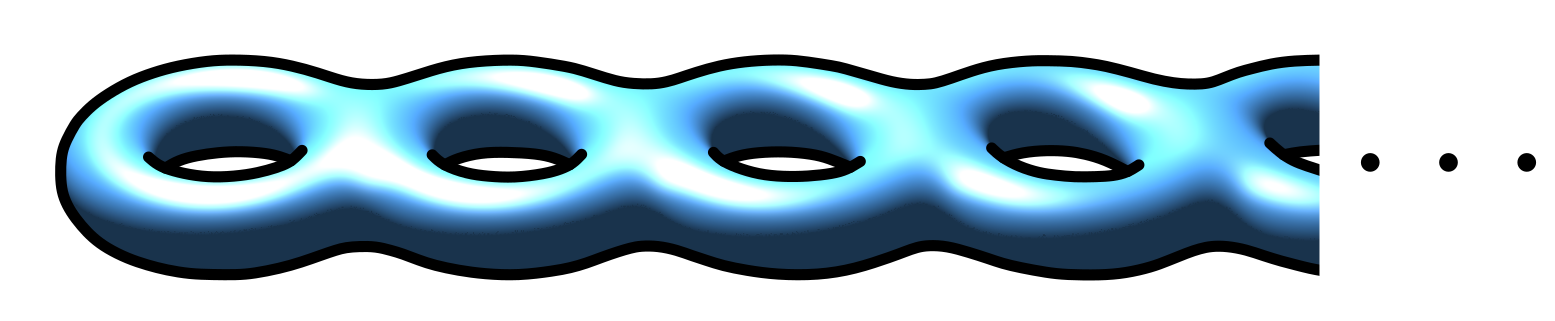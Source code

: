 <?xml version="1.0"?>
<!DOCTYPE ipe SYSTEM "ipe.dtd">
<ipe version="70107" creator="Ipe 7.1.8">
<info created="D:20141221184740" modified="D:20160228155352"/>
<bitmap id="1" width="1297" height="301" length="177650" ColorSpace="DeviceRGB" Filter="FlateDecode" BitsPerComponent="8" encoding="base64">
eNrsnYV7VMm29v+07557zrlHxgdmYBhlcA8Sdxdcg1twdxjcgkMISSDu7u6d9dVatau6tnTI
nJHDMOt93icPM0m6m2ZX7/rVMgAWi8VisVgsFovFYrFYLBaLxWKxWCwWi8VisVgsFovFYrFY
LBaLxWKxWCwWi8VisVgsFovFYrFYLBaLxWKxWCwWi8VisVgsFovFYrFYLBaLxWKxWCwWi8Vi
sVgsFovFYrFYLBaLxWKxWCwWi8VisVgsFovFYrFYLBaLxWKxWCwWi8VisVgsFovFYrFYLBaL
xWKxWCwWi8VisVgsFovFYrFYLBaLxWKxWCwWi8VisVgsFovFYrFYLBaLxWKxWCwWi8VisVgs
FovFYrFYLBaLxWKxWCwWi8VisVgsFovFYrFYLBaLxWKxWCwWi8VisVgsFovFYrFYLBaLxWKx
WCwWi8VisVgsFovFYrFYLBaLxWKxWCwWi8VisVgsFovFYrFYLBaLxWKxWCwWi8VisVgsFovF
YrFYLBaLxWKxWCwWi8VisVgsFovFYrFYLBaLxWKxWCwWi8VisVgsFovFYrFYLBaLxWKxWCwW
i8VisVgsFovFYrFYLBaLxWKxWCwWi8VisVgsFovFYrFYLBaLxWKxWCwWi8VisVgsFovFYrFY
LBaLxWKxWCwWi8VisVgsFovFYrFYLBaLxWKxWCwWi8VisVgsFovFYrFYLBaLxWKxWCwWi8Vi
sVgsFovFYrFYLBaLxWKxWCwWi8VisVgsFovFYrFYLBaLxWKxWCwWi8VisVgsFovFYrFYLBaL
xWKxWCwWi8VisVgsFovFYrFYLBaLxWKxWCwWi8VisVgsFovFYrFYLBaLxWKxWCwWi8VisVgs
FovFYrFYLBaLxWKxWCwWi8VisVgs1lvUOQZ5Pr+zfXBkFH3ZB0dHrT9vH4XoYfwq/s+qEfyD
8ErxhxH8rvjWSmX8+RH0tmHYNgSXRuD+KH0dgYvDkDcKr0Ysd/r4vWe9q4vCh+tCfK0axYtW
+/CQ01sHrD9E9EF6P/6ncHofpCln9kN4D2SKP/fi10MDcLBfuQ99bxDukl8NQ+4QdPC6YL3b
kpdo5QhersLi0j3Qgz7fDwd66c+9kNxh/c/NXbCJnNyODm6BTZ2Q3AZJbbCpA4KbIakVsrpg
Yzt+3d+JPttN7oKXA3C7B172oztGoWKQ33vWO7wuxCU6hF+FxRV7u5e+9sDZTjjTCfvaYH2z
9RXdhF/3tkJ8Pf55aTWsa0TvbYGgSvwqvLYeYmvwK7oO9jTBqVblFnjRgy7vh/IBfPb2Yf4X
YL2jah/Br/KKlb7ZAbsb0OJKFl931aNXV0NUGXp1lfV1lfhDKayqREeWQGQxrKqAlRX8jrJ+
ExbWRJxNPkre4YNVPogZhRgfxGqPeThuYo71eXkUHSM9YlnANXoIoqQHIXIAMgYhXYDGIBwa
hItDcH9YYTXfAli//WHR/VHrVOfIMGTQNWnzkPqqrti3eMDpyH67+ywLxI7oVe5BrEZ3Q3gX
hAl3QmgHpHRBSidCx/k+ON8Ld/vRYj/GYv12qhrFz17he0NwQZ3wbOmF1B68Mq3r0+FOL3eg
Q7Xb7W5Dh0i32iywGt1seUWTciMsbyDXw7I6SGiwoON2N+T0oTtG+F+P9dtCce4gVA7DuR7r
eGdjO1pfn6ata7XBf9Fqi6vX71rDNbBUu9rvoCrlSstLKpTLYXEZuRS9qAS5Q9DHyWbYVQcv
uuF5F5T3IVAzU7N+q3UxgueZwuJD+FYXnG6HPc1o/1VKF6q2dcUa1628dP0utrywyHCh3yzW
L1H1mLX/zx+zoHi1j4jY5F/wO97uBLsT3+akcb9rPpT/WTRi+9B+pvakaUIPQdORFLnLHECU
Fvs3sYvj2DTrP0Dj7FH0pVHMi1g5rC42u2N+FQ95eRAdrT2Atpi637JG6UiDoyM0R0uU7rRQ
WhCHROlNnZDVjfu3lwO4kWOxfsa68Fl5FBcHMfkhsx+TIsxrz38Fmkc6prtc7rTsZmeb29EO
fNa2EXSLZROig5tskKJ5RAKIwI34OkRpsXkTzunFoAbzAmviEp+lAo2F7/bjB6xwcpu6CFuc
RzruC9JyAF5eXof2Rmai5kDgjK7ywGcHQaPtEK3pY8EbitYVw84auNEKzzvRLNbPomOZRHGm
Az9j1zfh1wkd75TbL04Dlm28XGy4iJGZ9esAskDjbEXHOkbsScQOCk4iJyunkFOV05TTlTMm
7HTD+nHkw8pnkc+YZBC3H6tNmtYorSA6WkM0xelkeE7s8S4MIEfL/EAWC4wqgyNEx1hQMOI/
lokZ9TvW5Ti744V9Nif8XI/6jY82YjlOeNhy7JBlidUxCqijFUpHKY6O1CDTbQtGh6kQnozW
CYhOasXwh4BoTGfluBuLJNC4iupiDg1S7YD8IHW71+4eu7u93BXAnTZrmg7vcLndgmi/29AW
RLdaNgk6xE3QjuhevR9JBHqILVxcLcRWY3brzU4rOZDFAio0wPqCAauOIEV/nLqzIFxHN8Fe
pCztxmS/a71J2eZqFy8TMmu7wRldgXZAiiMM7YDoBa9hfj6sLIMd1XC8DiG6rJcvChYtDao1
EBuJs12wrx0SGp3nPObBzvik7MTkAIy8KAAjW35DV+wb/pdhjUcBVlr1GBwbswDZQccmF5tQ
nGKwsEbglQCryKsB1pDXktcBrCdvIG9U3mT3ZmXH/9c/L39dPtQ69eBr6OlW0/OuNCjbxGoT
qBOIo+MlR7sg2kbQtK8T+CCLQ+/S4TAXhP5Jlka1AuRoTyg2KgXilJF/6dJKUE4cs60d95mS
57GS+3wpPcDBkXl8lGo8Jj7FGCQJ+yBRWPK1JGvJ1BKoBUoPoAVHRxNER9khWsf7zDC03OnJ
WtGN7bC/A6vqOKn7T8TIPuwgIQvtndUBrjKBSONkxuaeAO5GR03QXR6OlO50OqLDZkHT2pKj
0QqiQzVBN6M1xQQ32SN9Rgx6md7g0aZO7OJOtWIWa/kAR6L/LKqksq/z/Vj5Etpht0p7sMGy
FykHuxgZXY/2ZGSna7wwmUg5kE1edrrSm52DXDmxSzyzYYstQrEIugDm5UFGKYS/hu0V8Kwd
2oegjQMTf4alMYQ+2w0b2tCONAk/Lwcg5UCpDt6MbAKynYu1F2i/tpnF0pJB5MvEyDEGIJuB
YwcdpxhcbELxGoOFNyj+FbS7BSATYCvANoDtADsAdpJ3Aewm7wHYS95H3v8271OWv7WHHmQX
eSc9/nZ6rq30vFsUcW80sHqNAdQapTVHW1HpMeQdSdCxkqDtMWgZJREEIQha3A0P9HI/pfdw
dWT7cHVsd9fjSzRWJQB+Lp7AgZLjTMk8VnKcLMkFpc+XTG+w2/HddfYTJPMQSZ8jpdsv/pQx
Ymqi6URJ08TRcYMWR/shWgGOjkGHq5xYawfYau36xB5P4PO+diToikEOQ79XjCx8eBi7Q0QO
eJTVm4UAUersxeZep6O9HBPAsRN3j9Mx0t2Wo4W7LCNid6KRqTvQSNPtaERpBdFhCqJDFUGH
OOjGjP3VGVES2vXJnV5MJZaCnmyyikBZ78nhqg8ZGQvz+1wF+I5Cezsp+5MZmjyuJc3I6DrL
gQDZ29VvsROcq7ytwdm0g52DXPmx4+GzSdD5SNBzc2FODhL0tSYo64E27sX33mDyMNzpw+6L
K9wFLw3q09KTlNUF5o3JgQDZE41fu1wwnll/cuX5LEZe7WJkveFPsqdSpxl0vNpAY83FEool
EUsW3qv49wDAQYBDAIcBjgIcAzgOcALgJMApgNMAZ8hnAc6RzytfcFl/6xz9/Fn6xdPkU/SA
J+jxxbMcoac7SM++X/G1JOsdCqglTctQteQLyRRmSFpDtJ+gRwyC1gFoA59TqY3SuV7MVmX9
wXY7xMhHqUl7zKitYZ2NjgPkWpjrJS1AooUjxWKjkVAhD5fkUtJHTHJN7TDOmnaqAyJP65/Z
oY6PzBMkxyHShgDnSOYSQJT2QZLg6BFIGIZ4B0RLgu5RBB0In1U/JXErxMLPbsbnP+CNgzrX
CUyeUDM6BcvypEVcJw7H2B1rOM7ueO1+SLA7UXrA76QJ2Pph9ev4UH1o61l6IU5Y87XEagnU
kqYlSkuObiOOlhBNBB0qCXrC+IzhknLc9UVXYNfWk41Q1sfX2h/wEGkUc88y+/zV9wFhWRfR
m0kLBiajHZhcZ7jW8ATQeMV/5IBkXWXZA6XtEL20wkbQQYHw2Z687QhAI0G/grkvISwPtpXB
1QYMQJd28+X2h1HHKGJyVjeOLTAL8wN1h/CTsg4oa0wOxMgSkF10HJCI8y3PdzvPw6w/oTBY
NkbFyGMQOy4jOwBZbvLl9n6T2tVvU2i8h2g0i8j0EIHqMeJWycJnFfleArgC8BPANYDrADcA
bgLcBrgDcBfgHsB98QrJDwAeKj9yWX/rgfr5+/Trd+mhbtPD3qCnuEpPdxngIr2AcwTXpxRT
H6FXK2laovROIgvJ0TokbUK0Dsa5CdqBzxh9pvxVTFttx2Ilgc+5fEz6rkqGko9Sa3d/qb50
gHSLZFe6Rbr9TMkz48Iz3WKXkWihsyyy1EGTPms6TBftEToOkudO4/uo8hH164fUCVKWcYi0
R138O9T1n2lfAusMlJYcbeVjEETrSLQm6ChF0H587rDwOcSBz/XYhXhvC/a9bB+xBkOw3rUT
pCofYvK2YauLe7RpV5c5vwmTY+yONRxnOF7ZD8IO/h2EZOUU4SF0qvQwpGmPQLrdGaMBnS6t
flL8rnwQ8YCpQ9ZTyGe0KFuRtQnUSNMapTVHOyDaQdAan+vsydtVKtWQ8FnsA6NKYWctRp+Z
oN9ZRr43hI3s5Gi/cEf7xC6jkbsm5dYApKwwGe0KJZuAbPPPpODgCbrmbR4HsR00XYnWBL3U
wOegieBzoTN/W0afZz9HfN5aAk/bOAD9jmKy2PGe78NuJ7bZBCYsm10gHKSsA8r6CtGXh5uR
JSA70NgkYgcCv/rZZv1JdjuYcR0glByIkeVuf50ByDJ2vFMFjrNo4y3jxRKNzxAXXyQ+lVB8
g+j1LvHsA0LdJwBPAZ4D5AC8BBDXYB5APsBrgDcAhQBFAMUAJQCl5DJyuZflt+SPldBvFdEj
iMcpoMcUD55LT/ScnvQJvYBsImuB1bfo5V0lhL9Ir1yi9HH6G0mO3kcoYUK0SdArFUHrRG4/
PlMTY8nOUTr03EM3ULpvZnVjryTuNvwurA6Bydt1rvVYwHQLx0oxSxI86diMF2+z511ILt5v
HDEdVhQsUy/MvIuzRsbFBbpWL5Ev06V7RZ1BSV+1W/9/+WOX1e9eVKkaMklD52YcN86RDtLL
22fQ9ESOkjCjm8LQVgx6ABEp2gufdeg5RGVuY+i5jkaFNsCtTmvuJ+u/uzqOULN3Z7/3ALws
i9+1Y7XtdOxH4wHLnlwsoThVWZJs+jAhMHnlKHqVz/LqMfSaMe+KhkB1DY4ShoCFDGPolT7I
8FmILeBaYLUE6iQVrbZQWnC0CklbwWgViUaC1jFoT3x2h56p9lkQhGAH2Xb4egs86+DL878s
bGo34Gxb5541IFu1+zu0m6TcRNeAHZOD3YwciI6r3uLgAA4RrnY6tMbLtRN1iGkDq83X7ERp
dxjawOclbnz2DD0TPs99ifgckov4fLWeo8//ZcnuuLKpnVmeb8GyObxPf+g5SNkMKJuY7GBk
E5A1HduJeJ5wruGX/4nnk1nvNwhYra0NBHCEkvW2PxAjy02+3N5LQD5GW+vTtNm+QJvwqxTM
vaXQ+CHAY4BnAC+IWPMIhwsJaUsJdSsBqgFqAeoBGgCaAFoAWgHaANrFKwfoAhAfeD3kXoC+
wO4l99DPd9HvdtDjtNJjNtHj19NzVdHzlhFcF9FLyqeX94Jo+jER/T0CfMnRl+lvd1ZB9BFF
EHvpDZHssFmBwxoHNWh8HsU2xRY+u9mZQs/iMySrC+70couk3zugvEOtDs++dolep0nuCLIb
kLeq1Iudio51vPigSsA4qkoSdA7GOQOHryj4vabSMG55ZWI8sOdgPCY/CWD5XZ2h8cCVmHGL
nsiRlXFeAfVJtQp0SsYeo7RBQvQGFYm2rQWfP4vbhs/U8Thc7ydNdm4ifKjDG+i6RtjdiE2G
y/v5mv397h3Y2k4A6UiAsWiuQWbSsYN+Ro5Tjjds0nGim44VIKcNKTQeVmhMdLyK6Hi1j6B4
bLzukWbHyC2uMgdd7BDI+md0/cIWo/NkwCqGMYumEaU1RzsguguiZRjaiEF74LMeCRQ49Cyo
QWwOd1TB9WbsksT6nVaHD0k53d3s3RhwH26ElcMMUg61k3KIJmXC5GBPRvak48q3ONjlEGmC
5VDpasthwjWWw4Vr/Y6os7v+LQ63O6zOcihZA7UDpSVH2yLRZgC6zDu86Bl6lpnbc17A7Gcw
8zFkFsNPddDGR6+/Iyljd7tOf+mBA5b9YWUju8ZJymZA2YHJOstaMbIJyH401qibA3O1X/wM
z3M4xzLrvQwoH/X5A8ruaLIjlLxWVSJ7MvIR2iqfop2zBmQZO75HG29JxzkU0i2gCG8xkang
0xqAOoBGgGZi2A6i2h5C3UEAcZMfAfgdWmT56InEM/YTX3fRK2mlV9WgaLqcUPqN4ujnRBkP
FURfJ4i4SFxz2iDo/SoGralBxt1W2aPPmLztCD0rdo6ws3NiCzbVr+T9z2+GyZeN+Wg/C5PN
OLLJyI7KfTN8fFDFjo+pgn2Tji+pZAx54iS5+I46d8pWLCyzMuQBlEzMyFWJGQVGboZOz5AZ
GqZ1GkaJkYyh8zFe0+Pk0fp9aaRkPKYXoFMybqpVoI+STqvShsOufIxMO0Gv1FncMoXbxOde
iOqx4TPeZx3sXI931aAqWFsHp1q4vfBvJYHJ2aOEySP2EWle479jVU916TjD8YM2QPZHkAct
m4ycqhl5SDHyMAHyCKwaQUZePQprfOi1Y7BuzFbgYHaV3OIq/N9h1DuY7SX32DtM7ptAe0nd
W3KPaoIRqLekpum16uwIOXrUikdriI7vsxG0zOLGUmgZgG5WkUdH6NmTnSn0LHgh4g1sr+Qx
Pb/hzuriEAKybvlug2VX80M5sEyTcqiDlHVAuY5I2cRkBchWpXClcoXhcr9XuBysXQEhhkMr
LYdVWQ6vthxRQ66FSOk6dJRwPTq6QbnRcoxwk9PRdkcpRzZajmhAhzcQTZNNlLY4WkK0jERL
gpZZ3CY+Tzj0LDO3Zz2B4BewpRCu1EIJz4P+DYQ97vqxdY81OKMjICw7E7BdpCz/ZTUpO0PJ
mpFdgGzj4ucwR/uZ3U/f4rnPXH4O85RZ781uR/bydQSUzf2/G5NlKFlGxHbT3uCAEUc+Y2fk
OyqC/FSFjwto111CvFml6LhFRYp7CFEF/I0CjL2r75ugabEBHyCU7qTwdBNFpasNiM4jjnhq
J+grChxOqixuBz6b0ed0o/ZZsHO8FzubcWfBC+LjZV87Nxb+9Q+RYieMyYEa3JlxZN3dbr+9
TuGYUapw1l6toAFZRo3vKTqWAWKNxrlGwYLE4RKVpFGh8jRq6MCnTmVrNNLV20xrUKZtyMwN
h1uVW+iHm+gXG+hxaulhq+gpdD7GG1XjkEMvTx4l3VccfS1APsZ+lcvtXg7yNAkroCn6jMnb
/dj0yRF6HoedF5dh6PlGO1/dv9K9Q5FyjNsKlmONWd7CcUNWB3WLkckJyonKJiP7MZlsYTI5
Y9jK/V5FpIyYTKS81oeYvH7MY/LCON0AzIYAnt0A3K0AjqusD08fVz5mbwtg9gRwdJXU3QDM
rpIWRFMkWmZ0WwRNMWjM4jYD0HZ89oeedQajsdXUadtiYxlRBMfr4Vozthdm/UJhK/gh53w0
Jyx3Gb0a1HRvJyk3KlLWAWWNyQYkOulYo3GZ4VIPrzAcLFxmOUS4HB0qXAFh0pUQLlwFEcLV
EClcA1HCtejoOoiuhxjhBogVbkTHNZGbIV66BZ0g3Gq4ze947VaII8eSY1rQ0c1oDdQRjRZK
a47WEC3fH03QZgDaic9m6NnOzrbQ8yNY8Qzx+XETX92/bGdF3eD9reBdgyZDdA52Y8CjPwcp
WwHlQv8/ooXJOo7sAmQHF89+Sn6i/NjLj+w2vjVH+4nlucJPLc97xv/sf/jdzvZRf+q1I6As
9//pATB5J+0rHKHkc7S3/4l29TKO/JA2yS9UELmI9u0ygtxAW+42gs1eAs/h3yVq/FtrxIDo
VgKKGoIISdCv6N14QhH2O3SYIAPQGp81L+xQydsbVMmnDj3707bd7Cy7a3bgAXVwC37OnO3C
qe6sn6vsMX8Xr7gJtLlzRJM1Jm82CvkdoeQDRvv3415x5CuKkW+oILLJyDp8LIv6HYBcRldd
lULjegXFLfYSBl280K+SN4bJI3Ra5SOPeVl+a5R+cph+cZCu/D56zC51iNSizpFqaOE78jFe
GPkYt9Rpkl4OMgatyxkCnSbJ5G2sfR5Ado6WVc8TYGdxt8W07W5O2/7ZqnZPFbfDcuywzXFD
fsdLG4w8QUxGUianDxIpD8FK8qph9OphWDOCXjsK60ZhvQ9hecPYW2YU7grMyIfs/QFOeLUI
OGdMZLhobxTg8CWvPgDjtAI4YLQC0CUMmUY5j9UQQxG0eK8SBzCLWwagsQia8BmTtxU7S+wy
07b9Jc8Odn5DI25L4FgNp23/J6R8cZgAeYDsgGVzKn2nActt/rHdoW5S1gFlNyYTIC8rJ5eR
S5VLlIu9vdzwCu0SCCaHlKJDhcvQYeXo8AqIqERHVqGjqpGXo2sgphZi6iBWuB7iGiC+EZ3Q
BAnNkNiMKXBJrejkNnI7pFBHU3QnpEp32ZyinCzdCUnkxA5IEG6H+HaIa4PYNoumo1sgqhki
FUdLiA6th5A6J0FbddB2fPYIUNrnVZnsPOsJzHiA7Pykma/3n7k6RnBu2pbe/xCWA5GyP6Bs
YPI8hck2RnbR8azH5Efkh5ZnCj9wOdvyrAceni38UPkRzJF+DHOln/A//h8yaiZJGQff2EnZ
EVBepXb+ctu/1RVNdmCyDiU/op38S4pzvVFx5GraNjfRLrpLMfLIOxxB/rU0SijRQ+nczfQm
VBHOFKoA9BOCoDtG9Fkmb8uE1b32WNs61TdMs3PimBF31vXOus92B2W2UHOks50cd34bCFBM
eUcAUk78BQ3hdxuYfNCOyTKa7MDkawEw+UkATPas9NdFDe32uoYBhca/TwqHWdrQo+oa3pqP
cUvFoM8bKyIrwIqwTpNk6Fmys0rbDsTOy1W9s4w7r6lFdua07YmS8qjdI9bIPMsSk6VNTCZ7
YLLq3JWsnKKcSk4jpytnDMJK8irhIVhNXjMMa4dh3Qh6/Shs8MFGH2wamxAse3bSO24URJwx
pja4OwZcN5oG3FIZIHdUoYTDd9RQhtuqA4BjNMOlAKMZdD89nYCRqc5UdQw63QepI5BMAWg/
PlP0eZzQs3876sXOghfm5uJk22ecmPE2YUx5wLAblo0c7HBFyv6wshcpm0nXOpS8zGTkUlgq
XEIuJhcpFyq/8fYyw8sLLa8QLoJg4WIIES6B0BIE57BSCC+D8HKIEK6AyEqIqoToKoiuhpga
iK2FuDqIq4d4GmGQ2AiJTZDUDMktkNIKKW2Q2g5pwh2Q3gnpXZAh3A0re8i9sEq4j9zv4ZXK
GX1YCS6c1gupwj2Q0g3J3ZDUBYmdiNLxHRDXjhwd0+qHaAdBB9daWdzLq73w2Sv07BxWZaRt
z3gIya8wbZvxefywMpJynzE3zQXLzhzsQGFlFynLgLI/6VpjshFHtgEy0fFMk4uzYYbwfeV7
dt/1Mn1rpun7MEs6Gz07myD6Acx5iJ77iK+CP1hM+bIPy7sEDpjZ144KZbn5dweUs2g7IZOu
z9K24YqKJmtMzjEwucIIJbdTf60+lWj9p9UYvQO9RA0tCp9LVfT5Ob2N92kfdZU2TjLWdkQV
e+4al539OduDip3txc6SnROaMO7M4Ow4R8r22eamuZMuzAOldFdb+HECyu7RaWZA+fwEAsqP
fgEpd6qlN/A7lv9PcC2Mk4/xWq2Ix7Qibhv4fIreQ13LsEPVPq83Cp9TxqyqZ5m27WTnNoOd
dZ/tGn/c+UYblPM4Hhcpr3KT8mhgUh62kXKCm5TtA46T+y2nKKcqpymnkzPIuH8egFXk1YOw
hrx2CNYNwfph2DCC3jgKm3yweQy2jPmR2eRlHVk+EKC33hn7IjWLI24oOtYt9R6o1frY6CHw
jC7j57R4HZb//5kaxyDb6z1QXfX0UIZr9OFwyahfOGEfyrDbaKNnK2FQ+Czealn+HCP7b1Pm
trPqeWLsLGAhvYjZ2Xn7uD8C24askeJOWFZh5YhAYWVNyk1epGxEky1MLoOlZX5GDiqGoCJy
IfkNLBF+TS5Qznc6yPBS5WUFlpe/Rq94gw4uhBDhIggVLoawEggvhYgydGQ5RFVAdCXEVEFs
NcTVQFwtxNdBQj0kNkBSIyQ3Q0oLpLZCWhukt0NGB6zshJVdsKobVvfAml5Y2wdr+2HdAKwb
hPXCQ7BhmKzWr/YG5fVkeTK2dhgPylYP4dHZykHIGMDPh7Q+ROmUHkjqhsQuSOi0IDqmzYug
dQDagc/lBj7bQ88B2fkpdgxb/hSScuBKNS8LPylXjbqGjHf6J6ZZsBworOxOwA5AyjKgPJdI
eQ6R8myFyZKRZz6yAHmGQcc/3iPfJd+B6dK3lW8F9I/at9EzpO+gZ961POse+T7Mvo/4POcB
Xw5/AOE0TLnbMRKwPUlZp15n0p5fdvHSAeXTtHO4RBuGm7RPeGAkXb+m3buOJjeraLJs1cW9
nD1DbzL63E4Rtxp694qIhnToWZLCJYo4yLTtA/YkVe+cbZ/qsy3v4K5GYbLYWWDCmQ6MO/+Z
Y8pW9vWvR8o7J0DKZ1wtvK4ZFcp3JxBWfuOVff1HgeXxV4QkaPNASeZjvFD47HmgJEPPZiGD
lbb9NnYO8WRn6o+0uwFutuM02z/zKasg5e2jbyPlkYCkbMaUEwb9za4T+yFJuw+SDaf0+p2q
nKacTs4grxSmsNRq4X5Y0w9rB9By+71hCDYOw6YR2DwCW8SezQdbx7yROctVInHCyP1wzz28
aR996KiSkJ0E5PRDd4c93WRP291ML9/eTO+JQul7RgeAK0Y/yRNva4iB50iUvJ00iCOh43u9
Qs/2tG0bO1f62dlqtV2AG9SwfLjWCKV/1pJnTNgbJVIeMGBZkXLk+GFlV6myg5SXV9sxudyP
yZqRlxQSHRMgLy4g55Pz0ItekXNtXvzS6SXCuegg6VewVDgPluXB8nz0igJ08GsIeQOhheiw
IggvhogSiCyFqDKILoeYSoitgrhqiK+BhFpIrIekBkhuhJQmSGuB9FbIaIOVHbCqE1Z3wZoe
WNsL6/pg/QBsGISNQ7Bp2L9IM8ecHem3G3Y0pdd982Q7+g3UuGCdD0szBEqvGkKOTh/A0zbx
GZJMEC0JOrbdikFHNkNEE4Q3QliDgc81Fj4vVfjs7sDsQDY9qUrAmmRnmbb9U+2ft+E2hpUH
8UPbMWE81DUg0oRlZ1jZkYDtIGV3QNmByXZG1nTsR+Nb8IPwTeUb6O+Fr7t8zfIP152efsPy
jzfJt2DGLQuiZ95Bz7qLnn2Puedd3/BsH7ElYEsQcGRfu0lZpl4foXuxnJV8mW7Tt1R5ssy7
zqcbvVmb3ELxU9m56/0oTP59NKxCz80UKKygrZQnO5+lf5S3YILss61nVAUqdqYm2+KTKqGR
2PlP88HeSY2vVwWYoezOvg5EyuP08jrg1ctr4v2uH3hVK+eqTbgnL9cZA9faFC/3qh56I3/A
xThCL76LTgAa7PkYz+j9uUv8csUIPR80kjEci8KMOztzts3bd5OLncthTQ2cbPoT5WyLBXLp
PyJls07ZKlU2u173K/ehBSkn9ZJ7LIs9bXK3slHJmGKUN6Ypp3dZuZ0ru9GrhHtU6EpuyPtp
Tz4AGwdh8xBsGYbMEdgqGGfMY4Kbu1zitKtc4lrglgLPjZ575grVDfeq7A33ZM+9etV5T/9Z
9tCroR+utLfR02MNZRu9x/QC7qr6BbOfpMzByHLhs1XCMIb9t3XoOVaGnmXPbZ22/TZ2lmOq
BDVY7JwHR6uh7U9z+ipI+fAwArIzrNwXIKzs6us1PikvU6QsMTlIYbJk5MXCry1AXiRMdLww
l/ySnINe8EL5ud8Lnzm96LnlxcIvYAk5KAeCXsJS4VxYlgvLX8GKPFiRD8EFEPIaQt9AWCGE
F0FEMUSWQFQpRJdBTAXEVUJ8FSTUQGItJNdDSgOkNkF6M2S0wso2WN0Ba7pgbTes74UNfbBx
ADYPqlXpw1XprpjYY29N73CgRvTbjNZ5cvKC4GgB0atHEKIzBpGgU/rw0yaxG+I7Ia6DAtCt
dnyux+Rts/Z5aaU9c1s13HakbftLno207en3YHPBnyVtW/b18g4ru3Ow31qtbJ5RmDFlRcpm
QNmJyYKRCZOn37UA+QcFyN8bXPzdNfJV8k/ob6WvePg7h3+C76Wvwg/S12C68HX4UfgGzLiJ
nnkLZt6GWXeYdd7Rz/NLstzMB3EKls2OXo7s60CkfMEr9dpByrWqzTWT8q/Fzn30ZjbReyvj
zjrEdo/Y6iej3vmQ6hUmR/N4J2yPU+xsNAqT7JzTBznv6ZyRTj0iauxndPRyNL7eoMLKmV5h
ZU9YNrff51UhpGeG5x17hqc7dJX3c1KyzYlsf/RVKfFZRp/rjDMlz3Xhyc7OnO0hPztHerKz
V872mlo42fzesnO1D8sTto8aHb1Gba29zOxrj6Zeuve1HhHVr9xH7oVE4R7lbnIXudNyUody
u3Kb6hdETlFOJae1YXUk5nzKtE+KZFnBrG7cn6/rUVv0ftg8AFsGIXMYto3gX3PnmEcvviP2
fvWeyHxXTX94rAZAvDRgeZyFqTvvdajme93kHsPy/8juee1GAz3ZlF6idBk9iyz/f2kQtLuf
5FtKGEYhRYae+6ye2zJtO9yetm1rte014lm22rbahdXC07b3c4Fgwt4wMheGlSdCyq4EbAcp
r/Ai5aVEykFEykuKCZMLLUxeVGAx8kJi5AUvyUTH84Wfw/xn5KcwT/iJ8mPDj9DzDS94bHmh
8BNYJPwUFgs/gyXCzyHoBSx9ActyYPlLWJELK15BcB6E5ENYAYS/gYhCiCyCqBKILoXYcoir
gIQqSKyGpFpIqYfUBkhvgowWWNUGa9phbSes74YNvbCp31iJPo9CiSxVKBGoR/0xe/95Rwv6
/UYL+p2erfN8SNArh7GRYGo/JPdSALrLwOcWC59DG6zaZx161pnbgTpQuSdVWaHnR/BjNqZt
C3Z+L8+XsAN2v4uUA7f2Wu4VVra9q/otNbOvTVJWAWWZdD2DSNnE5B9uG4ws6Pi6RccmFH9z
mXxJ+SJ8LX3B6W9MX0R/K30J/d1l9PfCVxCif/gJCVrg84/XEJ9nED6z3indH4Ejcm/jc4aV
zd7X69QYZVmn7M6+NmPKblKuMGLKXKT8W2hM5Wy30V6rWsXXcunf4oHqFXbZlbDtDjpn6KCz
PWHbm52p3ll8lG1ohds970nOdp4PR0Q5SHmcBOzxm3ptVk29TFjeG7gcciK9g3TjIHddpC6K
fK6mKr9SI5XNWHO5McfcM9Y88M7Pa5u4htTSkKHnEno3clTatmRnGXeW/ef1ujBhIY3Y2d9n
W7Jzd4Cc7SZ1c6fSKgELa+owbfv96LMtG0JaU6JGvdtfx5jtr/WgKHOe8gA6vl+5j9xL7oEE
4W5yF7mTrNreouVwGTlrRk6faVZuspwo3YhOIicLN6FTmjCeldoMac2Q3oKWgS2xUV/dDms6
cK++rgs2dMPGHtjUB1v6IXMAU2q3j8DOUdg95q+kMGPNJjVfVpMgbqoulw/oknumZibmqyVZ
qsLKtarjZYtRKCETP8z+e74Aq1L2pdcd6WX3vF6i6XZV+1+nGugVu8Yx3DXw+YwrN8mZhuHz
p23H9drZudW7Xdg4rbYFL2C7sMr3h53FzsrW12vcDthhEyPl5XYEs2FyESwmTF6kMHkhYfIC
wuT5ORYgz3tGfkqDbGRLXtmhl3oNzXlAzla+7+G5yvOy0fOFH8AC4YewUPgRLHoMi5/AEuGn
EPQMlj6HZS9geQ6yc8grCM3D5Pzw1xD5BqKKILoEYkshrhwSKiGxCpJrILUO0hogowlWtcCa
NljXAeu7cA1uFgtwELYNww46uXJPWjzialN/xt6mXp4/n7d3nj9LP3Na1fsfp4V8WFX971cQ
vcPdOs+HpYsZQ9hpMLkPD/Q0PkdR9Dm8CcIa/a3DzMztIK/M7Yl0DJt+Dw6XQckfv/Cn0wf3
hrAPm7WT9IopB2qC7Zx2Z54/6ARsXadsxpRNUlZJ1yYmf0+YLBn526sWIH9zxaJjE4qnnSef
s/zVWcNnbJ6mfdby18Ln0N8In0d/ewEh+jvhS/D9JSToH67A9J9g+lVkZ9Y7suc5PAzRw5Q4
53OGlc0E7A1G7+s99BkiO3rJxtcTqVOuoz1Aq310MoeVf7vgWp+RsG0GnR+p4NoV1VJYBhRk
cG372zpse7Bzr6o3Ub3CBCns7yR2/gMOGbENU/YiZTOs7K5WDgTLZmuvcdoHHTO6YZsjaUxq
vhwYnHWGdradnZ+52NmzrtkMbLWpXtnvGTiDKmdop7+pg53vqZztc6reOcsItJl9ts0ZVbED
ar6zo8+2vT+JGXqOrca07Zt/wG5I1T4i5WEk5ejA85RjKDtFGkl5UHkAjaTcT+4j95J7yN3k
LjJlP8ZRE544mgsjZ63GteCoVuHYJnIjDXJtwCE16DrlWmrGK11jOZ6cIGsnyUnCdZBch+Et
GeFKa6QgVxOsbLY27Wvbcd++oRM2dsPmHmzfunUAtg/CjmHYNQp7xqxUKx1ulkdeDmqWgeZs
+hCWx1kamYtpGVaq3gJNRsqHWSXxyxegj67/AQXRbfRcdfbyf7Ou57q9e95B+53Cxs4jLnam
kucwRX+erbadoWejY1hGKVxrgmcdf0hS3jr4tqnK3cZU5Q4rU8Uk5eCfS8qEyQsJkxcQJs8n
TJ73AuYRJs8lRsbZr0THOM7mATYXslr1UschqwER1VHOvG33LfQs6dvo2cpz7qDn3kXPuwfz
76MXZMPCB7DoISx+BEseQ9ATWPoUlj2D5S9gRQ6E5EIoVbVHFCA4RxdBbAnElUJCOSRVQko1
UnN6A6xsgtUtsLYN1sulJ9fdkHVgNU6ah6P5nqNNvcPXyLLz/BX6+YtezecPq1Gee9X4tq3G
fknic7qBz/FdENsB0YTPEYTPGHpW6fTiH3SZC58Xl1qrYIKZ25lFVPX8RwtSBBqsjHdMI/s6
4LioKltfL1uk3kjAtjp6GdnXmpT9AeUAmCwZ+etLFiBPu2DR8VfnLCKeKnyafAo9Rfik4RNO
T5U+afkr4VPoaafJZ+DrM8jR3xBEf0sELfD5+4uIzz9cZqb573+kZwwqWCYucFQru8PK4yRg
36Hb62NjD2CWKtcbY5Q1LHNk+XfQqCrqlFmplUalsxlZu0D/mma2tiMTz6x09ids0/Y42s7O
7tBzUgvsa4eXA+9uq+3OMX/j6xhFym+F5RRXwbKZhm3WLGcaE2p22Qsh3eNpzBNyT3D2ZGfH
zBoTn+8FxufcAD20dY2zztbuMILO71MBhWRnGXeWqyOP3pyH9O7JJgDm0vAudhaXhA8SRjDH
WMBgtGbnbn+CpSP0bOJzXB2sa8CihvZ3uBe9XCNYpzyCd41oycvDTmtGjhk0PGA5tp/cp9xL
7iF3Q2wXuZNMbXZijcGp6GaIaYKYRogWboDoeoiuI9fidFd0NURVkWmETVSFcrnlaMMx5Fhy
HOWFxgtXWnGupCpIroaUGkithTSxda+HjAZYJXbvzbC2Bda1wYZ22NgJm7shsxe29cOOQdg1
DHtGYd+YNSHiiDr7OqO6X8oM7ZvqdvlI5Wbn0olNoZoWUW0gc8fvcseU/ecd0wwd4xjGL+2x
sfMYsfOQYuceiOoidm73s7MOPS8fB5/t0WeBz9ff7dIGrMQcQaCL6DPca48mS0zu8geUQ9v9
ffhD7H3IV1BO+3JHRyki5SVEyouL/AFlQcoL8pyYPJcweQ5h8uxHyMg4BDYbJ9rMJDqWfXqx
3ZBs4St7EN0gX8eySvQ1yz/aPUN55nX0rBvo2TfRc27B3NvoeXdg/l1YcA8W3odF2bD4ISx5
BEGPYdlTWP4MVryAkBwIzYXwPIgsgKg3EFMEcSWQUAZJFZBSBWm1kFEPqxphDS06XHE9WOu6
fRB2jljnVFmuc6qzAaYumrlY2eq26HC2ajt/V41yk53n5RC3C0bfvGNqmqfuPO/A55UjmLyd
0o9dFxK68fQvph2i2jBzO7yZQs8an+U/MV3/Sx1NngPgs2fP7aNV8LQVnrS8u2ukcgQu9CtA
Nhtfm5hszooK9PlgxuV1TrtKwNa9ry1SfuLPvtakbAsoe2GyZGQHIPu5+AR8KXycfAy+ODb2
xVFhH3kUfUR4xOEvjwqPWj7mm4Iem3J8bOpxpOmvTiBHTzuF/vo0EvQ3Z+Hbc/DdefjuAtPM
f015gWFZ52Cb1cpypPLEw8pF6rS8Vg2K0rD8flRH/hEjzp7lnDlGJ2ETnA8bkTWdlaqztf1B
Z5mwrdlZ9gobsA3I0GUp4uMxpQM2dULuEHS8G8clcpLyUR9lk6p5yrgi7NXKgSLLqV6tsHVw
2eTlrfaJrnvshVcHXLVXRw12duPzaVemmYboiwFO1N0lzxMf1my21G4xKp3fs4OvQToTaFEp
GW/oDXmijpVkPoYuZNhjnCnZhjvrRmGSnfsNdnaFns1RkroyS+wK9rYgPr8j50s4BGcUa3ai
hmiBazoesnvQ8IByv+WYPnKvcg+5G5tHoTvJHbifFI6mesDoFnIzRDVBVCNENUBUPTqyDiJr
IbIGIqohoopcCeEVOO8VXYZTbITDSiCsmFykXGg5vBDrKKUjyJGF6KhCShAtgphitAx4xZfi
7j2xHDfwyZWQWg1pNZBeCyvFNr4B1jTBuhYsRdnYDps7IbMHtvfBzgHYPQT7RiFrDNf1EZWn
fdYYG3GDFqPsh/nETs3ulpjdv29Gls+YZtgc+H5x1cXOjlkMkp1TJDsPYCKBxc6d1C7MDD27
8dlM3nYFoKNKYGcNtqMv73snCLpqFC4OwqEBRcfyxiftYGRPTLa/CSYpLwtMyouIlBdKUn4F
84mU5+VYmDyHMHk2YbLJyDOIkXG0DQHy9JvYqhc7914jX1X9iK4oX1a+5OEfpC/DdPKPV9Az
fkLPvAqzrqFnX4c5N2DuTZh3C+bfgQV3YeE9WHQfljyAoIewlCYrrXgGIS8g7CWEv4LIfIh+
DbFFEF8CiWW46NKqIaMOqXltM6xvwy3Elh48pNo5BLtH/akdR1V8WfPyT+qEyuxR/8ioV3qh
0q5kh0ztl0bPeTnH7TEt1WzF0Tfo+r9szG47rqafm/jsP1n1QcYwpA7aQ8/tENkKES0Q1gSh
ja7Qs2OasGqd95aJzyoAHfoKtpbCkUoo7f7vB6A7fHB3AA70QHKHn47NO6DFyCYm1+N5cqDP
AdvcLt14XA2K0gnYs2QCtiTlbEXKdyxS/s5Oym5MNhn5SwXIXwg6JjSefGR08pGRyYeHJx8e
mnxoaNKhwUkHhQfI/ZMOaPfZ3T/5oPKhgS/Qg18cHvzy8NCXR4anHBUemXpsdOpx31fHxwRB
TzsJX5+Cb07DN2eYY/4bkWVq1ahh2VGw7M7BltXKWYGrlR/S54kcqfx63NSynj/UzJr3Urq3
tu4PVuhK1XYHEfa4Pv9Xq25I/qCz4EqDnWNoFx2l8bnfX7dl5m8f6MUP0rv9vx9BV49Zs280
JlukbMKysgOW3Q2+HD2+1tjbfG1SA6TMELPZ0nOvHZwlO0t8Ngna0cBE9zDRNO0J1G6aNvuG
XbO32r5n3044CFonb5fbl3aLkTU6+CuljL4LWRl99PdyBJ0f0E7pKr2Tp9/WYRvXxRgkjkK8
yc59OOvcgc+BCFrHoPe1wxkqcMjp+/0gGpv6DqlZseN7wHC/ch86ug9LvNE95G5yF7mT3IHN
lqMo7BLVSlaTTyMbIbIBHVEPEXUQUQvhNRBeDeFVEFYJYRUQVg6hZRBaCqElECJcjLNfQwoh
+A35NbbnxQE3+eQ88ivlXHSwcohyqEwTfYUBL+GIfNy9RxXgBj7mDcQWQpzYxhdDQgkkiZ18
OaSKzXwVZNTAqjpY0wBrm2BDC2xqgy0dsLUbtvfCrgHYMwT7R53gLPO0rxrh5seB22PKOqbe
/9K8RZ86Smp1lf8/sZ+1ei4Kf68wFzuLiwHZuQPCVd2uJkcrDzMwQesKaAnRq6thVx286Mb+
AL8PQeO42BG4MGBrWORvW2TkmpqFmcjIGhZMTDaS1WWfNDPaGEQ9lgUpL7aT8gJFyvNeYkB5
riJlC5MpmiwweQZh8o+EydOJkX8gRsaRNwTIVvPey9SGSPYjkh2KqLhS5ohaPuv0t9Ln4Dvp
8/C98AX44QJMvwjTL8GPl2DGZZh5BWb9BLOvwpxrMPcGzLsJ82/Bgjuw6C4svg9BD2DpQ1j+
GFY8hZDnEJYDEa8gKh9iXuOKSyyhtSYXWj2tslbY1EHHU/2wawj2jlpRZonMshTioj2j457q
HvDUfmsrUEPc5Mg22aZeu0TNcZND3AroXpBLjyCb5snZbbdV4b8c6HlKBR30TE9bpdsYhp7T
hiBlAPsZxndjRk1MB34GRsjQsztz23E96AB0mT8A7U3QeVYYOqwA56GnFcKxGpyK3va71MqJ
TV3lMGR1wcYOC4q1NR1LOxhZL3b/iUGFR6u0Bfa+Xs6wMiVgz1AJ2LpO2STlb36yBZS9MVkx
MgLyYQTkSYKOCY0/P9D/eVbf51m9n+/v+Qzd/dm+Lst7O5U7XO78bF/n5+iuz/ejJ+3vnpTV
Izz5QO/kg31fHOwXHP3l4YEpR4amHBmeenTkq2OjXx33TTvBBPO75gtdHDIiyz7neGUTlnUO
9t4JNMHWsKxbl1SrPkKOGa+O1iUj43YvYf12RDCghu/o7LvXdCN46moOdspomrp7XHD2B50F
ZgreFARqx+foQef0SZ2xJo/iU3vQB/swse3eEGbvdPyCUxWZRJpHFZfZxMhHRu0dikYNWFb2
w7JyQoAeX6mu4mVzhpQbmbcaMyI1OEt2NidiOIZi7DecZfiA4YMBEPuoPcf7hD3H20Tpyyp7
7fq4c3DkNqPAKLrUi73RCIe9H7PUx2iZdNLJQLXCBHmydJfeKD2y7bA9N9WjA4DJzpSirPHZ
nLvq3l2HtHmcw4sdyP4OdO4AVjr8wpuCzCO9P4xfD9EQ0nS5PAc87ORig44t95J7lLvJXRBJ
gcVIKmtFt0NkG1m2lm0mN0FEI0Q0QHg9hNdBeC2E1UBYNYRVQWglhFZASDmElEFIKQSXQHAx
rCiCFYWw4g0sfw3LC2BZPo6CFcaxsLk04CaHht28ID/H7kOWnxp+QsWVysueUrKozBd9BsHP
cQMf8gJCc3AbH/4SInIh8hVEi818AcS+hvhCSCiCpBJIKYPUckivhJXVsLoO1jbA+ibY1Apb
2mFbF+zohd0DsG8YDvjwajmmUrUvqMPncRqA6Fizpub/4lGzWf5f7Sr/v2mMbNMtJc0kJWtR
EDsnDmFf9DhKPEB27oIIOU2pzYnPToJ27KtNjjbSucXuencj3OzEbI0XPb+03kFu/mWY7EAv
pOicUk+3GzYDai3+2kz9l/JjsoOUy22kvIhIeaEi5fl2Up7zzAooz6KA8kxqZyRIWWOynBiL
M3HkHJwr8C0BsmzwK+j46/NWGyLsSiQ7FJ2Gr05bhZZfnTR8wuZp0ifha+lT8A1FxL4VPgPf
nYXvz8IP5+CH8zD9Avx4EWZcgpmXEZ/nXIW512DeDVhwCxbehsV3Ycl9WPoAlj+C4CcQ+gzC
cyAyF9eaWGi4ykohtQLSq/F4am0jnk1tpoOpHf2U0eGzdqrHVQ7kRbVZvaUW12O1X31ltA4w
u9PXGOPbGuyWE9xqjJ7zJcTRr+nR5OC2R15t5907KFvbeR+kD0PKII7MS+jBvg0xnXiEKD4Y
w1sgrJnGnetKdvM4ReOkuub9MWgXRGuOdqB0RinsqEI/70T/wnYBHSPY8fVlP5ztxGNe2XQR
F2yDcr3NuIrrXIwcYC07SVn+RdSBgEXKz1UC9mOPBOzvb1l1yu6YsiblKacdmExxZMXIEpA/
y+pFOt7X/em+rk/3dn66p+PTPe2f7G5D72r9ZFcLufmTnc0fW24S/sTmZvyBXc2f7mpB724V
/mxPm/Dne9s/39cxaV/npP1dk7O6Jx/o+eJA75cH+7481D/l8ODUo0PML7+PLlAPCoEtuhu2
jizL7l6y+tJRsHyQbnwnaeFfpA+BG6rb5yPjw+e1EYHynPHabkzE6KUddZ9i50HykPKw8kgA
jwa2z+4xZVYgau5WLbVr6BbgDjdfVR/7ul2qbvmSqUYWanCWWak66GyyM4aeJT7L5G2V0ukI
VNm6iWqmJh8egsOD9NXwpWFsW6e9jRw1ZE8fNXsTOUbEaktYNhxPThiznDhm42V3PrY7yuyg
Zg3Omp01PkuC1t45rnc5PGZ5t8/vPeS95H1j6P1kM/3bXTQdaO6zYzLOA6NnkZ6MU2gs/1oj
efv9aIY/SJ9dzbRMShUjaHC+bCyQLK9ZPLYOAOJyEuw8gmOI/eyso892gg43A1Veu3ErvU3v
ydsw5w239LSrFz7fj18v9OMxlOV+2NILaT2Q1kuDL3uMPFKj9DLyre413KPcbfUMt9xJ7iC3
YwMoNGUhhlMwJZyGsIQ34BjTsHoIq4PQWgitgdBqCKmCkEoIroDgcggugxUlsKIYlhfB8kJY
9gaWvYalBbA0H4LyIOgVBOXCkpewJAfHwuJw2Gc45gaH3cjBN4+oee9D7EEkvCCbfB+90DRl
ikovFs6GJdkQlE3xrwew7CHu5Fc8hhVPIOQp7ufDnkP4C4h8CVG5EJMHsfkQ/xoSCyG5GFJK
Ib0cVlbC6hpYWwcbGmFTC2S2w/Yu2NkLewZg/zAc8lkRsTPjZm3JcHMV3VKbVVHzu3Ae5S7/
lyPbHnodKGV5HShh67wxSNbs3E/sTMcsfnw2o8+SoGUMWsenzK24fQfuB+oa/25ceF8bnmYI
iz8In+nEr2e70GKfLw+jhDe2Yf+NJNm1j1BX55FabnPZ/G6L9VvBjtfc4E8+1+WZtgCiMbfX
ImU1T9YkZcEIkpRnP7VIeaYi5R8poIztjDQmy7E4hMnWEBxi5GkEyNjLl9AY+xedxGpK7FN0
HLC+8phvClZcUvXlkWHyEPqw8KDwFO0jg1PRQ2JX/5XwseFpwsdHvj4++s0J3zcnx749Bd+d
hu/PwA9nYfo5+PE8zLgIMy/BrCsw5ydk5/nEzotuw5J7sDQblj+E4McEzi8QnGPyIe4NJBbj
2RQeTNXAmnpY3wyb22BrF+zoQ2re7/NvWXV8Ry+rB0b5Q77rnlUfYL/aHWB2Wyutx0b6xRo6
Oi6lbXABPf5zY2rbdTX0/LS93s05nWQM0kcgZQiS+nGaXhxVrER34LlihInP9gr3ZQ6CNmOy
5bZItMXRCqUtmjaB+o3CavXnXXWG69E32+FUC856ONWK3tOE7StjayzCDaIXoBeabfXVeC9G
C5ADsX+A0dX+DtiUgm4lYHuFlf0J2IKUZVhZkPJlFymrgPIXx/3RZIHJn1McWTGyBcif7G6X
dGwR8Y6mj3Y0frS94aPt9R9tE64T/nBrrXKNwx+ha9HbhOs+Ft5eL/zJjgb0zsZPdzZ9uqv5
s90tn+1p/Xxv26S97ZP2dUze3/VFVveXB3sYXn7ryPK9IUSPKA3LY840bBOWt08Mlp+qk3Dz
pK7C4GVZ89ikRkm2GtMk5UBJ7S4vd7rcYXf7f+QO1wvoUh+M8lOxVxG9xPkBhfPvZUB8xEXN
sp92vr1R6jVXuFl/4MuaNROcVxngnOJgZ43PPgWqRnNdz+rIKNOSrIec9v+8qweRdyNfxc6x
dscZjh9VyExOJAvYEU4ecyKzI8psUrMGZ8nOEp81QUuI9vAYbPGRR2HLCHkYtgyRB8kDOGID
3UfuRQhC9/idKdyN3tqD3kbe3ove0Qs7+2BXP+zux9373kHYN4R7+KwRODCKO3lzJLTm6PMq
GK0H5dxW+xCzf1Geveuv7mNg4vMftBzDjDiXuiLOco2Y4LzTlY9hO1My2XnI6o4lG+hFGUzq
bBnkoGlPd3r8T0fiaHiP39Yo2N5x3WN3t2EFyHKMrMCccMqzDadKVXQrOoy2fGFNZOp4E1oP
oXXokFoIqYGQagiuguBKWFEBK8pgeSksL4HlxbCsCJYVwtI3EFQAQfmwJA+WvILFubD4JSzK
gUXPYeEzWPgUFjzBybA4KPYhjrnBkTf30XPvUf/eO+g5t7EfkeWb5Bt+zzU8jzz/JhpDYBQF
E5v5xXdgyV0IElv6+7BM7OofwIpHECI29k8g/BlEvICoHIjJhbg8SCiApEJIKYa0UsiogNVV
sLYWNjTA5mbY2gY7OmF3L+wbgAMjVlxMlztdtYOzzNMuMsLNrXTP6qcP8HdBQypnu06V+chs
pWyvhG3POYbpkp1HIXEYp3LHUdl7NOUqWCcwGp918a+CaH+qZ5Mz1XNFgxHearCHuhrswS9l
/+82+e1IKH27Ha/EAfW1ti5GtkpVOykvNEk5LzApP/ST8nRFytYMWT0Z57KFyVazX9nIiHr8
Wk19sXnR2JdHfdSeaPiLw0NfHBqcfGjAKrc80Df5QO8kYcwd7ba8v1ts49FZfotd/RcHur9E
94jt/ZRDvVMP9U093P/Vkf5pRwemHR38+tjwNydGvj05+t2pse9Pw/Sz8OM5mHEBZl2E2Zdh
7k8w7xosuAGLbsGSO7jKxBJDcH5KiysXD6YS3kBSMWZ0ZFThqL71jZjLsbUT72t7BrECYuIz
XMrUYZS7Qceg2vWZwRdtnzG4rY9+pVP1nK9XU9s0Pj8bNwax15OdRyFVsPOANe48thtrWKLo
1FF+loYaQ8cQnx2JCppJDRq1gFSjtMRSA6jdFrjq8f/Vb+nHQVdY1s81vvXPe3O9K8ncNlVZ
k7LZ18sIK0/3CivrBGwk5fPOmLIm5UmHh2U0+bOsPoHJMo78CQWRP97VYgHydgHI9R9aXFzz
YWbNB5nVH2yp+mBL5QebhSv+LbypXLnM7Q82laM3C1cIf7ilEp1Z9VFm9Udbqz/eWvPxttpP
ttd9sqP+0x0Nn+5s/GxX8+e7WybtaZ20r52p9rcqIiBYFrudKJWJLQszE8dNw/aEZZ2GLbuU
6OiSo0FQpULmWkXNMqGlUbnJZf0tM/tFJsDU0ePU0gPKZJhqenzpSnKFcrnLZS47fkD/bqV6
5VXqWWrUUzv+Fp4nAJ2KuHtVmfagqtQefbfpQDd4kQ3BGujvbsaa3eNFTqsGF579IdfbwTk9
ADv78VkTtM+PrjFe02qif45jRt7uWJfjDMePWk4gJ5KTRrEfcjI5hSy2eWnk9DHIIEtwdrAz
egzWKa/3kUfJI+Rh8hCsH4T1A+R+WNcH63phXQ96bTes7cLJsGs7cETsmnYcdrOmldxCbsYW
vmualBv9Xqu8jiw2GOubYEMTbGyGTc0Y/NrcCltaIbMNtrbD9g7czO/sgl09sKcX9vbDfrGr
H4KDw3B4FI6OWb1/TxtdjK6oMPRtlchtHqkV2Eex1yt87vpj4rOPdlMdaiiVZ2NtM+Jsboes
BqqqkCFNrYvEMTyWkVPbLHwesma3RasUaDO264mx4Y5GQ+O7Z1wH+q0uw502QA5TOCNTasNa
ybSvC6XISGgjdbah6rwQYuTgGnI1rKiCFZWwvAKWEyYvK4FlxbC0CJYWQtAbWFIAS/JhcR4s
fgWLiJEXvoCFz2HBM5j/BOY/hnmPYN5DmPsA5sq5sXdh9h0cdoOzb27BrJsw8wY18pVNfa9a
XYlmXCFfVr5k80zlWZfRYic/+wrMuYL7+blXYd5VmC929ddhodjY34TFtyFI7O3vwrL7sCIb
gh9C6GMIfwqRzxCfY3MhPg8SCyC5ENJKIKMMVlfCuhrYUI/svK0N15pYaFmDcGjUY58vwVkW
OBfQ9VZBN6YmWkQy3Dz27i0NmbCdr86U7gSuYsi0VzGkU+s8i51p3HmsJz53+i85WRocasR2
Q8zYrhtjf1032u1IQK2zMXJATC5zDpM1SRkZQZLyC0XKTyxS9g+T9SJl//TYC3ZMlm1+iZG/
IEbG5kWHhiZbDYv6JlFh5uf7uz/HkkxZidkus0Y/29P62e5WjH/53awtdvXoPWJvT9v7va2T
97ZN3tf+xf72L/d3fJnVOeVA19SD3V8d6p12uO/rI/3fHBv89vjQdydGvj/lm34GfjwLM88j
O8+5DPN+ggXXYOFNWHIblt6D5WJlPYIwAufoXIjLx3SOlBJIr4BV1bCuHm9nme2wo5tSOEYs
aja77sgdrB7m4q56cOREjf1HS2DY6DnfovDZ3FPpvnn6ZnFyHHZW486TByGxHyfUx1LoWU48
d+KzbrGuU/01RMsjmhrvwK6TYSvsLPyr2g3pZuBbR709c8jnmqSs+nrNlGFl2ddLh5VVtbIZ
Vp6mwspTzxIpnwpEyr2Ycb236xOMJluYLIPIkpE/EIC8RQBypcXFG8v+tbH0XxuES/61vlj4
n+uL/rlOuJD8xvJasv7PdYX/kl5fhN5Q/G/hjSX/3lj6wSbhsg83l3+4peKjzMqPMqsEQX9C
BP3pjvrPdjYy2/4WejUMmVSMpjOx9Zxl2Q3bbPA1fs3yLaNtglkGonm5RAFphYs93XYDr8Zb
3WlBN1uQ/RZe026hgJ40j/yK7OhqmEOfSNrPJ2b98zmuromv1NPJBhGvVY+IQnp5xao7hPkX
N48LGlWeT6uC6y6vau7/4ohbicx9aihnI734CvpXeK2mishPeAc1n1BtIfcb4eZMxQUmOK90
gbNmZxs+a4L2gmg/TY9OCIffAsvD3o4zHK+cMGI5kZyknExOIaeS08jp5AzyyhEcWSu8SnqI
PEgegFX95D5Y1QuresjdsLILVnbCyg7IaIeMNshohfQWSG/GybBpjZDWAGn1kFqPcypTa3Hw
TUo1uQpSKtHJFeRyyyllNqeS08jp5eiMclhZgemjqyoxCramGtbWwLpaWF+HW/pNDbC5ETKb
YWsL7u13tMOuTtjTDft6YX8/HBjETPijo/4BOrp2zGwF/MBoaqQD0OZ89rY/ID4P06YoUFhN
xhHOuHLwtpmTR4xjpVQ7O2t8lpelhc+aoDVE9zvTpN8SF+5x9e99KxcbaBymh8ZqOm7315zK
GbKhipHl/i2EGFnOkw2ug+BaHKGyohq9vAqWEyYvK4dlZbC0BJYWQ1ARBBXCEoHJr2ExYfKi
V7AwFxbmwIIXsOA5zH8K857AvMcw9xEy8pxsmH0fZt+DWXcQkHFW7E2YcQNmXKfZN1dh+k8w
/Qq28MV2vnKu5QVqTCR8Dv3dWfIZv783/IOy2MxjLEyGw87Rrv4CzL4Isy/h3n7uFZgvtvdX
YeF1WHQDltyCoNuw7C6suA8hDyD0EYQ/QXyOyYG4XEjIh+Q3kFaEJYSSnTfWw5Zm2N4Gu7pg
Xx8eTx0Zs27BOrnrrhFxluBcqfK0O2ntvFMDl4aMnvNldCt5GWDQeSBMMNvOy3HncTTFO6bf
Gtzmx2d1ifonGre7Wmw5ULrFOy5sFRe/FYp1ZrW7PNORFm5CSpWtZZl/clCJfZKsO5qWoxr/
SlJWobQZ2fZhsiYpX7FIWQeUdTQZKzSpPFNhMrX2PSCbF3XLhkWf7mn/dE/bp7tbVT1m0yc7
GoU/3tEg00c/3k6ppNtq3f5Eenvtp2J7jzv8us9wk9/w+S7hxkm7mybvaZ68t+WLfa1f7m+f
ktUx9UDnV4e6px3u/fpI37fHBr47MfTDyZHpp30ziJ3FEsPFRStr8S08lRLgHELgHPkCczni
KZEjrRRvYZjC0Yhnv9u7YHcfFT4YyRtXVJLkA1fmRrWrUcCvVfIwSo+mR7bVqp7zBa4svkuu
0h69KPylPTTuPHkIEgcgvg/n8cVQH0U5tS1c47OeUKZbr0uCNi9RB0ebadJViqbtQB1UYWfq
wGTth2JX/NqiY8/M8DdOTMYlEIiUzQRsd1hZ5WB/o6qVBSx/Re2vZQL2lyetOuXJR3yTZPa1
n5RlQLn1450tH2E0WWMyBpElI/9LMDLRMaFxoQDhf6x9/Y81BejV+f+3Og+96pVy7v+ttHuV
9qt/CK/OI+f/c41wwT/Xvv7XOuE3/15f+O8NRR9sKP5gY8mHRNAfban4OLPqk63VjLe/cnB5
FBsoYSb2IIbnYketTOwkY86yHB1ldsM2Yfm8vSFJtr10UfPyGwOZdY9BM6prthzUXQeL7CCc
rxA4V5HvC6Ol/xO61T4iPzSG5el5eXfpY/AOffLI2Xm36GXfpE9Ihx0z6x3fval8Sw3i0QNt
3SP8HtJLeqzmFDwz5hTkKsp2vEVlrhYTDca4W83UPUaoevi3jFPrE1EZZW5VyFxJ/2TyUDSH
/nayNk3mFF0KQM2yunmrkae9zg7OGQHY2YHPJkE7IHoclI4dGdfDb/MQOs7ueMMJyonKSYOW
k5VTpAcgVbofnSbcR+4l90BaN6R1kTshtQNS2yG1DVJbIaUFUpohuQmSGyG5AZLqIakOEmsh
sQYSqiGhCqfE4rjYcogrw6k3cSUQW4wzOGIKsZEv+jX2I4ouwGYp6Dy/Y175HSudh7mjwvH5
uI0XThTbj9e4n095A6mFuKtPL8aN/coyWF0OaypgXRWsFzv8WtgsNvmNsFXs81thZzvs7oS9
3ZDVBwcHEKKPjTobluqewPfVzt8xh67KC5/f8fIH3VJbh5vzjSYAN1QTpNNG4xcHOK/3agKQ
oheFDj078FkT9KAi6MAQHRk4rXr88HFYAEbWET2NyXqGrJUl2KgYWTarqbUmjS4nTF5WCcsq
YGk5LBWYXApBJRBUDEsIkxcLTC6ARfmwkDB5wUtYkAPzn8O8ZzDvKcwlTJ7zEGYTJs+6BzPv
wEw5Q1bOjb0G06/CDz/hpBscfHMR51d+dx67+H4r+/qewX5EX59SHYpOjH19wjft+Oi04yPT
ZNHlsaFpR4UHMXcUPSD9jfCxAQyHYURs8LvjQ9+fGPr+5DDu7U+N/Hh6dMYZ38yzY7POwewL
MOcizLsE86/Awp9g0TVYcgOCbsGyO7DiHoRkQ9gjiHwC0c8h7iUkvILkAlxlK0txcYmVtake
19SOdjyVyhJLacS24b9u3/AX0D2lks5mW1Se9jvVLmCE7iz6WOkN3Rn1sLafjBZhZnvtLa5k
jFSTnYf97BzT5597LvvPexC0G6LbJgDRnrzc4IogT5CR3Zg8EVJ+STHl57bGvzNVhaZMwLaG
yV5XjX/lJFk5H0eRslWhqRsZESBQm1/EZOzuK5sXWW2LqE+RoOPtDVZJ5tbaDzNrPsys/nBL
lZU7inmklFCKmaVl2h9qb0Z/hDt82uTjPr/yk61iq1/16bbqT7fXfLaj9vOddZN2NUze3fjF
nqYv97ZM2dc6Nav9qwOd0w51f3Ok99uj/d8fH/zh5PCPp8XKwmU19xKeSi28BotvwtI7dBj1
EBM5ol7gvSyhAFLE3aoMT33Xy+SNDsyS2jeIRUYy1nxBUfNdlbaRS9ek7BJQr5D5t7v1yPme
uuFqpVfPecdZ636vthgr1bhzZOdBiFcTz6O7/UPPZfP5MHWMaSNoL4he7r6G3wrRnuA8DiaP
Uz1tYrI9oOxBymYCtldYWedgf23kYE9Va0GGlSfLsPKh4c8PDljZ1zqmrAPKW+somqwxGYPI
kpH/IRhZ0/GqV39fmfv3lS//npEj/Lf0F39Lf/63NOFn5Kd/S/VymjT+zN/Tn5Nf/D3jxf9l
5PzfypcCq/+xKvcfq1/9c02e4Oh/rbUI+gNB0IjPpQy5vyIsb6akOx1cjvP5M7F1j691xpzl
PfbRUedc8yIdPflzA0RdTb/xCg2bUOwmYs/B8TcV516jl/QTfehdplcoJ89eoNuunKFzVs2o
Pa18SvnkxHzK8DhDby9MbOjtXWPo7SP1Hj6zv43maINSL6DWzSg6vPqN/2eJ32P0W7IGp9+o
wWk2uljIPpD59FJlGY4ONF8xmkAed1GzTtLW4eZA4KwBwROfTYJOMAja4mh7ny5dgOyNzwEA
2eZBv+OkB2yOH8B7k3ZCP1YYSSf24ZAIyz2QJN1N7oKkTnIHJLWT2yCxFRJbILEZEpsgoRES
GiC+HuLrIL4W4mogrhpiKyG2AmLKIaYMoktx9mhUEU2MfQMRryGiAMLzafzNKwjLxRGWoTkQ
+gKNfX2fYWMi9BN08GPlR3g4bzqULPbwYY8hnBzxBPfzkWIf8gyin0HMc4h9AXE5EE/b+6Q8
SM6HlNeQ9gYHVawshlViq18O6yphQzVsqoUtYsPfBNtbYFcb7OmE/T1woB/btR0dgRNjzpEf
t4z+pc+NZix6qo6Jz8PvKj771JTzJtUW7LUa4myGm8+qOc4Hf04tgz8fQzagM/F5xLqMbQRt
j0E7crn9jcWMSmQbLAcIJYfaMVm3YDK3YcFGPZ2eJLucSHkZYfJShclBhMlLBCYXweJCWEyD
chCT85CUF+TCfIHJL3CkLGLyE5jzmDCZ5skiJt+FGXKS7E2Yfl0NkKWhsd/JyTjnrSE4X5+B
r0/DtFPYxReb+h734YzLoyNTjw5NPTI45fDAlEP9Uw71TTnY++XBHiy6xNLLri+zhDvJHVMM
T5U+0CF29V8d7JwmfKjra7G9P9z97ZGeb4/2fnes7/vj/T+cGPjx5NCMU8Mzz4zOOuubcx7m
XoT5l2DhFVh0FZZch6W3YPkdCL4HYQ8g4jGuMrHELHYutNh5Qw1sboBtYh11YDrHwUEchHdS
3Zplfmk2XWNmxFmD88A7lqoxolqEBQLnC/Zjpd1GY8n17lGGY1gaI9g5YdgZejbxOVKV2Ie7
YtC2S7otcC53k7PDmEeTsdoApFxp779U5j1INyApOyo0H3k0/v3B0fhX0cG08/ZeRjZSHpwk
m/1aXYw6/P2LZOciWZiJgCxLMis+kGWYG0v/vaHk3xuKKem06F/rZULpG2UKiq0lr7P8b7HD
x02+3OfjVv/DjcXCH20q+Whz6cdbyj7ZUv5JZsWnW6s+2179+Y6aSTvrJu9q+GJP45d7m6fu
b/3qQPvXBzu/Odzz3VGxrAamnxqeccY36xyeR+FhFJ1ESXAOfQgRTyFa3Kde4XlvajEmTa2t
gY2NkNmKJQ97++HgCH72njJizfdoS/Nc9daTudm60uG3Pq0157XV2/vmOY5bT9nntblnMSA7
j0LyMLEzdZ6PNbrnmbPbwuwnnMEmQZv96N5K0A52tlPzRDKunUnXOu/aJOWcAKRs9vVSs5W/
vzWBHGxZrXxMwLItrPwphpWt7GsrpqxJeVOFjCYrTMY4smLklxYdExr/NfXpX1Of/DXl8V+T
H/0v+uH/Jj2wnJgt/Rf1B7+TstWPPfxrsvCjv6Y8+lvK47+lPhFM/XdE6Wf/l/5cQPQ/Vr4U
BP1PJGiBzwX/XveaUfdX0d1BvEGYweV4FVw2M7F1j6/dXmXLZkP+bFW5/Iw+XnJUiPmVombT
eW8LFuswseRiGRfWUKyJ+JJiYU3BpxX2yvmzx+gFC1I77MPiL/F5eGAYk9myBrHocn8/5raJ
ncbeHvSebtjThd7dSe5Qbg/gDtijvLcTva8Lvb8bESBLNqGllrOHBhAHjgzB0WE4NgLHfcgF
nuN7Lhnje64ZWK2bD5sTfHLsQWo3TdeqlO9mF0332BuXOfqQy/8coO/2qfaPsvFji+pZUaNG
JxQZcxNklPm+a+ygDDQfVZMH9xnUrJO0Zbh5vYoaaHB2s7MnPpsE7YDoBE3QPr/N/l3+wuRA
sGxgsth3+d2v3Ge4Fx3Xi404LHeTu5Q7yR3kdohrI7dCXAvENZObILYRYhsgth5i6iCmFmJq
ILoKoishqgKiyiGyDCJKIKIYwosgvBDCXuMUxdB8CMnDWbHBLyE4B1a8gOXPcfbNsiew7DEs
fYSDLJc+wI6+Qdk4nmPJPexNJLz4Dvk25rNZvun3EsNBZLGZF152G5bfxl39CrGxvwsh9yBU
bEuyIVzs8B9C5COIEvv8pxD7DOLEVj8HEnMhOQ9S8iHtNWQUwqpiWFMG68S2vwo210JmPWxr
gp2tuKz2dePCEUtGLJaTKpVFn87dUaksnkNpNT73v2MJqG5qLlNQ4JjUdt4Y05lljOk0wVln
azuCzmYfACv0rAufR/wXtmRnXQGti6Dl4Cc/ONubd9myrx2w7EnK42CyHB6qMZlIWU7JCaIp
OUtonqwgZRwpWwAL82FBHo2UfYmkbI2UfUqDch7BbDVPduY9mEFTcgQpT6dJsj/IMbJqgOw3
cjKOHItDo3CmnoCpx8emHBudcpS6+x4e+PJQ/xcHe7840IMzO7BhUeekfe2TsBNpK1Zc7mmZ
hGWYTehdjeSGSXZPlt7d8MVu2tvj9r5pitjh7xOb/JavslqnHWj7+mD7N4c6vj3c9d2R7u+P
9U4/3vfjyYGZp4ZmnRmZc84394KFz4uvQtANWH4Ll5hYXBGPaE2JBZWL7JxeiIdRaysxnSOz
EXa04v0rqx/zN3S2tuwPJgszc2i9aHBuVeD8Tp0yyUIGnar9Rp0sjQPO5ihDs5AhzWTnUSyZ
MQe3WZnbjuhzAHwOddRBm83Emt7WlHucvOtfQsqqQnNC82TtjX+tSbKKDnRMGVv+qlDap7o8
kwBBYTJ1LrIKM3VJppV0+k8r6TSf0kcxldRKK8VwmHaONG7vpVfRPl9u9Ve/+teavH+tyf/3
2vx/ryv4YP3rD9e/+XBD4Ucbiz/eVPLJ5tJPM8s/21rx+baqSTtqJu+sE0tsyt6mqftapmWJ
NdX5La6mvuknBmecHp51dmyOWEeXYeFVBGdxwxLgHPYQT3pjciAhD7Ok0qnkYX0d1Tt0UKOA
IdwxynMnk5pf0F6riMIEdSrQ/Ltla/jUoE+5LmSBzyu6CT6YQMK2raXkGKRIdlad52P7jNCz
GlsQbpbSGIefwa4YtGclfsAMinFbc0889TpgTFknYCtYtsLK+uDInoM9Tedgn6Yc7BM6B3v4
c1mtbIWV2z+mI6OPtjd+uM1FyuuKZDTZwGQZQX4mARnpOAnpWODwXxLu/yXh3v/E3/2f+Dv/
Eyd8m3zrf2Jv/T+/b8o//I+0+K71Y7f/En/nL/F3/5IgfO9/E+8TUD+QHC0h+u9pT5GgM178
QyyxVblMu788uHywDzdC7uDyz8rEvurq4fNEodwLo87XdE6AVOpAdHzNQGMZI5ZcrKH4mKIw
ces8OAZZo9jJYd8Q7B2APf3YYnRXDx4e7uiE7e1YX7m1FTJb8LNxSxPWXW6qR2+sw/3GhhqM
fwmvryJXYkRM7Of9LvdyBayXroQN5I1V6E3VsKkGQWCLcB3iwNYG2NYI25tgezNubHa2wa52
Yu0uBIT9vZiqemAADg1ZJZ/HjNZJmqkvGnN8dBdic5TPEyM2/SowSo/TpbzNaBgu/7OVvtus
uq7VKVgup/iy5OU8FWJ+TK/kHm3SritkPk9/hZP07yUDzVkqgrbToGaZpL1RgfNaug7X2IPO
GarptBufNUGPB9FqCFSCZmfVuUsjs2U3LBuYLDP9LPeSe5S7yV3kTnIHuZ3cho5uhegWcjNE
N0F0I0Q3QJRwPUTVQVQtRNZAZDVEVEFEJUSUQ3gZhJdCWAmEFkFoIYS8gZDXEJwPK/JgxStY
/v/ZexOvqrIs3ffveO9Wvaq6dW/drKrMyMzIyGgNNcIw7FAQRVAERUXsxQ5pBEU66USURkBa
AVGxAWxAsW+wAQERUBCk71tBaWW+Nefaa5+19zmgWU1GjnHDMUeMCONgZhzOZK/f+r75zRLY
WQw7n8GOQmVv7PZHsL0Atj2ErQ9wA86Wu7DlDmy+jVm+GOp7AzbmY9Aoqw3XKKQoF8vpKtUV
qsvaugQbeF3G2kjFjvSsNrOD/VWsrex4nwfb2eHkOjjnww52zr8Ju9lR/za4sNP+PXBjB/6H
sI+d+Z/A/qfgXQQ+xeD3HAJeQGAFBL+E0GoIq8EmYr2jEjTrkZS3eO+UMYJ3Tee193W3Jf+2
vGRHxue3f0txwWPaNbUm95vzDSMXTYUAxGpDAOTLJd0sg56dhfRsyA0Tl0IadpbB2Ziadbws
JpT3mjxWtYnhOCmgdVejsuJkZ72Eydp9sttoS85W2ifLSXkTkfJGQcpOT8VKWUHKhn2ytCVn
9XVlmayySZbvkCVMxuU4fC0Ow+TT48sw7HfYCpN+3y1NpXTflD7L5F7LpG7LRIotim+3wC0e
rRZxLRaxzeaxTeYxjeYxDebHG7h91Dy6juqNXBai2NkeK6bOklVs/ZLYhqVxDUtPNFrFNy1L
aLZObLFJal2e3L4ipcP2ZNfKtG779N5VGf0OZwbWnH237tyQ44URp+zxjZcmWJdtzQPn67Dz
Juy5g3dT7gXYRwee4U2Ufzl6OUJr8MkV0Yz+DfZwSR5A0fnMB4NkdnPyw3//31IyGP/FN7WZ
XHGuU9aMwfmYNNSpSc8zxc6K9KwOPg+akp5N3Q7p9ljtaTcBEXqCmGJI2aT72jjO6Jm0Ikfn
O5VlZXVLjo4OsnQTmmqWEbqvlchfxXSqkLLZ8WYzAoQFBtMpH8wUU5nKMCZyMTlOn3H7qOQ1
fSLqMZ7q5QrAms3O+XjUx9P+z4Gs2IG/aA6e+Z/NDSmeF1oyL/T5/MNlC8JeLDhSbna0cuGx
l4siqgifayyPv1kSW896allCi3VS2/KUjhWp3SvT++wzBlaffb/m3IjjxXGnHLqAylPAeQ+B
876nsL8EfF7gYFFwDYQ1wLFWPCLG96OecoomhrLoxJVPnzreOLobp7d/9cYZ0874yK2hE51P
a0Vn3R5DlZ19+dY2Msvtf6dZ3Mbx2W1qfDbFzn/xNZH64X+l8WCbNGA7FX8MliVZ2diDbWJg
+YJuYBlhWXiw+8wTeiRZuWlBVMP8yLr5QlNWSDmkDB3XqCYLTOaMjJKxAGQGvJyFvW6wmu6Z
P93z+vR9rK5heeR9r1SutvKm8+IvY+V5fYZn/gwvVjdm7r9JQK1w9I8E0bN8HzCC/sn/0WzW
WYee/sq8/xlYPvkW3XTu79CS5ylNLssLpI7QE4c7sRPoYSSH8KuHVXXe8KHRoK4uMqvQFCA/
kGzVMiBflYRjmY65WJxO8I7A9QGSRiFhGHffxA1C7FuI6YPoXojqhshOiGjHbIfwFjjSjMab
ww14kRj6BkJq8WdjUDXOXbIzxqGXEFAJARXoIGWnDv8XqIKx8n1OVYrlUyJVsb58SwzlV0r1
HPxZlUFAGRx6AYfKEQdYBVUiFISwg00VhL5GfS2ME3c9cvoxxtfN6FaN5lOfnRDXjV67hH6U
v5Pf4bRa6gikj0EGbefUBRFzeVpeiXtHXGWYVKV1Hm9dGpsaA67LHucJbHzqvIq+nMNyKf3E
lnmZS8zXhDGbq8wqMqcLZE4U1BwrUbNObj4i2DlUhEsHT4nPn0rQAiKwODWPKaUi84ERLSzL
pCww2ZPuZj0pWAOrD9Mp9/Xifgesbqou8Oik6gCPdvBow3JvBfcWcG8G9yZwawS3BnCrB9c6
cH0De2thbw3sfQ0u1bDnFex5CbsrYXcF7HoBu8pg53PYUQI7isG5CLYXwransO0xbH1EO2Rp
e+ymu7DpDmy8DRtu4vobp3xwug7rr+E6S8erFO17GZd0rM3BWpNNOUWYWTThcOGDw/lxh/Nj
DudGHc6NrGaVObw6c4iVA6uz75XKfL9G1FpW596vQ3VsyPH88PoLw+svjjhdHN2QNboxe2xT
zvjmSxNbLsPWK7AtF7bnwQ525s9HlN5zC1zugOs9cH8A+9jh/7GA6BJsH9Y1QS+xU2SCjm1H
F3dSH5wchHRJgNYt0zSJz83CSveW7up/QXz+IDa16YbUSiahZm7SThdyc4LWmHHsE3IA/OVB
BikxzHtMw84cnPneZ09BzRrzqnYzlIGXVRefDMtiAk7VlPWkPNk+2Uok5c0qKZciKW94Jhbl
CFJWVsreozlNRsq3xD5ZQcqYaMQ3yfI1srRAVmzGGbM6NUILcTDsdwkm/fbxjF+LhE6L+Hbz
E23mcS3mGFvUuOh4w8Lo+oVRdQuj3mAqaWSNWcRrs2PV3DuK82JHyU0azqqSlZlc7GzPi53w
sV6ZR7wyj6yyiKxeHPV6cfRry+M1S2LeLI2ts4qrX3ai0TqhySaxZXlSq21K+8rUTvu07lWn
eh1Ov117dtDx3HvWWRuyxzezbrqKF1M7b8Du23gTpbIze1oFlEPwK5yAYM+UqFZ8jiT24WVs
xqiiml0VY858QvO58Jo2SVbtvx1wHhc+7RZ69Miy2h1thvBpcbM02SCDzozxSexs/MlXwdmY
mrUBSro1ygZe1iGD0SbZT5KVp44zmmRLjokJTeMsI0lTlk2n8w2mUwYIFTiYGVL2MzKCQU37
SXKczlLtpmgrvf8jUYNUXCNjJ3w65OM5nxc77dOB3/fBT34Pf/IvmE3H/p8PPWEcPSewcG5Q
0dzgZ/NCSuYfLl0QVmZ2pHzh0QrWWdhTUaybahk7WyE7N9skta1I6VyZ1mN/qn/1mUH0b1wY
dcqekMHZ5T64PcJ5hwPs/FYOh6rwiBjehHpKXA8kDeLeBz7afJk+bLxrisR1E6fmbnJE/PXt
TBPiTqlDGJYqJjFjnJXCMXRmDMMUwwRu9NCws5Q8r+49V6Rn6ce+aXae4r5IO61vcpmyZp+y
gOVJc73+K2DZSoFlaWBZbQfM9Wozi2khWOay8uu54VXoviZNWSVldFyjmkxS8sH7xMh3UCn2
ukmAjGisELH71e/drkzDujzN9RLW3pzvlMo2Kvx99oJprjnKi90usy//3v0K/jkeuZymZxBH
zySI/uHALUbQ2Fw+91gr/Uq+/7FfpcPg30uTy1oztk5cniITWxaXb5kav31iVI8nt1jnaxmZ
K8gXJEA+RQ/BVGr2pAlIGIMTIxD3HmIGcXtsVB9EdMOxTtyAc6QVwpohtBFC6jELMagWQxED
qjDkwa8Sh1Z8ytGE4/0cfzYeKEZXm1cR/qj0fAr7nqB91OMReBTg2cP9IWphWPfB9T4e6ZW6
i7VXlKupcrtHdR/c7yMIeLB6iDiARPAIvB6DF4lrBwoRDQ5yq2oJsjl3qzJyD6yEIGnwM6wO
M5SONqIOHtmKP8mPd6JcHtcH8W9pp88QpIzgps70Cfw2qYtxuSp9Sez0uTY5R8vj0s+1U+eV
k4+cvxCmej5p/lTchNynT8UtLS/niFnmTAmZlW8rnXC4PduYmlW5OVwC58NiH9Nk+PxRgvaV
8AFLUPNBlZr54NuIMqesuq8NsCyR8j7a4MAx2aOHqhs8usCdVSe4d4B7O7ixagO3VnBrAddm
cG0C10bY20BVDy5vwKUW9tTAntewuxp2V8GuV7CrEnZWwM5y2PECdjwH51LYXgzbn8G2Itj6
FLY8gS2PYHMBbHoAm+7Dxrtih+xNWH8DHK/DumuwLg+34ay5Amsug8MlcMiG1VkY57vqAtif
n7A/N26fOWZ3dsTuzDAGFp1+tzJj0PbUgO2pt7bp/bZpfbZpvaxWpPasSO3GOtnFyharU62V
vFI77VilddmzSu9eld69+lTP6oxeh4y+Naf71p7pX3f2rWPm4Ppz75zOv99wcXhj1simnLEt
l8a3XpnYdhWc82Dnddh1AyF67x3sINY4rF/2PzHI0IyguQZ9pBYtHJHNcLwN4jpJgB7AGDGc
gNZGEerwWTVv14voYD6JNvRXD0GaoMGHASETNJpaKXLbiJrPaCcaTgiftjE4H/6L2FlcFhls
FdywOmRCdJM33rr1muJlnbKslZV3ECxPRcp8UQ6R8sZPXCl7ixblUKKRPd8nqyVlZY0s34+T
QaSsRP4O4EKcpF4M+43v5DG/mO4b07SQGNmMABmjio7hYOb88Ffzw2kkE8cwy+cdfjHvcBk3
kc4NJUNpSImoYl7zDFUyP5SKnfPxqP/cDE/7ZQvDXywKLzc/WmF+rNIi4uXiyCrL6Oolx2uW
xtRaxdVZn2iwSWhantRim9y28mQHa67Vp3rXsG5irXR+aEPW6KZLH7ZewWsoxs57buNDij3C
2CPG+xm1TAWEVOOVbESTQXROH0afhurW5mPOT0W0UQ19Gnmq9t/OjPOEdr+5GoL0WCyuzdNa
Moy3GUZIniXjBABf/giYxLPtKYvOMjhLG581I5+qMVu793YqXv5YrpfT1B7se8KDfWuSOKNs
LSyrE5qq6TSZsowk06nZFKZTjsk4mEmMrIxkcsfpfQWHVbspekpvqrIaFaljnqK8lMKjPp72
uWpGZ/4Dt3/0vv3jQTz5z/K595Pv/Z/8Hsz2fzg74NHPhx7PCXwyN6hwXvCz+SHFrKdYQy0M
L190rNI84tXiqGrGzktj6/AOKrFleXI7e2zZpfeuOv12Teb7dWjb+LDpMnk2buBgEQNn98d4
IDxYitJJUDWNObTgWYvLzRkUDpBDn7Rb1DL8rombNDg1D/5yQ0C6wPnKj61jSDJKldRMMdDK
Nl8+/v/p7GyqBTTg3Kjtgrqpbo30i5WNc7Dl3cqyDdskLF+fUlnOnExZNsCyuDiqnXf0NZeV
f8Yro+esEWRSJsf1PfJa32aYjCLyvuvIyO653ws6Rv51yf7OJevbPRe/3XPh292szrP6Ztc5
qsxJ6ty3rHaf4y9mX/jdnovfubDKYkxNNH3pe4Wjr05nEE0EPZO1FbXSr/D7H/h1sp/EZeJl
1Yytm1yeQlzOkqJ4bggz8D1tHPQjKapapyPfERh1XZDUFaEjGzOyqj/Gj0PcCMQMQfQgRPZD
RC8c7YYjHbgxNrQZghtxMf2hN7gHx68afF+BTyVmIR4ow9WWXiUY8rCvCIdW3J/gXaJrAQ6C
sR+Pe+7hUNjuOzSGeQt9bjtuwI589Lw5X8NihxBW23KBneeVugLseI91mdcHubaxYod/Xldh
O5VzLlUe7LiGhVCQj1ywm/Q1tKreIfTmiP0ATztoWGU/usXsp3cJOu4wRqkcpXBMJK6mOOI3
cLget42EN2NsRWQHJlfE9OKuhBODkDAESSOQMo4nh3RQOFrWo2Vrt8zR8qC06hYoNLVmy2QU
2z3td1m+Cbmo5WX1u8yRmU80q/bs4xI1y+CsE50/is9TC9Aa9ZmOTOqp6aAOmWVeHlQ8S1xT
5rDsIUjZvVvBZLcOYuR2cG0D11bY2wJ7m2FvE7g0gksDuNTDnjrY8wZ218JuWiy7ixbL7nwJ
OyphRwU4l4NzGWx/DttKYVsxbH0GWwphy1PY/AQ2PYJNBbDxAWygfbJOd2A93ySbTztk82BN
LjjQfpzVOWInzgWwOw8rz31YmTlme2bU9vTwioz3K069W54+sDztrU1qn83JXuuUbuvkLuvk
zmVJHcsS25cltuEAZkKLVXyzVXyT1QlWjVhxDVT1ai3jdaLeWqkGm3is5QmNyxObViQ22SY1
r0xuWZnSaneyzT61fVVax+r0LodT3Wsyetae6WMovf7cgNP5dxsuDm3KHtmcM8aai/XOjjxU
olmnuNxWZGiVoH1L0L8RWIFujcM1OA3BiCC6FfEZJ6AJnzPGlAhuY3wulNaF1Ijs0w4a8B/4
L10X8tE4F47MfKK5lv7/vBBCsxw4f1U71HBKumtSL5rkAD15okEHzqZ3t8m8oIIzl9uMdvRo
kFnn0+uQtnxKNuxPgmVppewmsShng9GinHViUc4aeVHOdVqUI7J/lX2yYkgTl8niJtlxZT8O
kfJiTsqYZcRImYf9Ni883mhGvtMFSn4RJRfhcswK3OWhTGWWzuFjmEHPMGglsBBHxrDIU4rm
UlaPUBdTix3vDfV4ziGsuey0H/h0XtDTecGF84OL5oc8WxBabHa4ZGFY6cIjZYvCXzCItoio
tIx8tSS6eunx11axtay5bOIbVyQ2r0xps0vtWJXe7ZDRt/bsW8dz7zdcHNmUM65h5/v4NNn/
FK9kWbOgW+M1xgVEtSiic+o7vGKS3drqmHMFXSs10GVO799SqrZJQe2pdu1OtvBpywkAcUZ7
GUwmABiLzpqssEHtpiq1BXqMWqDdcGWkbwHtbmUdL+tltU8ZWP40WDaKM6IJTRUNEic3nR4x
ZTpVAOGRmMrkjtM7BsepYje9Nn1f3nRVU1PqCp7qlbqsHPJ5oWR2ZToe+OnM75E7Y1/eDPXk
73XjBzr8M4iedfDOLJ+7jKBn+z342b+AdRbHZ+qjErOw53gTdazSIvLV4ujXS/D2qd46vomc
Gx12ad2rMvrXnB1cd37YKXtcBWd2GmSHQ4/HKKb4lKFPO4Q9XBpwdi+uG21+aaN4RuUm7RvU
L0/ERVMt3cF2/UJa8xTgbBwseVFsOU+V8jFMRucdUtedj+HiD2N29hDs7NarCdzWgHOr9u6o
0ejuSPJmGyPzpBuWjcTlNQ8m3Rv1iQFfmo5QbNgqLNcRLPN2qGCwrPQCua+xEQQpk6As1GT3
XBSRXS9zRhaATGi8M/ObnWe/3nHm6x2nv3bOYPXV9lOi0rG2ScV/h/7t16zo9fiFO858s5PV
WQbURNMqR2cZCJrwmfXRr/z7F/2qGwU/9pHux9Uh+2h4ef8YjnDKsdiTTS7Lsdh5Yo3UbQmy
1CVKD8Xf61KsdZisk5KNBce4cYgZwQ3RkQNwrA/CeyCsE0LbIKQFghrhUD3414Lfa/CpgoMv
4UA57r7xLIV9xeBehEsEXJ9grq/LQwx52HUPt3XsuE2BRTcwgHTbNfwJuSUXNl/FAcxNl1hN
bMwZ35A9tiFr1OniiNOF4fUXhtaff7/+3DvHc4OOmQNYZ9+uw+pfd4ZV3xTleLaf1/rMt1gM
B84NIhGwuvB+48WhjVnDiAbZo5tzxrdc+oD0fVUxrDJUR88qH/+8jdNqPEwJk5T4qhEeSlwM
3qWomPtWgP9LVNIDX0PQG5TXDzfCkRa0o0d0QlQPHO+D2AE48R4SRiBpDFImNBBtUoyWR6Rv
Ge3Mkktd16VmledPMnjOv9c6Xubf8WRJZT4hCc2cmo3BWWbnj+LzR/3bBnaeQGrm5yUfvlWZ
kNlb5GDzaC8vsZpBB8uclN0EKbsSKe8lUnZpBpcm2NMIexpgdz3spsWyu2pg52vYSYtld9Bi
WecK2F4O21/AtuewtRS2lsAW2iq7+Slsoq2yGwtoq+x9WH8X1t8BR75Pli+TpU2yq/mWnByw
zwY7vhwH1+J8WHFmbPnpkeUZQzYY9jtgjRm/vctSeqySu5YmdS5NaF8S37YkvmXJiWbLuEbL
2AbLmPrFMXU4ehldaxFdYxH12iKq2iKSVRU7gVhEsHopqlKtxaIsI1/yWhL1itXS6Kqlx6ut
jlcvi3m9LLbGOq7W5sSb5fF1KxIabBMbVyY12yW32J9sW5Xavjq9c82p7rWne1mXcYjeeHGY
tQneRwkZmhG0okE/xJulA4VIBIoAzfD5NeFzI+JzrIzP44at8Vel2edHYm9IubRtk8cI9/43
q8+j0vaQNgmZy00FzudJcw2ZAgfSpB+YuigAGZynFp0DZNHZSGjTrebRHZPctcckZbGyysvN
mmivyWB5ixaWUVMTjOAkRARHEf+7lsf/EiCgrMwTjbQrZfmQpo2a/Xv6w9KMsaW4Iue9peI7
VUh5UVz7otiWhTE8yKhuQWStislzEZNxIQjGFgWX/qwMZiId4yQmTl8+oqCVh2gfJccpGkoV
i+ldFMW8ed1WCw/5on5ip3088N+bjWf++z/7s2P/wzkBBXMPPZob+Hhe0JP5wYULQorMQosX
hpUsOvLcPPyFxbEK6inWTayPGD7XLU9otE1qsWO9k9bpgLdP/Y7n3m24OMzZmfXLrht4Jet2
H69hWaf4cMN2FY4CsR453oaic8oAnBpRpjWvmJrWrKfkih5S0Mb+lqhZVtNUk/aNyRMATC40
PCy5teVd5zI4e+saYbIukKh5CmT+OC+LRjAAguw+/QQbtm5RjrVeWR41hQbtHzedHhJSmm+B
hMm3OSOTmnZNUdPcr3JSEF7TbK6pYbHzPIIDsYOo7wzFVTN+5meF2tn3rjnfu+HhfzqjaY+r
M+j8P9Pz+g9e+T/sv/HjgVuzvG8r3cTwOaAA76OCns4PLsI7qLDnePt0rHIxXj29Xhr7ZtmJ
BpvE5hUp7XapXasy+mRw3paHugkDZ9eHaDs8UAy+L3Bw7/AbTLk53gHxfRipl0GxAJeESfuR
uGWqEXMNb3/pwEl1/J9vZFD9GPe1foyzk4Czieg8Bs7csM3bYcggH3gai84qOHd8pBeM22FS
ZJ7Ea2HMy6unvj7igwkXNYMJhjTslEE14It3hKQsq7CM7UDB14WiF+4rjUCkTC1wldRkgckK
IxMgO58mOmYgnMbqy62pX245+eWWFFZ/3pxMlYS1yaj4729O/pIVvf7LrSfZl3+1LRX/qO3p
CkrvOE0QrRA09hS2Uvb3rpd+peBP/5XcQ2bst2J4eURvxuax2EcnicVWg2rzpLCpOxJD3dcy
lAxQOjX5oqQmq5isZCZ/gJhRiBqCiEE42g9HeuBwJ4S0QVALHGoE/zrwrYGD1eD9EvZX4ALZ
faXgXgxuRbD3Kbg8ht0FuLB+5z3cI7D9Fmy7AVvzMSBxcy4mJW68jJlFTjkT67PGHS+OOl4Y
WXd+CAcwzw6uOTPgcLrfIaNv9ane1ad6VqV3rUrrsk/ttE/tsD/Zzg4kdimtrFAmS27GSmLV
JFWjKMNv2iWzasZKabFndbJ1FUEBcgFKbJ0Op7rWZHSvyehde7oPGfzsAGPz9effOV0Y2nBx
ZGPWKEP4TTzs5aoSpoRJSjdh5y3KJeb7Ogtwyw/u9ylCPf3Ac9yW61MJfq/AvxoO1UJQHYQ0
wuEWONIGRzshogei+uH4IMS+R3N7wjj+qEwBPUSrYnS2qd1YeWJD1jXpH+U1XuoOryxtbrkK
y+ocusrLiUbIrFKzSXCO+GR8/ujsswacCZlxlee4YSOJgszGvGwKlnWkvIdIeTeR8i5GyrWw
k0h5By2WdabFstv5Ytky2MoXyxbD5mewibbKbnyibJV1egDr74HjXWWl7Fq+UvYarKZFOXyZ
rF027pC1JUxekTmxHJfjjNBanHfL0gasTvZbpfQuTeqmmF8M+F18omVxXBOuvMTkojfmUbWL
Il8viqxeFFG18NgrGr2sMAsvNzvyAiusbEHY8wXcUHq4ZEEoq2KqZ2qZSbXwcDGvRezAH1Zi
fqTU/Mhzi/DnFkfLFh97YXms3DKiYklk5dKol1bRVctiqq1ja2ziapefUDiaNQ62TGq7A4Po
jJ51Z/rWZ75VCDoHCRo16GuKi9v1Ls1BP1IENd/nyAVBFIJ0hKvPbbgJOqGPlu+M4PKdTGn2
OV8kb/PFVXzvc5XYIdKqxef/ksVVHwQvvxUSczOBSY2pHW13xHTDVfo/rI42mHDjmEoD+Cg4
60XnCdOwMJUrT4vMKDFPycs6G/YnwfIDsStHeO2UrbLCaGerLsoRdLBMyf4dJd8pX5HTZ5HY
Q75TkfpLpCzyfqso6bcCM34Rkym/SJnN5IOZBbNwJBPRmJtOf1DSTdFBSoZS7jK9TnUNa981
0siUmunJ6hqvH7yuU+X/uJ8VO/bfnOXN6tZPB2/P9rkz2/fez3735/g/mBtQMO/Qo/lBTxYE
PzULKaKGKjUPZ01UbsnaJ7rKKua1ddyb5fH1KxKbVqawlulwONVN7Dy4AZtlnD0+nK/hBeze
uzht5CkM24GVKDqHk+iMow39mDl5ZlzZRcvd2g+lMec3kog28jeZNl8ojBk3xBVTltEsQ4Iw
o+oGGXTgbHBri17Qb6f6KClIXotJkdmUH1vPy8Z0oFssK0lpOt+pERoIHU3J/jXW0UyaTqXx
TJWUD2ilNI9cwQjCcSrUNOE1RUENCzU1ktV4OYsSv/MN1hksev23qJ1lfrv73HfK4f/iNOX8
jxA93f3yDEbQ+3J5Q/3I8fkg4jNdQz2ce+jRPMbOIUVo3jjy3PxouUXES8uo6qUxtcvi6m0S
mlYkt9mldq7CSYcBx/NDG7LHNhM4Y7beXdQpPNkzpQTzbYKr8WkS2YKPEpSbR/BIky3sGdyk
XUYPjgb6ZPIYvV92/J+Hg7WKjVRl9IAr0ObmXTC1kcEkOCsXSh+UXecHJwkKm6IdPv0GSY/M
n36D9Gl2CyMnNo4tWyS/NSxZVrwWdH2kdISiLDNYFu3AR5WxF5T7ItSUuaCcxT7/XEomTCYF
WQCywsWbEr/YmPDFxvgvNrA68SenOKpYrPW8YkTRP/J/RS9jr8diX7sxgf05WJuTFJTeepIg
WiFo3kocn38F4U/59WYEzdh7e5CXPYiXvUZxmc7BCZQV/E2ZsRPFzmXVjH1JDC+bVB65zqgL
uJZJOUsb+pQmJdjg82scokcg4j0cHYAjfRDaBcHtENgCAU3gVw8+teBdDftfgmcF7CsD91Jw
fQZ7C2HPE9hVADsfgPM92H4Ht+FsuQGbr+Pm+o1XMdp3/SVwzIZ1F8fXXhhdc27YIfO9w5nB
1affrsrotz/Va5fWbZfatfJkh21Ku21y64qklhWJzegjRUNpvc2JOnYOsY6rXRZbsyymBtUx
ksmsjlexE75V9Cul2IHfuKJfqi9YdrwKixEBQsFrzgU27IRzog4POQkNKxIbbdlRh2yrdilt
jNBXpXUyZmfkjhOgZ/rXnh1Yd+4d+2GOYUpZYxtyJjZKKzu35dOin9uw6y7q6S4PUVt3e4pS
+74S8HoOB16AdyVq8X6vIeANBDZAcBOEtkJYB4R3o3wf+Rai30HMMMSNQfwEfuuTJYg+RSfz
MyJk7Ly0DEvdPZ0l/eMFaaV1pm63Fw8zNwXLMi/rkDnGFDhHSfgcaQqfjQlapz4Hm0KGAB01
0zHpoLR8Yf8kvOzWpYFlFwHLBlJ+AztrYYcg5e2vkJS3VeDGnK1isexmvli2UCyWpXU566Wt
soyU19wAB7FS1v4K2It9srZiS87ysxM2Z8asM0aWpQ/hchzcjNO3JKnHMrHLMqFj8Yk2Cvtt
Mj/esCi6blFU7cLI1wsjqs2OvTLD2KKKBUfK54eVzT/8fF5o6byQknkhz+YGF80NKpwb9HQu
hq48IUPpozkBrAqoHs7x5/VArrkBrB7ymneInfkL5gc+wgp6vCDoiRke/p8uDC1cFFq06HCx
eViJxZHSxUefWx57sSSifGlkJW8c1i8I0fF1tgkNK5Oa7FM4QXcRQfevZ0Rw4f2mrJEtl8YV
ATqfhqDvYv4A4nMheBfjOENABQRVQWgt+usiWiC6AxNdEt7iXrn0MWVagc+b5NGPL773+Qmp
bByfq4kXGoV5u4eOQ4OCoD/8hceYUfpCda25ysu1dKrhO9qeSTvaZGS+/LEZlgSpg45PEqMX
NvniNlli8x3X77FVqJmORvuk9Z1u7GhkUmLW8bJOXBYzy7IN20nYsB2FDduwWFYdTNPC8goj
WOYHoaU8+xelNCW/hWTltoUopREdRL7RkDIBApKyMp7JMJmHFz2QBjNpJJNMpzMUxyl6R4XX
lCymrpeoUBqbxoud8PGQzyuH13Q3Vpem82O/+5UZHldmelyduS/3B8+8H7yu/Yjn//xZB278
5H1r9sHbP/ve/dnvHnYW66bARwuCn5iFFCI+HynFO6iIiiXsuXO8ellsLXtysWfKymQDO68n
3XkztcmO6xhcz4ed9z/FAA2eEhamTjr34sqGU6OGxTo3hfu0ROhofMz5l80HGxVpYK0iK1hN
m1fHGVRjxnnhZEvTzjLEfFrmvOYSydibanKVLccErd3CwAjq3ZEKCCovC0HNNC+LUU1ZXDag
gc53KiUaYcAXJhqNaBfldE6toymmU/8nhvFMlZT3yVLaJRKRs4TjVGM3VVym20hTY7yAdRJr
y0lVXBNFv0P/9itVO9uW9vV29fCf8Q0paN/uQgTgED3N5SI1F+umy9hEHJ/359MdFLIzXT0x
dn7M2HlByDPGzovCy8iw8QrdGnF1NgmNK5Jb9eB8hYL1bqLHz/0ReBWCz3M4VIk+7aMNEN0O
J1invEPz0nmRCXaXLl1LxP0SN2a8/6Uz9CZLBtMNMpyTAucTpWulScHZ2K1tDM780aC7TdVS
s86e/Ummi0kukUw3Rd4nNgWJy4YbJMy7mx9ZN+9YzdzwKn59pFWWH4p2wFFlpRdYI5CmLATl
04TJ6YTJpCBzRuZ0TET8uePxzx2jP18XxeqPayOpIv64htcxbdFvsn9LL+Nfgl/reFzBaqfY
LzhKc4hWCJq3UhrvoF9x+KO/SobAl31ie414WQwv82TscGqNyczYlyVe5kOvHJnVumWKlHO0
pHzK6IF1/ANEjcCx9xA+AId7IaQLgtohoAX8GsGnDrxrYH8VeFaCxwtwK4W9xbCnEHY/gZ0F
sOMBrpHdehu23IRN+bDxGq7FWX8FHC/BumxYe/HDmvNjDpnDq86+tz89aJfx1i69b2Vaj+3J
rhUpHcuT22wSW2wSmqzjG5edqLeKq7OKrV0aU7P0ePWS6KolUa/QUIrm0orFx8oXH33BDiQo
jYWXkkxWwo735mHskF+86PAzbRVRKf9ozirsGX8l+yoLrFL2hywOf774aJmlpLKxo87SqFeI
4WhbrbGOrbVmP8Pj6xm8r0hsYiBvm4KRL4zu7dN7Vp3qY8jvcHYQwytoa+f67A9Ol2DjFdiU
C5uvoaq+7SY434Ydd1Fw31MALk/AtRC1+H2lqMvvrwDvV+DzGvzeQEA9BDZBcCuEdkBYN4T3
wtG3EPEOoobh+CjEfsAPQzz9/EyiA/lJ+mCkCZQ+RR8Sk3VKALLMyComG5OyCsv8tK8is0zN
KjjL+PyJBG2SnU3ygvIsELzgMwIHh7XILPOyEJddiZdNwvLON7CjBmHZuZpI+SVso92yW1/A
ljIkZdwty0i5CDYUEik/psWyD2ix7F1aLCtvlc2lrbJipaxhn6yyJWfEipFy6uDSk2+XJPdZ
JnUrm3HiWs1jmxYRJi+MqqWYXwz4nR9eOR/zi8rmhT7HtKLgZ3OCiuYEFmIqqTKMWTDb7+Fs
vweYuOJzD51v6Cm9zY4is7xvUd2cdYDXDV39hKd9VjdZzT7Iip38b/3sc/tnnztzfO/M8bs7
1//eXP/78wIezD/0kNH0gqDHZsFPFoYgR7OuYS3DmoUguoIr0dYxgqCRCJrtT7atTuskKOhz
zBxwuvB+Y9bI5ksfuKamZgi7PcRMv/1FqBT4vcBg/ODXcLgO01Aj23CNyIk+SHyH+zdPTSg/
8SbLDSsjMatKmLebyU3dSeeiPkJgvtmc7zQflWpEbDbna837SbPummSneRn9b5nMnFeR+aJR
hp5KzVNnAkRoRefDU0aEISnI1CwNJuC5SEbmLgmZWyWJ2RQv43FIDThSz0JcXC4ScS7iILRW
WpezSrVhXzPalWPkO1Vg2RB22sEPQhhnFClG0sJfzcUJzRfK9kzlOMR3glCEkboNhA9m8vUf
go6543TaXm43vchtpSSrUTwL5rRkauus/I/foXCGNW3P+Wl48r/wPR7+sxhWT3fNmeF2aYb7
5ZmIAFcZRP/odW3W/nzsKdZHPncYQVPvUOMEPzULLVrEHjTs4cL6haTnZbE1nJ3tUlpXpTF2
7sG4gPOsR0a3XJ7gw85o2H6Aow2y6MzjtXFs8y3upTo7gR82Y7d2NYFqG3343/0SY87jQmjm
9uw3IgSgmHBAdWjnCSK4IIwZ6dq1hrJPWwfOckcYZpy17aBSs9wOrlI7yI4L08gs04F2ftmg
phnzspRrZKftCBNO7IwPIv53kOto3HQq6WgClg9LplONjnZXT8quBintW4OUdvprBZANdlNV
UDNoakJWm6Ti+Wv+jCd/9fCf9OUWVNC+IgXta87RzqcYQX9LBI2txPqI8Hm6W84MUp9n4u3T
9R+xa27P5uwcUDAv8PH84EKz0OJFJDovjny5JLraKvYNRgTgjEPHqlM9ApzHtxA477qFk3Ee
jymLvkz4tJshphMSeZvQWTeXHhkPScktJzs0N2kP/NLjDHy5eZdIm39lSm7WDTLIfoyoTwfn
SR4Qrt3ajtBRs3hGaLzZk/kuhCtbnWKWJebV0rUqN11o9GUtL0tm7AHDY0LfFDSYwL0Wqg2b
dYQCy9gO09yuKL1A90WKpowtcFKLyZyRoxU6Jij+g8PRP6wO/8PqI79fFUZ1+Pf2vEJN1WF8
Ab2SfQmWQzj7ExSmXhvx+TqG0gKiGUFvYATN+4jaZ+vJX4l46l8X+3BLoEle9pskGZubsXky
9gVpk9Q1ERJ1U6jMKibnT5nlJWvKCilPQOQoHBuCI4yU+yC4CwLbwb8FfBvhYB0ceA2er8Cj
AtxewN5ScHkGu5/Czsfg/BC2MUy+Q/tk83GHrFMuOF6GdTmwNgscLnxYfW5s1dlh+zPvV2YM
2Kb3r0jtWX6yyya5wzqpzTqhZVl8k1Vcw9LYuiUxtZbRry2jqhfjSGalxbEK86MvzMPL2M/P
RWElaCVFW2mRWUghO4osCH7CTvKKQHaogJ3t57EKeCDq/jz/SSqA14P5nAgQCgoWsApS0ICE
tsKFoUULEbGLuXPVIrzM4ugLdNzRNOgSnAB9bRVTswynb+oZ49skNi9Pal2R0k6LO3vsT/Wt
Oj2w+sw7h8zhNedH11384JhNa3OvwsY8FNy33IBtt8H5Ll4y7CpAXd6lEFyLUanf9wK8KuFA
FRx8DT5vwK8BApohsBWCOyC0G8L64MhbOPoOIobxmxU9jueKGPr2cY5OEMybJIDauJJEqXSc
YIqRVUzWwbKuYkzVFBCtw+ejWpVtqtFOWrLgJ3YUKsisSsx8exTXl1VeFuIywjLZsBVYrjXA
8jYBy7he9rkCy3y37IanRMqPaLEsg+V7sPauYbHsquuwKg/sc8VW2WxKAL6Ai3JwpeyZD7hP
Nn2YtuQMWCIp9zBStsDg31Yl9TeqDiN/j1VzTJ4XVj4XM34xwmgO5hcVUmzR45/8C37Cwcz7
s3zuzTp4l6Yvb/144OYP+2/gyJjXdTKU5s3cl4c3+fuuoiPO44pSqJQZaiYvD15XfmDFTv77
rv7omYvllTcLEeD6TwdY5c/2vvEz0TRD6bl+dwVHY7MoEI0XUCUWEkEvO05GbnJx4yg0n+U8
RbOcmYNOF4Y2or8O8wE062sfocvuQDHqBf4VuF0upJZWcLZAVCfE9uLq9uRhSBs3rAa4NMnS
Z64+v6Jz0Rsi6Cax3FzebC6vNZd3mrfQ6xvEprYqgvEXpna03aEfs3KM3mQb93RJeglan/YU
4Bz2idSsimtCSuAXR+4yMtNxCBlBWLLVhcsGfVlnxpY3zAqjnerENlhPtVKaMrOcbew7JRu2
pCyr2b8LohsWGOKMXnI6oNTfZ9L2zIdy0ukMZTYzV6emfUezacTF3G565htDhAtls6Aulq5O
q6n1tVrbuXZGx34sVNC+pfP/d+z8T0DNUPp7xtF7L053zSIKuDST+uhHzzzqHdY4N7Fr/O7N
9X8wD/vlsRlvFvRsaNjZNrGJ2LlzTUbvOrxfGtqUM4bDztcoGYCLzoVCdK6icQYiggSa3Dw9
rkxuXhNQYOzWfvvXdWvrFrTVUydW0v+rImqfB+KuSRcCcFqKzkvUys1RkhkjbLJwMH6bOmrE
CCo1S8qawXQhDSnoJhS2CseF3oAqBxyZlNIEL6+U7Bay71S/PUrDBW24NyqqQcwsT2Y6Neho
03WkvPuCIqU5y1IaZwTuOCUo5kZTg6DGNTVFVpu8ohX5zISCxhEgkUO0QtCsmxCfM1R8nraH
NU4WXj3hY4hfOl2fdeAmsrMvd2s8mh/0dEHos4U45vBicUQlgXOtTXwDB+fV7GlydmA9e5Tk
jG+h58ju2+D6AAecvYuFT7se15fEdeO8z6kxw3Qzl5tLqUHq6Ad+3y9t0h6TXBncpP1C2svA
Y8E+JTfPOHDeYNWWLHmqGQkNGL1SU2idSIam4ELzFNYLk33xRDvFLEvMk9wjTc3L3HFhUlxm
TfGj36MffB7w6yOuLHNYVkaVlV4QmjK1AKnJ9MlHTOaMLADZPvQzu5DP7II/W8kq6He2gb+z
PYS1glXAJEX/Fl8WyL6EKpj9IYKmOUcLiEaCRhla4DP2zq9QPNmv3jEI74Q9nQZe9hS87CPx
sm54OcVoePmyNgzqhlQqKeuWQ52XrnPlLQ94WzUOx0bgyDs43A/BPRDYAf6t4NsE3nWwvwY8
q8CjEknZpRR2P4OdT2HHI9j+ALbeg823YdNN2HAd1ufhPtm1l3CHrMNFWHV+3D5zxO7MkG3G
4Ir0/uWpvTYpXdYY9ttqFd+8NK5xSWy95fHaxdGvMbYo4qX5scpF4eULj5Sxn5NmOI/5bEFI
0fzgp/ODnswLfMxOHWglRWfpfXYOQS+c7x12JuECGTufzPYm4exAPhUd+PerdY1K/OMBgQN4
sEEomE1a28+K0HZbEdr8FKFtHgltaFtlkB5SaIYorUl9wVSlyFfK5pHYNwz/l8U3WSe22CS1
LU/ptE3tXpneZ5cxYH/m3erMYYfzY2suTqzLRtnd6SpsyINN12HzTdTlt98D5wew8xFeRLgU
wd4ScCsDj3LwfAn7q8G7Fm8tfBvxBuNQOwR24rcptA8OD+B3LXwYjo7CsXGInMDPDOfT44Je
ZbyN+zQKNmbh2P9ETeHi1uWGfTQQSY/M7wmZB4TEbJKXhbi8qx521pENu4ZguQpheasKy2W0
XpbDciE4iY05jupu2TsUAnwTZeVV18ViWSkB2LBV9vS41alRWpQzaJnydnFSLy6Tje+gFTk8
+BfjjGgzDo/8Lce835BSHvNLKUaPf8LxzAezKLboB+/buNFjP45kzvS8jtOXaDq9iokrbpen
u3GvaTYKYXuzpuFMGUpjKJChTMbrnK6+Z8d+PPnT4d/lwnR2/icEmOGaPcMte6Zbzkz3Sz94
XP5h35UfPa/OIpRm7YMtw5rF5xZB9D2uRCsEHVqIXm6EgjLLiHLhR+X43GibzE477avSuhwy
enmMsNPFkY05HzZfwfE053zMxt9zD6NdPJ6A1zMM0PMth4BXEFQDofW4vT2iA473QNwAJA7B
yXH9poA8sSaA4/MTsZetjAhaXW5uvNmcbzPnC81rCZOrxULzcu1C8yf0Jz8Q+vJkcRAm8wHS
TOUDGOfpGYPzFL1gmhFoPEGPzBIg7JYlZp73JfNyxVS8bCwu29/QO7E1I2kY8MXRYFh7BFIt
diL7V40zIlnZkPpLmrKc3zJ9X57IL+KYzAczzwnTKdGxENS+4l5TdJZiMIsIb0kUlWCqEr/k
JRS0r/D8jyLa1ySifbM9naH0t0gBp79Djs6ctvsc9hG2D+sd1jiXJXy+gRYO1izsacIeJcjO
TxdK7GyFYw61y+PrbZOa7U+2r07vQm/GuXcbyJixLZeGGrjozCedyyDwJe10blQ8qAwK0il/
PltkBd8TNlSerd1Irom/Wrb2uITMrdRfag5AsbBn3yMWyBcrDqeOzptsU5vaFBqftrGyNiCo
2dQl0m7tJZKzdIkkmy40EjN3n+q4QGs9NcHL/AbpnGZyWR3SlBONPsF0yvfjKDoamU7V8UyV
lNMEJmscp6rdVBhNjymCGvJCuCKQsWKHfC6Z8VJ/X5HPwv8oK2iKGTX6TxoR7YQgaNZBrH0Q
n79R1GfGzpl474QtI7Hz/nw0Pvnc+dnvPgYFBLETFztulWA+AIJzlQGcUxk49xI4D2/K+bA1
F9epYJs8xG0mB0txfQn6tKlHMBZsCM6QK+OqmG6W5eYugtbxvyVqLheuDNWkfVWabpZz806I
AefIyVacy+Fgsk/b+CqpQ3+VtFPqi+3/pVdJeku2wXcxruNlo76gS6SQMtwepW+KGzSzfFXp
CAWWM+jWCHtBaQTsgmhSk1VMPiwYOYjQOOC3y/1/u9zvtza+/27tQ3Xw35ex8pbqgPYfvfEF
7GXWPr9lZeP7Wxs/9ocoNK1wtIBo3lCsiQz4fPxXNDY9vDwMB9sx490kL8thX3x4OVa7SUrm
ZXUJEUfmfC0pmwz10k0MKUkCDOGHIGwQQvogsBsC2sG3GQ42wP434FkNHi/BtRxcnsPuYthZ
CM6PYdtD2HIPNt2GjTfB6To45sG6K7DmEjhk0TLZc+Mrz47Ynn6/4tTA8tQ+65M9y5I7rRLb
lsa3LIlrxLDf428sol6bR1YtOvYSI4wwvOj5gtCS+SHP5gUXsh+Scw89xklM/4fsx+bPvvcw
buXg7Z+8b/2ERtN8dgj5EafJ8n70zP1hXy4KZKiUkWTmfokqB0/7WHjy19VMpegF7gQFnAs4
GihaWx4Cwn6utd0g8+qt2YymEaXvMWZXhkADH+NdaEgRZitRfgVlP1bg7s6oasvomiUxb5bG
NVidaFqW0Gqd1G6T0rUitdc2vX9lxqD9maFVmaOrL3xYkwVrc8DxCqzPRXV+4w28gth6F7Y9
AOcC2PkEdhfBnmLY+xzcyvF7sa8KvGrgQB1+g3yawa8V/DvgUBcE9kJwP4QMQOh7ODwMYSNw
hH1bP+DpgtOomsqleqSjTFW0UcliccwnMPgJozImdB0+Gy+rksFZTwoT4K9D5kFCZi4x08Jl
vkPKBC+TuOz8GhmBi8tbK2BLuRaWiwiWebSRESyruUYKLOeIdTnn+a4coF05GP+75OQgrZTt
sUjoMj/RTltymsyiaUUOD/5VUn8VUp4dWEhhv4+UFCPCZJ5cNIMYGQcz+Ugmmk6zpxEao+N0
9/nvdp9TzKU7z7BjPIW0ZKA6pshkrNLxnC+Xs1LfssM/nv8RAb5DBDj93a4z03adnbabVeb3
e5AFpu+9MGPvRYbSgqOxU3iPGAQ1hAIiaBrnXCg0NQvE54olUa+sKEnYRolC4rkuPQ6n367N
fLf+wsgGykTdkouZ+Ttuwe67sPchLuLcV4Tb6A6W4/b2wBrMnA9rhmMdmDYf+xbihyB5zPTi
gHyxlf4BeVaf0hmpWLvZnC83V4uvMi+TtpmrpPxI7KzXbRnIE8F6lyaJ1JssK8Bkqp5JcNZd
Iul6QT0LyY4LE4DAD0LyFDOXmLklW55fnpKXFTSQLXbySFqOyfPPqGUq953qhzRNwLIS/Cut
BaHIX8pvEeOZqukUT0SZ35DplKtpXxkcp8TFSn7LCZ2mRkUymaGiNf+4XlHQvkAFjYtocX/e
yBAg/stNCZymOUd/ve0kgUA6dhDvHewazgJZiM8ehM9e1Cl414QPEbRtEzsruvMx5X7JOu7N
ioTGlckt9qkdDhk9685y0XmcWzJ23yLR+RHOMvg8Jyh4rahpsd2QOACpI/iRuyDmN+8QnBbR
R1rdTstF5+H/zinOUTKE95FzQ0XmV9rovAfCpKFG5xlTsxydpw4yTO3TNu1HHTTcI6EZlQIu
XDuoKVo1TaFHZtWAKk8xS1ywTpro56YLEzqaaV5WzdjUFCc6NeLy0dfkxNaZToWyzGAZPdi5
eh1thxEpb9BJaZF6uym5TGVBjRfJavr6bKUsn9HhfwoRjSCaE/QXpKNR7yRy9fnrban4DCLp
WbAzd2tcnrkvFycdyLDNjn9z2Fkr8PGCYAwHIHCu0IJz5+qM3rWZg04XRzZdmtjGhxrugnsB
9ogvv1x6Q66MLmyQ9FH8gOXQp+6ONN38tyA3j0gObVVrlqk5XzJpn5MGGZJk5cvUmjbNOipZ
bpZN2jpqlkZ4DPsHjQcWKiZtDR0yr9Y9MsRov5HETK3Bnhc4v2zwY2t4+XCF2heSuEw3SO65
6LVwydbAMrZDEpeVlUZYE8FwVajJhMkrDiEj2/gJOvb+N6sD/7Z0/78t9frXJZ7/umTfv1qy
8uD1m8Xucqm/j69hr8TXe7IvxC+3OiBQmiB6uYBoTtASPv/R4eivdGySl3c2m9CXvQUvB2p5
WQ37moyXrwlkvq6VlY1zvWS/k2FD+hgcGYLQAQjuRezyawOfJjhQD1614FEFbpWw9wXsLoGd
ReD8BLYVwJb7sOkObLgFTvlIymuvIimvzkZStjv3YeXZ0RUZQ8vTB21S+3FFDu7HacPNOLGN
i4/XWUTXmkdWLzr2amE4YvKCw8/nh5bMC36G+UWBT+YEPPrZ/+Fsv/uz+Uim9y32MxPTSr2u
Y+LKvlxMX/G4PMP9EjuEzMCBsixUxEgdI7HsHCt2VqE6iwd+PPZPXQIKOBdwNECtDeW2GXja
4XrBJX7m+YFQGh1EeBFqGFsT+RWP5gU+wQ2e8trBo5XmEa8soqoXR9daxtQtiWtcGt+yLLHN
OrnT5mTP8rR+21ODK88M2WWOrjr/YXUWrMmBtZfBMRecrsGGG3gpsfkubH0A2wvw/WffBfa9
cHkOe8vB7SV+g/bVgNcb2N8A3k1wsBV828GvC/x7IKAPAt9C0CAEv4fgYQgZgdAxODwOhycU
2zOfHeYZXGok1zEtXOvIWsZnmZp1pBz/sTphKkZsamOqjpo5MvuNgS9D5iGBzG8RmfepI8zq
/LKOl2uIl6tg2ysUl7cIJzbycjHBcqG0YZbD8l0By6qaplWWjWB5iHbl9FP8byfF/7Yo+2Qx
+7caV+RQ8O/PIbQcB9U0yjIiUhYpRojJNJ6Zi7OZfDCTbwDZfZ4mMbnj9PQ3it00/Ws0l6ai
F25rCl7p43BZsiKTbU7E2mRU9PtfYbHzPyHAluSvGQUQCHyDp5q0bzlTc5pGHDhL/UIQTT0i
EzRaOLyFpsa5gKchGcY5yy0jXy6NrraKwSW2yzETtXXlyU779J7Vp9+uyXy37sKIU/aHjZcx
SH/bdXC+hdF5Lg/B7Ql4FIFXKXiX4273QzUQXA+HmyG8AyJ74PhbiHsPiWMGK45udEXdu3dX
2mz+SFpurtYTaZW5bm29Ssr5Rj9p1Qj6i5PH602RsDc1OOsGnPUJSBOS6WJIAgThuDAgs+zK
Nikxi7wvzfyylpeVUc1bHz/8KOKyCSf2FPNoHJYL+CmINYKY0Mw1IaXtoNlMU/ktgo45KZDR
1JDcQroYampHuVhmXH/kCppGRFMRIArhev3xL5wQBP6MHE0QzZqI947SNaxlBD7jjdNF6hTO
znmzlFsm6hF0aJBnO6zYIhwvl5ZGv1oWU2Nzon5FYjO6MtK71/DtVFmjSlzwDUNcsHcJ+JVj
gN7hOpzfPN4J8f2QMgQZE/ghzDEVEaYudO4R8doT/9V62ZBR2vxrKW2+SIw23BVCc572xCLn
AKT+JXJzkJYOfMekfEhqiqnukVQ0MEZmbV9oppiFxKzR0T4FCtKGDKFG2qYwZTrli3LUCU0D
LAtZ2aCjCVKO5R9+nZSmALLqNSVPqSqo8RKymon6rY2PeJmf4fyviGicAoI5RP9BgAD7X/+c
dDRqHNY1dPWELZP0ldIv6WTYQM82mp3Qp3GJi8541sKnyd05/g8oWM8EONsmt9qndjpk9K3L
fOdEPaIZcC7GlAzWIIpPu4diwT7gx+yK2N3Mw7SryYzxC043T1Dj9E+SAKCjZuO0+SnkZhO7
qIz7QqXmKQ0Y2ye/TZINGCaReZXuqXHFtMQsWS/4VRK2hjEvCzM2TS4LcVltCro+4h3BYRnb
QekF1gj2h9kHFVsAP/yEycsOckZG4CU6Rhy2cPuNhev/Md/7f8xd/s8iVntY/cvC3cbF/xW+
hr0SX7+XfSF+uQLU+xSItuIQrRK0is/Bv7cL+RWQdb9u9eO6cAMv0/5lrxE9L08Wjq3j5Vxp
l9A1aZHQZVPRXrIH+zg11NExCBtCUTKoFwI6wbcNsWt/PVKYexXsrYA9ZbCrBHYUwvbHsPUh
bL4HG2+D0w1wvA5rc2HNZVidA/YXwe482J4dW3F62ObUO+vUt8twUU4Xbsk50bI4ttHieJ15
VM2iiOqFR1+ahVcsCCubj2G/xQyT52CK0aPZDJMxvOjuLO/bPx64yRiZpjLzcBjT/Qr7yTnd
NWc6ek0vfu9CFtPdmTRNdoYd4PHHLCvUyNLZKYUqFc/5207izf/Wk8rh32TRa75RuCCVf7lE
BwZAUCQDblsl1YCPranBLxSdimM4uDrB9z6t73w0l+FzEMPn4gWHS83CyhaGVyw69tI8stoi
unZxTJ1lXOOS+BarxPZlyV3WJ3tt0t6uOPXO9sywXea4/QVg7OzA2PkKrMuF9dfB6Sa+8+z9
3/IQtj0C56ew4xl+a3aXgUsFuL4Et2rwqIF9deDVAPub4UAreLeDD/uedoNfL/j3Q8AAHHoH
h95D4DAEjULwGASPQ8gEfthCRcqQDqVliI6Q2NnY7x0nzVDHSzPRiZOUPDR94pP1NY0BT4fM
7xRk1kjM7dL8sjEvv1R4GQU1sTpHEZcfK+KyYcPsLUOukR1fL6vC8gVpt6wSasRhuRd35WCE
C4//VRKN5inZv2Ui+Bd9p4KUFUCYIXyn3yt7A7OU2CI0nSIjc0Amx6lqN01SLKYb4/+shLTE
KeqYKqjxcjyuk9K+UCoGS6EADgInvkQWQBxApt6S9DURgYGjCaLp3slA0DMNmhpZUhGfbytp
SIcKcLRBSRJ+jrEAZLST9om02p7stEvvXYXs/H7dhdH12RMbiJ235iM777wHex7iSnePZ5g2
710BvlUQUAtBDRDaAkc64FgPRL+F2CGIH8MzNr9pVPE5S9psLoc/qGGJd6TNArcnSYTQ7WtT
STlLSqTnvCwjs0lq/nRw/kg7qKMKo5o5BSUHTwwpaJCZu7JVNJBcdkpHlBryvvTWU2OxQLth
dlIdLV52YtOQpiH+t4QW5RhgGeOMlLUgfEIz24SU9tH8FsVreuQPq8NUQQ0LNTWS1RRlzSCu
Kf9I/+r3iojGhQCGACoFhEsgEPknYgFqHwNBf2XAgbRvd5zCTtl99vs956Zzq4b7JQM7Gzzb
BejNCC0iY8YLy0hFdF6OonOrfRqHAkVN25qLgwx8ftNDLKg99IqS55sgqgPi+iDpPQ7+nwVD
RJgsOr+kGYQmolq+03n4L4yXN3nml7ezdZBe1kD/Q9U0y1wmVGbj9Lxco/Exk9T8KdPNGmpW
NTXVfcEHFrqVyZ29bdQXzab6YjJkVl3ZKhTcN0CBzndqck5T6QstL0tmbBOmU+MJTeICkWWE
45lJhvFMms0kNfmIRkpTHKfCbrpMqGnsJE+CmtDUPBVlTVOeknzGFTRVRPP+d+uDvxU62u9W
MBA49JmtRNCsd3jjYNdEiksn1i9adlYums4qhm18mlxBqQIfJejWRnA+hJF6Mjgvi31jg1M/
rEe6HE73rzv3fkPW2JYrhgFnfrMUUIE+7fBGXMoQ3w+pw/gBU2PBCshQVEGf1ZZfLkybR833
0I1Wg1jQ9lyaa74tzTJkGaXNJ06+3FxtDWW6WZj05CtWhZqNBnn4bZKhNWo+PrPgaHTRqiDz
DdPILHWHepukWrK59UJcJWFryLyMZmzRF9k4xU83SF9uTeU2bK4ssycCawelF4SmTC3APv8K
JhMjEyAvciEQ3vUvZjv/94IdWPOd//f87az+17xtkxV/Ab6SvoR97b+Y7RI07aJA9GI3iaAV
fMbGwa4J+JWR5V+J7UJfZp/JfnBnvPweefnAf4KXdVt3L2vTvSaF5XEIG4aQQQjsA/8uBZa9
CJbdXiEsMxbbWQzOhbDtMWx+CBvvwYbbsP4GrLsGa67C6kuwKhvsLsDKcxMrzowuzxiyThtc
drJvaXL3ksQOyxOti3FLTj2uyImoNjv6asGRivlhZfNCSzHyF/N+H8/GIKMHlGJ0m/KL8jG5
aF/uDBzMvMwYGecxXS6yH5sYtMi9pqimcXNpGk6TEQ6TKJb0lSKfJeDxnh1X0Dt3Ao8umooV
pf195AIDGiiKG8ltRNbcPpT2jQGlMf5lmpL9clGNsODbE34gfMbtCcrmwQc/+xfMOfR4blDh
vOBn80NLF4SVmYVXLDz2alFktXl0rUVM/eK4piXxrUsTO6ySu61T+23SB9n7aXt2jL239hfx
fXa4jO85e+cd88HpFmy8C5vuw5YC2PoEthfCjmLY+Rx2v4A9lbD3Fbi+Brda8GDfykbwbAav
VjjQDt6dcLAbfHrBtx98B8BvEPzfQ8AwHBqBQ2MQOA5BH5Rsah1ByzK0Cs5RWq051oiX5dix
qZPHEv8STJDddwyZAwQy+3Bk5q7sXkRmRWJuUzYv727U+rElfXlzmeBldc/sY2nJ7F29E3ul
mmuUJcPyxNIMPqfJpbRe8wS+WLbFlJTGYZlkZYwzMvhOZxj7TnfzsFM+m6maTlO+JEwwOE6d
YoXLVMS2rI38fK26BOGoopcp2tlkdRRfuebo53ikUVkgkmtqX5Cm9mciAuwXFaK5GG0g6DMK
F6BSoFpSucuOxAK0pNJQAxntzEKL+S7OxREvLaNxF6fViQbrhOblye22qV126X2rTg86ZA6v
vTi+Pgc2XMH9dFtvwPbbsPM+ps3vfYpR855lcKASfKrB/w0ENkJIK4R1wtFeiByA40O4mi1h
woDP6mbz8/TjNJt+oqqbzflyc11dEXQsLzTPlna3yYvbZFjmvCwjs8mw+o+Cs7HcPMUlko+4
RFJG+yVkdm3XooHqytamfsmWbIO/Ts77uv0pSsEHxYxtOuwUndhTh7do59EumE46NZhOo0V+
y1EjNS3YlKDGNTWDrGaquIjm9ztFRwtgf8JnQkr7PYIAovQfDCxwFBuHt4yCA3H0ZOHqM2+T
U3QTK7Oz6tlGbwYGaOBcw2O+o0qCAs385pqzA44XhjfkfNhyFbZfh523wOU+jjB4PYODZeD/
EoJrIKwRItohpgcSBuHkGH4Cz9OnN08SnYtJw6oiPYuzczfR7nuSnv/z29laRIZetYgFUBe0
PZKQWQ3Q06UBGFOzbNJWuSBysscEowOjqyS9+6LDlPtiCmTWtobelf0JrSHNL3Ne/qiI9gDF
Ze7ENjGhmaZkGW0w0tH4bKaKyTYaKU1BY62aJgQ10tQUWU2UuUE+Ewoanv9RROM62hKDjvbv
Gh3NT+kdgc9078T7haRn3iz8scI92+zEpTxNhOjsTs8RAzjf14IzhoMtw8ulJtuUNnt0Zbx1
PD+0kRrEmQ84F4hFVC8hlOdpc5/2mMGn/bcQCyZHzTdLQ82lYpxhamo+OfmONnW62XDLqo7z
yNSs82CYGlvYXqO/aN2kneVZb8qbNBky6y9a8cHxXkz3dxos2Tiq8JIeGSUGPzbpy8TLl3lf
sMfEV9tP4TNiUxLNLNP1kaIsc1gOwPsiagRqAfb5dyNMJvmYMzJH47lb/9fcLf88Z/M/z9n0
zz9vZPU/Z2+QykmU8jv8Nf/88yZ8/ZzN7GvxT1BQ2lmB6IW7kKDNXX6DTcTw2Z01jtI1y7x/
xWT+q2dU8HIH8rIr4+UBwcvsQzvxl/EyV0lyBSnnaifpjGeWVRs2wvIHHHENeQeB/eDPMIrx
VDPCskctuFWhZMlgeUcJsthWActOt8HxBqy9Bg4Ey/ZZsPIC2GZOLD8zanNqaFnagBUulu22
TGhfHNdiHtOIi3Iia3BLDq7IeYH7cYKL+WYcJGXMMsKw3x9wQjN/JkYYISZ/T5g8zeXCdwyT
d2WqjEx2U/KacospoTGX0v7MdTRUx/gYWjSeVdhPYAxyj/xcsdJF0PnfuMS/5Vwg0EChA1Uv
2GCYXCPnarIE0Tz7RQl+wRUkhM/T+faEfbQ9Yf8N9l/K/nt/8r3P/tvZOzAnqJC9G/NCS9k7
w96fhceqFkXWmEfXWcQ2Lj7RsiShfWlSt9XJPuu0AfbesneYvc/s3Wbv+apL+P6vyYN1+bD+
FjjdgY33YVMBbHkMWwth+zNwLoWdL2BXBex5CS7VsLcGXOvAvQE8mmBfC3i2gVcH7O+CAz3g
3QcH34LPAPi+A78h8B+GgFEIGINDHyBwAk8aMjuHSaKzMTXrkDnBKKM7heqkUaUYLbRKMLV5
J3JyEYGdhfxNIbMqMbvKluw6w/zyJ/HyFFLax3IqJvGdkmogpDRcJuvz4AeD75RSfyVSphQj
AgRUk2k2U1HT4nVq2udiG8IfxXjaH5RVCIqa9nuDmhY0RSECcFmNgwBnATzbhP1RJoK1EdQs
AqL5pZNC0MQFqBSo+MzVZ60lFYcabhnSXfhKkcOMncvMj1ZYYIbe66WxdVYnGq0TW5endNim
9dhlvF119r3D+dG1WRPrKXB+03XYehO238W173sew94icC/BHW0HXmLCvF8dHGqC4DY43Imr
2Y4NQNQQxIxC3AR+xpImWWueKW0258vN1Tov1TktGqt0rALyGS0pn9Yis0rNnw7OsdII5xRm
VKUjRsFHTPd7Cd+Fisx7dchcK5D5lXBl6yRm+dhz30S0kV5HM/DyFOEtrwUXlBkNaZoMb8nk
srKJpFPJdMpFZM7IZLcT+S0Ivz5aQU2jqVF5/tsSUUs9pd8XOppJKU3x1B0SEK0h6M8VNS3q
C5kINicpPg3WI+TQEA1Cl0ueuWTMoGFnRXR+ahb6DC0Zx8oto15ZxdTgLENi88qTHfbpPQ5n
BtadH3LKHt90BbZdgx03MTrP7RF4FoH3c/CrhMDXcLgBjrZCdDecGIDkEfy88YU7V4hSbxO3
PiXlt1wsaGuk6eNOab85X802Sm7VMTrVj9Pf8AVtQ/QCk9vZ6oW+rPJysTZD764WmY09cjpq
1u03N2nSNkHN0gjPftEXBqG5HYVmEwMLOmR+YRqZ9cFfukeGTmIWrSERQRt/WMi8bDBjH9SJ
aDk4lcA6wvm0MqGJXBCPWUbYCxEaHc2Wz2b6sg+t5DhVAFl4TfcINU0S1BY4Y81Xa7vh7xfI
ChoX0YSOZi7paApEe6osgI0jbKifcRuq2izEznTRFPMFN2ng00SIzjtPf4ejDRI4e+kU50IR
DvaS73GmBmnHXVSYDDay8dLE1jzsDr7Bef8z9GMEVkFYPe4xjOuF5Pfo0+brm/OJSZ+SHaKK
Lnw66BJp9K+IzNybLUfNvxTLDZ9I4wzXJYe2Ss3yaPOJSag5RNsaGmp+K6hZHfb/D3gwJhlb
WG08zjNJgyiubDJg4INDlZjV7vB/wh4ZdJVkxMvYFylCXI7GmeXV4VpY9qZeQE1ZkPIugcmc
kTcpdPyT0//8af0/zXL8px/X/dOPa1n94w9rqByMiv/+GnrZun+axcqRfS3+CQpKC4ietxUb
aoGzBp+xa1jL7PsVlpGXxzCshvHy7nZw6QbXPuLld+A1jLx8cELJxzY5vyzzcrZwFV4VpJyr
naS7qE3DVq+blJll9jQZxWCooLcQ0AO+HeDdgj5ejzdo63WpRKUSYbkI5UsGyxvuwXoJlhmy
2WUjLK/InLA5M2bNYDl1YCnBMi2WRVheGPXGLOI1Lso5UjHvcNncEFqRc+jpbP9HuBzH555K
yhRkdJVSjHIov0jB5G84JpPj9CtU05CRFa+pYjElOtboaCSfKUGOYX9Q7HN45he70kImKc4F
ocqXrCbHnTDdqVobB4Q/yRytTK4lKTei21CD/kbgs7J80DV7utsl9t/I/ktnel1n/9XEzvd+
8nvA3g32nswJKmLvD3uX2HvF3rGFEa8XRb9h7yF7Jy3j29m7yt7bZWmD1gjOYysInO2ywP4S
rCZwXpsPjrdg/R3YcB82FsDmx7ClELY9g+2l4FwGOytg10vYzb6tNbD3DbjWg1sTuLeARxvs
6wCvLtjfAwd6wbsfDg6AzzvwfQ9+w+CvgjOYBmcdNeuQOUHaEJ0skXKq2BYtV6rRMmjjAGEd
NR/RXZPKyDwIB96CVx949oBHF7iblJhrlGVSWyslNJiClyd3EAleFuIyXy+rOrFjWswQDeTl
ILLvFK9GEZZxjaYkpaHvVGjKnJSV8cykP+tNp5yRNWra70XS42eSmvY7LqUtl6U0CnKUy0ae
TeMgwFmAn20UWe33QlajflEg+nN+1DEQNLrs0K2xWSOrUSDSWUzndrnIjz040UB+DGLnuz/7
PZhz6NG8oKfzQ56ZHS5diAF6lRZR1ZbHazE6L6HFOql9+clu2/R+u9PvVmWOOFz4sC4H97xv
yIPNNzBn3vk+roPf8xS3w7s/B88KXBl/sAb86nE1W1A77pQP68P98hFDEDWKG+djpQ+t+nFV
15qnS2A7xX7z/2TpwHmyGeePdkSIbL0YBd9hOKhO9/cp0/0aZG6UkFncI2kCjgQUTNoXZLow
7TtV9GWFl0UIMJmxMdRIsVvohzTVRCMMbxHKMkeD7bqk0xhD0ulqkd+yUp1K81cdpwKN1fAW
j39V0lrcVE3tN0I109VvVB0Nh9EkKU0x1KksIGx1Nr6/IzXtM1LTfm8nEYEDbxNya+Atk8TO
21O57jxNgYKsGYphG7OPcKLB795cTAl7YhZStCis1PxouWXkK+KCepvEZtuUdp4AsPbc0Pqs
8Y2XgaGB803KzSsAj0IMzfOpgEPVmJgX3gKRXRiXlzgMqRMG0TmXfNF3JXZ+QUd0vp2tUew3
75D2svVKpS5o021nqxOx8y/FNvNSbZLeA7GjTY7RyzWK0ZNj53X7zROkCyVdX+ioWRHU+KT/
OyUoUl2soOEC0Rqq+1Rzm1QmbpOeGdYxy0Qw6W2STmLWm07V+WVZXy7gl0hkxuaJRrKIlipN
aHJYxl74zC5EaQQDKXtpHaeylOZspKZxQY3XRqPapCpokohmQkcTEC05URUpDa+eqF/8BDsH
0WMljEcHf86fJsqjBEVncjGlk1sbI8JEj2jBOZDmfcJKzGmcYelxvFkSyWB9a2nAedNlvFba
eQv28kGGEvCrQDPGkUacYjjRDyeHsSl0edovtOub/wrgPEYXUP1S1HwtTTSXG+Xm3ZBy84yp
WbfZXKbmw0bUrLtQUsZ5xFNDExoph4Dp7ElyAliRiQaZTIYwPD6EBoHIjDML1CAYiEcXSlxi
DuISc4EyqrDvmvBja3kZL5FQXKamCMbrIxs/fCgwWMZ2cGOgyj6lCinP3YofacRkzsjriI4d
/nHm6n+YseofZtj/w3Q7Vv/f9yupbLGmScV/h/4tfyV+yYxV7Mv/caaDxNEE0Zyg52yS8Jl3
DWsZl195uWcUvNjJpBF2s5/J7IezFPl1YBQOftDsk5oi70vmZdkx+NGx5Wi+rO0DRigHDWIq
lG8XeLfB/iYcfXV7DS6vYHc57HiOSuXWp7C5AOVLxmLrbsLa6+CQC6suIyzbMlg+BzZnxq1P
DVulDS5N6bdEWO5giLdIguV5RyrmHi6bE1yCW3Iw+7dgli8F/x64RaR8jZMyBRnxFCMMO8X8
ImIEjsk0kon5LcjIjsclQEY6FrsPDgsRjctngfjj11bemOaPJ38sv0mKc4FiuvtMZ7pTJQN1
eE3xrMqTa3GGSRzVUMQXKODyQWLnvdnsv1ewcz57H348eIe9Jz/5FbD3h71L7L2aK8CZvYcL
o+o4OLP31hLBud8KwXmYvfPs/WffhZXZCM6rroLDNViTD+tugeNdcLoPGwpg0xPYXAhbi2Fb
KWx/ATsqYOcr2FUNe2rA5Q3sbQDXJnBrAfc28OgAzy7w6oH9fQib3gNw8B2yJ/vJyY7c/uN4
/FbB2ZiaVaGZI7NOYpZhWQUQHYNMgQkJk/vuND/tCZn9GDK/NyDzPkJm1ZWtl5irRD62sZQ2
ORdMZsbWzGlK/jpJXK7EgK/gUpxZDng6i8f/clhWPdg636kSdppCxyF1FYJYGkg6smFjIAfk
FYbZtN/KexB0UhopaCYn1CR9TYhrirPugEZWs1Fktc+MZLU/qrLaOhOymukhNVclGRXNGJSM
Otv33s+Yofd4XnDR/NASsyNlC49WmEdWYW5ebP3S+OZlie02Kd0r0vowbf7syOrzH9Zkw7rL
uP99Yz6ug992F7fD73oCe4rAtRTcX9Bqttdw8I2yly2wA4K7cSlb2ACEv8eFepHjhssf2SyR
YGqneYop10Sq0aWQ8Qf+09nZuCMSjTriU++RjKwXahqeco8k+sKEK1uGgkef5Ds1CjvV8jLJ
BKwphBm7BGO+TAxp8pll3g5yeEuClHR6zJB0apDS/NSpNGJko/CWRXpBTdLUhKy2wCCiTSql
mVbT9hkIGtU0PpjmL/CZ2mR1mNQjMhQkKZdLOzKUmyVFdL6iyT7iswwhRbim9uiLxZEvlxx/
bRVXZ5PQvCKl3S6tB8f/zw05Zo1vuAxb8mD7DQrNKwD3p+BVAgcrwL8aguogrAWOdcLxfoh/
D8njiuh8gU4XeRI78+1spYQMldJqNnUvW6NUDWI72xt6zWuxna1ChM/z5PkiQvLH0o62O9Ka
Nh0y52iT9Kam5rgpqdkwtjClAcPlUwwYJrtjCmSWblmNTKfKIwOtF3SVRK1RZoKX6RLJkGgk
nNi6CU0Oy4bxTOoChZT5YCZ+4J0lKW2zMJo6GdQ0hIV1qqZmqtZpRbT13Jiq0dFUM6rOiapI
aR74rFGkZ4md+S0TbxN+xcRFZzpfUY+kix7h4CxZtTEczNAgFkfLLaOqMF4yvnFFcqtdWtfq
02/XnUM/xuaruI5h1x3cY+hZCAefQ8BLCHkDR5vheBckDEDqmGLDkAecy+n+568AzhNk29BF
zddK3uxnQmi+p83Ny9H6S01Ss/FoszE1Gy6U+qQLpXZTQvMU3myjO6WPDvXIyKyMLSjI3KbM
LBx9zaeYucTMLdm8O9B6QfPL+LyQeBn7wv4wF5fZJ41s2Coso6zMPqVKF/zkRFIyYjIy8nR7
BY2nrfj775b//bc2f/+t9d99s+z/+ZPZ331j9XdfW+HffM3+Zin9VfzON8tYsVdS2bAvZF9O
QM05WkA0J2gNPrOuYey8jbXnr7ys8HIrrZSiEWaPQeTl/SPIy76T719OF/uXLwheviwh8xVp
bNmkuKwGYrM/NmwMQoYwP9mvBw52wP4W8GwA91rYW40DsDvLwLkEzb2bH8PGh+B0F+XLtfng
kAerroBdDqy8SLB89oN1xohV2rulJ99aJvUsTugwj2slWK5bEFEzn8NyqALLPynWU8r+xSHN
69M9GCBcmebKI38VUv5aCMpfbuGzmfHsJ+SfCJPJccrtppyROSBrdTRDxqPPb60P8lh4DgsK
L+jdd15Gjrv9/66Y7lQ6MOW7szUMr3E9WvhUIz5XNGgeAhmv7B8k6flrhZ0ziZ2z0HnufmW6
Ry57N9h7wt6ZH33uzfJ7ODvgsQLOoWXsPZyP4FyzMLpuUUyTRVzr4oROy6Re9p5bpb9fljFq
c3ZiOQPni7AyB+wvw6pccLgOa27CutvgeA+cHsKGR7DxKWwugi0lsO05bC8H50rYUQW7XsPu
WthTBy6N4NoMbq3g3g4enbCvG0/U7CckO10z8Dz4Hg8VnJoDJvDDKVMzd2hzodkYmVWJWYZl
GRmMTarGGcKTUbOJFIsPqInrkbkb/6MMrmytxKyxZIt8bNPWU/WnupaXTXKBYsZWxOU6g7j8
qb7Ts0JKSxUTmidE2ClfhXBUBDyGmMpv8TY9myZJaZOOp2mH1H4ji2tcWbMURKAZUvP+Lbns
fmfggkCpOxRZTaABmre/1AW87FQkA9oqcgkHGWgd5yzvWzwBgI//Y3Qez82LqLKIqlkcU7/k
RLNVYrt1StfytD7bjHd2Z0dWnf/gkIWL4DFk/jpuh99C29l2PIZdhbCnBFzLwL0S97LtrwXv
elwH4NeKaYeBPbiRLXQAwt7DkRHMQjz2wfTcQaxRGnyCdmZfN4MgE3T6lF1gsiPSTXVEotak
bexEVZpCFpoJmfdrpxWmQuYKLTIX6Uf7sTXEVZJGRJN8F0qukUZEa9HysiHUyLAZRAxpqolG
QkfThLf8UWkERVPWmk5VTOaMzAFZ9ZoKNQ1hYSud6iVNzSCrqSKaTkqbRE0zM1hSlcE0lQiW
UqcQPgv1OfD3MhSsOYb2DPVyiRszRHdMk52oSvbRLZUL5ocUmR0uXRT+wgITABg411szcE5u
X4ngPLDm3LBj1gcMzcuDbTdg511MzHN7Cp4lGDXvVwWBbyCUcuaj+iD2HYbMn6TPXiadJS6J
7WzycnN1NVuZWMpWSfVSVKW0o814QdtTkT8vh8/fEdl6+UabPuRUvQumVpynSWvaEowmN01S
szrIY5j0V9crCG82z4o0PeZfMfmFkklkNsaBs1MraK+0Q5r3jXg5U0o0iteKaAZYFrKyB+8C
hZTnO5OUjI5TyW66ThhNVTWNC2qKpibJapJ8phz+7fnrtTraWr0ZVeNENUhp2CyK9Kywsxp/
RI8S8Rzh90vYI9ytzZ4gOnBWZ5zRsKSsowp6skCZZai0jK62iq2zwQHndhpkGHS8MLIhB/cY
Ot+A3TTF4PUMfF7AoSoIrYdjbRDTC4nvIe2DYcD5NnVBMX28VXDu/+/Z0Tamjc7jUfN8O1uF
lANQQL15R0w0qGvNLwrhLEO6Wfp0apZtGJ79kj2pQ3RH85STC+X6cWZDDsbDT0Nm2Zid1E83
rhyZ+Z0Sd2UXYYMcvC8kZnRfsO7AR8aWkxIvoxmb+oKLy17chs2VZQ7L1AvrsQtmclK2Y4TL
GRn5l6D4f3y1hOHw//hyMfvr//tnc/zrF/yvi6S/miu/+WcL9lde7AsVplY4WkA0byUDPtPt
02wn3i//l/NyaAPsaKCIbPaRY5+9PmWEeT9FZPtScl0QfXR1vJymTXnNkdJprmifKbrJZTnm
C8XlCQgdhaB3ENCP4cne7eDVjNlQrjUoLu9iPPUc3bxbnuJUrNN9cLwDa28iha26ilLmymxY
cQGWZ4L16TGr9KGlqQOWyX2LE7osTrQtimleiOtla5XdsqQszzYNy3xIM/s7zDtVfKekKSuk
jOOZYjDtc3UbAk83NUhpBMiY1qJsTBMimte/aTamuf+rznen1F4s873K32j+lZsiFhh8d3pA
UIQDZAR/g5tIkdhMBFl8oUjPyM5fITtnfLPzzLe7zn2358I0RXRm4Hxt5v4bP3jfJnAuYO/b
bEVxfsHez/lHq80iaxdGNyyKbbY40b44sdsyuX9p6qDVqWHr0+M2mfh9sc0Gu0tgfxVWXQOH
fFhzC9bdBcf74FQAG57ApkLYXPz/s3ce3lUdWb7+P97Me9Mzr6f9esbdPdPjjs7GxuQgRM4Z
RFRAoISyiCLnnHPOOeecBAgQIoMQCIQECKX9au9dVafqnHOvBE5tI9Zdvdy020H3VJ366hc2
9D0P/S/BgMswMBvCr0NkDkTdgkF3IPoeDHkAMY/Qwxz3BC/bBW8mvsDr92Si5jQ/atZCM5OF
icymwdXk5WUqK7rCiHyutPOe5shac15tFRUWlQ4ypzAyP3OQGdFAScwRtsTstmSr4cvBtnQX
Lxu+08YBfKe1/X2nO/z6WywpTbVVECmrplPbdJryn8zIym6qMEFm0z6wpDRXNm1AgI+TU/uN
FtdsZe3/uVx2tEb+0zHa8erQ+Ez+bctrN90oR2U/Bk/kXE1Bho2fxW6hBoBdXyXtrcXVecOO
fTvyVN3RZ+uNodK8SdcaEziHzLofOjevxYKnrRYVtln2st3KNx3WVOKAtk3QbSs2zPfaA332
02i2Y1j4H3UW57INuQyx2RB/A68xk+5CygOcyJbxBFMqIwphVDGMfgWZJTC2FMZVuMP7Lo6e
7uFo31SCCc5eZF4RIPu8LMAsqrl+TtRA7guBzHyVlKiukkxkHmQU4g0wkdlojzeR2U0EgQUC
FUMrdGJoal2YvGxOBvE2nYo9M2jTqSwy8phOGRA4lTbQspvWtrJpSlALpKl1M6U0PzWtt9Pu
wjjgWFIdPyq9UOLRwu2CAoudZYrzox7yZkmJztqJulZlGRCca1GQAQcaYgMAg3NWk0nZIVNz
QhGcH7Re8Ljd4mcdlhd3Xl3SbX1Fz82yMS/8AEQdgSEnIf4cJGZB6jUYlguj7sHYPJj0DKYV
w6w3MK9SDjfX7LyVkGE3UcNBot2jxlC2U4TS5ueUAmTvjLZDBinvq0YR/SajYW+tEgXejZqd
+gtPbMERmsmYJMcr0OqwdLRA9V/VQGaX6VS7shEHLIlZhzSPG6VGipcjFC9To5FaFOO1iCa2
X6fLCGXlQbQQFClrx+lX3ZCRJSB0kFD8iVLTPm7FghpravrDCpr4T/6f6A9a4Z/s6GhKSvu8
w6+QBTrbUlpPA5/7i8WCrxgpPUt2Vroz38TSNaxcI5x0VsYMC5xpgTg3S3jpinOc0w/VGX6M
+jHO8bVSs2k5FGR40HZhfselz7usetV9XRmmGHZA+F4YdBhiT0DiOUi7DCO4NO8xzCiEeSX4
mK2mR5EnOB8jcM4iH8VdCuw/I0W47HvSl0tVJ8AzJTHfJfPGDb/qvMP2gLatfgPa3oKaDRtG
SjVtGIGqI804s0uPCOrE8CKzoTLTGhlzGeM85MrGu1ZaICQxr2H3hVgd+MqQ+jLxMpqxk8W6
QHEZF0WEhmXxcNJa6GSQckvWixmQ6dNQI/Dbfxry/505+p/+HEIQrQjawecOxM6deb28t7yc
U4zt0wNvqQgzWbJjX8gIc7Kq/BpJ5//xtMlPp21/Pj3ny1Sn63pPoetmw7bkNWNzvbxMLlfg
NN4RxZDxHFKeQOIjiL8Hsbdg8A2IuopVUQPOQ7/T6ObtdQR6HESlsssu6LQdOpC43HYdtF4N
LVdWtlhWGrr4VbMFL5rOK2gy+3EjnjA7ObfexBt1x18ViPft6PPfjDwTFJbXSlkZfadOhQuR
smk6pWCmnhjoSGkphuOOdTTmYmRhZ1yanI8Wqdx0Eb8xLHZe352DBpIOIj9w2uANQHAXWZjW
O9kDSfgs9bX/lvMHmZ1Jd0bP9iLx7y5FZwbnIZs+i91K4MyK8yEC55O1R54RP886Y7Lqjs+u
P/FGgym3Gk6713jmwyZz8pvOe9ZsYVHoktctlpW1XAmt10Cb9Sg3t98CHbZDp13QeQ903Q/d
DkGPo9DzOPQ+BWFnoI/4li9C/8sw4CpSc0QOROZC1G0kysEP8JwQo6g5wUXNZRgBGwbSoT3a
Fpo1Musgs7ZkL/YUK61URUmrPe1JrsG1iwNM4fTZ5yux7jvjDQaxTWRGNOAgs3ZlmylmJTEH
sWR7oYD92B5efiZvQVUYre6Eaz6+U9UATJM0Nys0sPtbqjU0MPAoBN3cYmfTfm1l04xImi54
RAToZUXVXOKan7L2QcCcWqKdUxuuc2r/7cqpoWfbktWYDj4dvAHb8+K3fYFu7T21Ug58zeA8
4lQdAmdszENwvtlk+p2QWQ9C5z5usaCg5eIXrZe9aruyrP0a6LgeOm/CEXjdaTRb2AHoe5jm
sp3CEQBRFyA6C4ZkQ+wNiM/FJoek+5D8EFIf441ixjMY9gI3zJE8yrwUMtUc83dowPPmo5ca
yOy9RHI1bLvAeUHQ1iP/q6TXal2YgQWv+8IXmavhynblNOVwELJe2E2nuU7T6UiPiCZ42Qpp
6kYjp+mUdTTf8hbLdOpIacpx6nhNHTXNiad93kGcZAztzPvxqmneYJpLUOtvVLvgMrEEtVCv
oDbKEtS6TzO54K+OW3uNWBoSnIcSOKcdwBTDiBMY/x97vtGErCaTr3H2v8Wch60X5Ldd8rzD
8pedV5d2XQ89GJz3wMADEEk983HnYGgWpFzDkvmR9yAzD8YXYMP89BKYXYFPGrPzSnUIYXze
bsxl44lsB+hz0PM5oOh4v2dYm8ZkTcoalrfaJ5yNNjXrQefLq0fNZoe2wwVqaQSKLQyyJywM
uBG0TD4QMntzmk6QWS0Q1WtkSsx4xZrGOLDHVNDcvIyNRuNIXOaEZrKjLBMXqHhmGKOBy3GK
zMuAgESMUhqJYiHiVM+nfXHINz6Nzd8UNMEf1tFYg2OmJhBgjjYI2sAB5UR1UpyanVHIkFdM
Q8URS60RfoPoy6UA4IyWDEz6UJYBSwC+Tt1fO+NwHfZjUANA0ynXQqfntph9t/X8R+0WP+24
vKjr6pIeGyrDtkL/XRCxX2b/ky5A+lUYmQvj7mPwf2YRzC/FJ22NAc5s1eae+VsU3n9CovOr
dzVsVxJ0lxB9F5K+zLx8T0nM18jFcUkZs01k3qd6ALwD2pYba8R7mvK5ayVqxvZI7+p4YgjN
dKfkP6DQnM4cuAHMP+/vhBcqVXhBOzE8yIxrhF3ZWz+O3qAk5gXivE2rYyJ2xbcbSfpyMr4p
mgwhcXkgLgq0YfcQ27iSldswKfOTzGLxj/Dhvx2umo9b8e8gO3/e8T3Vl99AnDii50LEPYow
25bsJPFMVlgV2ZPoMZ5FD7b5qlpnWLI321NO9G2S14w9mc3Y5XjqG16MY3mT83HYUNxdiMnF
LuXIKxB+Cfqfw8KosOPQ8zCGYbvuRaWy4zZov1mKy61WQcsVFc2Xvmm2qDgE58w+bTwrr9H0
+w2m3q4/KUfQgRwvK62nnNN0YNmbSsM6oz7z/2RVuChS1qbTNk7Ho9g5pZQmGJlTaWbHoxcT
DNPdr03Tnct3Z7nvgljvxLHHEA4aaYh2CJonKegxCnYeR7Gz9GyjuPbnfgvFz0GwkiAmcUQU
b8NPpOLMVu0DX6UdFj/Jb4afqj3qnPjZ1iG5uf7k3AYoNz9oPPtx07kFIQtehC5+1XxZaYuV
0Go1jgZuuxEnBQtq7rgTqbkLUXP3IzhfuNcp6E3U3PciCqyCmgU8hjM138HdL1pRs9gV45+h
G2doETpzkl+jSye9DEdbuoRmLzLPtiXmIEXE3hbi1TY4B6Fmkw4kMpcbyFyokPmxRGbBBVFe
V7ZHYnZDgavaSPd9rbSgQOU0H7GzzihvkWZsezgIisvGJE0zpKn7W7xDAxUp66bTJq5RCBqQ
nTkIKpvW498sHc0se3Q+YqO2mx67evoeTSjwVD4iRDNBm167eLk0pHk7Q14rad1Zr4tecl0Q
HSwxL5Q+i9n8eRyC85dJewmcMb/AjXlUNX+V6vKwZz5k9qPQeU+wZH5JcevlJW1XVbRfK0ez
ITiruWx9DuMIAB7KFnkBBmVB9FUYch3zKfG3IeEexlWS8vBqMbUA0p9DRhEMewnDX8OINzjE
fHSFT4G8l51nekIKrkskr+lileez0nOPFKQr2F8yKMcqv7TX6M1OZm+2XYuHx56gyBwsyGwe
dYKpA5bplPq+vLwsm75wUQyUIU0Sl6n+l7jA03Q6VC0ETcqYzbQx2S5vITVNPOq+ahqrZjqJ
ZubR+Pf5SMOiAP5FiAXwhEMczSuIiKCbIai5ql0iHenZZmf0bLd1ccEk51qpz1zMMvDAHRuc
v6QUA8X/j9YZQb15Yy80wsL56yHTckNn3W0x9xE35nVY8arTmrKuG7Aur/cO6LsHBhxEcI4+
RSXzWZB8DdJuwvC72DA/9ilMLIQpr2BGmeyWNyebu84k5qTLHWrQufnZYXzMaZjbDEbeanvn
+ITji8xrqkHNs4Iak6QHQwnN7MFIeObxYNyzy/FMIrholeMFq/8KhMyLXqsg82O+a6Xp5FdV
SJMlZrE6diocwKVh8PJUp9HITGg2iTFgua+KZ3Yz0KCtg8nMyEpKY3Pp9/vRBE1SWluXE1Wn
OMU5jZaJumKivLMSndUbBC+X9NWrG5zRkoGXruhWojnOm6hbkq+V2Kd9sn4mjWNAn/aN0Blo
xmizIL/9kuedVr7stras5yaMMAzYA5EHYchxiD8DyZcg4xqMug3jH8KUApj1EhaU4/OmwZl7
5k+R7HuVqPYOQe4TyiAXU+V1KXVfVwbGZB7KVkKsXWzAsm6bv6V42WybP22357na5l1Dc5Yr
NW1BVR3arioMb3ihyvbIKivyugZqlXcNXOCp5Zz3n1PA7xHKMpvIfISCzDs/idlCHoyVSmKe
geeoTuN+324U5hRYX2ZerjdAistfdVPKMsNyqFgIPxopmx/+m/7TX0J4PdIbqs37icxx16B/
jmXJxpZssTmLh1Ds1eVvV5Ht4uUN9j0S8zKPkWKsEKtgTDmMLIFhRZCmefkODLkJg65DxBVs
VO53Fnuieh9DXu52AMOwnXZKXm67AVoTL7dYXh66pKTZwuKm8543mfOk0cxHDbHa6BaKy2g9
5V4jdGKrnCaVGsVt/zRghQtNBtEVLlhkNMaRD1qnf+j0tyQE7njUdGw77lSFhUMKtYK3WNhF
Fk4GJ0iXhbcW3pIPPF0WSj7oOvmP3aeJ5Sx+AuLn8Oe+C//SX4HzoLUfS6v2dvHTEz9D8ZP8
Svq0z9QefaHO2Mt1x2fXm5TTYOrthtPvN571uAlRc7PFr0KXlrZYUdmSqLkNUXN7ouZORM1d
bWoOO4+0KKhZbG5MzWLHk9T8EDdDsSXGPiVqfoGtiUmvcO5AWimkK6G5OsjMdKB5WcPyWjXB
dr398T0LmdRs2rM1HTibPCPzawOZnyhkvm8gcwBXtktilgce706+xqURFDt+bMnLOX5lp4aO
hmLBBunE9gtpmv0txtDARMdopwFBj0Lgh18BspISPFIa6WV81HfKHj91NT3KskcW3fjC01P5
2MVR1r72VdbwfukDdezRkoFx8skw7pS03c4lq1ngLNaFLs2jtvmj3+CYtjN1Mi/UG5eFPfOT
cxpPu91k5v2QOY9D5xc0X/Si5dJXrVeUtV0N7ddBx43QeQt02QHddmP5f6+DEHYEh7L1P43t
DREXaSJbNlY6iL0x9jaacBIewNA8SMqH5AJIfQ5pL+QQ8+ElMKKMxpdX+nfIa3CeoVbEHL9o
/zKP9WK132eV5x7JbD0KRM3OuuCYP3uzCZn10jBr8XyyzFUis1YHTFe2j4LGErNrMshpbTrV
vGyHNHlcznS1IsZgZtkNyyQre0ynWkqj41AHw27aylTTVDAtRGXTmrBrTmfQ9H9lQY3/ZEkB
GEwLFX8d6VD92MmmEUF34MXyr2KxWPjsVLvgAmnEC8RjRpWGbUxxyvoj6dYmP4YDzmTGQCfq
li8Stn+ZuLsW9uYdqj3sGGb/sTTvUqOJV5tMuREy/XborPst5j1uvbCg7dKiDitLOq2t6LoR
emyF3juh714E54hjMOgUxJyD+CxsmE+9CRl3YcRDyHwC457DxGKY8gamV+CTxtv7ImOy+Up7
b1+vhpVvND6b3umz0eDlDUHfFMs8cZ6382C8tOYs+JdG5thzCc0++dPWkCkfBc0fmf1YYCyz
AIc0D34+dA+5L8TqWMslwPi+kPoy8TITQcsUXhSU0IxEl4US0VQ8ExeCy3GqVeMf7NNQMLjU
ow0cMBeLh53D5HsE14ghOjeLl84lCc4jbHCmjLNs1Sa3knmthD5tapVMP4TjGEadqs8pBjJj
NJ91t9W8R20XPe2wrIgiDJW9tkDfnTBwH0QdlsH/lMsw7AaMvgvj82Dqc5j1ChZU4CO3Wg03
32sPN89W7HyfsPcJ+asLKZhcTAqy/hTT54UaylagCucf0v+XYZlr9LKVvnyB6rLNAr1DxoC2
Xao629sGbM40n1uNec3BwwuO0GyWgF0PHF4wjXxH3qoBzGXGuE31XzYyxwtk3sxrRLw+xIFK
LpAOmb9rMxxvk0KHip3W4eWve4p1IU41eH3kwHKjHx+WPf7tBpqd30NejhUn8+sw8DZZskli
HiKet0KIL4ahryFZPI2VASPMZuWXacneHLTsS/PyJHr+MxUvpz7Ds584BMbegcE3Ieoa8vIA
4uWwU9gT1UPw8n7Jyx22QTvBy+vR7ttyJTRfVha65HXIwqKm8541np3fCKuA79afnCt7gDNV
rxGWAB/i4WgkpW3BwbJ8Cgospf1XJ7vsNKCUFimlNGk0NXQ0j+OO92GxHPj0oissNCwY1MBd
Fu0CuO86Oe67Wt2sMI6EaCbogYZ8EC2Ta6yvMTtL6x15tnmAQtdJf8SiMHZrK3AOXy5+VuLc
KH5uWA4Wv0O8LsmnfVgcL8Uhs/ao89+OyaojqHlijtg3BDU3mpXXZO7TpvNfNFvE1Axuat6F
7mJJzUdRSO15CquuxGEYqfkKUfMNPA8gNd/Fa8PBD9F4E/MEOxLjn6PQnKiF5nJHaNbebBOZ
TVe2eaZapZ5kfaDa6Pl4RYSVtqFovnq8TaFZC2oCmYeV4mhpNzI/lMjsCjL7u7IDiWjKkh2w
uUX1AGteluHlNDX+IGGnp+x0iUwlVFl2qhZCoP4Wh5GDBdOcVJo69nPZY6hJAbL+kVhAB9Y8
aTUprhkHHl9ljaJqDZTdTkrPpu7srAtHdBbrgi6U/MAZM86fx3Pwn6rmM47VHnHq21E0oG38
lQaTrjecktt4+r0msx6FzH1Co9letlz2pvXKirZrsOq/42as/e+yE0cA4FC2wxB2DNsb+tFE
tvBL6LqJyoboGziOLeY2xN6D+IeQkAeJ+XKIeeoLSCvGx2zYG8wCCCDV89e8NfJeag6UVtC8
bBow1gRwXyzzUHOgw49lwHjtifm7MgtaR6sSmXVmwaWgaVe2rgJWErOswkNLNvcA8yTNAzK/
PGSzxcu26fQPckXosSCm6XSg23Rql7foZxuNowS8BiY0/I4sII83ypgqlwxqaq2kkE3xNHyb
uPyotED+3eQCc3VI0ZksGe1H/QHd2pxlUOAsFWdcGhThxPg/9ebt4AgDZv+HH68z6nS9Mecb
jM/Cxjysmr8bOudhi/myLq/DqtJO67ArrweXzO+D/ocg/JhsmI/LgqHXIPkmpN2BYQ9hZD5k
PoNxRTDxNUwpg2mV+GDP9uuscHknVnmebf14r/O7O90Q9KORuUpqnl+dOI8hNOsLJa/QrL3Z
FjIHDvu7cz1BrpUsZEbHKd0pZSlX9hHVA2w7TnvTVVKXSQ4vy0ajGLpB4oRmGN4doYjWGW+N
PmnLBb+0ClhHa/hTSGkCnxsTPlMbEq0UNmw4rxJ6j2BKSIrOA9TtKy0QPFaZ4EyKc6exeOnK
5WB8rdSXr5V0wBlXB44yTNrzdapOMZxtMPZio4lXmk650WzG7RaY/c9vt+R5xxUvu6wt674R
em+Twf9BRyHmNAy9CKlXYfhNrMubkA9TC2FWCSyolBnnDUSpXDJ/1B7Qdp2Y97aa0faQ5q/l
0eex+oNH9PsPFCbfUaTMo9kYlrOCFs67kNkc0KYxYYXnNOXVIFzhBaTmtwkvDPT1ZptrpMo4
82a7WF4aljjyT7evlF+gxuwL0pjNyCxeIlFr0YbRdyG6srtNEdsmLZD0/2ieiH1fjQaJ9wXx
MpmxcV20EQ+h4NOfRFmu6v3S+H3j5Rm3oG82WrLDxRP10Gn9iiuChFeQJJ7DcmnJ9o0wL/eL
MFdTXzZ5OUPz8kOIvYtHwajrEE683DcQL2/CYGwrzcuLX4csKKJRs48bznjQYCpXnqIZm6S0
MyQu0xwERoM4PUxz9d+qmhv4e38pDb12H5iO0zr93Kk0xQjKcdf+XxiBDUzQx37DaNdcmYWa
G58Wjn3IDQhtzDqLf7HqLLr511noKkjW14xN/kM8BY0wTkGT/thNgbO0ai8VPzHxc0Of9pBN
n6JPe9cXSfu+TDlUK/2Y2B++GXnu28xL4uRZb+KN+lNuKWouUNRcFpCaD+CrvPsx3LV6ncZN
LOwiYqM4HotDsjgMhOeiwSaK7NmD82AICc1xptD8RiaaAyEzd39pidnk5TXq5meD52H2evA2
GIG1lX4xHHOTd9CgQiJzajEkv/Ags9n9ZQSZ8QrU68r2pJj9cpqvDE/dA0dEc3j5hDM0h0qA
yYwtS42kuEw6WqCy08D9LWGq3bGb7Kz4nBlZPvnKWdpc31hy4kypZrLjUX9cpxrTnqelNydx
o5UCqq2QJiIprunV4VXWSHpuaKsGTAetmA7UupBubVoX5MRQ4EyleUgHNOIc8wt7v0o5QD3z
JzD1n3mh7tjL9SdcazD5ZqNpdxrPfNB0Tn6z+c9CFxW10HPZ1mEzAw9l67obGxt6HMT2hjAa
Zd7vLAy4AOFZEEFzzAflwOBbMOQOxN6HuIdqiLkxwZzHlwsgHVEpwXmMYb2Y5KHm6gQWXDSx
zsDn1QFaj7zUbB5+Rhm3SeKfWSyNxOeQoMvk3xWZXaZTvUBUxp8vlLjX6BH3GikcOC8t2bg0
fEOaPDHHMp3qRiPFBZHKdBrmZzqVHafqGW5Mz3PDH4MIPmqsNDUNBdzu0taIc2rpmdnZXB2O
GVVeK7Fb2/QpCXB2mTFkbx4Xzm/7Yuiur5LRifFNxtFvR5zExryxFxtMuNpo8o0m025xXV7L
BQWtlxS1XVHSYXVFp/XQdTP02A69dmNRHjfMR52GwRcg9jIkXIOkm5ByB9IfwPDHMKoAMl/A
uJcw4Q1MKneecN8MgmuyuTe8v8ovquPrQfK1JJnrIshtkm9s0xSarQslc3X4jlpwLRDXpWuQ
8IItnznGbC8yjxTIfEK6ssUCGbJZScyLaXUoxyn7sVukkOMUzdhY/0viMtUZkbLMsExr4YfX
lN9OTdNvln9Wt0yscYj/lPdL+AahyyW5QMiVYd4sOeCcqVeHeKVSkEGuDuXTFqtjM1ZKJu6q
5cjNp+uPOd9wfFZjlJtzQ2fdazkvr82igvbLijqtetN1fSUG/3dA/70QcQiiT0DsWVmXN/wW
ZD6ACU9hahF25c0HOaBtHZ1kdhC6HlQN83pA22WCX57RlkNE7Prk0P90nf6cbNU8r2vnzylY
1tPMj6oyvQPGTHMXMm+0Z5oHDzX73ymV2eEFV4Gky6fke60UIM7cxW86c4BaDB1n5rfJTYr8
X+TGbMoyk8qMyLzsz30XiDeIWCPi9SHOFWIXFQvkg8aDaXX0Fe8L4uX2YlvG2LLT7vUP93mv
eHn6TQjLQku2r8ScKPbnMkivlJZsb4R5qSfCvKmq/LLLj51ZASPfQEYxWgr9efkc8fJx4uUD
lr7cZoPm5fJmmpdnGbw8HvNotUefZ3/dV2mHdUnFp9h36qABRtIs3ynD8hh/Ka0pacqKlN2A
YNrtaF8VjKDKK1px3Ew6jtSFPx5dvM0VChNcnfDuUou/cKldqJ3HMVNsBkG78Nmps4jSp6Df
6kiO7LLgU5ACZ2nVpnIwbNVeST7tjQK1UG5O3IMm7TTsBPtm5NnaGG2+WpeouQFRs2C3pujQ
fh26rLzFStxtWq/Hd3S7rdBhB1ooO+/DDarbEXytC0IUnCj2MbGh9SV79oAb2N4gNr1IEpqj
HymhWYAnJ5rFhlkCqWXSm+1FZj448alpgXqGlyvP3lpPed1WFX/b5tf3ssFvnzcNRTOUoMY7
fCYh8/BSyNBc8AyHTcd5kdno/jKDzLiTm65s3sO9OU2fplNz8IExTFPqywwFXAK8hsYFLqVS
o7nOiug0Xoc0NSzrIQhB+1sUJqs5CCylMR3/QJhgimuOT5U7VBVBq7SaVtZ82dkVVUu16YDW
haU4L8JJbWJdRK2RVfPo097NdXlfZxz7ZsSpb0efqzMmq9747Po4mu02NszjQPOCZguLmi95
3XJ5eetV0IaHsm3BbsPOu7C3AUeZH8abw7CT0PcM9OM55lcg4hpE3YBBuTD4thxiHpcH8fly
grl4xlJe4kk7/Q2euodXykWRGYCaXQaMt80srAs6YcdlwHChAS4NwQUllPQXa/k5/ivghZKG
Ak+Z/Lsgs6EL8AJhV7bRa6Qk5owTQUKaVHM61ahtcZlOdXMLwTLraGg61TWnoXIn/6lddoYl
VZaj6vsl1YyqNDXnrcGGbRadY+XYHe8rw8k4z8ZZDP1xafw9YuXHg3BpsBPjy8TdX6Xsp8Y8
DP7XzTxff9zlhhOvNZ56s+mMu81mP2o+/0nLRYWtl71qt7Ksw1rovBG6boUeO6hh/gD0PwLh
JyDyDNbLx1zGfNnQm5B8B1IfQEYeDH8KI59DZjGMfQ3jS2FChXvUoCvIX50GPJfXIjg+r6uK
mhdVw4ORaV4oldCLQ4X9vckF806pv+8UtqAVeQHeI+w49SIzr5FD4vXxadx2cQygBbJMlRpN
lSXAbsfpQCQCFJe7iqeLbNitUFlWu/Q/7IeWSYhZF8BvEGRntUCUW5veHQ44G1kGBGd546pW
x5w/o0+bxjHIFAObMXaS3IzZf75TUhGGnJAZd5rPedhqwRMO/ndeU95tI/TcCn12wYD9EHkE
Bp+CuPOQeAXSbsDwO5D5CCYUwJRimFmKDzlLXWvoALNFsfN+Y0DbKSLocwTRF4iFL9mfi8Zc
tnNqNNvpAOXzhwLPaNtmDNNZbwvNpj3b1CAChhdIaOY2DCk0e9sw7jjXSsG82afeftSUvVJQ
oUDPkrlSjouD1mcJuyjLbCLzJFojw8TpQuylYoGI54fyy13F9ku8HGrOgapB5p/w146H0Psi
9LvmLzEPZYm5Ipgle4UxhXljAF7W/diuvi/ML1ciLw97Sbz8BBIeocNw8C08AYZfxQMh8vJp
4uUjxMt7sWPZ4eW10BKj9+XNlpSELMQ2YNaXSUrLkbxMcRt7CILqO5XDNLnvdK4xB2GCVA3I
g23SQQApTTpOpdH6sw7sduO5BgzI1qA0Sb4Nv//rUKUdOBZWq9HCkdjcjKCcRb9xO4vYlapO
QdKSOu1/MI8zVyx58mmzrMa1YNvFT/gL7AQ7UmvYCZuabxM1P24y95nYVZotLgldXtFiFX6J
Yttpuxl3oQ47UTbtTEJzN7ZnK6G5DwnN/a+T0HyLhGZxhH6IQrNA5ljyZiewN1scKow4MyMz
owFzwUwFBabEvNozHE0XxezwdMJss2dxmtS8TF0NzbeFZt7hUU2rxIQpcoFG5qceZA7Q/WV6
6tzqgJ1BsyRmVgem614j2QOs8ssH1axAycucRDNKjaYYOtpwHdJ0TQxU/S2sKUtSNvlUtjv+
pIyg7HYhTsBTz034PDgd8LpQUbWWvuti6v9waV7f+TymjXza6z7B4eYkNyft/SqFprMNP1l7
1NlvMy/VHXeVG+YbYeQ/r+lcQc0vsF5+eZkzlI1HmauJbD0OQ0+eY36GxrFdxHFs4dkQwUPM
b8Pgu6jJxj5CBUo8WkOfoyaVXIymtbQ3eBXP1PzOMX9XDnRD4BTnauPw4ysZmLdJcmmUo5M8
/RV6MHRsIc6ILWDS/6aT9K+6MTsYMvOdkk6fOSFNstJ5QppRSkHrI0uNVHhZ15y6xoK4Tad0
ZaRrThv9I0KBxGcZ59R+VF4dXk1NXrfqV4YGZ23VlhlnGeEUuwqiAUUYPpFODNWYl3rw64yj
tbFnnuryJlzl1H/TWQ+azc1vvuBZqyXFbZa/abe6EhvmqSivxy7ovQ/6HJL18pHnYNBFGHIF
Yq9DQi4k3oFkNZRt+DMYWQSjX9JEtjIcZOmqwvPtkA+Cz0FMF9Wn5qUeKAgmpVXY0xYKreQC
2zDcd0oun5L3WknHmb3VRv43SwwCt2wQOIRrJHYb3ilFrKIUsyw1YvkMrRehLscpKWgoLmOd
kVgR/0jKcnXbg8W5TsoT8vWBxyp6d7Bb2wZnz+pwAs7ap+2YMdZ8QnLz5/Gc/d+vIgxn6o25
0GD8lcaTrzeddqsZB/8XPWu3rLjjqtIu66H7Zui1A1P/Aw9B1HEYcgbiL0JSNnXlccn8M5jy
EmaU4sO2UGleaxU783Bzxmce0HaEsPeYGtPGk9pOKi4+oeiYAVkzsmtGm3dMmzmjzTV/NkjY
LZBDyRSa0/WkwkJjHInXiWEO8dRDSbQ2UX1vttWbbdqW2Jut48zsxziEABK79e+D1pExm5C5
y8Tftx+Nrmy8Uxoinhnx8IhtlvLLbYiX/9GXxnvCyzeKcAvte7Uqidloya7OVKnNtm2VH35z
nhQTxAQ+I5XBsFfYV5P0FIN4sfdRKInKgYhsGJCFMkrYGRzX2+ModDsIXfYRL29HH2+bjdj3
RbyMT2kIJggwv6x4+Wad8dnaXFfL7DuNtYYG/kWWGlXhO/VIaX19U2kaELjgUZzMf7h2x7e9
GuUdXnfceRQEzc4UW5PiGvW9OM4iAgQ8BU34b9znp+MoZ/Rps9xM6WY2aSM178cmbYuaOdf8
QGwmYksJWfiy2ZLS5isqW6zGPUd8oWILak9CcycSmruS0Cze773OYswEheYreCs44AZ6syNu
Q6Q4IYhzAnuzCyDuOXmzOc4cGJmng9UMs1SxgMnLDMtcprqLPruNUSPmBWmg8orF6hSkhWZd
doRxZvHYEzKnvEApLRgyX3aQ2Zo566o2CqSgmckatgk5plMmgkOGH1vz8mK9KNQkzUxDR3NC
mgzLXOqo+lu4yIjvi1qy3fofEhAcx52ZVvNdF4ZwEOURDgic2xvrovs0GnE+V+YXIlZgzzzK
zZj6VyXzR7ArD03a1DDPc9mm32Nqpnp5pGaxv7VW1NxhG+5+gpq7HoDuRM29Tjrj2HiIuaDm
SKLm6Ltygrk4Tsc/lePLk18qai53a80TPEKzF5lX+iUXNvr1IHlH0waRDMzYgr8Hg1cHx5mN
PnnUCPxGlr8lMgeSz3RIcx93nKIlO6L6Y0H6ukynCMtorgv5GaEB3y+ZftR/QTTgvLPS1KpG
A9V91M15ZRAaoBPjY3ZiyOD/nq+4Z374iW9HnVGpfy6Zvx8yJy90fkGLxUWtlqmG+Y3QZSt0
2wE99lC9/BHofxwGnoaI8zDoEgy+CjF6KNsDSMmDtCdqIttLGPUax7GNKZdXRmau34XPev6a
yc5vC85eaq7OtIUpgYRmM7lQgH4StmFY7ZHmpWuWe41YV69BSrOdyL8KaZIZQ1UBO9oZgwCt
kZW61Ejsh8QCVAIcEidOFD6O07/9QztOqwZnvUCk6CxvllScoY/x4tB+DLQq0RxnagZzpxjw
ulXKzTr7P3TnV8l7v0479M2wY9+OPEVOjKyGGPzPDZl5t/mcRy0XFLRZUtR+RUmntZVYl0ep
/377IfwIRJ2EIdSVl3QN0m7B8Psw+jEW5U16CdNKffyifAraoo5Au9SAtr32jDZzUtsB+6PH
tO0LPKzNV3owPXuB3hrBCiRJaM7QQrNaIHF+TowIszf7Xb3ZwerlqRxDebOvqjjzEXHcwrnM
0eux/qvvQgeZW6WhK1uskXoDxJMjFog4iojn6h9cX35/kPlpCSaAwrKw9UtKzOJxyoPBTyDm
GcS9kBJzGnHHqOq1ZG8ykp76vmilQRBzjPnL4i84qhznoaQVQfIzGPoY4h5gHG/QTfQZihNg
P0FJZ/FY2OMYjh/qIh7X3ejdbbcV2m7CDCzOnF1RGYpS2kvZBjzjYQM3F3AY7ZAML3NOEyfM
enynznAQFyzLySCaDrxSGqfSVHlLyE9V//7WziJ9QeowglYQVJ0FJjqHKHAmQKBT0B/EKQj3
eS2rLfgL3o6uFD9bMmlv+wyjzVQIJqmZc8059afeEV+T+LKazC8MWfQqdFlZc7Znb8ArOxaa
O2qhmRLNPcmbHUbe7H7am32bvNkPyJudDzFPq0bmSSrIrAeRLLaHo2le3u55WZifPcbOv90I
4+gMgjlz3CU0S2+2ePJJSpPuUw0Ffsjcx4PMbhzQyRrDTcdbd1NjMgidc25QGYVrMsgutS4M
XmYo6GpO0kwzdLRofXfEF0euiYFmke/P4dNQl71Y68JS1lTNi+xB4gslBc6tXetiCgec+fyD
PfORqz6OxgslZcOgC6WM49+MOPMtNszTXDZFzU0UNTdfXs7U3GYD+mrkHHNFzT2ImnkcW79L
OMRcUHP4DWuCeUwe3rHHFxA1FxE1U6V8kKS/WY7nQmYtMbs8Rd6BO+b5x5eadWzB1Y/HHgx5
oaS92QwFrKPdxn9BFxFYvtOTwRqzrSyzRmYd0qS7VvJgKPlMOU5xdaAleyFaL5xSI8XLIczL
ke6aUzadqrvKn+enocZ8QoPWNH/HuzTUXasFzqkfutEAIwzaiUFyMzqUPo1huXkX1eUd/nrY
8dojT1PJ/OX6E2VXXtPZj5rNe0oN869bryxvuwY6bIBOm6HLdqyX77kPeh+CPseg/0kYeBYi
LkDUZYjOhiE5EHsL4u/CUDWRLe0ZpL+AYcUw4jWa3EaXQ6Yxx9wsk58euExeK87vRs3VDPu7
qiPdyYVCmVzQrw++U9ILZEC2x4nhagCrMs4sQYAMS/MKKeCjtLMxl/FmKeOERmbUzrAHWJca
jRMLRDwDcmhOgwhxrhAHDCOhGfrzeUdU68P3ruLfToKztTokOP+2aex/hCbYAWc2YzjXrepO
aYUTYUjY8WXSnlqpB75BJ8bJOhj8v9RgQnbjKTlNp99pNhvr8lotLmy7/HWH1eWd10O3LdBz
B4Tthf4HZVdezAWIvwJJNyDtNgx/AKPzYexzmPgSppbKQ5Gul3dNZwvku9Nz2XZV9XFNcNvu
4WXfV0aVQrOPPbtChRfMsQssNKsOSXfkP/CoKf9lUv0SMM/9kowzx+/ACANfLvWaJV4lCpnj
0ZUt1sjXPcS7Q7w4tOhWg8w/OS8Py0LlzpGY70HUQ4h+DEPE0/XcSjF7W78WGK1fawNIzCY+
6AjzTFX5JV4BoytxeGi6OBc9x7KaOAE+dzGOF3kdBop/qkvQ5xz0Pg09j+PUIXFEFAfFjjuh
PbuGqPILZ84uwy7HpvJKR0U1eT6IVd5COpqv77QH+k5dw0FsZZk92P3kfDSiAzUizSHln90p
yLkgDWgu6i2tdxY4s3yAJUhUZDFeyc2UbhZ0EM6aGkWbvdSMk6duiq9JHFDFMdWyZ7uE5v24
R4nNqjt5s3uxN5uQGb3ZNyGckDmKkHmwgcxDX0KSgcwj1Vi0CSrIzK5sU2LW1z6al3cqWN6n
rky9N6i+FRbepjuX0Cy92VpKK8aOJgkFYgnwmcfMMvupzD7IrLZudchxmiiMXqObds3pUdUD
vM0wnS5xeLnLJKe5BW+QEp2QZr2B2obNsMxjQaS54h9iCMK7jx2Uoc6/NXd0Z1TWSHR2LpRs
cG7uWhfjOL/wEecXlKb290FryaQtu/K4YV7NZdPULIvyQhYUhS4pab68QlKznmPO1Ex5fzmO
7SwNMRfUfAWdZnqCOVLzQ2d8+dBC7MdLfiVnlw+rtKawaaF5upFcWOCHzOuNSYJbjEm1Wz1J
/0DxNDPUPN32YOgLpYxXcnUkFlDYP49sGPesOyV3P56BA3KGTqDwgsuYTcjs19ZywJDPtON0
psSB9nqMZjyuiwaReKeKyeUeeJtq1pz+3EynQcoB9ClOGbY7qrtWqgjjOyUJzlJTw1ZtK8Kp
0YDkZgr+f0xL4zPKL3yZtNdI/Z+vOzZLduVNv0sN809DFxa2WPKq1YqyNquh3XrosAnr5bvu
hO57oedB6H0E+p6goWznIeISRF2BaHMi20NIfAzJTyDlGdrbMophGM0xF0/d6Mp36ZNfZngw
gif9g4+dWhQg7G9JaXZywbFh8OvD9mabYwr7XnqLOLNTbeSML8fLJamd4dtEVgF/M+o82k1T
DLtp+HKn1KjDGGr9QomZE5povbASmo1/SbzM/zr6fswB54CnqaH6uhVnMXRS162uOyVqzJOz
C3XwXzkx6o+/QnV5t0NmPQidl99y4fPWS1+2W1nWcR102QTdt8muvAFHIOIkDDoLMZcgPhuL
8mTD/BMYUwjjX8KkNzC10hEUzJqXIJNEvLemWz31L74fc7i5LzKv9qyOaoUXKlV4QbXk6Q5J
lxMjspre7ONub7Y4dIkDqik0WwOarYZ5WQJmLJaTvFioAWyNeKF81Hs2rZRMROYQgcyR6Mr+
qhtJzD+bi9ZfPDIvvYm3KCgxX4MBN2kWs3iQyJUdUwBxhcQdJZBW7paYg7R++U6VYonZtGRP
VtQwsoyQ4QWeiOLFcUjAAlmyw7NRLul7gSzZJ3HeUNdDWAmFT6myZLeS08Mrmi3BA08TlbWv
bybRRpyuZfhOyVm3QQ3NWexMDOwqxWVjOIjZ3xJOsMxpZSkrO+3WSAchdE3a8Od+EOJqbj4I
8VZvHIT6GFs9ywfkLBKnIPSj0j7ffSofgcikTcIB2u0UNWOu+aQgNcFrdSdcqzf5lgw1sz17
qS00b8ftCBPNXm+2jjPfpDhz9ZA500bmWar4y7z24Wd4q5Hl2atI+SBFcg6pbM4hZUbar2Yl
7DaoeaOiZtNcoS+LJmtvNktpr3EMEENBvD7zuJD5SrWQua2NzJaVbna+HBE40ZaY5dLYIefm
oO9iiWE6neSapElJNGMyyNdmeUtrQoNmP/e14GVn3RimTHfeCyUC56b2uhB0QD5tJTfPcVL/
bNLGpbETG+ZTDxE1n2ZqrjtB18uL1fEsZGFx6JI3zZcbc8ypJa8TteQJapZDzE8TNV/Al754
++ME85t4bI66S63yj3B8edxTGsT2ApJeytnlLqHZFfafbSPziqC6wzYlHGw3TkTehNoqI7bg
bZXXYf/RFTCilFYHJxeeKRvGQ+tOKTz4FDbTdGpW5FnIXOGHzFdlkFnPBJFjNKXEzI5TLmzh
jlNS0CIlEdTq7jQa/fyuUt/iI/7t/vffW6i7VuNOCcHZMqM60R4d4bTQgBxKtDQMk7ZM/X8z
HEezYVfehGxqmL/beObDpnOfNFtQ2HzJq5bLy1pzvfwm6LRVDWU7QEPZqFu+/1kYeBEiLhsT
2e5A3H1sTRmaj3GwlOeQWoRX9xkleI05skJeIo2xwXmqXY5nxhaCUPP6alNzoFCzKaU5QjNd
t+pcj7ZhcLSHF0gkLRDLm01rxJ1f8J3O7OPNJu2M4syOH0PZTb9MPYxmDCuhOeMXkND8Dm7t
ED4i8mmKi7U94Oy8NVx3Sn/sakYYFulODBX83/Vl8r5aaYe/kXV5FwQ1N5x0vfHUW01n3m82
93ELSv23XVHafg102kBdeTuh917oewgGHIPI0xB9Hovy4q9DUi6k3oOMRzDiCYwuhLFULz+5
wpkq4u2BDJRHWOc36HyTjQYmWW+xkWFjAGSupg0jYHihCJF5qGrJcw0rdF4i3vyCx5stJ7KZ
l0uuyZ4BhWaZ/a+deUkcvei1su/TuG20WJb9KWzuH7tNFd/7h63SEZkbCGQOQ1f2J210OXAN
Mv+0v048xsdASsxiUxVPju3KjheP2StIKfWRmL2DmDcElZhZa9PUMFVbsitQR0BeEJgjdvuH
WFkzKBciBCZcQZNhn3OonojTYLfDOHUI0YB38k0oMeOTuQK0JRujmgoKaBvXvlPyY5u8rMpO
P/IMB5FObPLX2SFNDctcdtqKj9C/MEOR0y2M+prrIOQCZykf4CkIL0hJVmM6EEcg1NQo2mxS
M9pQj+LkqVHnBbVRFRjZs+c8bTL/RYgpNFN1ttiLxKYkvdk2MvclZB5AyBzhh8yy/osas4cr
ZB6ncEBfomqJmcM7Ll7eR7B8yKi/MD9mtYWemLDToOZ1RuXdIltoNr3Zw0rIZaFLs/MUMuuC
I7sxu+cZQ0HzIvMmE5l9ClvIHXQ5wCRNrjl1mU7lJE1jMshAx4mNjUbtmSgVLP8izz+OK1Uf
gTzaASnOjY11ofILjtzM5x8yaZMTlaPNOH+KqflrTc1UlCc2tMYc+V/0Us4xp255sQHKlrw9
NMRcj2M7g+dh8cbvd1lNMKdZbIPuQfRDHEwZS63yCabQXG4JzeOMa6UZNjIv88v7b1FLxvTp
eSvyNntmbmqvndeeLVvlK/FClZMLAmeSKblg3ilJb7Z4eV3ziTNbCtpBVZq9y/dmSYNAgW/u
TI3O2SQWyF8GLP1Tn/nmTBAqNeISYM3L3YiX28pGo48a/4KRmYvCVHswubU/74AxZwRnx4zq
dSjJUTudx5uFGFSmrU3aVDKPwxcOqK48Qc2XsGF+8s2GJjUvJmpeZQ9l2wPd92O3fO9j0Ock
TmTrfwEGqols0TexLyXmHo5jS6BxbEk0ji2VhphnvMFZbCMrHffFOE/S39uPt8R2aHuF5g1+
5XjeKrAqB9FmGskFuTq0DeOx41PiBaKdGP29cWbXdGZbaDYdp8aoKe3NlnZTSQF4uUQJzVhO
aBIy95iBQWbxBiG7qXgGuARYPB7iOfnnvzX/5b4v3DFnz1uDfErSjKF92kPdbw2WIWTJqgr+
D1r7yWDHiVGLnBi1R5yuk3m+3rjLDSZebzQ1t8mMeyFz8povKGi5uLi10ZXXbTv03ANhB6Df
ERh4EiLPQvRFiLkK8Tcg8Rak3Id0qpcfVYj18uNKYEK5zxgF73DzQBDtujUyOXqjp/tio18D
hndpVCk0O95sV3hBOTHMljy8dzXzC944syv1r3UKdbkk3sJWXV7ARLNLaD5Bvdk7pTcbF8t0
8Y2LjVEcHlBlrh0mDlcCNH5Ga+QXzMvXn0PUKeh5FiXmvtn+ruyEYtLpynxSzMway+yigCol
5nm2xJxJ9UcZrwkWDIk5MoeOQCQx9xZPrC0x44HHkJjxJgehQFmype9UxdCGGcNBHF42hmmy
GbuDGg7SQulojWVIU9mwu7HFTndfK1taw1/4bv+XEDSmftxKHYQkOEtAQN/dYDwFUVqN5Gam
AzoC9Z6DTlSDmmWHdvox4gKsAmN7Ns2cetZUC81cnb2FvNl7yJut48xeZL5tIzPXfxU5yJxB
k9FG2UHmmeraR0vM61TZhW9XpFkUafZDmtMTDhBia2reTEvAe2U0yxaa+dYog449qKOZ1lNF
BHj/aQ+Zctd/uZA5gHxmhjQNiVn3AK8hBY2WRg81SbOdNp0myFIjd0izrR6U8558AhyBGJyN
I5CLDjqOoe6jqbJkXl4oraKGeS4E26u05jNclOdE/uc8aYqRfzmRrZVeIDzE3B7HJvbMsAtq
gvl1OYstivL+LDRzqzwPYkOhWa0RlxNjqh8yrzTuSDcZvLzDL8u20yh42aoyC+Z7YbnS1Ex7
9hQjueAIzcWQUghJHm92VK7tzXa1GwVuALMcp2jGKG26UN8sebWzvRRk5h5gGjUrjjeq1Ihn
glAJ8ABxzpH68idt8RLpzyHvz7oI8r7wOJTIp81Nklpu1mggTdpcMi9T/18mH6iFXXmSmuvi
XDam5kdN5jwJWVAYuviVrJfnoWxbodMO6LIbuu2HHofkRLY+eiLbVUx+Rd2E6FsYBONxbOLR
GlqAR2scYv7KPYvNKzcHapVf5jeIzeTlQNS8sqqmI1NKG62TC7w6lA2D75TEv9FgTQQ3rWsl
sUb6uKYzB/Vm+wX/+Z1C3uwpdyjOrBKaSftxpURvoFIjjcwj0YaBruxIcXJAifmzDuIc9bPu
+3p7q1II+TFa8QgV9ClJMwbeKf3GuVOKd05TtklJmbRtJ0bCDpy/gCXzgppVfmHiNUz9z7jX
dLbZlVfZfh102oQN8913Qa990OcwFuWFn4bI8xCdBTHXIP6mUS//FEYUwqhi7JYfVwYTKq0n
33eyefX75Nf7rYggt0leb7av0OzrzU5/rcIL5M12OzHMayW9RlxmDJc327cEzDfRbFdnS5vf
hOtaaKYrpq3kzV78Ua9Z4rv+XdvhgkHEEYKQuZM4ZvyM0m2/YGROO4v7ZK/zFAtV6MGu7MGG
Kzv5jRTpXEXZXonZ5bvYqHhhtUox+0jMlRjGSXtJXcFPcJ8Xmzzu8IIRrpLEfB6thnjsIZmg
E2kE7VSKmSVmvPPkB1I5H9wiWrIS0Qa7eJnDy+OlGVsml33LTrvYZadN36tTkFiw4l+Zks64
2/NBSAIC3pHSVo/OogTK4zAdiCPQJEnNfTU1b6QObZzXjFww8qxhz37QCHvAWGim6uz1ypvN
vdmHcLPqzg1gHmSWxuw859FNIIOEeHrTyiFDdX9pFpiukgULjWQBR5i3Gbx8yIDlkzRn8LT9
0ZMHGZwPE2KzSdukZm8wwRKaxZFMQYHU0R6T3YLDaHz/afhO8ajDChojs8ppurPMa3yjZ3fl
bCk5OgdTzDwfkDtOOcKsQprjVc2pMp3KUiMd0mzPtfDvGxco0bkJOzF4cK0BzmGGrEbrgunA
Sv2zSZuatH2p2Yz8T72Lkf+5FPnHULPqltdDzPfg67vrIXmt5Ewwp2J5nMWWK2exyfHlLieG
X97fW5G3JGhF3k6jJU9/dgfoxzNnKCwzwv5zjOSCXh2jBLaQDSP1BfVDqgWCOtodx3rqiGh+
3mzfOLODzDp3xu+RaffrTcrFLLOJzLGq3RSrWmSpkfhOudTog8aD2XGKS8Ph5abv37pooO+T
ZXWwcig5Tgy+aJWampabXWiw4C9O6l8OX8CB5oqavzWouZGg5rlPVb18uUnNHXdA5z3QdT90
P2RPZLsEA2mOeWQODLqlxrHREPOEAiwLSi6ClFeQVkKz2CqCzWJz2VaX+BXLrwsKCOv8mo5c
/Xi+I3VG8YUSrw6yYaDQnC/vlMwFEkHIPOCqvzdbHLEcoZlZYK/Rled2LvH9Eh+6nPslFM6o
AeyzeC2cLRSnLInMLZLFIQHXSO3eZDdtS7esDd+zoxSDs75Tci2NAdqkJOVmbd7jyeY9pgVw
YnDJvMovjD7HqX/VlZfXbF5B80VFLZeVtFlV0Y4a5jtvhW47ocde6H0Q+h7ForzwsxB1EaKv
QMx1iMuFoXch6SGkPob0AhhWCCOKsVs+sxTGVvg3430XfF5XjVlsJjK/mzfb6ZBULXmOE8N1
reSKMxve7O7HbD+GV2jeojQLa0ZziTWOQa8XTDTzetnw1/DlfwqbJzbA37cfJUhEHB7E20S8
SnQcrAaZf8JfW2/jEQLp46JyZec6QWbBHbHPIP6FdGVnVFqzmM2ibK/EvMVAZu3K5szafK/E
XI6uCfEkJz7DU1DMA9zh8fxznQ4/4ok9R1mb42r4LJ92tpLEvE4Z6swLTyqjkERAtS1fql4j
o+lU8jKJaAgFv2szHM3YoVxq5A5pcmaZ3/7vJRpYSWd5TUq7vTQXSfmA5WbK47Sifb7jGBIO
pmlqlm1gcds/Ry44TKFmtmfn1CcoIPfpK9TRtDd7G8WZ96kGsEDIzO6IPBjyRCEz19a9kTF8
05U91Zgnvlhd+7Alexud7TUvH1WwLOj4DMBZgHP0Oa/+4Cz9/mkDnF3UvFVVga226++00CxL
wMolFKQUyjOPdNaxRsB1juw71TigTaccQDOGTDk+OjcyP0RFgILMcrsmFmDHKa0OtmTP9g9p
NvSENP/e6r0SlwM2z3O99setleIstQN9BCI60DaMUWzSpgul2QoNNDVzrlkW5eGd0vhr9Sbn
CogzIv+lOvLfdjMKzR12WePYdEueLpbnWWxR92h8+WMcXx5HO/xQ8hGl2K3yYwO0yi+xmx43
BZ4/4jtVZKfdj7eh+rPYyrGUCUcQFimhOR9bIlFH09bTKr3ZxAKdXN5sVwMYOuiwJU/ZTbMx
2mMgs11qNIkXCEvMtDq4BLgzzwR5b3nZoQPdD0bRHuNCqZ/j0+YIp0w3j7aWRh8tqKEN1Y+a
cXXUn5zbkHxKuiivxfKKVquRmttugvZbsSxUUrMxka3vBeifhQgpDhviyCG2WTmOLY+GmBdg
RV4SUzNNMHdV5Jl5f1fY07Rn+44v32h7UDf4jS/32rP9B06p5EKGXh3kU4onb3bMfblA2IkR
rnyn/bJsM4a33ahaQrP5WrmtvNm0WIbu/mTI5r9FrhZnLbFSSDgbgcjcZMi/1xso1giWAJNV
7319ZTRWZozW1Voa/NZwumJmqq4YNimtc+UXZOp/bFY97MrLbTT9XpNZeSHzCkIFNS8tab2y
ou1a6LCRIv87oPse6HkAwqgob8AZCFf18jE5EHcbEu5B0iNIyYe0AsgohOHFMJKGsmVWOEPZ
JtkZ/5meaeYudtbg7DJva4Jea/CyF5n1uqjuBPNS8ma/lN5smX17LNM92omhI//mGulzgW6W
znpullQJmCU0u2Y0m6PZVAWrcwyTPfNnv0p3hGZcLz1m/KHjWHFUEA/Ar+v0/dUXnWuQ+Sf/
9eQVhFP/MB6r2JWtgsws1QnuiCVrqzhNpRmu7EmqNGm+X2PSZk/rnXbf6SDnLLMoG9A1kfYK
/RJDn1KL3X3c3iNIU8OTj3ZlHyNX9n6CAlYHiAhw6zalARWuV1MCaVw4Gep0D7AfLw9TpUYx
Mrlcp5/igs5qYiCVnf6i82hvpTjrOwQEBAqskR+V5WakA6WpGdSMXrvlePgZspm4gELNI06j
ARWh4BZmNuc8JR2tVHqzuTebR00dxNxud9OYnW1c9RALYKDgibzt4e4vZgGXK3uaR2JeS4/r
VjrSm7x8gnTkMwqTLwBcBLikPhfpc0GxM4PzMRKmDyqH9g76y/JaYHv2YjVwyhSa0X3q9WY/
8CnNZhyQ155GTpP3bTcyr2JjtnW2kR4MORPk0OdD95B8tkH2AIfNI0v2pD90HMMKWqCQJmtJ
P99C7B9AWUPFmduDyXSn8gvk05ZyMwkHyoZBS6PXbDWXTVEztYGporzz3469XBcLtG+riWwv
xBdqdsu7I//H/Fvy9PjywXlqmRQ6yMw3S0EGsVXZKr/37VvlN3hmsS2w7dlyqo4SmjO00PwE
UzwoNN+jayWDCNib3SeIN3uf7c3eoAI+yysNu+lDxz7nJDRlqRHaMHpwqdEoOUOzcbRgAVUC
3F7PVqv5KDpoEeRCSWpqLVPIiTrKWBoq9S9tqNQwP5QLMY5wrpl9SkjN0++ZRXktVlQiNVPk
v/02omY9kY265cPOIjX3U9Qs9lg5ju0hUfMTSKBi+aRiSKEJ5ulqgZh5/0l2S562Z5s9YKuV
K8MXmV3UHMSeHVBoLpfJhfRiuToSnzp3SnKBaCJgoZm92RcVDpxWOHDsrYVmHWSghOZl5c3e
RwiwFnuAe83GlUIq8weNB2OQ+ese4kmgitGGNXet/MqgpeFk/7UGoZeGjvbYXTEcbbbzC5Ka
Kb/gpeaFRS2WlrQiam6/ATpuwcg/F+X1Pgx9jkM/XS9/FevlY3Ih7g4kPIDEPOyWT+WhbC9x
Nx5ZiueWMeDDzr66s2sim0t01uzs+qxWcO1CZjO2EExorjDy/tywqsMLeTK8gAtEebPD1Tg2
a42YQ8zpbeIO/rPQbM9oDmjPnmU2APCV7KHPEnZ9PHijeLmIo7JYL2In/G1InHgMfvVllxpk
/sl/pZxEiRmPVezKFrtojoHMyrYnTlPJJfimMIu/ZhjFXysMidnVgGda77QrW89insBF2eTK
Tn2JNz/xT6jCjlzZ4Tl08qHYJsoEJ8hWR1Ag+yhMV7bT2eIk643Olv3i/ClOobIHGPux55mm
Uxp8IEuNeGKOFdJEJ3ZLPTKg5uNWnOVur3zavNUTHdA+n/q7NsP/0CHToOZFePgR2ztywS5l
zz6HUDAxhxLN4sxTyN5sKaIFQmYeMkXIHGG4I+RktCLKFKggs+nKnuL3DG+gh3YHnepNXj5N
LHye0DgL4DLAFftzmX7/kgLnM4TYxz3UzFVga+1Q/yy7Nx6hgCNpz/HM43izjTizfwMYs8B+
o7CFFAGz/suDzHoyoHRlyx7gvjxGcyquDowwp/9H80RS0KJUSLObrDmVIlrDmrXgqzjjutD5
BeoNxhSnTP0bJm1x/uGG+T7zbWp2ivKwCkyGmpU9e2ExCs0rbKF5t2PG0BPM0ZttF8sP0pei
BW5kzgiAzOYgNtNWtMWPl81ieV0pf0CV4+3xm8Vmhv3NCeZm3j+zHMfmDnsF6UW4QJI0FLCO
ZhABCwQaB4L0Zrdz9WZTxocpgBvAOKFpJM5Utal4iWCQeTxpZylybo4zQ7N1zUIIdKHEf0zN
YN1V8N/ILzhOVEYDTv2TDRUn7PDIwm2yEINXh3OnhPXyjWfnN9VFeStxACXPMefIv9MtfwI5
MewcOtnE2XgADTGP4HFs9+U4tjjxjAUtlh9nRP6DTDDX3uz1ngLhTQH6jgINovUXmitIaKYL
pTReHQXOnZJeIFHkzQ6/5ohoPjjgO6C5ekKzRIDRF5XXdAemGKgH+L+7ThZvE4XM/cRL5P98
2vbnMmf2R3hlqFqMAJE3vTRa6YZVbtJW8xdkIZid+k/n1eGvNbdY+qbVyso2a6HdBuhA1Nx1
tyzKk/Xy56he/goMugaDb0LMbYhTQ9m4W148aRmv0N4ggHRUpU+xvO9ENg3Ovp3bmp1dHz24
3IvMVXuzuSKP4swy70/ZNyu8YDsxnGslz6ipniffXmiujj074zg1AGxTQvN0wSbinCDODGKf
/Hn5MX55vHzsAQJIt2PSld3nihovpbq/BhMyi9NU4kv0tWZUOK5sV/GXV2Leane8rLWVNbcr
u4Jc2cUYyY/Px6dXPLqRt/DlxbHNsABBZjzkUABN44C20tV1JObjOIUZRwSSgha5imtOcZ4U
5ZdtXvYPaarYcg0XBLTeyd3+07YsN9NWL+ggkmxFCSQcSGoW+4B4e+J4QbG9R2/Akw/ZswkK
UGgmHe2ROK+SN7uC48yyAcyFzBd9rnoGBQgym65sU2LWz/B6enq3G7x8jPTiMwYsCzq+CpAN
cA3guvpco9+5Sv8rg/N5QuxThNtHDWreTouCQ82+uX5HaCYdTVtPLW92lXFmw3GqQ5ooB/hq
ZwIE0nl0jtkDTBJzF+k45TGaVGo0UCwNZyzI+1Fz+l0Gnav8Qjslq7HcrG0YzoUSo4GiZunQ
tovyzshQ8+RcnMg2O7/J/EIUmpdVWPmFncY4NppgLh6SMBVnFivFmcWmkNnJLwRA5ml2S565
5282LNl7VbH8QaNb/ojqk9eV8gdUYGFXgFlswSaYV8LoMhjBXMBSWiCh2Sw4Cl4CtsNryVDe
bBlnvokRhpHnpHAW5yAzJhc6jRPfILqyeW4OJzQ/bSveGjXWiyDrgi6UAuV6sEaSTdoSDazh
CxY1f4mrQ90p6Xp5VZTXbPHr5hzw0XPMeSIbRf67H8XTL3fLW0PM1Ti2IXk0jq2AiuW5Je+N
T0uedxzbXCPRvMyYyBYImTfZg2hd9mxvD5hP0xEvDb5QKobUQrk6Eh4rofkuTe3MxdQ2EkE2
zSJRayTsnBKaTyqh+YhbaMacpl1tpKuzzUSzIzSnHfl86B70ZkesFNsajc7JFGcticxfdRWH
q5o3iO3cC1Ft884rQ2kQxtKgt4Y7vyBNSjL1/5nML2hqPl9n7OV6E643kHdKj5vOe9ZsUXHz
pW9aGtTsFOVxvfwprJcfcBHCL0NkNgzKgcG3IOYuxD2AhDx8upKeIX4KCM14jWHhEeXovtBX
SeOrMcrcV3HW7Gx+VlYPmf292ZVGRR4NJZF5f/36oDsluUCMyL/0Zl+018gpK8JgTZtyzWj2
2LPd7dkyRor2bHkri0tm01/DV4jtTpwKPmydLr538Vph31oNMv9Uv5JP4LEKz1Rn5YGqnxEI
5aSbOE0l0OVqailGeAK5slcbJTDm4HIXMptBZsuVXQ7pJViyMfQZpoeGPMTB4pG5MrYp9nNx
5BMHP/GPKh7Oznq81FaFzPKE88rVQeEdC+KENHHO7FSuObV4uYGv6bRZzWb+Ftek6LujO9Jv
eko6EPt8s3jxQzaoeQZKBmJ7j1yNe3v8DpTS0o9hZnPsFaw5QiJ40nRBsdhb8LSznhQ0hczS
cXrO/dw6Ne80GS3uBST4ubK9ErO2ZHPl1z4PL18iHGZSvgGQA3CTPrnqD3Lo96/Tn8PgfJHk
5tM2Ne8iat6sQs2uSyTpuyD3KZaA6WE6eU5aM+Km8p36erPNOLMR0pQHG3ZizCmwkfm0GgvI
PcDowaBRsywxj+S5OX6lRjW8XN1WbU6roelOyc18BJIXSi1SZMM8oYFDzZGrqF6ei/IO1co4
gU6MMZdpUvMdulZSQrPOL6huefZm4wRzHWe+Ii+Xwu3ojRn5TxbIXOHTkjdNNVeYZY/eYnnv
ILZj6uOaxXbAmMW2w57F5p1g7rJnZ4pT2RsYTkJzKgnNQ32F5uy3FJq3qGYMZ7EUOcLZuGwu
Nfoi+QD1AK9HY3aYQOapf+g4FruycY1ES7vp+53QrD44W3TAF61WrkeZtJ3hCx5qZi5IOWgP
X8hpMBWrwFRRnppjbk5k24ujKrsddrrlcYi5OY7tthrHJg5CYhN+5tOSN0K9U8bZ3fKzPN5s
X2TeZIyp9VLzuwjN5eiSHf5aXiilqNWBUPAAp2gNvmMLzVdxHAkTQRVCszmjebtdbSTt2W/k
OAaszqZE8+gLtYbJ9fL3qLU6nileKBjPlMhcs0x8IwzyzOk492orh1IjI7+AJm0zvzD7Tzr1
b3blpShqHu2h5vnPmy162XxZacuV0HottN0I7W1qxnr5U9CXh7JdhohsiLoB0bkw5A7ut2LX
TchH8MRu+WIMV2ZQt/yISgucXd3y1R9Q5f2sqAqZg8WZy+X4crMiz8n7K2/2INWSJxbIwCBx
5pN2hMElNNNKab/dx56t4wwcahYHXTv+c0q867EHLHq9OImx0CwOCeLbFw9DTWP2T/Vr4SX8
WlGGOKnQw+5QGvQIhuQrZH6FZiRXV7bXla3njGxT8zdNZHY5UafprmxC5rTXiMwJz3C2+OAH
iMwRhMz9riIXSGQ+LpGZo5qsoHGQWYCV8tHRjY0K1BsSM6XPuONUzpmdSAracKfUCMu++uEY
qa8c02nNBv7W16Tks6JTUGdp0kZqjv5tiKbmMXgv2nOm2N6xCkzs7TFbcGNnoTnzIprrpt5B
b/b8F3jaWUkKmkJmbszmNIF8bu3OumjTlU0Sc6ohnLkkZr7zYUv2VjKX7jV4+SwZrbNIQb6m
SPkWwG2AO/bnNv0+szOD82UlN5/xUPM2Whfr1D2SN92fqYVm1XGkS8B8R025vNkSBMw48xrP
MsHeCY3MlNCMUz3AeKc0C0fNdhhjlBpFGaVGWAJcw8tvuS6asQ2DZDW2YfRTJu14cqJmEBpI
apZGO1kvL4vysOyI7dlyIpsSmr3d8noc2ymJzH0CITNfLmmVuaLqYnlzz9+mLNmalzUsHw86
iO2gh5o3+00w97FnV0JmGYwswSQdcgFLaXk4VFcLzZFvKzTb2X9VAobXsMqbrc8zRq9pH0bm
MR+2TqcBmlE4N+erbtj69d634VX/fSFzPdKM2tPI9QxRJm1EAy2oeah5uzN8wXRiTNOh5peh
S8ta6KI8nsi2m+zZnF844XTL9yOheWCOMY4tD1vyrPyCmr/gEpo50TxdWTK83mzdAGYi82Z7
Imc1hWb/kToV0oPByQUUmguU0PwQYu9LoXkQLZAIJTT3zwosNB+1FbTg9mxZmkdlMtKYwULz
bopnLvuo92xSzTLEC0UgACJzTdg/8Ec6MT5tJ/7TcCgNtJdGupxaKAvB6LpVpv6Zmnl1aGpG
J0a9iTcaTLndaMYDzC+gE+NV82VlLVcpajbr5akor/cp6HMW+l2AAZchPBsib+AjNPgOnknE
ySQ+H9unE5/jGT5Vd8tXurvlzcj/9GrIzcsVIK8wYNnk5SUeZA7UACa92eVWqzwXSA41bRgK
mfFOyXBi4LXSJRKaz9MaOWOsEXWz5CwTtmTY9myTmvFK1m/mlOqZ5Ium/Z/GbhNvf/Ftim/2
w1Zp4ksX6+VnVDv8C2v9Et+g+Ga7HlXokWUk3WjCVDQhc9wzHNmZ/BrSy5wgMyt03JW9TCl0
G4ze1CqR2RovBXgrlfoakl5gOyUjc9TbIvOSUksRkGn601pixkkH0nE6nyq/Jv2h41g9FsTm
5a44KBDN2KE1UPDOcvM//605nYI6YlQNNbWBHzQiam6Zgl67jmMlF/RbKO3ZcduxByz92Dej
ziERTL7VcMYjrAVeXNJ8hQeZSTvrfV4FmV2ubKaAQosChvlJzHz+15bsHXSAP0ineubli0S+
2aQg31SkfA/gPsAD+3Offp/ZOZf+/GskN3upea8q0Nah5qX0T6ID/nJdUKI5nYXmJ47QrEvA
nE5guzfb8WarweVOnNlNAZzQdJUaLeNSI/Jg1JQafd/r4q+hhtysbBi4NCjajNQ8iqh5KlMz
18uTE4OK8sSxh6BA9YCx0IxDzFus9OuWVw1gVSPzS0gscRaLRuaJigJmqyCzdmWbEvNeg5c1
LPM4Nv05aYPz4QDUbBZou6jZac+uwLLWEa8hoxjSiAtQSnuEUhpCgdLRqkw0W9XZ231dGUUU
9mEEYOPcEeoB3iS9pt2nITK3Sscgc4MIdGV/0Vl8xe95S/Y7pThVfoHTza7Uv+7K66pGFipq
llwgh7KxEyNLLpDpAgqeNHUV5fFENs4vHFDd8qfwUoW75furbnlnHFs+Cs1xz1XSh8ox0iut
orxxSkrT3mzdmx0EmTd7Pt9JaK50PBi4NOhCCYXmx5DwCM20LDTzAolkHc0Qmvt4heZjdlTT
a8/e6GPPNm+Zag07iUIznf/Fhibe++LcJd4p4oVSg8zVFCAsuVkWYkT6F2J0oxptpyvPpOaD
taQTQ3ZiNJh6p9HMh02wavUF5heWl6MTw1UvT0V5PY8rar6I1CxAUuyuUbkImIKaYx6pbvnn
qlu+BJFhWIW0YZhy8yR7lPksv3SzC5yXG7DMvFx9ZLbizAYy61Z5nVyIJWSWq8O8UzIXiJ83
2xSanRnNpj3bN9SMt0w05WdhsarOu69CzZgAEhvaJ0M2Yw9Yr1niy/1ts3jx1f+M1ssvCZnH
nUTklAbX025kjjBeE4zMKeJkUu4fZOaubHM05zY6RG33tKFqNDCTm2PokjYQMg9wIfMJA5l3
qLps3f0lg8w8RlNPOjtkSMzLBaDpMZracar82JqX2//vj1v901+a1cTQvgdZTdDB5x1IU1PU
3Cwew5ttR4iv4I/dp1KomezZMZul0DzitDjwkDf7gcCBkEWvsd1orURmBIHDlCbQAXy2RpDE
HOWRmJNKAkrM85VHYi09pdvJWXrA5uUrSly+BXCXuPghwCOAPIDH9iePfp/Z+a5SnK+TPJ1F
UvUZ+su6qNkMNbsz/hVYc2QmmlloHvQ2QrPUzhQFcBWwSmhS4kyWGglk3iOrTQcsFV+KTGjy
QJCmsbhA6vTlCDOujj/XFLZ8p1MQyc2KDuSFEjlRGQ0ENXdmap6NVajhy7kojw2oCAWjzsn8
wrR7lGh+wTdLKKIZ3fLi9c0NYL3OGm0VOXaEgRcLF8sLZC6DtMp3nMV2UPHyCWN2+RnjoyeY
MzhruTkQNa8KHmr22rNJSpPuUy0084xmJaKZk3S6HrXajXix6CkM7ism8pqqhpZ94uv4W+Qq
RACJzGnYa1o/XLxExI5XY0961/yClJsx3fyNc6FES0MNX0BBzaDmcB6+QOmepH1fuUcW3mk4
U+UXlhhFeVpo3q9ulniIueqWH6C65Z1xbITM1kpRfgyzOnuyUS+v48zVQeYtBjJvUtF+LTR7
q7MDzmgux9ukka9h+EvIeIFLI6UAkvJhaB7EK6F5sCE0hyuhud8lDxGYM5p97dk+7dlO9kfF
Gc7h9BwUmjeIl8v/9Jwpzv9Go1ENMlfrQkk593RRTD9naciphWbq36BmmWve/nmi6cS4KL4a
eoPwKHMeyibr5VtzDm4bFeXtlUV5SM2noQ8V5QmEHHgNddioW+gIHUzUHJsP8WoiW/IrSH1D
1FzpLsobX5VJe6FBzUsVIJuw7OJlPWTKa8ye7IfMTj9eoWqVfyyvW/HdYdsw+E5pgInMdPWK
QvMpy4zRzRCaO2uh2RzTHKwKTFPzPdOege3ZZM8W3+mHrTPEMUzsjTXI/CP/Ony7Quxy4ttk
tY6H2zrInOsgc8wTzO8kGsjMooMZZF5hHJ+2GLy8XQnNmwMj8wQPMosVF/MYayolMt8gZM4i
ZD5jIPNepTIrZJbdXxoE9IyDZLPUaAlOlcKCU4wwY/rMcZz217xsFkHXfL57Wk28E8VPVfxs
xT6PaNBYUHOCOPyg0a7zBMymoT17OTYdxW0X35cggtqjL9SdcF18lThqauFLLM1mZN6Jh1uZ
JjhruLJJNYustsTMqcxFypLNEebdxMtHFC9fItq9TpLxHQXLgovzAZ4APAUoAHhGnwL6PKXf
Z3Z+qBRnlpvZpH2B/rImNe9QVWA61OwevlaOFrt0XZ39DkKz7s12LpdK/YSzo+J9inXZUWvE
MsEgc7cpf+gwRiU0B/97vQFigaAlWxZQ1PTgfXe5WdswutHSICcqo4GmZlUvT06M9VyUR1N1
TvFENtTRZlZdlGchszm+/LF9v/QGUsohHRxkNru/5hqz2HS3/HZlyT5IqvExNY7NNb78XODx
5UdUtHmvMYttkx81u0PNyp4t0CCd1TS2Z9PJh1tcdGCT7dlhhj27e6AeMFd1tl4v0+7LKyby
ZvvEM5vG4qjZr3uIk21N/cU7pzjZjEo2jM7W8IWmOHwhADUTF8RspqFsXC/PoWYBBTzHPB/n
L+AaKfcW5XUJUJQ3MMfpdYnO85layMhserMnqHr56UaceZGK/wdB5i3GXM5AQvMKI7/pO4hW
0kEFrotRJTDiFQwrgvRCnAeU/AQrjrXQPISktEGG0DzAEJrd1lNfe/Zu54pJrhd7LoPzihlz
WXwdvGTIaDqPjaYfNBr0b1/3rMkyV/tCKUTPX3AulOoN1EvDSP0rag6zqTl+h3JiHMfSmMxL
dXGmJy8QnV8w6uW3QIftVJS3TxXlncAHo48qymNqjmRqpjnmsYQMgpoTi9GbmkoT2TJsah5b
PWpeZIPzUgOWmZdNZJ5vIPPMoMg80kDmVIXM7FDCpWEkF6JyVJz5qnOn1PcCLZCzaoHQtVKP
40ZX3iFnmZj2bCfUXFWBthz3Q1VgOHMqfoc4lYlD8n91Gie+ZXEM+7n4l34xyLzgAn53qEFo
te6Cv8qskTm1BIaVO91fbNJzjebRozl3qM92G5l1bDMgMhfh3y42XyHzLWzh6JdNyHxBIfNR
PAc6yLzRROZCsfD97KaehGbHMRhhdkqABxiO01bkhKkhgu9ZO3Coub6g5sF4+GmdjlVgXSeR
PXuREpr3iAPPNyPPidNO/Sl3Gs3Ob7qw2EJmI00gu7JVlMBHYjZSzHo4mo7ha0v2VnKW7vfw
8g0lLj9QsMyYXAjwgj5F6vOCfvM5/a9P6c/Mo//XPfJp5yiT9kWbmvfQMuEqMO/qmEguu1Gl
mErjZuChRnU2Cs05htB8MZjQ3NYuyqM4M6sA5McYSSpA4l6JzP0X4wDNrpPwWgm1s3iZ0KzV
nWZo1shn3+e0HXFi5KWBObW6/eX5R1LzaJo8NU05MVZ9PHijT1HeNC7KK5JFeTrCsMdCZln/
ZVgy5Cy2AogthPhiGCp24FJIrUBkNseXm0Fm7cpeZ0jMbMk+bI8v54lsPMHc/Jw3wPlUVdS8
vsoqMEEHJKgNI3t2SgEk5iMXyMymtmdnv709e6M5i+G1IzSPy8b1Iu//UTUT25c4zIjvi5B5
AM7N+Vn1mv4DXrTymVCWaevhC9SVJxvm21IhhjF8wRxZyPXy34w449izsT37qewBM4VmXib7
aYj5cSf13/eyE2GwuuWN1H+yWizDFA644syzjKFsS1SEzReZt9gfb6JZz2j2erN9hOZKEprf
kNBcjEJz2nNIeeoIzXH3sfF48G0scRJcEElC80Ad2CQoMDuO2J5ttWd7Qs3OLdNKV9v8PXEe
q515sVbGCTKabkKhucf037cbKdbL//02rGaxvH2upxVPZ/s36VCyayRltGecHzVvZifGl+jE
IKuSXCC3KL9AoWbzWmkj5Rd2QKc90GU/FeUdw1sULsoT22n/q3hvH3FTFuXxRDYuyhvKRXmv
ZVGevlmqDjXPs6l5sQLkJQYsuyTm+fZcZn9jdqVC5tcWMut+vDjbg4FL4wZEXFM2DFecmZwY
Umg+HkBoNu3Z5MpwqsCqpuYbzvVs7La/RawULxqxasQJQWyMNcj8Y0rM4mtCg+t+dbPqRebb
iMyDGZmfQ1IxIXMFHqLM7i+tOKxVruxtCpl3KmQ2e1BX+WWZJTKXS2ROYGR+hG4oROYcvOwV
7y+uBRa7dzey0uFcZi8yzyukUw2XGsmx4Bg6i9lM2pmym3aWJcAyoVl/IA6Z/aob5pdrOk5/
wGhzi//zaTui5rB/rx+Oh5/mSb9rMwxDzWjPnvfXgcs+jl4vtnSxRXw9/PS3Yy/Xm3yr0azH
TRcIZMaHVmw1YucRe5Eei4ZagJaYH8Kgx0pi1sFMipvx+X+ssphqS/ZKeiy30OO6j878JxQv
ZxPn3iZx+ZGC5eeExsUALwFeAby2P6/ofyoidtbg/Ij+Ciw3Xw9KzbxAXKHmCVTnMtLsATNn
NFMtMFZnX7GqswUimdXZXqHZXCym15SM2YzMs8RxVCwT8QoWBKfm5nBCs8aS/T1fKEmTNjfM
1+2H5x+kZs41j5b18n3mUahZF+UdMiay3RFfJQ8xlxGGTfiNy9Lso3bBI48vd1ky1HpJLoPU
Snf311uNL2dePqeGsl2iT5aavHaJflODs5abj9vUvKsqaraqwIgOWFATaJD8FNU0aUDl7lMV
STOpuZdve/Y+n4HmTmnenKcNpj+oOzGH4pknyJu9WZxFP+o9RzcaITJTCXCNSen7k5s7qAsl
7MpzRhZKap5kjyzkoWxULz9M5hfqTqT2bNTRnvsIzWbqn/0YF2RFxoAbTkVGtMe/ZCKzOZFt
ot0A5irNriYyb66eN9slNDuaWjleJaHQ/FIJzQVSaB76COIfQCwJzYNJaI5iLtBS2kWkZn97
9hE7rRm4Coxm6OhEg3zL4EVT/E6SzOb9V6fxYosT64V8fTUKxVtdtHJdXtAaSdmVN5nmss2j
1cF3SpupE2OftCrJ/MINzC/MeKSulUrMevn2vEY45nME8VA8Fb3P4UaKc8zNojymhnxVlEcT
2bB8VaX+vaPMg1DzfA84uz4uXtZBZn2DpOu/LGR+I5FZl+MlPVFJfwOZo3OlB4OReeAVtGH0
vyRXR59zSmhW3mxTaO56yG3PNkPNb0HNeNeEhZNfJB8Q731xABBHZbH1iW+8Bpl/tF+xuyrF
lyXVuiDIfE8is2BYgcxpJTC8wqnLNru/VhmjRrYpXt5lUPMWowR1uVEObNV/lSOVi79RwnO0
doi/tVh94h9D/MMgMl/Bi19x6utxikynhxQIbFOnGkkBTuIMS+doGghVm24UL1MsylYlwGTJ
Tvx/TWKwreXbPpTQ7FBjEPqhBzdjIRhT87dhePhpGiuITHAZ2rN7zmShWRx4xH6O3uzMS/Um
3RRfqNhDBDKLE07brWgGE9++eGgRAbKUxGwWZWvJjPdqut4c6amtW2REmLnyy8vLd5S4/FTB
8ktC4zcApQBlAOXGp4x+U/xPJYqdXyhwfkw+bU433yDx+hLxgknN2xU1c3hhgSvUbNqzVQ9Y
9F01o5kHsV1WM5rP0ozmE/JyqbMr0UxCMyLAgmLymioJABEAGxoZmcXXIb6U37UdIU41NECT
5uZ8VpPQ/EG78tpSw3zPX9fph9PMFTWzEwMXSN8FAtAov7ANzzyO0JzbUKb+X6Efg+LMyAK7
JTL3cCHzLSfIPPgpxDyHuCJIeAWJ5MpOA/f48qm2K9uUmHepurwjhL2aly8oUr5Mnyvqc1mx
swbnswY1H602Nc/xUjPRASY3yYPKapoValbzdNzt2TrUfNgdanaq5qkrg4I/j8XZkoTms1+m
HmbLnPhexGtFEBxmmRmZa+KZ35fcrIcvfNnZ6crjkYUt1fAFpGY9snCVrpeXUIDXStn1Jt/C
ZgxTaF5rpf6lH0MdhzDOnO3cL0W57peUJSOlQq4Xc9SUOZ1Zl2abyLzmbZB5Q4DebF+h2akI
roAxZSQ0v5JCc/pzSH0KyfmQmAcJJDTH3oUhjAYkNEcoezZTc5BmYKsKLCg16+kMFGq+ikbT
lIN8+P+fHtN/12bYB40G/erLLv/rT41rnvZ3+PA0T1fq3+zK81Dzyo8dJwY1SQ7XQ9l4/kJe
k7mOPRvXiDZj6DnmKvUfdgHtbZz6D1fUwBPZMPVPE9l0hCG13LlcqrINbLaHmhmcXR/mZbP4
SweZdY281ZhdgZWqIzQyU8zfQuYHiMwxBjJHuZBZXShpb3ZvFpoVMnc/GtiebVLz1rejZizQ
S9qHDo3+i8XBTJycfxbejF8AL+e/rBRbmVbrHGQ+74/MsfluZHZxxzI1nXOTcmUzL+9S1Lzd
OPaYU2h1YFMOmRKvnjeQ/BISCtHXMSQPJztE3sHKStkAlmWUZh/GxSueQPHsiafOQOZCxzsn
hbP9mDjDEuDlVAI8nSVmnCoVEieH5tCQWZTPatJnP3zxkaLmbmKHFz//34bEf9gqTUDBH7tN
+VPYXEw0D974+dDdYjPHOPPEnIYzHhEyVwrW4zSBeGgFEuKp5kqw8z/Ws5RLi6lu/dLuiGUq
wsyVX4dsXr5JhPtQicsalkuJjisCr69K+hOYnRmcC+mvwHKzNmlnEzicI8QwqXmTouYl3tnl
1J6NY5qfYXv2W9izWWjebdXlUQnYazzMzHgogIuyZiqeOWitQubx4kSKQeZGg2huTlexS9dI
zD/g0vhrqPgJi71I7Ei0OiK5DYycGGOwXr73bDz2RK7CVFrCri9TSGjG6uwbVAKGQ8xRQVuN
37KFzKfUFVO27P5yUgy2KzslgCt7tmquWG5LzHuUJVtPMNe8zKR8lT7Z6sP/9Yqav3bxXanZ
PXaqEsaWWdScRNQs+4G5y+VGYGp2hZr3GTOnrN48smfLJZNVaxgaTbHRqP+SP3af9vt2o6gE
eIBAgJqbpe/foYQXStyVp0YWmtSMd0ozeJS5Uy+v8wvoPr0hzp9kxnhupv6dCMMBK87cJ8uy
ZLiQOf6lhcwZHmSeHBiZV709MrvizMG92VJoriSh+Q2Mfg0jX8LwIsgohLQCSHkCSY8h8REk
PIC4exBzB4bcguibipoNNS1YqLma1LxCU3OBftGIwz+umugNf+67QACdWDKYzaw5er1rvapx
ocSpf10jmfhhK90wT9SMbWBLDCfG7i8pv/C1HMp2ja+VqEySphYuq/BJ/et6eSU0Y708p/4p
wjCIIwwkNEs/BokX3CrJ9uwRASZPBaJmE5z1R8PyfLv4ixeCGWTWc5klMpc4ZfIuZGb3RYy+
SiJk5nURfhVnUg/Igv4XcdJW3/MkNGtkPulQM9qzldDcRdmzfajZN9dMHdq6DcxFzfy6EQvn
9+1H/7pu/xpk/hF+Ddn6Gg2uW9VpSiFzL7vyQiLzQ4XMRRKZtVRntifp7q+tdMLZRVY9/uyy
G1B1M7AW0SQOAE5wSy/Fkr2hLyCuAFdc9EP8ZxDLUJzxMM58meLMZ9FkKOPMVJotHjmxqGnI
1Bux0hUyO/FM6TX1bzQaSI1GXcTruGaG5o83apBzzbW6/7puvw8aRf9HaKI49vxXp/EC0wQR
/D1qLXqzUw+Jb7DuhOviVSuQGYdMrcd9ptN+6coWj6uUmG2LaaxhMeXiX68lm5WyDfRk7iFi
Pe7h5UfU5fWcsFfDcvV/VZDuzOBcRH+dpyrdfIf+FteIms8TNR+zqXmtUaDtjC83Qs2yPZtG
0KI9O9ewZ1N7tuAjNp0yCKDjVPWA8XpRQnNRo1n56JpzVLOdfx+0TrxYEZk7CWQehqNmG0TS
3JxONdrZjyQcfN7RpOb/bJGs6uUp1CygYNBaPPMk7iUiwIlsVAKWh0PMl5aKLxelga02Muvg
P48v5yWjr5gCuLInesaxrbQl5n2GJfu04mUWl5mUr9Hnuvrwf2V2ZsWZ5eZzKtp8XA2fqk6u
OSA1F9rUzNm0mw41e6vA/Kl5h18JwJyn5M24/s2oc2LJfBrHKbPZf+g4RhxTBc3961dd//lv
zWue5O99QC0vDYw2myMLW/DIwjHEBTPlULZBa516ebRnnycdLdcRmpeWijNDq7WGN5uHmB+3
B4gEQeYSH2TODIzMi4Mi8+ZqI7MZZ14UoARMmlHLYWwpZJbAqFcwohiGvYD0Z5D2FFLyISkP
hj6EhPs2NQs6uKaoOYuo2dV0FIia9wWn5lKcoTOnAMfOTrqJh/+M458l7Ppb5CrxfYlXzL/X
Hyi+2Zon/J1zPfwHajRbmNGVl0glq5qaqUN7gKDmVTjTM3abzC/IoWyX8VppCtuzC3xS/956
+bO4hcp6eZrIpkuQnHr5Ilkvr1MMQULN5rzmWWpkswucF/jBsmnJnhHAlT2mEstUR5bSyHLx
jijC7gu0JHHG30TmO4jMgwMh8yUDmVloFq9Xhcw9lND8najZnNdMHdp1JxrUHL1esMyHrdJ1
U3ENMv9wv8T2heixzUbm0x5kpmCCG5nLLWSeZ08b2ayqYHbR4Z8/u5XQbMaZXWnN8fSiEW+c
9DLs5U6kBrAY8mZHaW/2dfJmX3J7s7HXaAupAIgApeLEaCDzWZqeueeTIZtxFEi/RWLHkPHM
lik8NAct2Rhhrmk0+imo+fMO//Z1T3Hy+X9NYsQ38vv2o1Fo7jNPnD/FaeeL5ANfjzhTZ/w1
8Z5lZBa7Co9Fw2DmeZKYc2Ag62V5EP0EhjxztxixJdtsyZ6nIsxc+bVb8fIZ4uVrlDi+p8zY
hSQuv3lLWHaJzmVk1X6pfNr5yqTN0Wau0T4dgJoX2xEGV6g5XoWao26r9mxvqNloz7Ya89iY
sQiFZopn3qg9+gLOAVRzQKjRaPyHrTPk3Jyve4plUqMF/Di1qFgIJqm5Hzkx4v6zZarKL8yQ
9uzBGz9L2MlCM09kw4Kjuc8wzrySSrMVMvMYQbcrw5CY44ohwXaZurqyZ9m7vUtiPuLhZRaX
mZRv0CdHffi/MjubcrNJzScMat5XjTYwH2ouJmpWg3U0NUcFpebu1aBm46Lp9rdjr+gzDHqz
u0wUX9NvGkaKd8o//7UGmX+g4Qut2InKDfOSmjHXPAI7MbpNoSbJhTK/4NTLn5ZzzKfekUIz
zmiulDiwVQ5icIaYe4L/iMyPrSsmROayqpF5dmBkXl9VY3ZwZDbjzL5C84QKGFcGY5TQPKII
hhUiNbM9m6k5XlDzXYi5DUNykZqjmJqvBqDmUz7UXJ02MNKai1UVAL1r0o6Ib0e8aMSeJva3
X33RueYJ/y6pf3XXKpeG6sqTDfM2NaMT42+Rq3V+garATtaW10psz/ZL/es55na9fB8NDjeN
enkexKBbMvj9QqmfQPbs4NTM4Oz9mH5szcteiVm7sjnIPIyCzFgXqZGZ0gpiOcSqSySBzNE5
akW4kPki9DsPfc/hlGotNPc66WPPDkbNukObJk+12Yh7kfhRiyWjhrWVKmrO18Ma+I3z90Fr
xVcpvl89s7sGmX+IX8N3PUf02OBGZrxWpZZIXXkRTsgc/QDr7xIKCJlfB0RmXZfNruzddJTa
S5899qjN9Xac2VWanVGBjfRJyps9+DF5s++S0OztzT6C18Lozd6G/0ZonFtWToeZxzYyCwTY
KF6gYqOQc2bbDPuP0EQ5NEeAwOcdxVtYj72r+fx4atrfW/7qi05ie/9Ng4jfNosXdCYYTRx4
xH6O3uzEvYIF6ozLJmQuFnuI2FXEbiO+d5SYs7D413X4j+HDvzEoh8Wy8Ub6niPMXPm1i87k
x2xevk/R4wKShl8T8FZ+53XH4Pxa+bRZbr6vos1cCHaGyP0QrRovNTsrRVFzSiHNnHpshJoV
NfelmVO9uS7vtBNqlu3Zyp5tLpl6k299O/ayzsv8deDyj3rN/q/O451GIyoBrlkmP2IhmKJm
dGIMkkPZ2o+mevnZZMZYo1L/x82JbOKcg5YMFfwXxxunK+8q3jK5JObYIoh/Jc//qZWOK9tb
/OWSmLn1iy3Zp8ikwX7sK0pcZlK+SZ9c+vAfa3Y25WYvNR+jv/hBg5q985pdHdo+WnMB0sH3
Qs1OFdiSUrIzPULJbPRFPvyLJSPeL5jNbBz9r7W616jMP+jHGFk4AFeHomZqCZ76Ue85FNt0
6uVppI6aY85C88LiUK6Xtyey+SAz13/5Bf8RmSv9s8zVRGbvaObNfhLzOg8y6wYw05vtEpon
VjpC8+hXMLIYhr+AjOeQXgCpTyD5MSQ9gqEPIP6eQc05Smu+WpXWrHLN/pOntvtSMxfo3a87
4cY3o85jqHnIpj/1mfe7tsN/Xafv//qoJs78XVP/dKHUXtZI1pFdecZcNouaVX6BRpnzULZM
J/WPMZ/5LwIKzYfVSjnrrpd3d+W9UCrGG0gul68YLTRre7Yr1OyiZgZnzc5zDWU5CC97JeZR
pY4rO13NK9edeDrgbyKzWA5R1yAyG1dE+GUYmAUDLilvtkLmsNOO0NxTCc3djwSjZt2hrec1
y2izQc2ca6DmeZ7X9oDntUlqjloj9rr/+22fGmT+oVLMRWVdVxSKvcuFzHqwQm8TmXMh6o5E
5vgCHJdcJTLzgM5dipf30YepeZchNJumUyuqSd7sNO3Nfkbe7KBCM3uzdZw5dHmF2JMbzc63
6lkSdv1/9s7Dv8oq+f//x/6+u+6u21zXba69YsUOoqhYkV4C6b33QiAkAULvVZAuvXdICIGE
dNJJ773czG9mznPOPc+9NwEVFPTe17x8KYZA7n3OOfM+85nPPOOzixqZp69kVXYiD80J4BLz
dJZkj3PWzn6uDrXfPvMJfgR4XGKe+fDYMCo0T1r0+My1T3ttxw/u5eiLI5PyCJnXdiLf4a6C
0EfGX1mUzBiS7GrwqgefJlsLIz3z11uYN/MTuJfvdk6YeblU8nIzs23PjyguDyXV7mOdtio3
C5F2sTQEy2RSOC3nNe+1o2ZhoJ1osVqBBTdCwFBWYNkmK7AJkpoNBwDZzvD++h4uNFeR0BSX
TPhpBDESmlpNgP3+9MYs/JhYle30Nf3pqXkKvv+4QHgoW7RhLz9j1ZNum3Fno0JzxBnSY7A2
myeyddoi8wXqZzG88kpk/i9umdqMEnOI2chIGX/ZlJjFVr9PDpY6xeVg0cKcJfuX82VxWZFy
qTlKJDjr5WYl0latzWr4lKDmo/yH2lOzmNe8Sp88NUjFtUTZ1xyp3MBuU6F9id4x3Q3MnpqF
1SSVzJIL8c3HnPMZ7514xOD58rfR/n98dapTtvQTDF9gNJiqUTMrMb6aL/sXNhAU0NRCaS+f
eE0UmqmItrqVcEBpszV7eQfIXKktGanKCBEIYK6aDY/MGzVk3m5G5j2OeNkGmbeZe5ltkHmF
vfHRICQPQFIfzOuBxG5I6IT4dohthehmiGqEiHozNZcPR80uV4dwAztvmqpjjGlT1LzPoACx
amRfQ5M6bl4MPfG053b8vPDjc46aulPTPH/3nLCR5NYeq8N8hEmJIfoXPMUoczmUzdr1T2IM
TAxGkw9Yv629vLDO5kEMDrzyyrUuBs2LldaLvGKKtis0K3m2DTUvMYOzwmf17wKWHfKysI5P
Yl5OZF6OZ16OEWPXWJUtJq+F1Bo28gGVjMxljMw3eC0UDonMNoVmx9R85hbU/MUhsyGYg9Zm
aQi2QkwFLX19Xi7uZoKa8cTBndCJzHfjtT2rndBjq9VM1dq8k0451TTVlcD2dx6IzFU0mjwQ
H6pWiOyC2H6r/dfwyHyceeSEpOYjMtvZo42aWsv7vK02ewDCe2gGemArtUKYCs16RzMXmvEv
b9Vm75BC0xWNby2qGDlfIfMhTGZIaDptuRyaEyZLzMIB2FkO+Dk1qLi9/+HlSX9+y/Wh9wOo
0Dw+GbOdp9y3Ph94EPdw3Bxwl3h/fTd+vrix4CeOHz0+A7g5G8Uy7eY/sMtxC3OanCEuLL/2
SF4+Z+blm4yxLSyi7rsTxWWHrwGp027lXmnhCVYiW5uFjfYZXjhq8pQDatYMtMkKrBZ8mZo9
StkKTFLzdIfULK3m5UXTIF00LavHrfi1xGx8z3HJ8BCQ1bheDGQe6YJHsHOl/BxKDKbmV6fg
fmUMZfs0zs5e/sTLMZdYm13i2F5eNTIUGY0MtiXmXggdMJWY5w5bYj4gS8zCJVtIsq/J/mWd
l0vZ766Mr4ZEiP/UwblQlptz7ahZHz51QhqC2Yxg2MJ/t3XyDnaJnE6bNEDUHN9JLZwmah7e
Dcw8eeprNabNhprJbbL7vZVNb6dVkjw7+iLuV5iC/mfCAvyMMFN1Dl/4CVqbyRBsxHgrNY8R
1JxAC2TyYtzBuKl5hyHPjjqn7OXfHtZe3jqRLd/o/XEXXnmi94cbmYN66JYpzPK9kXmzeTSz
DTXv0fTY9iVmNWTKHplXmcfrWIWpFpjfD0m9MLcbErsgoQPi2iC2RaPmWoOag5ia/ZmafWRx
jfSo+mwd7t80qJkvl5TfkbAIHs/DzW0MwQzb+e2GGwC+7bRwmJpfibv8QsjRJ922IMrd4/Wy
+2o024fW1mbDK89HUbOY18zUvPZJt820QIyu/9Oy65/FGGlV7APWRp0+qoXhO7NX3gVDm23c
LxUayCzGl/ho3pK6KkMtGYeF5hTNCkxR8xLJxcu0WGoHy4sc8jJXGeawJDuuG2K5izmqlQ4F
5OUwdsMTJWbRpOBfDn6lvAoQmYs0ZM61IvPsazBLIvPMTJghC83TcOu4eGtqHi+o2dzabBJp
73Es0jYMwdh8RlzVYqr2yLjYe1aefV8js+f2Onz4yUxVR2Zu3jEui7SuBEy8PcrAuxL8aiCw
AUJaIaITYvtugcxiRucxTm9Oyjihubh8p5mAKd9s06gpLjSHdpE7PRWaG2ShuZwWIxWa8xwV
mnnUFDWabei1lszYm8VkZzRe2hm944k7CRXOaMjsaOc2+zOr7F748sHXpmHO8/DYsH99kfjo
lCWY6iALvBR5lpB5ac2YjX34+eIOM/ECaSFcCujmX2X+viLz5+Yy5V+kWpiF5ZfI+bfJkVKC
lzPMvNzAGNvFIuq7+lI67XYuN9dxdbuMQeO6NAQ7y3/JQ7xkhIe2Ts362Kmw70nNalIz5f8s
zx6zsX/UqlZMI0fOL3glLoNLZruQyGhuzrgYRuaZ+Bk5xRg/kxLjY/LQRi54y42swBAKSJ69
wGQvH3kOU503UoreWVKNSc4Hmwxkxr0RoY/s5a9R/j/7BpeY7ZP/ftsu5luWmIXrly7JzpH9
y4qXFSlXmKNcUnOpVm5W1Gwv0r7wfVqblSFYKtsfze0l76PYdpqwE67mNeuTpwrJN4+oOcc6
o82g5ovacHM5qc3WCmBF41sLy15LzB4RcRo/i/9NW/HIp7H4Sf3uuU+dT+/dVqJKh3lFzd7W
/oWvU9gKbC35A5M8+xD7gF16bY4oNFeQHoNMwPqFvTzdLx2WYzcvGfbyYsk4bmTg/D9s0ITM
NnOZdWReY4fMujZ7l2Tk3Ros2/OyrsreqM2lVci8XBJEmio0W6jQPJ8LzUjNczohoV1Sc5NB
zeFMzSFMzYEVkppvWCWpSM2uw06ktbY2OxRpK0OwHdJ5XnloEDVnPB90GI+bhz8KdzoA3Mmu
f90r7y1XRc1i8hT3LyzHt92u6z+d5dkF5Ce5pJp8wNZ2jrEvNNs3/udSfu5w4qdolws2I7Nu
na0KzTo1i1qzAmfFznos1mB5kbl/eb7WwqzzMs0ob4PIFmNMObnHCys82aHgzyVm3xt0cWQg
cz545BnI7JYDrhoyu0hktqXmC7bUbOMGNqRIe6hys1Wk3Yp7l/KffDHsJFLzQ+8HOJH5zr7q
2vrGb2xAorQis3zsjVmEsp2ZHOPzwbWIcm+vCvCthoB6CMEHrANiemHOoGku8zpHyCxKzKdk
CGoW8mzV0awKzcIEbIF9obmTC81NXGiuJksBtzJaj4hLM3IpAyTrbNnRjA8bPmBUMttkIQew
JdWYPWIOiTuAQGby/pq85F9fzsPzlHoz33IVdkZOl+x7pKn5Dy9N+NMbs3DhY8L534kLn5i1
/lnfPSMiziAyv7usDg9ZTGnwWcUPnSTZJXztXwveZl4O1fx+9Q6C1ZKXxUip42ZeLmM/rgbW
S3ffaTH28DrtXq3cXK2JtK9JQ7CTvGq+4yUjJk85rDXr1OwlqPkGU7OjvmaDmqUVmLDOI3m2
TP65N3Pfk66bqDfz0zhcLw++PuOB579wNjL/jB7avx8xnkaZv+Mhuv5xK3t08mLc1qijOeAA
4gB75eW/nVY1alXLB5sGDGQ+Rh+3tfe/TAozhCS705Bkq2KZwxKzPot5rxzKply/lCQ71xEv
C0auNIcNOItysxBp663NQ4m0T9g1+6hys71Im1qb+8j+KK7DoOZQdkb1rwLfcvAuNajZNZ9m
tLkwNU/PkmPazK3NX5nnm0tq7sIE5s3UEsxeMOfE/JOGZo7y+/2LXzmf259Cp/TEGFod4k4J
qVn1L9Ao8wVyKNs2ds8+ijubUWheUPLOkho2AZNeed+xA5gZma0TGarlqpGq7OA+EmaEg6Ey
1R2AbweZlTZbULMC510aLDvkZb3ErByz7ZFZOQYvGISUAUjuh/m9MK8b5nbBnA6i5vhWouYY
puZIpuYwpubgKqLmgDIutElhqlClqgk7tq3N6ZpIW5WbT8py8xFjUoPhoSdttI2RoJiqITXH
ZuAm9r+pyx58bZrzkb6zTtqy658d5mkuW5DWv2DX9R+qhrJdxxT67UUVooWBlonqaNbmmOPH
LXyzqakzV66XsuGQWdwy6dpsVWieq82cUtS8UANnxc6L5X+qyrJeXLb2Lw/LyzRtrd4BL9uU
mL0KHCPz7Kswi5HZSs0ZMD3dATVPln3NgponnBq23DxsdzOXm3tp/pTyn59zDfNk3OLuzbVz
/yLztozGd5cjMvcJZBZ3ql8q77sLspFfarMRmd1LwKuckvCAOghuhvB2iOmBBMttIfNJrkGo
OKk1o+2z62i2jtERhWZcUP00/Ty4nTzq/RrJdsPzJtVHXG3k2RlUdsT92Sg07+IuM8xhltVh
DvNa4rWXos6RytRrO+aWmP/jMfrw2PC/vufzp5EuuI045xrcO6W03z33KeY8VGj+KPzf4+c/
NmP1M967RoSfHpmUhyiHDy0+rpi+Yhozq5g7y26bl4VF9laNl8/a8XIjF3x7hh24DHdTp62X
m4VIW7Q2X2BGOMJ3Tbv4p9igaTP0vuYw2dfsgJpzJTVfMVGzYaAtmxpGr+18Z2mtSGBeCD6C
mzDmMP/8POGh9wMQmX/33Ge/+d+7zmf150p+fvfsOLpWGjmThrJ9GPLIp3H/+ToVE54n3TY/
67sHYY202fNy31pU8d7K5jEb+8UQc5rIdoE+d9H7rxYOZv7+HRDYbUiyRebvsMQsZjFvkUPM
1WAp5fqlJNmihbnYzMuCkavMocC5fAiRdp4m0r6lk7Y+wdBmarNVpN1viLRpZLOw0a4hQzDf
CqJmT3xnisC1gIQZLtcNw3ldpG20Np82bOdVX4PsBqIT542U4ldi05/z3//Y9JX/+Djyj69M
cT63P6HDvE7NPjy1MMbo+p++6knXTVRHCzjwYtjJl2Muckdz0dtpVcor76PtPJ2ZTbMNZBYT
2YTQtFITZnCJWQgzwiwOkHne0Mi8zjyaeZtGzQqcFSkLWHbIyzYl5jV2vsG6ThWROXUAUvoh
uQ+SepiaOyFRUnMcU3M0U3NEHVFzaDVRsyHSLnUg0nY1i7QJnDO0cvOFocvNAgT2Wlub1YgT
XjsZz/nvw4/MOcfwjo8mwbNbeuWZqXm8teufrpV89zwfdJjEGNFyKBvdLBleeWOkVx6uFGvj
v5xRS02d103IbGvKKs8aRGaxapQ2WxWalTzbhpoXSCheZA5FyjawnCT9vpRFtkmPLXk5zJ6X
WZLtVyJLzJKXPfPAIxfcr4N7joHMrhKZZ8lC88zLGjVfMqh5qk7Nqtx8Wis323c3H9G6m6VO
21G5uWvUqhYxHuj1eddfijqPW9w9OKn5/kVmty0V+OQbyKzfFJ2kW0ExZE1ps11yYXYBpdye
ZeBTBf74XOEz1gbR3RA/YOuntMk8dkQg8ykm5TOMJ2c0albybGGdvYm3ffuO5mg8jHppAHpQ
G9nUkzy71krNs4pIMYX0hOcakj7l/ydloflb2offW9n01sJy8mPn8X+EzDPX/nfion9+loDZ
JqmyX5v2wAtfOlVA91Rj2u9fHE+F5jFB//x8zv+mLsdPDXfvkfPz8VTFHQPzVfy4qYW5wszL
0uw3fNCBRbbi5V12vFzI6XoNm2N3cMH3Z3z1syBcLzcrkbZobRY22rt51WzkNMlEzb0Q1Qlh
rUzNdazQrqTGClzCrkXUZzGT5zVPu2bMa1Z9zYKaNYVGK/Vmzs0ZEXHmGZ/dj81YjTkMfiJI
aveyxcSvJIyuf2pq9sOc519fzDUKzV47ng86hIfma4nZeIC+t6LJQOYDtDFi/k+9DKLEXM2Z
v1w4Qb2c+Q9ap+Tos5iX8s4sdvitvGOrwVK665e9JLvUES/f5LgdarZ30rbvbj4nzxSbwc16
d7Nebl7AA3eUSBuzJuGSGlittTZLkTYefyaRtl5u1lqbrR56kppHzi94Keocblz/Hp/857fc
nC0/P6lXnpWaXbWu//mPTqahbDS40HcPtzBQodnwyltWR43/mwYwbRi3h9JUgcyT7Xv/hWMG
J/+BssQcZpaYqpbM+bIZc/EQyKwKzYqat2vsvN0My7fk5dVmZLZt7RyEBRZI7YeUPkjuhflI
zV0GNc+R1BzbDDGNENUAkXVcbq7mcnPlrcrNyknb3N086cJwg5v1cjOPbLAgjpGTRuqNV+Iu
P+O9C48b5/N8J+sR7ENOhmBWrzzZv2Dt+l+ljTI/Sn6SJM/ONloYaOCULDRv10SqbIVE7cxD
IbNs/xFyJrVqFDIrbXa8nTxbULMCZ8XOeqRKUraFZVyJ0h+b/L66jSnMon/ZqC870mP767xc
BN4F4CV4WUdm5mWBzLMZmWddAZdMSc0ZBjVPV9Qsys3nHZWbh9Vpm8DZRqdtLTe3kwV9WhW1
1NGF7b57zXbyPuXlnKoO3JGo+oDIrE9VOCrbmaU2e5rUZmPmQO3MpZR7+9dAUAMl5FFdENdP
D6RuqbRRzmVWCZVQZQtePsdxVqPmw3KGjujQFPm/rXU2rilcXD00A92QZ9eT0gNXoptoai6y
NjVjTogrF5N/fLqo0LwF8EGixsykfDJjDz5KwmxC5oV4huJewUNmJ//u2U+dQtN7TX36x1en
/PU970fGxeA2/pTHNkTmN1KKcGdArJucQfck+OnTVqzzcq+Vl2P54dFVEOv5GRO8fGxoXu67
BxbpIGN7hyw3C0+wfCnSPicNwfZwKrVJWzUpfKEaz9Qc3kq3W0TN1bRyaV5zCY1ZR2p2yaND
DVc3ZoPknnfJNNxcUDOiFgLXm6klmL0ghT0xe+N/vk4hO6M3XJy9mfeCBvWB5z/HNcJD2YIe
GReLnw575X2DZ+WIiNOvJmThZ0dXo4jMO+ljNezyco1eBvKWbwa/dgjQeNlGki2umxbz07Wa
k/wtnMDbDJaycf0aqsSs8/L3ouZCu+7moWzBTjqyBdNHUK2QM9pSuNxsM7XZEGlXgFcpeNyw
irRn2pWbJ2nlZn1eG77VQt30ztJaZLEXw04+MWs9fkBOB+CfhZqpmkZd/34PfxSOUEBiDBrK
tuFpz+3PBeyngVMxlxAHxBxzZAElvcP8wUDmdEIA60Q24ZXNJWa1cEK5xGzj/ZUoR7PZIPNK
XkrKAUwUmhU1C3DWQydlG1jeMCwvL7ND5kWDsNACCwYkNffA/G5I6oJ5nTCXqTmhDeJbIK4Z
YpsgugGiuNwczuXmEC43B7InmJ+UqnoWWrubEZxdvo9O22qmrTzBvpVOetwW9Gp85jPeO50z
mu9W1/8I+67/BO76p2slGsFAYoz9NHNKyLNNQ9k6aUYzrhTVxSDamS/wjNoslqfqwuxaMzL3
mJBZ3TXFaNQ8R5Nn24OzfSRLUjbBMn4fVVx25I9NE8mRl2uYl6sMr3ihxyZeLgafIqovK14W
JWYP5mX3bInMVw1kns3IPCuTqNnlMlHzTEXNotx80VpunsLU/KPAWdNpG2ba67pFuZmbg7Ke
Dzz4p5Ezncj8I1/Hc5veXFCqI7MQV5AD2HEH2uyZOSRRc8W9sYQMhfyqIRAfs2aI7KB6VqLm
qrRatrntZHXcQZlTnZa8fF6GEtQdk03Nu80zdJQPmJjRjEspQsizOyDAjppnKysw2dSMixd/
HHyoqNC8offd5fVvpBTzFAMa//G4y1r2Mop96P0AbWKOcy+9t3IeTHj+/Jbrw2PD8MN60m0L
IjMeo/iB4vOJab9rGfGyj42s9AfxcjnzcjO3EvffS0vVwjrtNtaKVzNKFHIVT4i0VWvzDjnc
fAVnR6KpIb4PortIDRLSRP4DfjXkeO9ZDu6lTM2F1NFgGIJdpVUjDPRM1PwttZhRvSwpf0TE
mae9djw6eQkerHjIOqvM94bK7kOCgtenY85jeOVNXow48IzPbtzoXom7jJveu8sb8CTFgxX3
Q/x88bN2KTS0GUYLMytLg2XabyPJTuF9WHQ0iL4bJSKyHywlSsy55hLz90XmiiGctG8TnM85
AmcxheobKWRaxUBhLTf3Ubk5pt3qpB3ATtreuMOUGJPaVLl5uig3m7ubxfwpIdI2bPTIEKAb
U5fX511/Pugw7mBOB+Cfh5pHjH/wtel0rfR+AO5duEb+O3EhybNpKNtu/Gi40Hxl5PwCnmPe
RJ6oW3nypkLmDGmXV2L0Mhgl5k4I5Mw/xAJhYFVl68icdCtk3iA7mrdo4GwTipTtYXl4XrZB
5jQNmRf0Q2ofpPTaUnNiO8xpg4TW2wDn0mHNtNkWbFomT2ozT6GaoIPzcauZtlFu3sHGrRv7
yIIyrRLT/sdnrnXOaLubXf9TNGqOYjPJVDLQdrH3yrvKPmDmoWw7uItBaLPVHPMsrfdfs8vT
FU3ixBELR29ntik0J2rgnCTB2WEkaaRsheUBSoTibIrLNs3LwiJetO3LGyHfG454mWFZ52W3
axSIzK46Mjui5hnp1nLz9wBnG6n2UTuptgbOSqc9em0Hl5tpfANmAvcONd+nyByxq0wis3zm
pfGd0GZ/PYQ22/0GeJWBbxX1SGIeHsHtzPhY2jSKfqM5w+jIfJ5TmoscF8zULJqaRQPa5qHk
2YMQ0UfUHDQMNQsrsMvsns3y7E9201OEC/ytReXUGh9+CjcBYf9LE3NG+ZGXkdP+9x4tNH/8
4GvTMNX591dJT7puGhFxGlNQ3CvwIyZerrXaFgVqBiy3z8s5kpdr70lettFpt8hy8w0WqQqR
9mkWcuyThmDr5cJJFVYA/RDTTes0pJmM7v3wHbsJnhU02Zxam4voUNNF2pOFG8AZq4cebsLv
r+t6e3EVHpfPBx3C7OWfn8Vj/vnA8587n897ZOyU8Mr722j/R8bFUKF5xuqnPbe/EHzkldj0
N5ILGZktuMPjsYvJDN01lRraDD914a/xsi7Jvp3BUqLEnG4eLDUUMts3Mg+FzDbU7BCcVY9z
9tA9zgqc9QbnjXKmoTLTThrgcnMnJVThTRBSD4FcbvZR5eYiOgHViPPpZjNtvdxsiLT3GLe1
uGW9lpj9tNeOv38Q4hQy/RwO80jNX+Mp/5d3PAkKPonG04Tk2UgEYihb2ElcKa/Pu45J0bvL
5Bzzndz7f5znMmfQvaLVLq9eZv7dXGIegFBzpUz3/tKROU1DZqXNVtQsFNqKnfXYrJGyTWXZ
BpYd8rIVmQdhkYWQeSEj84I+g5pTekzgPK8D5rZD4vcHZw87cJ5xlXXaEpwn6+AsGpzN4Ew6
bTbTxrXD4w473llSgx8NZmvOh/nu3Cl9bKXmIb3y9gqvvFfiLr8+97osNJN19gebLfZD2QzT
bBtklnZ5orqhFo6OzFFDULMqN6uKs8OwkjL+xkEJy70Sljuk09cti8t2sOzFsGzwco7By+4M
y25XDV52zaKYfcUIRGZFzbcLzuYeZ+sgqlMaOB+3nUVlA86iwVnotIUzAH5eL4Qcu0caHO5T
ZMbsl21hmvR+BGpn1rTZhm+2VmgmbXYReJaCD2uzgxtI9hndRWm5jQOYvXLvNOcwgpcvybjA
EC0Sm6NygM4u2dS8VpbMTO7ZeDb1QQiuuHbwbyEzAW87ajYMtDNIBYQ/Cz5RH+8wUpeRSXkv
RZ171u873AoEMv/1PR+Est8996lo8fhFxqNvfCXi7a881T9V4Bfgr9yzCc/vR4z/67te//w8
AT8y3LTHbOjDBIZy/lrWlOoiH2nzG+eIl/X+ZTF/OYfT7wrm5RZm0oF7e9kKnXaTVm7O1kTa
qrVZ2WgvEH0NFrrXiuiA0BYIagR/PLmqwauSxqy7lZB7HpWbhUg7W4q0pfM87smCmkev6cB8
8uXoC8hi/x6fjKvmgRe++MWsDrUixH+qX7xfxm7+7tlP//jKlL+87fH3D0N5KNvSJ922PBdw
AD+vkfML3l1erxzmqf2/mBIY7watTKbJSqOHlmQr1y81WEqVmHWjbF2VbT9bqvJWUWGmZh2c
b4edbYrO4nw55QichdvkGmkLJsy0qdzczeXmFghrhOA6CKgG30rwLrcrN0udNpWbhfn8JQME
dCc90d2AIIZn7hOzN95fF036orD5F7Fk7mevvBQkAvIB89lFHc1R5/ADeiOlGAGN55gP6siM
ny9uj6TKttFmmCtlkebxsg6ReQmT7AreokWhWadmAc42oTBZkbJeVtYry0PBsuLlNAsh86IB
QuaF/QY1Ezj3SnDuppjfBUkCnPWiM4OzbY+zJtW2AWdXCc4z7cE53VRxtgFnpdMWsxtoTuiK
xtfn5T48NuweWRQ2aZXDuL8uXR944Us8QSQ1S6+8iYvYCmwjTWpmeTYeKOQDNj9fFprbxmyU
rZ2OhrKZHObrrQmboc0YGpl1arYB50St7qz/p/iCBIbl+AHqGI3tpXpBTBfDcrumxNY7l6tM
ztj2SmxbWM42wbIIAcs2yKyo2WDny5KdM4ZkZ6ultppFdauis3LVdgDO1OBsMca3pVW9lngN
P9yfjDVUEqXyKPGL9yMvZ5e34rtHyLyiCd/PD7Sh5KTNPkyfhW4Chrvc9CyYmU39XK4FdN+O
+YPfTQiqh7Bm8uaN7zXamXUHMBs/VYXMl7gKkMGRLmeFKGpWVmBbtabmxeam5igLU3MXU3Or
Rs03aW0afc1MzZjG4IaM2Qv+aPj84ALHtP+V2IznAw/SxJyJC//xSRTi2B9fmYybxv2Y7ePT
OMknFiMkcemuQ6dEXMrKraqpxw9a/PP7vvB3YeA3wVDfE78//ik/S5r022c++dMbs/7xSfTj
Lutejc/E5xM3Ya8621YyMRZH98ceyu/Lhpfr7hNeVjrtbrYFq5fl5lwurimR9l6ttdlqCDZI
x0ckG4IFNYF/PfjWgFcVeFSwSFsrN+MxZxVps4027slEzbR8Wt9ILnwh5Oj/pq34+wfBvx9x
T/eXiXVhvzRE/OD3XywN8d3S1m3Hby6WBsbPaxH8wAtfPPj6jL+N8qNC84QFPJRt70uRZ0cm
5b27vOHDb+g6dNJFal3BTZI6Mc28HAbWFmbdJXuRdP1ap7l+7TWXmPVZzAqZ9fFSpRJ7HQ5l
dhjldlGmxTD4bM/Oao7zKWk4eUBONtwmG5xXazrt+RZI7IW4Lup3C2+GkAYIrAX/m1xuLqPW
JCo3s/O8C8szpkvzeaXTNpWbeXADHrKY9uP2hfvYPbI08LnFB1gtDXy2xT9/wKkhThz1T7U0
xJFxL1w9GdT88kQSY4zypabmz+f8d9Ii8gGjQvN+81C2VjGUTSAzZkGGw3yJcdeEa8dfrp0Q
C4TaKUv12bIOkVkVmlfzRq3Aeb3E5w2a7toGk1VNeShStoXlQRMsG9FPyEzRRyHAeUEvsXNq
D7Fzis7OSrBtLjqTq7aaRaVNcPa+YQvOLgqcs8zgfMkxOIsGZ6HTJiPKzYOj17S/mVryj48j
72qqrydU+upQOdUPOyxUNiW+rTqb7hG4/s1j7/326Y80avaha6VxsSzGWPzYjNU0qdln1/NB
h0aEnyY9xtycN1KKqdC8kgiCJBk7rA7z5ACmI7PuMN9izdnU2rFBZntq1sE5QcNnKyNz0NdY
IG4AYgUs91A5D/Eksh0iWmknD2uCUPZ4DB5ijNSQMuwcCcvXGJYlKbtppOx6xRRWcM6kuH12
nnrRbojzOQbns7LofForOp/Qis76OCobcN40MHptJ6YB+KnhjveDywoi2xEJlXqwfxhl3F+v
LWfLGZnLZQu/Zew2bmdmbTb5ZtuYgKXTLofbnQsXmt2LSKjmW0mJRGgjRLaR7CHRYm1nXiPb
me373S5KXr7Mycxls3OLoua9dtSc5pCaWaEtqNmngXolPHQP7TxJzWfpJ8KfDn9S6iybm/Ni
6PGn3L/576Q0ROa/vOP5h5cm3uPjmEXiIR5Xsf3+vA+qOgvw73O3Ofo3j4364yuT//5h6OMu
a3GXxk/Wq14mLd3GXaXu8TvUPKmDnOGf5wfvOqfZgpdbGUIt99US7mcNeTP3X5cxKVzjlXVG
irR3cBFNtDanSUOAuH6I6qbZcMHNEMAibe+b4FkJ7nq5Od9abp6sjWwTl07vrWzGrQNPz39+
Fo8fyr1za4R5iMhwft6lIf5okWWJpOgn44X/e2rsH16a8Oe33KjQ/OW8x6avfMZ7J4LA6/Ny
cZ//6Fs6W5HscG+k66ZW2xqZsi2KN7tkK0m2aLfZzktJLzGflapsHZmFMLtQUrMC51Iz+ZY5
QuPvGzYQrQ901tn5siw6n+Z9wB6c10kDDWO+Ieu0YzuoNoG5VnA9BNSAXxVZeXiWUoOSq9Jp
OwJnodM2ys0H6fShS6dVLfiJ/DSjDEU2rq6M7oXcRoGD4oWf+FqJBhe+MvnPb7lSU/MnUUQE
U5Y+MXsjF5qPvhx98fW5199aWI4gMGZjP2abYigbpkBG+3+5IW0ylKXcwqzKZDaWvwnaiBwd
mUU7syg069S8RqqsbWKNuZo8PCYvvhUmO44+A5xVWPHZrvSs6s6CnUXRWam1xRBnAudSMgcj
cC5kcM5jcM7RwPmKGZwvOuhxFoOoDGeAbUIoWIMQd0dWh5783xPZ1MFTiqZ/ruFTD7zwhaBm
zWE+GdfI4y7rnvLYSvLskKMvRZ17NeGKLDTXj17ToRzmadTUMUbmixKZC+nEca8yGpn95F1T
kFZi1pFZLSKdmhU4K3bWg359EGItEDsAMX0Q00tzfKJ0WG6RsFxPsBxUDYE3IaAS/BUsK0Ps
QscNy6aa8hCMPHzMNkO0FZ9tmp31Oc5ylPNkwc7nh2Vne7X2fuPGSZvg1j96Tfs7S2qeDzo8
jBGlzakBzhfAh4lnxfCRd5fTA4/vJL6fhjabfbMNE7AhCs1uhTS20qcc/KspkcAHMqaTzNuF
DlZwynqtnfmgHTJf5rqYiEzZfSaoWSjohqHmeY6omfqam5ma68Czmi61XMtIRkWTp7INasYf
6uOd1JX55oKSl6LOk5HRlCX/+CT6L297/H7E+Htt/Ac+tPfdE4s7v16PvoPvxgPPf/630f6P
zViNxysJSoc2LJoruy+VE902bhCw5+XK+5aXdZ12O0+hqmJSuM4/3Xn+SQ8y2myVIm1ra7MF
olmkHdIKgXiE1YGPKjeXkUKDppwX0HXTDFlunnSJRdrHaRPGvOXd5Q0vRZ7FYxQP1p9LRC32
8/vlelNkRKLudlcJGs/BB1+bhtnOI5/GPjp5yVPuW18MPY4UgAiA5ybu5LOKKOe38rJMWnSb
X9XCbCPJ3iznIKgSs9IOXeSbTx2Zc2WhWVBzsRRpK3xWUeoo7IFaVZ91CbdNE7SNdZjCZ1F6
Fux8hf+qDm9o9RGHS4VOG/eTfojvJofViBa6Hw6qo1PPtxK8yml4hAJnF4fgLBqcz9JJSkaU
++iQxaTl+cCDd4+R769UR796/QkgWjrMT6UWhg+CSZ49YQEeK1RoDjgwIuLMa3Ouvpl6A7c4
pDOBzPjZ4aGDyf/sG1xibmR7eeblYEeyUqXKtkfmBVxTWMy78VJZa1bgvEris07HenuyYOTl
jkrJaapPedCku1ZFZPtYpAeDc5o5FFCLb6LE26rlWbCzsNeObTZGOYfXQig7KQVWGjNtCZyL
7cA5WwNnntom2pwJnC9o46h0cJZG9KNWtTztuf2HMbLQUdxfCdVPefVqUDP1NbvS4MKxmsP8
7A1Pe22Xo8x1h/kWXCyGXd5+ojb84AQyG3PMZfu/PppBLzGrFaRTsw04K3Y2xSDEWCAGSbkf
ovsosYnqhsguMiWOaKem0bBmCG0imZA9LPvJWx37actWa69rZt21gN/MIcPVJm4PonWvsJmX
tWnOGVZ2nnKRQrHzRGbnCWeN+yUC51OGBb1N0dmY4GY7+rwV6e+hMYGq6OAE5OFf+MzTA09O
F9yMsKGX2plZm02+2TaFZrbO1gvNrvngUQTepXTlHlRLFzhR7TTsbO6gVZstjFW/lS4xRzk/
0esRWZxfiVCtZxelfO7YEApt21qz6mvuhIA2puZG8K4jEYi7aG2+Qfk/nne4J+MDhj8X/pjv
rWh8bc615/z3/2/aikfGxZCR0Qtf/uZ/7/683THizvOX9JjpZegfP6MZPyY8NzFjsd7wD9gO
xJkn3X3FsDPRHbCXK2In+dm7wsn8Dc6u6+9zXhavQf4RWrgdW5WbhSeYEGlv10TawkmP1k4f
nSyhbRDUDP4N4FsL3tXgWcXlZtZpz1I6bVVuFmZ6B2kFYUr5rN93mHP+vyfe/wmWhro++iVJ
gMTquLOJkMlh/uuUJ2ZvfCH4yOtzc3CTx6MTt0HcGKl/udt0yW/Dy6qFOY2fmVWaJHuHVmIW
W7pQZStkzuLHT1FzngRnwc4Cn1UUm8MGqEvNcu4KR4bb1Rw1dlEtjbgFRAt8Lua/gGDnq7Lo
LI4be2nTWtngTDrtQUjsI502HnNKp+13kww9BDirWefkP28HzsbstjOGC/0nu0kmh8nnHTw4
fmFLQ+i67xJB41GCx710mA+nUeZTlnChWTrMJxe+s7T2/fXdhMwHKAXCD5GmGVZQ2u8nrpuY
l0OGaMPU5+MoZE7hZ0kVmnVqXi6J2CaWD11HTjNPjCIvL83OK1Xqq/VYoMXCXopFvQYyC0Ze
PGDEEouMQSMWWyjSZMF6oWa1LezCBDvHtUBMExed6yGsFkK4UTSA8cSnhMG5CNwLGJxzweU6
g/M1ntrGNnqq6DzpkuYPpoGzmnuOK+ilyHPD2wLoB8cvY10IghZXr3dx+NRTHxrUTHPZ/B/+
KGJoh/l8mtG8vOH9dV3CLo/amY+YkBkTCesYUFViZl7G5aMjs0NqVuBsikGItkD0AET3Q1Qf
RPVCVA9EdkNEJ9UCwtuo+0zBcnAdQUpgNU1A8K8Ev3KGZTkfzUvAsnnIsmF/rRqTBRFfhlki
MkwxW8VlClcRkprdrsjI0uKqKax/lnTbdpFjnWcwPhvsnG5i50m3ZGdZdFZqbTHH2QDnDX10
kb4ou669H5yvYV81zZ2MzNfeTC15Z2nNqFUt3M7M2uwdME6agNl2NF+k+XrTr5CuBrc7twIq
NPuWkzVKSD3dwMd2wZx+yrV0bfY2aRRz2GysqidX2dLs1EY7d1y6gd2irxmpuR9Ce5iadUOw
WtnaXEo3Xbh4p2Qa1IwPDK70EeGnnpi1/ufy/lXiB9wAfw29AIIRfjA+/+ax995b0ehQTRqt
mX2lat30m5kWv+Nn7xRn9VmcMN/gXPqXwcu6TruDp1Dp5WbhCbZfOmnbiLTjB+igCRfl5ibw
q+dy803wYJ02rprZApzzDTM9Ne4cdwbcKN5cUProlKV3aTSzynZ+DUtDFdomed8BRvi/p8b+
8dWpfxvth3nO4zPXPBdwAJF5zIbeiRfoFtGvja+btBt+mzGygpdTpbXvSl5KGzTXL1FiPsy3
mjoyK+2Q2thz+DkU7CzwWRC0HgWOgLpY8w0rcTSj6qYk5VoWitTxcm6wi3qOOgnRVRKfb0h2
zua/cLo8cYZSNxknjgXm9NIxF9lG+VhwA82MQHCmWec8tU34z1vB+bojcD5NJQBSa2yFJ2Zv
+MGfssDkX8OpgatD4PMdvFzCNfL7EeP/9IYLEsE/Polmh/lVT3t++3zQIbLLS8p7Z0k1UgDm
lpgIYc6AHyJuhpj2+7aYeNm+DTPabqSsjsxCm71IUrMC56HCxrxrEQd+h4WDsMACqXKwsvK7
Jvl0l4xOU6SI6ILULljQTbGwhwKpOa2PYnE/LGFYXooxaHC6InpF7qaRVcJ8e4DwObkXkrph
bifM6YD4NohtgegmiGyAcHYkDuLSHtKKTyl43WBw5lnnmEnOuk6+sgqcVdF5coZJrU0T3E5p
4LyH9E6YxdkbgokmnV/J6lAdQHf26pWp+UsWY4i5bFH/+nLeo5MXPz5TOsyH0ihzPFkYImrJ
Lm+TBdfLp99ReoCfFCFzFmUOuHDcK9kru9kkzxDLxwaZFTUrcLbi8yCHBaIGKCL7IbIPInsh
Akm5C8I7qd0sjGE5tJlG+eD+HFRHd5sEy1UGLPvy1Y1otEdY9swHjzxwzzVI2ZitnKXZdjEg
u2Cky7hkG7PSjZidbrCzomY3iczuWRxXKTwwrlnDXQvTsKqrMCuLAvGZ2DlTsnOGZOdLkp0v
SHY+Z2ZnG8H2YWubM4KzMcdtQ++ELa3br7Q5uXiY19GrN5EWhTmkMoq3arNtCs3H6c0XM5rx
M5p2WRaa84xCMz6KotAczYXmeYMmj+ItZm32aTujGJVW6VNChHDuDFP2YTl5ahgPbTynIgYg
FEmqCwJFazOXm71kudkQaefRKsYdGJ+cMRv7aOqH5/Z/fTn3L+943KXM32Hf5X2nDrpLjHD7
DTsPvj4dcxgqLmstMDbTY+eD7YO3k5+cI/zUXeJHK48z8CpOp9t+Qbys67RbmSPKGUOu8g9+
ihfRHkaejSz5U07aCYPU+4MnTmg7BLWAfyP41oF3DXjagHMhFVkQAUinzbPbcFvAjQKp+c9v
ut5ZUnaqg5QY70d0MXzx57fc/vFJ1P+mLnvW77uRSfkf76S8BTOWwF5ruhI+NC8v0lqYlSRb
DJbax5u5UGWf4l1amToqh4orUkR0zXwvmqPF9aGBWpdz6+5hCpl1Xm7gm6Im7utv4Wg1h/jF
Jv6yev5d1fx9BDsX8N9BFJ0vaFe1e/nn/YavC1brDc4WSOilRqSINqpiBNXT5Ahfe3AWE8/z
HIDzBGmph3kLZp7f6+z49dyvDrM67kizJ81le3kiNf5/EPzPz+fQKPPZG3GxkDY7MfvttEpM
ijAdwjxz4gXK/HH5UAtz5y14OUZrZNaReb6mzV6ogXOahs96+dgEyPy7MFIHIWUAUvohmRF1
vhRIJ3VCUge5W89r52izRpKM+RjtkNwOKR3EzqmdsKALFnbDoh5I64XFEpmRl5cNWqveK82i
8VWO5lgJgk7jYncq/92SemBuF7FzXCvENENUI4TXQygbLgUqcC4Bz2ICZ7cCmJ1H7X6GWlsV
na9ItTYXnY0JbnbgjFnrk66bke9+PZdId+/gsKfmB1+b9pe3PR4aE/TIuJh/j5+PBwrLs3fQ
mOaIM3KUeRUPq+0bu40+ER2ZbRzzArr4ANJKzAqZdWq2gvMgh4VjACL6OTBjQVLugfBuCO+C
sA4Iaye9XGgLjdEMboQgCcsB1TQi0K+SSnv4yHkjLMsB4h75TMrXwS2HSHn2VTlMWXhzMSPP
xLjEcRFmYFwwYqYeF8GFY9YlDgnOrgzObkzN7ozMHlkEy57XOLI5chyE4TMmJz7T3+2agc8u
+H5eYXbOhOmXiZ2nplOIcefCf57Y+bwDdlaCbVF0NtTae6yO9N572k4Vdznp2OEreRcNJn41
IeuN5EI8Gt5d3iC02R9sHhSFZtHRLKyzaUaz9AGjQnO6LDRfJ4GNFxeaA2/SNPDIFojthMR+
OhrSeDvVfbOFNlu0M1+y63rLkzan1/kXRbn5omw3O8KVst2O5jUni3oZH1WRFghTIu128BPl
5gZruRkXL4m0s2k5IzXjT/1i2Mn/TFjw13e9humFv1ONyc5sZ8hN3nu4Tf5PI2e6FNr2juli
bNG8vEg2Lytz7P18S3OGr2iucSpeyvWpXyovi5eFrb+b+CcV5ebLvOiOyXLzFl6YosdBLJ84
C0mbwjshpA0Cm8GvAXw0cHYzg/P0HNZpp9OegLvus7577lRB2bkcHNbXfkD54P+e/OCPr07F
POe/Exc+47MLkRlzfv8OXkEWU/elDS8nyb6GJbKFWUiyheuXKDHvl6rs47LKfFYWmi9p1o6C
nTM1z4osc6iunGtaVTrHTtEtwFlQsyg0K2RWvCxguY37+jvYFq+LF7geXfzrHfxlgqDr+ZsI
di7mPy6b/8IX+YeyB2cxtU34z88doPvh6E7ylglpgkAJzl46OAszvQIJzmLueZYGztzm8OaC
kuGHteED8CuRW/w0q8OQLf3vXZrL9urUv77r/Y+PI/89PplGmXvteDH0+KsJV95aWDZ6TQci
85dH6fPCzIEagjqNFaTz8i2RWYyRnS8LzSkSnBU728QCBcgcKYOQbIHkAZiPKNpLNDqv2/Cv
FnOTKVphTgtHM0eTEYkcc5sp5mG0QFIrsXNyG6S0Q2qHlZoX98KSflg6AMsspvbq1Zop2Tpz
2MyDFgS9lKl/0SBVwAU7J3ZBQjvEtlLROaIBwuoguAYCq6iZ1LeMKMbzBtnJEjjnMziLorMa
eu6w6HzWsKOncVQHKV+dugfy6i3ORWGj6PuRmiVJzdP/8o7n3z8I+edn8f+ZkPrY9JVPum15
1ncvDZwSheYFpe8ur39/XTe1M+8mIsOdzXDMKzA75rEkO1jjZR2ZjRiEcBEWjgESkVL0QThm
KT0Q1g1hSMqdENpBV/0huAO3QHATTc8MqofAOjJp9K+mplHfCissexWDZyFbuHNZmUg5m2lU
CKEzpX91Osy4ZADydIzzHOccxAwR52Emh8sFBmdmZ6RmV6Zmt8vgzsiMvOzJvOyFkQ3eORzX
KXxyOfLAW4YXRq51rJWSi4u/8KyrzM5ZMOOKZOfLJAA22FkOPRd9DUOys1Z0Fm3Owlsv/nhX
bk2vc/nYvCYlH3sx7MSr8ZnC8u6dpbWsze76YNMAFZpFR/Me+Gyf9AGT8uxJ50kJMC0DZmTR
yAAqNBfS0+hfSdtgeCON5EjoIQGbPtznG07Uv5Pa7LNygqdA5lyzPE+M17wufVqEZE43BBM+
wOultekicfPPJ5RVpK3KzW1Gudm7nsrNYnDzrGK6NMYdGH80TFfwoPzbKN+7hMwIg86G+ttn
Z/v85yn3b5DXjNKYNvsyRjpjKzG2fkUjzL7EMKkMfswK7Hh54Bf9fvbxj1mnlZsv8jo6xG/O
Ni43r5Ktmkm8fGL6qRsIj6HgVghoMsDZi8HZ3Qac8xicr9DNPy6i/01b8YMVF04WuM2X8AT4
XnZ5mOf868u5T3t++9kBut6nu30t1Y8cgpcXSl5exQtqI++322QX83d8+akj8ylJzed4r77A
T5rAZ0HQNpGhhQ1Zq8K0Uh/lmec7C2qu5IWskLlJ8nIHc3EPay36uFVhgG+Q9Bjg/9XLO0An
/65mjZ1L+M+6zn+TS/xDndDAWZ07S6UnQOIAxPWQL2u4BGe/GvDRwVm40AtbANXmLMA50wBn
zGHw2EVwc1hTdj75t786vi8g/OaxUQ+88MWfRro89H4A4sCjk5cgCzwfeOiV2PQ3U0tGr2n/
eCdlPjOuk1zNysvg2LNoeGQWhWYdnFMkFBtoLCOZY74F5g9AUj/M64V5PTC3m9gzsQPmyBHJ
CS00JTm+CeIaIa6Bo56jzoh4EfWQUA9zGigSG2FuE7FzUgskt0JKG1NzJyzqhrQeWNJHyLzc
Yh0YvcbRwOjNWqiZ0WIYliBogc8GOwOxM8I+/ghzOiGuHWJaILIRwuppJG4Q95Yi1HiXEjh7
FJOvrCtb0FuHnutF50w5xE0vOp80HOkR1gKOOpfCHS49IzX//sWvHnx9xl/f8354bBjPZUt7
fOZa6mIIPEiF5oQrb6QUiVHmH24hdsDPgpD5EhWncOvD5MHwa9Uk2SFgRWaKQSPCLBwDHP1U
AqPohbAeCMXkpAtCmZRD2ul6HxOV4GaamBnYSHtvQB3dW/rfNGDZh58rrxskZkBOobJyHrhd
B9ccAzwFKRtW1UzK0y8SJk87D9POwbSzMBXjDMdpU0wTcQamc8w4S+w885wBzkjNsyU1C2T2
kMiMvOzNvOzDpOyLkQd++RwF1vCV4VMA3vkUNBhadlsT7OOPgO/tNXC5Ktn5CkzP1Ng5XbLz
xeHYWQm2RdFZtDl/sHkw4UR3fYfzAsr6Qgxhm4uM1+flIjO+s6SaRk2t6bAtNNvJsyeeJbu2
KZfoZmPmVZidA2759ED6ltG1YWgdRDZDXCc5peiFZt0E7JjUZmdwWqKQWbeFKdQMTq/KcrMu
0h6qtdkq0hblZtnd7Gej0640upunXaUf7aWo83//MPTOTv1wSq9/lO5OFp3fW9kc2GsafBkp
m8USNGds5dAuugDE5Yww+8rkp6iQC0nVvxpeVq9uJoJqZoFc2d2sl5ttu5sHyXYyvJuOpKBW
8G8C36HAmSe44ZmIacz4U/B80OHvtUCcpPxjKmu3gwb/7/HRD742/R+fRGNiSYvIbvxltJ3f
l+DlxdLyS7Qwb+bNVpSYhSpbIPMRfpAUNZ/mLVqws8Bn+zhvFxckYl8yTx5UDdE52ryqIn6M
hTxbIbMoMSte7mVStrAn3i1fg7wP9PJvbJfsfJOpvJjXy1X+W53TwHm7XDUrlTMYvoEDEMvg
HNZKxQ4C51oNnMsInF2HUGuL6ecEzsfhheAjup2X82n/Iex88PvRwf97YswfXprwl7fdHx4b
/u/xyY+7rH3Wby+mBG8kF41a3YZZEOacHtXcvyzUpODAsMhmLI7qZbanZgXODiNpkMoN8xCT
+2BuLyR2w5wuIs2EduoOjm+liU5xTRDbCDENEFMP0XUQXQvRNRRR1Rw3IVqLmGqI5Yirgfha
SKiDOfWQ2ADzGiGpGea3EDUv6ICFnZDWDUt6YWk/IfNKjZcFLG/mx/4b3gq2cXyrxTb+9W/4
azbz1wt8Xs2HyzLeUnBjSRmApD76oeI7qOgc1QzhDZQ0BnGrqR8yThmptQmciwicqeicZy46
6+ycYQxAF0VnodbGZNXlCOwtcq4Dx68f5htmNP6PdPnbKF/SY3yVxPJssst7IeQYFZrn5b6d
VjlqVcsHmywf72RkPkWfDu5ys0vsHAC4xCxCkXKohWOAox9C+zh6yaEopJujC0I6IaQDgtuJ
lINayLY0EDfbBgioB/9agmW/m+BbBT4V4F1GM3AJluWAM7dccL1uYKbRHXxZTkO+BNMYk6ee
I0aecobjNEzBHwHjpIwTRkzBOEkxFeMUTDtF+EzgzOyM4OxyHmZdgNkXwTUd3DLA/TJ4ZIJn
FnhdBe9r4JNNvIyw7JcH/vngXwABhRSBRRBYbI0ADn8OvyLwLQKfQgoxLVr0Xxv4L9j5GhHZ
jCzSABvszE0NBjtfMrOzsKM/YzUKswq29xv2eh9+AwknepxLBl81je1PeWw1HnUxjjyt8t1l
9aNWteqFZjGjmQZOCXn2UZJnT2D37MkX6B5jRiZ9TPgcehRQN71/BW19uAdGt0JCNyQNOCg0
75MsI7TZVzgpytXUd8rvRU0GyTU7tAhr0wOcvG3XRNpLNZG2UW4GUnRQubkbAjVw9m60TqHC
5Twjl3ba/3yd+rvnPrtTY6Gcz9iPf53uJyF9sCOToni74rJuNLefn5DTnIdf4Xy7iHPgas6u
BS//qvwBB5gmGriIViRnNyszbb272WqmzTrtsC4C58AWW3D2qOK552W0fAicxRC3dBi9tvN2
rpKcpHyn0OCWyc/fPwj+aLttcTlCu3eK13g5VePllbKFWUiyv5Ul5r0aMh/WqPk4Q+VJc5yS
4fAXT0nQPu2oSJ1u9t/O0Y6JEllorpbILErMnVxf7v+h3RaD/Hu7mZ2buN+5ko+hfP4LZNiB
82YzOCdJcI60AedqGt/myePbhBG9XnTG08dQa1/hMYhccV5+sdv5eN+RytptFp1/+/THZJc3
yu+fn8UjCzztuX1E+KmR8/MRmT/dR1fr/p0mt6JblpjtkVlQswBn2xiEuRbS+c/tp1rDnB6Y
0w0JXcSV8e3UCxzLHtQxjRDdAFH1EFULkTUQWQ0RNyGiCsIrOSo4yq0RwRFZDlEVEFUJ0ZUQ
UwVxNyG+BhJqIbEO5jZAUpOVmhd1weIeWNoHywcMZBa8LMrK30hM3sGJ3C7eDXZzGiZC/Ocu
/oLt/MXf8G/cwN9ntaw7p+FiGSSR+bxeug2Ia4foFohopLa+4FoyNParpOIg8o7HDXAvBtdC
nnueL4vOjth5ssbOouiMyf+sY7C32LkOhmPn79XR8NunP/rDSxP+/Obsh94PeGRcDCbMj81Y
JeayvRR5luayLSjhuWx9SFufHSAWI5P5PHYAaNIcADRepn8XMcCB51QfRy9VuzAwdQ/ugmBc
fUzKQW10jY8JCZJyQCMENIB/HcGyH3fE+FRKWGapv/CXc8sHVwXLQs8sPKgFKV+EqUzKU5iU
J58mRp50Eiad4DgOEzGOyThKMQnjGMVkjOMw5TgRNLLztJPEztNPEzhbqfkSuKWDewYj8xWJ
zDngdx388yAgHwILILAQgooguBiCb0BICYSUcpQZEcwRVAqBpRBQQuF3A3yLwafIOhUL8dm4
EMiBWdl27JypsXO6xs4X5Ax0Zuevbdj5oFF0HrsNVmUONnQO/poXS01j25Oum18IPvJy9AV8
1EfOLyBt9pIaMgFTheat0gdsj9k9m6l50jkpz75CnxF+Xp6F1C8QUElim8gmiG2HxF6jvdRG
LqsKzRekNvs6pyVFUnenxnGWauAsdNqZsrv5xK2ctFW5OXKQ1B24BoMYnP3N4OxRTVw2q5ie
GXtd3PctKztZ4I68WgZpwHfwEI6+c7QxUjbFZTFJ6gQnt+nS7OsG16RqJC93sSzzV7j+lS1Y
Gb8tV+Ts5gOc53zDb+NKbQWRTnuA7CgRnINtwLmWbpwInGXRWU0/x13ioTFBDheIs5H/LqHB
UHrUpz2/xZTSZoqHzdzYObLLMlWOi9V5WUiyRYl5p4bM+/mxOaiB8xG+p3IYR4YI9QXHNOIW
EH3W7CeWqbXwFMi+ZlForuW7oGbmXFFiviPqkT7+bq2y6FzKf242H1jnHYHzCn2IgwDnTgnO
DQY4eyM4V4JHObiJ0ec2nc65suh8mZKZyCtQ2Ox8uu/EzdLtDXF74PnPEQdoLtuE1CddN70Q
fPT1eddHr+3Ej0MoNBzycrh5II5DZBbUrMDZiEEOCz0tc/rIhj2hh2Z/x3dCXAfEtlERNqaZ
mn+jGmjScWQdRNRAeDWE34SwSgitgNByTqpFgl1C+TZFMYTICMW4AWE3ILwEwkshsgyiyiG6
AmIqGZyrYU4tzK2HpEZIbobUVljYAWldsLSXkHnVoFFi3ih5WcCy0JnYbAJ6HOBf38dfs5s3
DYHPW/hbCXZezrdMi7hHO6kfEnvop45pI4FiGM8DCmTLJl/GH88SmntORWfBznlWdp4u2Xmq
NApDdrYKttmXfvYJ2HvDuQiGfAkL1tu/WfrDy5OkXV7CfyelPTFrvZzLlmGdy/atMZcNPxRM
DKwdDQO8jjRMpl/p5+jjwIXWw8GkHIS/qwOCmJQDBSk3U78YwrJ/PcEy7qu+1QYse1eAFz8t
BiwXGLBsUORVcs0iWM6A6elMyhcMUp7MpDzpFDHyxBPEyBOOwYSjMOEIfI1xWItDMAHjsBET
j1AgQU8+SviM7Dz1BIGzQc1nYdZ5mH0BXJmaPS4TMntfBZ9r4JsD/rkQkEe8HFTIa/YGhJZC
WBlfdvHdV0QlRXiVEbjkadUjXlVAcDkElRFB+0t8FnOyhKGZW572Uwt2lqPPDXaWfnrEzmoG
us7OpzV2Pmyw88c7Ye55yG/4lS6Tg5eKuGHnIA9WyyRtdmrJ24ur3l1uFJrJOnsLGPJs5Z59
EL7kpuavT8LEMyTPnirk2Vn0AbnnUXO9XxnN4Aurg6gW2gbn9VMWoRyM9Y7mk5JrsriCkG8W
3QlbVH2eZhF/jfA1zZC+pse0crPeZaa6m8UIKkOn7QicSapdT/k/gjOmLo9NX/kDmjGdCro7
9Sq3wKYBkxmpqojFmZXYS+QYqU18Iu+WxeVTUowtmpdL+Cmq1Xi59xdq+XWbdTR7W7Cz/L7t
k62ayhZMrKB4BucIBc6t4N8Mvo3gUw/etWwOcJOnn4uisxyAjruHDs7O26SfHpwxaRE3TkOJ
sROkl2+y5o+teNkmW1bIvIc3cJEwi5zZYdqsYr+MfXZh8x0EfQuCFvgs2FmA82VZblbUXCoL
zfVSmC1uwyx3dL30yqJzDZ9EhXxaCXA+aQbntUOBcxt12wVyQcS3BrxvMjhXyOnnJUaPg+4S
ZkxzuwjR16DRqYy7QwtkeHD+zWOj/vDShL++54Ms8NiM1c8F7H9tzlVMGoP6pYIUHLv72iOz
EmYLalbgnDDIYYGEAUjop2vh+F5ykIvrol622A7CxphWiG6GKJ7NFFEP4bUQXgNhNyG0ysiW
qeRUAkE3WL1ZZEg6AwqoYqVHIEdQPgQXQHAhhBRCWDGE34CIEogqhehyiK2E+Jswpwbm1hE1
pzTDgjZI64Ql3bC8D1ZZTCKTbZKX95r7MvT7LhXH+ReP8nI+yGv8O946dmjsvFYa0Yi5J8kD
pEJP6KJSC6aO4Y00tDSIm1J9kYZE0bkE3Ipp9PnsQi4655EtgGN2ztTY+Szl/65n4LtS5yK4
BTvfzs3S754d98dXpvz1Xa+HPwonefa0FU+5f0OF5qjzr8+9/nZa1ei1HQgOePrgO4+fC+YG
hufkgDk0Ug7CtLyHoxuCJCkHYmC+wbAc0AIBzTTLw7+B5mD68UaKsOxTRUMK6PFgWPaQJnKu
ChuvGbBszGa6BFO5rDzlHJHyJCZlxOQJjMlfHzUYefwhjoPwFcYBGfspxmMcoPga4yBMOEgQ
PfEwTDpC4DzlGEw9ztR8CmacBhemZteL4HYJPDLAMxO8swiZ/XIgIJeXZyFfbd2AsFIWhFRA
ZCU3VlRz1EAMRi13XtSStiSqhuQlEXxvRhtCJQRXQGA5BJSBfyn43gAfaQburtj5OszKIdep
mdfM7JypsXO6wc56y7M9O4t56EmX4GwFNHT++pDZdfNz/vtHhJ96JTaDtNnJRW8tKn9nqSg0
t7+/vtsqz9aamr84RNQ8/riJmvFpxMeS5Nn5NBncv5zmCEQ00OY/p5v8KxaaZzTvtis0i0So
kNP4MmmIelNGFadG5Ro453D6JFrMlJm2PoJqpdlMW+m0HYBzGzVZ+DQZ5mCY+eOT88dXp96m
BtsJy3ewsrzPYnIitYdlMUNKKbF1W7lD0lZOXMJc58eplB8ewcutUrc58KssMesvodOu54VW
yKvvklmnvYnf3mXKGZizvmgFzh0GOPshODeAtyo6y05nodbG/fbVhKxZsaudsPxTvj7yXjB6
TYfuUGQ/MVaJsYXZ1wK+IRF+Xyu1BsZNssRso8YUZaa9vO5sQvy6vVZTxE5z7NK+oV66Oqg1
SgtwFhXndNnIc52p+QYfClXmC7G7JCDp52/ewn9WBR9DYuj5BTtwtq04WyC2F6K6CJxDWsij
xr8efGvBW6i1K6nBwa3MxM4ustmZBNtXKfmPyYFGp4Pp3blZspGe/mnkzIfHhj06efHL0Rcw
4Q921HQZNmh19BUTcCLFuFiFzIMQyxEnwkIRPwBx/RDXx9ELcd003Tu2E2I6yDE1mht7I9lQ
OrwewmohrBpCbxpZsSgqBd7g3sYiNgjKJ9cg8g66zj5CORzZRvhy+GVTcu6P+fl1CMyFoDwI
KYDQQggvhogbBM4x5RBfBXOqiZrnMzUvbIfFXbCsF1YOWJF5q2aVr6bLiXstG98/Pc7x/zrN
C+Q4/5aD/Nv38NoX7LyBd5sV5qLznB66QMD3JKIZQrnoHMDWxz6ijFjKRWfBzgV27Mz4PO2a
SbMt2BkR4KvjkHIVCpzijR9xs0TU/NynD742/W+jfEmePWHB4y7rqNAcdgKP+7cWlo1a3Tp2
K+EVwpfoaDDxMpMy/kqQmZQDuyghp2BSDmiDAEXKTQTLfgzLuHMiLAvFDsKyVzl4ltFdikex
FZZpzHeOLLDqsHwBppyHyWdh0hkm5ZNWUh6PUHMYvjpEjPzlAfhyP3y5j+KL72TsNeJLjO8o
vsLYB+P3wdf7CZ+RnSceMsB56jGYdoKoeSZT8+zz4HYR3NPB8zIhs69E5qB8CCkiXiYFSDm3
TlSx80ANG/fVQ0IDJDTKaCKXv/hGMvqLbSAfg+h6iKqDiFpSntBGUQVBFRBQzuxcQiBG7FzI
1XbJzi727Mxe9LcuPZ9mowCNnV2Owpprv6Ki89oDmU/M2vCsH1vER1/ER31kUj4VmtOq3l1W
997K5tFrhTzbMlY1NYuZUxo1TzgFk87ClAs0U3tGJt3nuF2n+w38vAIrILSGTBHj2mFuD+2E
abwxruN9crsmoD2rFZoLJDIrN9RaGTVcTajidKWUM5Y82eCsTE0P2+m09dnNw4BzgHDVbiUP
fO8GMsPHzH/Mxr5/fBzp1GD/BKR8zQKbLVYNthp8Yw/LaXLqzXr5IO3Rhn2r65c8LkKV8VNU
xxWiVobEbs6oB5xvOr+En7bQaefzGlT5v/LTXm0HzkbFuZvBuY0ONb8mo+jsZRZsU9G5GIKK
4UiT883+iV7ZrPYMseu1jHJUXFbNy2mszHHIy6qBcbtGzQ5DUPAO2cmoTIGEL9BW6Q6kx1az
ldB2+f1FIVuw82EJzmc4DxejCa/JO7ESPhGEp18L34n13s0LsUG+cxNqbdHmnMtn0AU59/w7
KdVYp50+Bjj3ETiH8zyUoCbqwvOrA58a8LoJnlXGAHQSbCt2LmZ2LjAc9qZmQVw+FLc7i853
5jWUCcADL3yJLPD++m7MBExNl8qeyGI4+orxN2JcbKQFojiiOWJEDEAsRj9HH92cxPZATDfE
dNFE72gm5ahWUiNHaKQcWg0hNyG4EoLKIbCMWhf9b5D5j18h+ObzGJpcstv1yibrXZpZc5Vs
hTyvcGRawwvjCnhfAR/M0q+C3zXwz4bAHAjKhZB8CCuAiGKIKoGYMoirJGqeVwfJjbCgBdI6
YGk3rOi3TmPfKn0MbKaxq7ly6Zplnx6ZLAhM568RBH2Sl/MhXt17+Ntu5a1mnbnoPN8Cc/sg
Ht+odppbGtYEwfU0Y9coOlcYoITs7FrMRWfFzozPYpqbwc5XDWt6xc6e6RCZCYWtzkUw3Gv4
oZ9kMv+Gy0Njgmia+ZSlT7l/83zgoZdjLr2RUvTeiiZE5s8P0hvu10YiDWsITGZSDsTQSBmT
8ABJyv4tdCGPpOynSLmOYBlJ2ecmwbJXBcMyCw/c2SnOFpbZQZpGL6VTUQ8hhcrKZ6msPPEU
TDgBXx83SPkrJmWByV8wI3+OsRc+3wOfYezm2GWNz0Xshi8w9hBBf7UXxn8HX++DCQdg4kGY
dAgmH2FqPg4zThI1zzoHrhfA/RJ4ZtB6xMXon0NXWMEFEFpETRORZdwucZMN+oQ7n7C1b4F5
rXKoejuFmLc+V0yUa4X4FsMJMLqBGzf4ng13j6BKCKgA/zJiMW9mZ49Cq1J91nVj+rnBzuwJ
YLCzKj1nWEvPNrJtwy5MTkV3OQLnqn4NyHz5cZe1z/jseiH4yEuRZ1+Ju2wUmqmjuZpnNLM8
e0Ofamo2WYEdgq+Omqh5ejqJH2ZfIw83r0LwK6VPDff/6CaysJjXa/IB2yp9wI5IGa0inSIm
YtWkJgaIiKjn/6zl/2UDzjZjNL/TxmiqBmcH4Cx6nPuodQJXboC56CzanN9MvfHga9NsYNm5
nd6RV/kg7BuApYO2xkRRdi6+qrKsw7JQYh/hU/i8Vlwu0BJpnZfF6Jk+OXTG+RKvHmaNGn7T
9Abng/wODwnOmCX2ETiHdFKrUYBQazcZo9zIW0+yMwm2S0lMuK0Omvqc7/fdunfabLGO7Qgb
QomtF5eTeVmJ5uWlYMyUsTfI3apZ426XsUP7dxs0Fpa5W+T0mY1y+owYQGMfG+QfpyyGtpq7
Jm2y9HNyOqESJpXKzosmVlD3/CSru4//rAa+xRULJ0tOcDtiBueVmqt24iDVGaO7IaIDQlmt
HdBolE68dXausGVnwytMjnXbUu4sOt+Zgpo9F/x7fDJylqnjUlznSjtfMfsmnCOCI5IjiiMa
o9+ImD6I6eXooQ89uotGeEd1QFQbRLYSCSIph/OspdA6CKmBYM51qVSkkTJNmcknTPa6Dp7Z
NNTV4yrNeHXPpOE1bjz41TWd+iWNuMhCUNaCYpbukU5Bufpl8MF0PQv8r0FgNgRfh9B8CC+E
yBsQUwrxFZBYDUl1kNIIC1thSScs74XVFgOZhSp7Dx+4hzVeFrCsfAZy5Cx1MRVOjArN5UM5
m7/mChO0wOdT/H0O8/fczTvJN1qlQ0gEqTOon1q8YzvpTQvnonMQj9z14/ZVwU3uJTQAndiZ
uxsQn4VIQ7Cz45bndKPuvPEGFDnZ+fssEDWL4fcjxltN5meufdZ3z4iIM6/Py313Wf2HW4i2
hB5bFZQDeyUmdxv5doBGyv6tHAzLfgzLvg3gy3ujjygr8/QBhGXPcvBQsMzzyGbnEQY6gOWL
xCaTz1FZeeJpLisjLB+D8UclKR+EL5iUBSYLRv50F3y6k2LcDo7tpvhUxA74bAd8vpPwGdn5
yz0mcCZqPgxTjxrU7HIGZp+jJYkr0TuTkTmbkDmkgHolqFGiHGKr2Fugjq3s2ZGPxqZ3QGon
jU1f0A0LeqyR2gMp3ZDcDfO7jOHsYuRcXDOZBEY1QEQdhNVASDU1ySI7+yE7lzI7Fxvs7Jpv
vGmCnWdco7CysxyDbkxCTx8Cn1XpmQejr8v7Jes31u7PeGzG6qe9ttNUtfBTL8dcIhOwpDwk
xLfTKt9ZWvveiqZRq9veX9dtNDULKzA7av76OF3aTD5LmofpGWTb7ppN7m3eRSQPCK6C8Dqy
sJjTCfP7h5Rnn5HW2Tma3E4gcz0r7pq4VU1EEycqdQxElVwgK+bN2R6c994GOEcLcB4gN/vg
XkMfQkVn0encQhZhmPx/+A08Mi4Wdw9nZflOwfLmwVtY+M6TWf3wsKx817P5MSiWKoUafnjE
tNZ2Lj91201rHdBmtg6Yo3+IUL/llyTttmlwFoOohgFn6wz0QYjqh/BeGpUois546vk5ZOeb
xM4hFTC3Epr6nSvgTpaVl2qNlmF2SuwYOyV2slZcFs3L9rysSsz6TBk9tppnymw2z2ZdJ8ez
ruZYxeQoYsUghwVWylg1CKvZa2ithOhNZs8xAc5iDPRJmasrai6SepJ6vhzr+gnN8Ad4Y2ni
w6iU95+rssfhqJyEKA6gVeaBDvEDRFKRXRDWDsHs/uovis5CsK2zsyw9z9Zk26LfeWk5pDdD
k5Odf9xLzWt72mvHlEzDoShYWfjKMAbf9POgWNz0OCI4Ijmi+mT0QjRGD0VUN0kLopiUI9uJ
lCNaCP2IlBskKXNmG1hhNCSSn0+RMYzVKxc8c8AjG9wRk7PALRNcL8PsDJr3OusihcsFMuZ1
Ocdx1hSzODBXdz0PbhfA/SJ4XgKvDPC5DL5XwP8qBGVDSC6VmyOLrdQ8vw5SmyCtDZZ1w6p+
WsjCKmQnJ1QH5LErHAYy5Mmbq01OLzE7uCoT12L+AjU2NJNXimBnUXfeJ3vrNktTmmW8R1GD
g4WMxOO6ILodIlq1onM1TRTy5pqjxzDszN56Q5aeL4LXZThQ5VwKQ4KzQ0nG/z35wR9envTX
93we+TT20SlLxAge5IjRazvxuA/slSELygFdHAKTOcf2l6Ts10Jpg4mUeTP0YecHKitX0sQB
khawLN8Glon7BCxnOoblCScJVcYfM8rKRMoHDFL+jEn5UyblcYzJnyDpfAufbIOPMbaa4hMZ
47ZRfPot4fNn24mdv9gFX+4mcP76O5iwHyYdNKh5+nGYeQpmnaFl6HGJnjS6tspmsUcBtUhE
lkJMBdnxkRcfO9gnt0JqOw19o1HpvbC4H5YMwFILHfQilnAstkCaBRYOwII+SOmF+T2Q1GXg
cxw7B0Y1khlCWK3GzuVk0ewtp1S7KXbOtc5xs7JzlsHOtvhsp9xWXc80G/0QpGTB+ZvQ0PWL
WgUeyTv/N3U5PuTP+e97MfT4S1HnyQSMCs2Fby4oJR8wIc8WTc3SCkxR82dMzV8Kaj4hqfki
mdEJavbMIwt0PAJCbpLZY2wLJHaRw4M+pnm7I3/jXFlotqGeVhaRimjlXxHsXMv3/OVyFIjD
irONVFv1OAtzMMNVG0hkpYrOtuzM9tpr2+BEp3MH/eGvaxZa+MuG8O9VktEk6YYtDL5Uz/J2
edGtTm2l0szVVJrqsqVJjp4RyNzF1Nwt2blH+88ujk6ODo52jjZH0S6/pkt+q19G5dpi5wym
g/MeaRSwRpqDGa2aYgUNQEQfhPVw0bnDuDS2snMDOex5Ka+wSkiqgW8bnAviR73OCA327cGy
UmKnmIvLQoy9mvfkdeaC7xaNmlXYVJA3yAkyCpAFHa/g74wZLx30A7CkDxb30vyatB6a/ZrW
JaOTGieXdMHSLkrRl/fAil5K1NcMwLpBYx60MB9TGfthfiDP2HVhCEt8UWju/WlvtCxy9Lnw
ByuQQ9zOyOnnu+QBtFpSgGFNKdTa3RDOReegFjKDRXb2HYqdy6nZQeCzkG2TR30OsXOx82D6
EQqNrWxgaO9NFKKFGBQbxhEuI4IjslcGMrLC5C5yfotkUo5ok6TcxKRcT1NFiJSRLCqN9kO/
Eh4cUyhJ+bpBym5Z4JpJmDwrHVwuESPPPA8zztH41+lnyJt3+imebnOS2idFTJdButCT4IIZ
+2mYjUn7OXDHvB0JMZ3A2e8KBF6jcnNYPkQWQWwJJFTAvGpIroeFLbCkA1b2wtpBo5dZLEDR
A3VKyroEL+dpLjSipa5aSgRV1PIv3pRljhsSn9Xw0HNyeOhBWezYKl3CTDnbgKnoHNKoFZ2r
pGDbITvrpWd7fL5izEaPyYFLjc414eBFxtp2FeffPv3xg69Pf2hM0L+/SnrcZe0rsen4ZmKq
LDA5QMfkTio6EyZLUiZMlqTsK0nZR5GyKCtXybKy1OEL43RrkVSoi7PkGGIBy+clLJ+SsHwU
vjpCwCLKyp/vs5KyjsmCkT/6hmPL4EdbLGM3D4zd3E+xCaPvI4zN/RgfY2wZ+OQbyydbB8dt
JXYmcN4BX+6Cr3bD+L0wYR9MOgBTDsO0ozDjBK3B2WfB/QIvvUxSegQJmUcxWQrEVkIC+wkg
L6e00rg3PBzVhHRxob1K3j+vNl9Ei6HnS/lAX2SBBQOQ0kf4PLcL5nTQJPfYH8fONvg8xazc
HgqfRddz6jXYVwaNv4h5iR7ztz86ZcmTrpuf8dn9fNDhERGnX4659GpC1uvzct9IKZby7PpR
q1pGr+l4f30PWYEJA+1hqXkaU/OsLHDLoWFheAQEllNnelQD3XvM7YZUC32yK2VT8w7NPfu8
TIHytUKzPnOzQ4JPl0SbNv5fjbLoXMHQVMDXmDY9zvvszMGUq7YYRxWv1NrMzqFKsN1tq9mO
aoa1rVDqlJh+n9x+szm31/sr7cvKadK2d630Htlhd8VtA8vivK6SYuwGqUxolZCrONcGh8X1
ixIwNGotAHVaH32NubO+jr+mgb++WXs+hR13//1cg7bIwtlNc6umQ3PgJZpsI55Nb6IGuOjc
TYMUrezcYljTk1eYLD17VFOaOr8OMjuhxNmeedvp/Vnzagq1c+6N/j6wLIrLqrwreHmTLBzr
sWnoOrLOyHT7PQBpfbCoFxZ2k6gstYPuzFPa6PI8uYXG2SQ3WSOFI7WZmigXtlJ5a0k7LO2E
Fd2wqpfYef2g4dm7XXZTHuLrUOVdIOQlJZyN1/Fi7PqZ/ApEm3Od9AcTxtrntEunb83G2oZa
21x0pk5nIdhW7FwDXtVyGPow+JwHyyrhiPMm6raX0hkLdQYF9Uvz3n7zvJs+OSK2j2A5tBfC
ZIRzRGD0GBHZzdHFwaQcIUi5FcK5FTeM5w6H1EFwDQRVQ2CV0WzoJ3xui8C7ALzymJRzwP0a
uGbB7EyYlQEuSMoXYeYFwuTpmGKdptmvU0/SKFgaCHuMB9wcpfZJisNGYK4+5QhMPcLq0KMw
/Rjn7Sdh1inyjnY/B54XwDsd/DIhIAuCcyAsD6KQmkthDt9npjZCWiss74I1/cZ99Q4Nme1d
W0vME9/0Mke7duCKo7ZRUwmWaipBPWc7IgXb3w5ddI7vpn7wSFF0boDAOvCXw3m9HLHzbGlK
j+w8XPWZlds+WdT+UNzuXCiOJRmaFdhnf37L9fnAg4hLnjUmTPY3Y7JfKwdjsi9fpwtS9pGk
7K2TsigrS/GAdcrY0LA85SLZEU9SsHxCwvJh4pQvDsDn+42yMpHyLoOUP2ZS/ohJeSwz8oeb
+j/c2Pfhxt4PN/R8sKH7g/UYXSI+FLGha+yG7rEbuz/a1PPRpt6PN/d9smVg3FbLp9vg8+3w
xU74aheM32Oi5pkn6NrK7RwpPXwus8Yjh5A5ohiiS9lMoAbm1dPhuKDdOuhN3WbbnM6bzE1P
4iwWB/Fyic8LByG1H+b3wrxuyc4t5MOP7BzK93W4BflLdvZidnYfip25r4HYWU5CN+HzsOJt
odyOuAz7y+9vFw73edv+O3HhE7PWP+2147mAA1xoPvdK3OXXErNHzs9/M/XGW4sq3llSQ03N
SM1rb0HN4yU1T2FqnpkBs7PAPQe88sGvmFwswqqpPx0/Nfz4FlhMTc275Gyg01wdzpTy7BJZ
aG6QA0R0ba2IHonPbfw1Dfz1lbLNOVeOozovW8zUJizGUa3W1Np60TlGdTordhZ+Bd3GXZlf
O3mFRbfA7k7Icmb7jl7lnNvrfcpDkfJcbSasKisLDfa3/HgIN+xjspNRuebm2l1u10qSbZIk
Kw7uVonGLY7QWECxMmav4OsaIScr5edQxA3t34XwrFxau1drTQTqWe25n9lZVZyrh2jV3Cnn
OOtqbWvReZCUiiZ2breys1F6FtXnOi49c2njeDs0O63ZHL2yNVIepqwcLUfbJGgybIewvELe
WovisjqRbQ5l/Vxeb1dNtmIykEhsUT8s7KWuq5ROSG6H+a2Q1EJtWXMbIbEeEutIeIaJwZxq
ulFPuAlzZCRWw9xqmFcDSbWQXAcpDbCgERY1w5I2WNYBK7thTR+B82ZNIKqn7mqcXCmv4gZe
gD+jWllvc7a5dDqs+Ww4mIcoOp0RwTohtB2CW3kI6RDsbMXnCg2fufE5uARWVMPlNshwNmk6
el2zwKZ+mvFkbbTkMMbCygiRgbAc2kMSGhHhMiK6Obo4OjkkKYcLUm4mmgttoHlJVFaukWVl
AcslNBHGu5DSJM9cJuVscLsKs6/ArMtEyjMvwowLMP0cTDsLU0/D1FOEyZOPw6RjZMw78TA5
9NKU2IPUPkmx3xQTOTBpn3wQphyCqZi6H4EZx8DlBMw+BW5nwOMceF0E3wwIuALB2RDO1BxX
ComVkFwLC5tgaTtdW+HSU5atB2UnnUrVRIGjQs56a5K3x92OeqD6+VdE2tYu6x3CnUZ02OXd
SijooOjcS8bjUe1Uxw/VBds32VFZwy5iZ56EbpSeBT7biLfNBD01i8yNY/PgUK1z3Vhfuk77
Ge+duP8YgCwYWYgzucakMNlXx2S+PDeRMu9sXjc1UpYabDd29yINdj5xnC0sZ5hgeeIZslf6
2h6W9xGtfCrLyp/ssJLyWCTlzRaByR9s6EVGHrO+a8y6zjFrO8asbX8fY00bR+sYFWvbPsBY
1/7huo6x6zvHbuj6aGP3x5t7P9nS/+lWy2ffwhfbqdxM1PwdTD5AS2/6MbqwcsVFdwG8M1jg
kQ2heRBRRMgcXwmJNTC/AVKF+V4PrBgwTmd7H85vzUYiuoXIJknQAp+XSSP61AFI7mN27iQK
i2F2Djezs28ZeDM7ewzBzgKfiZ2vGew8JD4r6zCdoIV12ElYcB32V9x/5ntuc7/5z9cpj81Y
/ZT71md9974QfGRE+OmXYy6+Gn9FyrNLuKm55r0VjaNWtZqoeauZmvcb1DzhODm321Czt6Tm
cKbmhDZI6qELkKX8sTpsahYmTkVmx2OFzL1yE1YtqP38i92SnZt4666+PbW2TdE5Vet0trKz
qDsPkDpLsbNozRD4HNMGe7qh7FffoSlKYPsHqW4SehsDbkQyv1BOt1kNRufUVs1s5Iimw8yQ
zur2SrAac+W3yRyNGiPr7uuVko4FERfxty2QpiXCtyRHRrZ0OMnhX8+VJieqgavMLAtX7Nx7
P3t0d8vBOrri9Kych75bTqRaO1TLg0Vj5y4etthuKj1T9VkTb3vWknPFzla40v1rx2dcTUjK
+watY26MATfastKtsGPl+FdRVrbpWR4elhUv67HBjpTtlWBpA7CwjwxJUroguYOMPee1kNXn
HNzq6yC+BuKqydgkppLataLLIbqMdGhRJUZEc8SUUHkLc/X4MpKGYsY+7ybMr4GUOljYCItb
YFk7rOyCtX2wcdDaoHHAPIQ9h1dimZRnd/yEHc23vHRSbc5KrX1AWgRsMgs2jJGIQrCNXKaz
cxOzM+eZ3rXgpfBZVZ9tCJp7n+dWET7f6IYbXb/q1VRmkaSs+RHZRHCPNUJkhHKEdRsRLqKL
woaUw21IuZFhuQ6Ca2VZuZLmb5rKyvngkUtpkpssK7tkwMxLTMrnDVKechImnyBMnngUJh4h
Rv76IA21ofmw+3jSDXv2frWHPIiom1LG+N2UtH+NeftemPgdTNrH2ftBmHYYZhwFl+MEzu5n
wesC+KZDQCYEX4PwXIgugvhSmFdFqy+tBZZ3wtp+ekq/dWQ+o09yrOMjr/37zEYf4MOxS5Y8
6s3srNc7jvIfvYfXvl7vSBNSDUw5+mm8dUwnRLbRR0CC7XoIqAU/G3YuA/dScCshdqbSs0N8
Hoqgr4LfdfimymkgAC0W2FJBKGQAMqfBBiNLTPbVMbnJ0JgpUva2IWUet4ew7KGXlYtZg10g
wU2YPF91BMtnrbA8/jgJX1XDstBgIyyP20XMIsrKBilvGfxw08AHRMo9Y9Z3Iya/j5iDdLy6
dfTqltGrmkevahq9EqNx1MrG0RQNo41/aXx/VRPGmNXNH6xpQXz+cF372A2dH2/s+mRzz7gt
/Z9ttSA1f7WTVt9EpmZcdDOPk8bD/Rx4XQLfTOqJCMmFiEK2EaiEuTXkV7+wFRZ38lT0QTp2
N5o9PXbJUYz2gx3/P3vv4VZllqV9/x3vNd/7zTfhnZmeeXume6pzV9YyKyoiqBgxYRYDIlly
zjkqOSkqoKIYCQpIlJxzzhkOrG+vvZ/9nP2cc7Dsme6uonu87quuKkWrSp99nvXb6173yuJL
K+7x9W3J9Jiw7edRMjsvq9nZjbKz48h/kZ3PVitaz2p8pjMO2gSt2YMuXGPP/CXP5P847PML
06jfXEr+/fX7UqPZsXC9a+kGzyq0Z/s341BzaA+NAludmh8K1JynpuYznJqvUGq+2Qo2lJpd
RnA43Y9Sc6SSmnMpzxYKQ80tlGjkBSJTwpIg7ebdCv3+Rfo107SrOMInnXU2ncUP4TSt/YA6
2RnnnTVazwvqZIObM/ihETyD+Fy1CGN/NaHMH2j/S8Rk7ZlKN8F9LfaUo+iJZqQsei+fCTNT
4lqZRs6nnavAsiidfeQuzsgt9KlggMwiPaspkourMUrpv72E3rcwsX8spV/A1mpU0p9YwyNQ
mvl/Xg8fxh8THt012nReoFUNW6zTotxIK25208jZU7DzCobK3mLzzrT1bCVEZcpvWHNK0Nc5
QTsOw51xHIL468HnArpwLUWO6hW3wQqkLE4rf6StLAd8adiw47UCq0VMXs16rSblZSTlQErK
flO4CMN7DDxHEJPd+sG1FxnZqQt3Zzi0wa1WnNiybwK7RrSi2dZz1YEdlX09drgcGsCxEZxI
CdECbq3g0Q5eXeDbA/79EDQEYWMQOQmxs5CwhO3mu0IGoEjNzfToDXB79o/hM1jbrc0iAjSa
zokCBQTKhu1lTF0W2Vmad5ZbzyI+iwTNIVrsQdt2wr0RKJ9Ggv4ruXQipJyzhI1IjTAiaw2R
TyQuWy47LoTlWRQjZfJngZqmYqRMYdmewrIdbyvbyG1lpQf7ejNca8Swlyu12Fa+pGwrIykX
wekCOPWGkvJLJGWTZ3CM1FcUk488opths+iOmwc0s/c+DlESGbMkIkHY7cqEw9QpeuwhmLAC
/hGcfgJnSA3/HC6+gsv5cLUIbpQgNdtWg0MduDSDZwf49UHwMESQQzcPiSs6DIEVvLUhF2kT
/43F6Cp6Uqbp63KQvj07KI/X0jds6SpDdvEaQ3bL4LmIC6/RsD2Jfxzfy86a+KxB0NoQXStB
NCEF9yZ4NgQt0381904qyJoH12mBjikg32Cvb4GR2TW4iMnXB6kGBEymQQ1qUqZ/Iuq2sujB
ZqnOdMmyBMslumD5BcLy4WdwSBuWMxFYDFlbORUMUpb3JC3tSVzgpDy1684kweSdsWOEjndG
D+tFDelFDepFEg3oRfbrRQgi/xg5sJMoanBX9NDumOHdsSOMnffGTxomThNw3p+yYJyuOnR3
Ban5IRx/BKdy4UweGjwuFeBMhPl7HIiwrQWHRrwx9uhGk1XACIRMYqxHzBK+eRkvZ/D9bvLW
xaf0FOTRk8iUR7/nKf3Rx/Qrszg+p9O5hiS+xE1kZ79FHJVl7OxM2dmemmGs+8CyByw+zs7a
tm0NfF6FoEWIXlvfXCIf/Lux+2cnw351Pv63VzI+v5H9pfWzr+1ff+v0Fu3ZntWbfOs3BzRv
De7QQc1yhvZdTs3ZlJpzldT8Dq9ML8nU3ILU7NCHO7gZNYesSAHa7A4zS4ua67nnp58S0ITQ
s1v5vhv+Jf4JPC4Yttt0TTrnCWsOUgV2FvvOrPJ35yHbjqz1zPCZdZ/5rbVM0ORz220Gsufh
zQJeyv3FfOvkreSIFSzRRUb+3pzeIL4BNlqrpyxPKb7gBuwSyqRV3P3VrOzk9ilniod1LSMT
d3nLuZ1N9Fero78sY2QGyCW08H5Ln4oC+t/wmuoVfSZFvaJ6Tb+mQLmbUl63IZvGGTsPKB/g
Nfo4aOQDs6bze/o7oJ1Rr3PqwZ3dPi1jzKw9tTuS0tRaxmdh4kl+BUsQTT1LmL83iw3ov6Sq
ns1UEkb2XFastpEweUWHVUOblMVpZTkKW6OtfOejneXEj7qvI+gvGLoCwUsQuEBJeRpJ2WsM
G8rug+Daj2slGSbfasPdGXZNmAhqU4/RoFY1YPkBLKtxhutmJVWFWpYVYFUJ1lVgUwW2H8C+
But2pwZwaUJ29mwHn24IIAX8EISPQfQUxM1D0rJUwz9SUnMtjwIbpMftxzM0s0RfRiP0s6tN
V9M5a5WxTZmdWd/ZgbDbNNjSrDBF61nsPvdTfJYJWoRo3oa26wbfPogZhBcT0Db3l3OaCCPn
L0HSIvYcrebVab0ashY1iwYYJlsqOy57LgmTRVKeUpCyjrZyL20rsw0vSg+2WS1c5rB8vgzO
lcLZYqmtfCofTr7mpJwnkfIRUlzlICkfysKlNsb3ccENbrq5S5N704lW9qct709T7U9dUitt
6UDakjFRuupgxjIW8Jlw9D6YkBo+G8HZNBfOPoMLL+DyG7haCDeKwbIMqdmxHlxbwKsTAvoh
dBSip7HRnCIkz7DjJiKzmLz333y7LdNjO0V/wQGhbPvA72nz6ZHJ1VqJorA5iew8oWBnad65
B/EZ2Xk1fKab3S5wiD7fJC1JZzrHOZp1oi2bILIL0vtwFOL9+F9UD7pqEXtAwdOUi0U6lk1i
zCemZOTrQ1QiJosNZW1SprZ5KdpL9GDX8N3BbG/UJ8DyQZ7uxQaWmQebwLLYVtZPmNePn90d
N42kHDu+M2Z0Z/QIYnLk4I6IgR0RfTvCe7eHEfVsD+veHkrUJWpHWDcqvEcvondnZN+uqIFd
0YOEnffcHjWg4GyUOLM/Zc44bZFRs0kWejxO56K74+JrtHZcL4Gb5XQaogGcW2nsHkVmllR/
W6Ve7nZfuWnxBS0+39BTUMDrT/Y3+fT7X9GvyaP12BN6YB/SY8Jazx9hZ49pcCXsPAYOjJ3p
dR/5BCPsbE7YuQ2ufpSddeOzLoKWIXptfbvgeuen+11+bhL0yzOxGAJ2/f4XNx9/Zfscc8Cc
i79zL8ehZqTmFqTmMJmaWRoYzdBm+5rv4jNJnswD2figStT8Ak68Fqi5ArMfzRvAsgUvugk1
uw6D1ySuFQtZxj87DWpmAdrvhSgwee3m5B/YrVvRxc5d9NfUmRKmsSIwjk8EhPEtgb5C61k3
PssEvcgJmkN00gIkzuMLvWPttMw6qTuUAHIqHWiy1dVK1sZk2R3qzxvKYTzRi8Vfi58G4qrH
It5TFkm5lZNyjy5SlhvKMixrkHKbsN6ilmNyGa1XiyntFggfNc/5fd0T+h/2iCpHS4/ojz7h
N37P6X//a/pLsb2x4vaNJmFP9BAvLf4yms5sWpNNOpfw+j+Xp4RpFzNy2p4Hbz07qRT4jOZt
RtDTEkGrIZq/rOVOdPwUPJyGygVoX1ozbWhS1aNBVIVrI+R4XvzQENe/UlImHynapOwmnC+N
nvJ/jZSTPq2tHMI2WcyB3wz4TIL3OPaU3YeQlJ17wbELHDrAvhXsmsGmEazrwbIW92hYVONC
DfMK3Al7/T2GhV4rgavFVO8kXaO6XgzmxdjqsijFut26Amwqwf4DONSCcwO4NYNnG/h2QWAf
hA5B5DjcnoHERXzA7usq41voK2Pohx5q/t6mMzNssElnZnxi8dqMneO12BlfPSvguoQ7jBzn
lK3nMbgprGgx58XqNQrRV2WI7sPcgCscpc2EfvTtEYgdhswxjOMbWyNDRuPL+DJFRl5APpJy
h5Sy0pK1IJGUEZZnJNkLkjBZScpowGZt5RE+rSxGe8kebAGWRQ/2BcGDLbaVj78Ak+dw7Bkc
zaWk/AgOkcrqoUTKBJP3U0zel76yL23ZKHXJKGXRMHnBMGneMGnOMHGWaobJCJ2iM/uIkmdJ
AX8gdR5r+Iylw3eXj2aCyQM4kQ2nH8OZp3D+OVx+DVcLkJqtysCuGpzqwb0Vr6qCBiF8HGLn
cCYiQ6jQWFhrjYDMY7TK+iOmosrsPMLLNg3D9mtdKWGaV7V02Bm3UynZWcoK65PYWWw9K/C5
VcJnBUFrcLQulLZqxru+yG6MFGidgdE1khZL3qTkfRo/jTIf09Koko6pGUySkpGv8bs7HQ1l
bVJugUt8Wln2YKsHlisw3UuC5XcclvMFWM5Tw7KxDMv3FbCMbeVkqa28O26G9pQndsaM6VFS
3hFJMLl/O2Jyz7bQ7m0hXdtCOgn4bA1u3xrURtUqqG0bUXD79hCijh2hXXph3XrhPYSdd0cN
6McMEXDeGzdulDC1P3nWOG3hUMbyUUrNJ9lZe0F9HW8xQ8C6CuzrMEDAvQOT6gOGEZmj5jD0
MlEr8fI5PXf5tMJ8x3s075Uq5a2fIl7WvuT4/Ii3nu/qYmeszVTgu4CLjZCdJzDl2GEY7AcF
du5UsnMzZ+cGuCDbtlnrWQOfqzk+iwRducaKXqewu/9meOtnR3w/OxVBG83pn9/I+tIql9mz
MT3bvYJSc4NEzazXzNLA7kzRfc2L5DkkTyN5Jo0YNWdRan4CR59xai7Au9PzpZya6yk1d4BD
L6XmCd3U/FSLmtt4GirzuM7/l4ZD2eDMDK1YZHbW6DsX8c9hdu2fyeed2Ucxaz2H8k9jhs9y
91k2b6sJmkO0nMNprWxGu8+jbSxnEapVqB+8mJdThiKU+2tWY2Rnpela3PqqgckJSut1Dn3z
PhfmlOVQr1qlvXk19/WolgFbdl+zCeV2LVKu4N1k1kpmnyeMkXM5GosjIXe1VtCmc2XwEIZM
PmAi22byOP4Xcnau5Js4xO1pbNZgmqeErcVvy3zSWa7/6wR2fqlrXUgMRwC59ezFN6Rj2jbt
PqN5ewGnCG1kguabHC2npPhNTVcYpWmXCQiewivxN/N4N96x9IMNR7DecTUdnyxggLwEnnIe
r4zJbN/rsqTVMFlnQ5mdMjnUS8N9vdqo8qfkesmwLLWVVdhW9p8F32nwngDPUXAfBtcB2lPu
pqTcBrbNYN0IVvVwswYx2bwSrpfjAsqrpbjRxuwdJoVeKkRP2sV8qjd42S7rEtEbbHWZ5WPd
fq0IzN+CRTFYloJ1OdhVgsMHcK4HtybwagO/bgjuh/ARiJmE+Hm8yhPXLqwJamZNZ9mw0cGb
aGWCYVvcUSuys8KzoZJs26z1LOOzFcVnybwtN6DlUlbkaFkyTXOgvjUAt/rBbwjuj2MuX8Us
6ge8mCJoTAD5zSIqewFXld3kiUOWq8tKKWsuGy5bLk1S1sBkmZS1p5XlaC85B1scWG7C1SEy
LF/ksHy2BBsKDJZPvoETDJZ5WxlJOQcOZoGxQMr70sEobcUoVWWYsrg3aX5v4pxBwoxBwrRB
/BSGEcVN4FglaozJgIpU70SG8RNGCZP7kqYPJM8Yp84dSl84cld1LHPl+EM4lQNnnsD5PLj0
ilLzO7Auw9sq5wa8p/LrgZBhiJqEuAWstO/TJ/M5/YQvpW/VRmWAwJ8CDVXU783Ktl7BsC32
O1hAjWjYFo8MXjeJ7EwXVJE/Pjlnm9m2NfFZ7D7LBC1ANHI0U/Oqkpnaug0b914dcHcIyqao
Jn9IlG5fxOja17Po3YqfRERyoqtUdWtYi445IIsfKRIjs+14MiZ3qzFZByk3wUU+razesFyl
jMIu4UuWC/mSZW1YzsG23X4RltM5LCct6SfytvLtSea+pqQ8iKQc1sswGRk5CBl5S2DrloCW
LQHNm/2bNvs3ovyIGqgat/hTBTRtDWjeGtiyLah1e3DbjpAOvbCuneE9uwg4Rw/siR3ee2eM
nLj9SeS4LRzOUBFqPk5vqM7m4TTElUIwL0F7lV0NjiO5tWPoRMAQjamnyJyk3Oz2nHdk3nH7
ZQW9O6oWAnZq+HRhlWCelLtCr/n288f01xTZOY4fljAlO7tPUXYeRXa2o/eBVkp2viazc5Py
xkOr9azAZ07Qa+vbOYfwn+hb//tBz/88HvLLs7G/uZT8u2v3PrfIofbsV986Fq13Lf3OA6PA
lNRMM7TZvub4Wf3EhT3JKoma7+GzitScg3MER57Csef4IjiVT6m5BHcLXqmm1NzMqXkIPCew
GAtR6XBoa1OzHDEx/d/z/yzTD3YWOjHCzT/t9HNYnHfO58/YI2XrOV4LnwO4edtLaECLBC1B
9IpUG8vVsrzVQszt9OBKXkIVqKTau3NZ+puOZSzIO5el4lxnxS7X7exvWLOYEfEjKnRWL0uJ
1rar0LFOQHYVGFljf00oH0/WxmQWfP2EN5TztazXYqJXF8dkMQF7lK+C0l4IJe98lNvKzfSZ
YRPKrKdcovzokDE5m/63ZdIHL53HJkgosQLxKvSk3VmEOwtU85JI/RC/AAmLkLiEQJRKR73u
ClMnT4RxbMbO7P+UXQi08JVYA3yHGosYXaMJ26ykYSlhIjtrD6CxXoA4+yBeQHkJ0QE4+ywQ
tN28BNGsN8QKYEuO0nJKpyyLKXUgiesUKnEOlUVoeolrEetwVoqzv35kgAK/gP7ZsNutjmXJ
AopQrEKx0xou5gstai6vkRiZY7L9MmXkFemIOerK8pIxmV1GaQwpazeUdcZff++6KN2wvITT
ygjLU1Jb2W0QXPrBqQccOsG+HWxbsKfMSPkGJeVr5XD1PZiVwOV3uAT2YgFu1jj/GldsnH2J
ab1nnuNI15lnXE9RZ5+hzuVh3X7hOVx6CZdJUfEGrhWAeRHcLAbr92BXgeDsUg8ezeDTDoE9
EDoI0eMQNwspKinO9ylfVli+FqhZNGyweG1m2GbDDkVKdtZoooVruJ5o1LbLghKfZfM2b0Aj
QbP4nSFhunAQU+uvDWjq6urCvWAjqAeTKFJ4v5rBcQnyN2LswEf2MLK7rHZ6qUVE/qaDnkem
rDlImJWUOMtnJ9nRntYtSy1ZCbLmsuGynVaS8rRaOkiZt5UJZ6lhmbaVbVcZWGbpXvLAspiD
rdODrd1WRlLOVJOyYYrKMBlJ2SBxdk/89J64KUzuvT2uf3t0d+wIDlTGDO2OHtoVPYge0agB
UrdTDepHD+6JGdoTO2Rwe2TvnVGj+LF9CRMHkqaMU2YPp80fvbtkch9OZoHpYzj/DI8eoWaL
d3hVdesDuDaCVzvORISNQuwMJKqkRjM7aMX0Q76ePre99EU29adBZvnbIr1okoed24RwV23D
thjuqsHOntST4DItZYXZ0R1Vsm3bQm49C/gsmbdFghYhWkMtuqTF2izfnokQU8yApHvD8GIc
MweI2ualv44tqb0f2iYQ8S6rYhbaFvA8ti/Aq2n8GyJyTu+M48l1pFsqUEOfoEGlNOiYAzKb
AZEYWQOThYayTMoKAzafVhbbyop0r3d8yXI+X7L8QlqyrAHLinQvaWB5kcAyQZXdd6bktrJE
yuEiKTNMpozs10iQZ5Nv/Safuk0+tYSARG1i8iGq3exbt9mvfot/w9aApm2BzduDWneEtOuF
dRJw3h3VtydmkJw4o/jx/UnTxqnzh++qjpGDlo3TEGjqIG+3t3DzPc4iOdSDayuGXkqBe7MQ
p8JHN4NPHrGaWaO1JIfnNNFyt5mH84gZtqwArqIHpJT+dNYqesEttYydM4SJVPVhWQH/JfCZ
pyHbUzxke5gHhWmx81WBnWXbtth61sbntfUtMi33X3be+Ol+l58d9f/F6UhsNJulUXv2o69s
8uhQM6PmSiU1d9PNU0N6MWM7b0/ujpvRx0CwJYPUFfKUGtHR5gN0tPnQY4majzNqLkIP0qUy
uFIF1+vgZhPYtINDD7gMguc4mv1Clj4216zda2YzoSt/jGpftm3LOdtsUaDYen7D8TlHwGfW
fb6jjHPXIGjWg5Yh2lmDo6nsGU3LQK0hBtefomVJip++IsTtgiYXy2isQcfagCx6Qf2VjMxa
yWw2WTuyQG68iphcuTomDyr3HU8oNS7sdhzmNmwZllt5W7lG+KDQIGVxvuMu/XNM4cn8d1Rw
exFi5vFTK3Iak0/CJzCwN2wMR7pCRySFjUD4KCpiDKLGIXoCYqfgzgzEEyhbgJQlSF+Rbgmy
V7edsygzeZ20xjK1NbqgSmbnQXpUWzkClAmZe7nCB3WKcIIYPgevcgHlTHvQjioBohekSFsb
PpBoLXsvZaD+RM2uojlJOP84r5RG3K68pIZpCaczJDFGViEgazCy0+o3UbLpWuwm68RkjS1R
MiCn6pLIywnCPsdYEZaXOSxTD7bXGHgMU1juw7byrQ6wawWbZrBqgJu1cOODRMpXSsGsGC69
hYuFcD4fzr1GRj7zAvfanH6GO25OPUFnGtGJR3Aihypb0kmqUzlw+hGW7meewLlcLOAvPgcz
UsO/AfNCuEnK+FIEZ0dSyTeAVwv4d0JIP0SOwp1pnF3NUN61yq5Rea557kd8oFbof94ET9hr
FQyoRUoDqhy4ESecGsWl0zLFZ959RvM2nX2WGtDcwi1BNDNyixy9inRW1OovGNYloUuFNs5R
QdTnibOQ44KoXUTaSjOpQzimMaUpS6WsuHRjMpUdlyYmc1KWVirLpMxgme1WHuaw3I+lo8bS
qBstmrAsp3vJA8unBVgWPdhyWxlJ+R7syyCkDIapqr2MlBOQlPXjJgkm744dw9je6KGdUYMY
Q4TxRH164b164T164d1oE2UK795JtSuiZ3dkLynj9aP7DWIG994eMoob3ZcwTsD5YMrMkfQF
k3uqkw/B9BGcfwqXX8C1fKRmm3JwrEFrh08nBA3gNMSdOWmi+TF9mRbqOmXzf/pTtiIMO+s0
bIvhrplaQ3ahgmebsLP7HOZs444qbtu2obZtS76piuGzuvssNqC1IVqgaTVBt60q6YvbtdSh
ENvDLqlLLSknv0eSPHBxhTtGEGY1/CSrX4Upbsx0uVCuinQsA7LIyBqYLGRfa5Cyuq38QbOt
rBhYlpcsrwbLWRIsGylgmQ0sz+2On9lFYJlOK+tFDRNY3h7eR93XalLejKTcuMmPYHLdRsbI
Xh82eFZv8Kza4FG5waNClyo3elZu9Kra5FW9yfvDZp/aLX51W/0btgU0bQ9qIeC8M6yLHDr9
6AGD28OMmg+mzh+5qzJ5gK+5s0/h4ku4wuYgKjC7w6WJBu71Q8goRE3jMvRknorMIi5fC9Wj
aMVspc0+tu20i747NNaktmr1j1jrWYOds/i8s1ySqTsaWiHbTsqQbcbONwR2vtKsGHmW07bl
1jPD57X1LSLl0T9tM/u3vbf+45AXNprPxPz6YuJvr2T83vzhF5ZPcKj51huMAlNQM8vQJtTc
R549vejRnbcxEEwfR5slk7ZRBpoiDjyg1PwIjuTCsTw4/hLndEwLMRDyIqPmWrjZiOsjb3WD
ywCa/fymMYJ1tc1TYhpYt7LX/Ef8fF6idQtbUzWotStQG58f8+kAcbL+Dt8nHs4RIFCgAG8t
jhZR2ok3mxyUTC3L/pOl8RMdBCJ21CrXNdBYLtp1WkAjhD6yRgy+DIksxeu1cDNWrivIq1tr
o/E4/f2fopoWNEW/nyEz6y8PCbAs53rVKT8Wirj7WiTlexp/XiqIWUAzTMQ0hE3iNtjgEQgc
goABjOr168XMXt9u8Omi6kT5dqH8usC/GwJ6IKgXnaKhgxA+DFGjEENKiynsjyQvQJpKWi2d
reywv1WyM+s7tws7qlhjfYLv7FhYawTNqhrWPuvTyj5lFMCqGo17TnEnQuhHL6DwyLBONOPo
JbBfRNkxmmbWblkagT86Nb+KxDU0TByNbZkoGtsxETRmWsbNdEjHVHIH2Xn146bByOJyqEj6
CosRZpM1GJntbRRnB0SlKZE5ka+fuKMNy4sQOKeAZdcBaVr5VjvYtaAB27Ied5WaV8G1Cqmn
TEj5AiXls6/hzEswfY6YfDIXd8ISQD6eg2tujj2EYw8wfQiVCUfuEa0cubd8lOoYUeaySebK
8ftwgtQVWXA6G848gnNP4MIzuPwcrr4G8wIEZ5tSuFUJzjXg0Qi+7RDUA+FDEDuBMRHpK3jW
nvB6/j39NJA3T7GLVtVau3Sq531nkQWyhSWJHxka8lhB87brojT7zAga08NYD1qAaEsG0TJH
yyj96RrR0qiWxnimrjYvj+PWOYsJHbo5IWUayLIUZCViMpcNkxYm62Dkab5MWSBlQk8oSsoo
Csv2DJYHOCz3UFjuFGC5CWNOdcMyXa+sGFgWPdisrfxAbCsvG6Ys7U1aMEicY6S8G0l5dFfM
8M6oIYLJjJExgwjziDq3h3RsD27fHtyGCmpVK7h1B7pG2/RC23eGduwK79wd0a0f2WsQ3b83
dtDozsj+hLGDyVOH02aP3V088WDFNAfO50rUfLMYbCvAqRZ9HeRlFzII0ZOQsIBP3UOtRnM7
/ZwfpUds6c97WCaE7VTyW0ZnuKt2QE0Qz9n2WgSPeXCdAecpHHlG7/0o2A5LU8+W/YjPFr1w
o0dt3tYmaDVEr8bRotq/h5Qva5CyAMtmMix3a1GzCM69OiD6Sp+Sf7XVq6UeBR1fYerSZGRN
TBYbytqkXAPnOSmfFdrKp4s1B5ZN5CXLeXzJsgzLDyRYVkdhJ3NYpgPLOyVYHtoRMUCwhbaV
O7cGt6tJ2bdhk08dx2Rk5O/cK75zL/vOrWy963uCP+tdS9a7KEW+h2CRG9H7De5lhKAJPhN2
3uxTs8WXgnNg047gVj1y3MhZi+rbGztkFDd2IGnqUNr80XuqEw/Rnn0uD9MDrhVho9m2GrMu
3duw1GQZ9bcX1BD0mO9SfCtsWRUrRpbw089DfmRp5N+2Cx0lDXZ+reWnTefTDbfFoDAVD9me
puw8prmg6uPsrNF6Jlpb33oHRv5h49mf6Fv/9IDrz476f3Yq/Ffn7qA9++o9NtT8le0LgZor
pDQw3DzVtjWka1tY745IORBMMmmTx5U8tOTp3UdN2sZZeHF6+Aneo5J3xMnXYFoA597BxVIw
q4DrNWDRANatcKsLnPvBYwTtf0HzaBWOpUWdxlIDtq+5jgeiDvxpqFkDn6cEfJa3PNdoPW/P
lQR9l0e7JyohOkLgaPZZ7U+LZF8lTXtQuXM6EMlaQ85KaX+BK5cbL9HlKl3kYrlWl3OEQpS1
eqwAyCn01XOX/p9qmJAZI7/9BMe1zMgTFKym6at2lv6ez1Hamud/P0t/iCEz4+Vh7sTu5p3l
Rg7LFdx/UsD/XHL554B8hyZx2RJEk4dtBjE5eAwCh8F/ACNkvXtwtY1HB36CubWAazO4NoFL
I7g04GyXcz1aQ4lc67HV5daIayY8m7Hn5dMGfh0Q0AXBPRDaDxFDED0KtycwRiNpHtKWFOws
tt2LedudZYU1Kq8U5C3Po3zPGutBL66d2G3RTdetKz1A7j7nCJ/YKUqClkKoBIj25UfGQ8vI
gS1pStMSUKsQqJGpZRGy/hQtKST9XA7Ft1QUism/YplCMZWTFhqvdhm12qET+8gxuuzWyZx/
0/hYPZusZ8P19/gYvjiJn8Z5OYl/KMVxJzb7vVXDMsvBHgUPFu3VA46dfFq5ASzrsK18vRKu
lmFb+TL5MC9Sk/Lp53CKkvLxx2CSgyspjz7E3ZS45uYeHLq7fDBDdTB98WDagnHqvHHqnHHK
LNXMQapDqbNEh9PmjqTPH8tYMLm3dOK+6tRDMM2Gs4/hQi4F51dwowCs3oFdGThWgVsdeLfg
oQsbgOgxiJ+BVJV63JK9Naq4d7SHfnT8mE3aH2Fn0YNazLMCnimHhpK1hoY0PRvL4MYJWu5B
Mxc3gWipEz2BEC1x9BjclFvSsmSm1qnR1SXAsoWscYVuMk0oZMnEAFmQ9aQWI7P/kY/2kR2U
cpzimqTisOwwBg6jcGsEvYj2QzjKZ8dguZfCcheF5XawaBVguQ6Xg5jxDcsX5A3LumD5yBOF
B1tqK6dLbWWDxPk9CTP6cVO770ywnvLOKLrvJqJvR1gPxvaGdG4Lbt/GgokCm7fiZGUTnbJs
2OJHVE+0lci/gTa/Gom2k0o+qEUvpHVnaPvu8E79yG6D6D7D2IF9cSPGieOHU6aPZcyfuL9M
jhuj5uv5YFkM9hXgXAeeLXg5HDaMfqqkJXzecuhbjLUz2MXUn7PRrP2KmdZ6xYiHZbVw11ie
FcZaG37L4L1EbduzaNt2os/DLbo4TBOftRrQjKDVLm6dHP296tClTh3sbCaqexUxgv5D1a2l
Li1A1mZkisnyiii5oSz2GdUG7Co4x0kZc7BLpbbyqbdKDzaB5RcUlsUly1qwvDedR2FL6V7T
DJalaC8+rbw1uJO2lVs2+zdhT5mS8gYv7CYTwCGYvN4NGXmdS/E653frnN+uc3r7rVPRt46F
2lrnVER+lHzNepdiQtAEnwk7b/So2ORVtdnnwxbf2m3+DduDmvVC2naFd+lH9eL1VNwooebD
afPHMpdPZqGT6sJzuJJPowPKMeWSlJreXRA4IKXtaax1Y+GWZfT6VEyU7dVqOY0rDZlyg0mj
ZtZg53f8mMiV2ANuwtQ8KSs47Oy3AN40KMxtAkO2RXa25uGHhJ3N2+B6K1yj7HylCcwaFa3n
tfWttKr+79ef/Gc9838zdPiPQ14/Nwn6xemoX52P/83l1N9dy/zcIluTmlkaGO5rbtoS2Eoe
PxqjLZm0d8kmbZqkzUza+zPRpH0wGw4/hqNP0YNEXhmnSX31Fi6UwOVyuFYNFvVg3Qz2HeDU
i/mrpFojZVuYCmu5BFrmZepaIyKHNI7wvQYrf+LqRXtfVTs3PNRouR1YSF0uD6l7oFwvnqgc
HowSt53SspkBdSBvT/tzsmaY4MsRezXJX+PH5c8rc9a9kutzsYelsbY1QaDjDN5BzhIAWYzv
kwOitRlZG/oYIM9yNF6g77slKhX/myX6nQscmafpz2Jm7EFdsFzNYZlNoL/kAW7Z2gmBKoia
h/BpCJmAoBHwH6SY3A0eneDWhps1nJvAsQF33NyqwQgUuyqwrcTLdptyqjKULVE52JVjOXGr
EhyqwKka216uteBeD55N4NMCfu0Q2AUhvRA+AFHDcHsc452T5ig7ryj6zhpXDeLvZJ3SfiPf
KA7qcnGvldazxvYQuS8gfm7nCQQt7kdI0G6Mal1AibdPngJQa1w9aVw3OYlaUf7j6ndTn3gf
JdJxoPL0ybFdGgHXGoCcJoTOyblzmfTx1lamAM4ZSl4Wm8vSRcQyhHBY9lXCsgOHZcmDXQ3X
xbZyAZx7I/WURVI+moVLYAkmH7oHBzOWjdOXDqQuHEiZ2588uz9pel/i1L6ESaOECaP4caP4
MaO4MfSIMsWP7o8fO5AwRgr4g0kTh1KmjqROH0ufPX534eT9JdOHK2dzEJzN8uDaK7AoBJti
uFUOLjXg2YjHjZw1ctDuTEHKgjTa/EwYba5RbsOZ/hMPXf4p2JkF1LdrGTbeKOscnUNDYbqG
hqQeNHVxM4gWO9GEo+0YR3OUlmkagZoztZqsP0XjmrKUNaGWlSwZjbnwP0akY6pVAXkGHLgc
iabVcppGL64kDssoDssOHJbtGSz3SbBs3QVWHRyWmz8VluX1ytLAcg6ui8K2sgzLdFpZ3Va+
M7n7NiXl6CGRlLeFdGwLbttKCrCA5i2kEsM8onqcqfSpxflK7w9U1egXRcsoajMRKeN9arb6
1m71q9vmX789sFEvqHlnSOvusI49kV17o/uMbg8eiB89lDx5NH32ROYSUvMTMHsB5vlgVYzv
ONd68G6DwF6IGMERpJRl/Jx5TF+1RUJ0ALuVmvqBbqWWubWJJWx3cosgmwx6930XTVHCbJ3/
CviqpNazGp+ZP38E8dlmCKwHwWpAswFtrkXQMkSrOVoA6u/n5VXY2UxDXd+vK5+uTqX4f/+V
dh2MbNaixmRplFXGIorJ2qR8tlzaGGUqt5WL4GShDg+2BMuPdS9ZxnQvhGUWha1O91IPLCMs
owd7S2AbjirjnHI9uq9pTxlJmXWTXUoQkwkjOxJGLvjGIZ+Azze3Xn9j//pr+1coOy77V9+g
XiMZOeR/61CwjhL0epd337mWbHB7v9GjnIDzFp8P5KxtD2zSC27dFdbJqJm84IyTp46kz5vc
XzmdDeeewuWXcK0QUy5JncnS9vx7cfQvehril9Rpe3m8y8yQmQXJdvAgWY3SmvWeZM1wl+aE
UEL306PaKZgztUvoZ0obbYpy2Fli5yXwnQevGfCYouxMJ+Vv8Q9MmZ0tCDu3S+x8VWDnNfft
b786/H+2Xv7XPTY/3e/6syO+/3kiFO3ZFxJ+a5ZGqTlHi5rLN3hVb/Sp2+TXuCVQHm1mJm11
u3kPazczk/Y9NGkfzMIL1aNP8JVx4gWcfgNnC+FCMVwug6tVcKMWrJrArg0cu8FtALzHIGAa
QhfxEyyO/knJ0S7ykNoHykrtFMeG+eapP1vTjTWgRYLu4RZukeBkb3A+X2AkRk495LHMGTx1
KkUI5InjbSA2ZshiediCVIbYsiK4IpWK4nV4NGdhjY0zGgV5Bk+v0sh/lun4DV9ALGNdtRKQ
27WayCIgz3N3MdupvbI6VS3Tr1mkP4Xx8gRvLus86eVKw7w4mqE2Li5D9AL2lGVS9ukFzy5w
bweXFnBqwgQG+1pcrmFTiZd+lu/hZilm9t54BzfeYgaReSFcJypAdyjTjUKs228WgeVbbHvZ
lIBdKdwqA8cKcK4G1xrwIGVGE/i1QmAHhPRAeD9EDcHtMcrOs5C6CHeX1Uv3ZHxmFxEau54r
hcCHRi1n+6CQIbaG8HlBaA2wE9QsDEHIQ+ivBBdH9uoXULFKL0eY8vYpQGnqkC+dvLm8PkHe
gnyUOCwTcYBgq2ZcrI3GMaukdSXzSyqNSHYGwg/oh8ZD+sDo1EP6NQ84Nd8VPltkM7biwoHC
cpAGLPeBc7e0McqmSYr2Qg82nVa+XKxuK5uST/I8HaR88C4Yp6sOpC3uT5nflzxrlDhtlDBp
GD++N25s750Rg9vDBrFDBjGDe2IG9kT3U/UZcO2N6TOM6TeKHdh3e3B/3NCB+JGDiWOHkyeO
pk6ZZMyezFwwfbh8Lgcu5sKV52D+BiyL8NA5VYF7Hd5TBXXhDVXsOOa8pS8rRntKuIO0VTAp
zawdcGbsPCcMO4hEUK60PH3EsBGtZdjwFwwbnhSi3ZawE+2yAM7zao524LuJ7RmfTgm9aaWs
Jz5ZGiwsSiBi2ynpX6eDi2cUXCyhMZWTUs5M01xTVJOIQk4T4DSOchwDRwrLDsPYNEFY7ge7
PrDtBZtuCZYt2+Amg+VGuF4P12pxFQiB5cuVOHR2oRSnz86+hTOF2B049Xp1WJY92KnLe1OW
DJLm9yTMsrbyrtjRndHD2FaO6N8Rzkk5iJAypvhuwfze+k2+dYyRN5KSzJNPXJIKzb2M6r2s
jdj/KsNK3rNis1flFu/qrb4ftvnVbg+o1wtq2hXSoh/eYRDZbRTbR07coaTxo2kzJ+4tmmZx
ai4A6xJwqAS3enRSBfdBFHmFzUIavfhl0QEspr5OyAH7Ya+kmK9pXDBsNwvJru8EKJAdaOm6
bpnk1rPPEngtgMccuM2Ay5SAz6NSZLoanwWCvsEJ+nqXBNHXOgWOFlFUJ1B/ijr/MF35iJT/
MYSOmdSALDOyFiZf5ph8qV4i5YuElGvgwgd0X59XkvKZ91Jb+fQ7RVv5+GsdHmyE5RzdS5b5
3ig5Cpule7GB5X4cWMZoL8mDrWgro/u6XCZl1kpmmEzp+OXXti++sn3+lU0eyvrZl6inVM/I
P35l8wy/3/Y5+TLyxUjQFJ/XORWud377nWsxOXR41vCgkVPWoBfcsgvvpnoMYwf2x48eTJ46
mrFw4gFGB1x4BldeY4VpXQYONbhLkeUGRExgxiyLdcpWrhCqok9ys1Z+LPMfzimbUGIHivk2
mWNznLee5fZTC593rqKEpfE20TBsa44C0WFn3znKzpPgNq5mZ/t+iZ2tODvfaAfzVrhO2XnN
ffvVzjP/sPHsv+y88W+GDv9+0OPnxwI+OxX+y7OxONRslv776/eV1FxEN0+Vb/Cs2uhdS55A
NtosmbTZ/imp3SxNN+9NWTZMh3203Wz8ED1I5JVx7Cm+QU69gjMFcP4tXCqFKxVg/gEsGzB/
1aETazbPEfCbhOB5iFzRPdpcojXaPE7xaukHqmTY7io2BD0kQDQjuwatJUcsuS6fPpMvtXYB
59BjItfActvortbaI3lQUXuGUcOrmSlU3dnCZuFc+u9lG9LZZmGR194LvFbL6biFr3+StySL
g7fysV2i8Lvyh5PUssDL8uke5GPLbavDsna2OU4tLULkLG67CxqlpNyHpOxGSdmxEW7Vgu0H
sK4Ey3Jk5BvFuN3mWiFczcfAXrNXeA146QVceg4X86ieSbpEdTkPzJ7DlRdw7SVcfwU33oBF
AZbx1u/ArgTx2akCXKvBoxa8GsG3BQLbIaQbwknVMQixoxA3AYkzkDIvtZ4z+Z/OI+GyQvsP
pZQbubUXcvXyj9CJP14+3p+tyGFTaSNKF0e90sUhX0A95+dF3guWqSTEJGUWtHzvFCXcNYVz
uA7jbMtsHqspVEDgMA7C4cKFlcYllfZOZI3RY200fsChOFs4p4/4adWWvDRc/MTI5LcKacqL
BdnWQmA5lMJyAIVlbwLLg1qwXIeLlTHai3uwLxTStvIrqa184gmYPIJj2UpSTqWknDRjlDBl
GD+x986Ywe2RPbFDe2IG9aP6d0f27Y7s2R3RvSu8a1d4JykkqNp3hbaTv+6mIgX8nohOg8iu
vVHdhtE9+0glf2fAOH7oUOLo0ZQJk/Tpk/fmzzxUnX8El5/CtRdgkQ8278ChHFw/4Cnzb4fQ
XoimO7tTFjWvW9/zW3oZnEf/LD6lP0U3Tadbo4o31DQKHnliSG5Ax/GyR3ZraEC05NZYAc9l
dHSrUVqgaac5BGqZqWWsliUmUX+iNH4FBQ7PquUkyFmQi07NcE1TTVFNgvMECnmZwrIjhWWH
IVywZc9guYfCcieH5Raw0IDlKrhc8amwfFCAZcGDPbcnfoZNK8tt5R24Irabua+3Slm+jZsx
xbeWYfIGisl06PL9d9LEZfF6l3frnYneaug7l3ffuRRvwC5Y6UZSz3uUE3be6lO9za9mR0D9
zqCm3aGteyI6yHEjZ+0gOWipUyfuzZtmrVx4gm+3GwV4IexYBe4NmB4Q0o9DEAlziqHmd3/2
9Oz/2jFpFExNckPtqVYCku5UjRXwU4HPInjNq/HZeVJyJrCBd7EBbdUPln0SQYsQbU4hmolx
tIjSqA4tgP0TqV1LbZK0GdmMRSIzRqaYLM+oXuKYrE3K5ygpn+WkbFpC28pveVs5X2orm7yk
Huw8TQ+2cRZfsnxPY2/UorQ3SorCVqd7bUNY7twaRGGZerA3EljmbeX12FYuXedc/C32lAu/
uZWPrWS7VwRzvrJ5/hWjY6vcLyyffGH5+Iubj7hyvrDIwb+yf7R8/KXlE/Jl5IsJQX9N8Nnu
BWHnbx3erHNEcCZnbaN7GT1lH7b71+sFNZMXHKNmtHOkTB+7u3DyIQ4ckdqS5QbYVeLcn9xo
jpmGhCXJmy2CD1uh2EQLJI2VK7MfLbxZac3wWYOdNaprjbZFvhAHlL36ZueQFQhSgf8C+MyC
1zSysytnZwfGzr1gw0daGDuvuW/bTW783boT/7Ttyk/0rf/vPuf/OOT9c5Ogz05F/PLs7V9f
TPrtFZGan2OGNu5rLiaPHA8Eq+cmbR3tZn1sN88bJC8Zpq4YZaD76MB93m7OheN5cPIlmL6B
c0VwsRjMyuB6FdysA+smDJlx7sESznccgmZwaQszaafRP6wcpUm7hv4R/zlN2p/4Wb2o7JDK
HN2lTLGro/8L1XyNWhl9Sovp/x3bHVxAn9g39K30iuol1Quu54JeCGJf9or+xDf0F2HYVUR/
ZbbcjcEXg+IqekwYFzcqs/i6tSYmJoTe8SJvHP8Rf+vm+frsUX4V1sVXR2nA8mulKVGd+LeM
o8powB7HBfG+/Zjhz3rKjg3YULatxqzCm+/hRglcfwtXC5GRL79CQL6Qh2m953Lh7BM48xgz
iExzcKDSNAtOZ+FfqVbOoOBsNpzLAVLAXyCffrlg9hSu5GElf+MV3MwHq0KwfQe3SsGxHFxI
yVEDXqTqaIaANgjuxNo+YgCihyF2DHcjJsygc5vU+enLEkbdFyD6iXC5odH0LxNWP8tDLn30
t278Tznv/6c7PvL+dLYDTsNaIC4Ok2+fmJEjj6O07OXQ2LKdrgzCSuJrixM4YouKE6TxQwm6
Vh6naCVxZWj5qEUozhEur55QsSusp/QNtZrYF+Tyn/JIQOYHgnclTTBjq53YFJaDKSz7EVge
wU9aNwbL7WDPlkbVgQWHZbUHm00ri23lh3D4PrqvjTOWWU/ZKGnGMGFqb9yEwZ3RPbHD+jGD
uxGTe3dF9OwM79oZ2qEX2q4X0rYjuGVHUPOOoKYdgU3bAxt3EAU0oAIb9IiCGkkNvyu4aXdI
iz6p5MPb90Z2GkV374/tNb4zcChh+Gjy+PH0qVP35s8+VF18DFeegfkrPGjYbq7EdrMvbTeT
k0WOVeIspPPp5mc8d1S+q2+hz1UfvfSb+OEuXf8oDbVh/jnZyrlA7Be80bUvIENjX4DgQJAH
hWSfhkbshkjTHioEavclZGq3RcRq1qSWRfj6Y5oTpPwhFy25KuWmrTlBs1wzVNMoXDk3ibzs
MoHpr85juDzFaUQq7dg2avtesOsB2y4Ky+0clpvAvAH3feiG5SLsApx+g+2AEy+wwjGh6V5H
HsFheWnUPdgve7CTF9i6KH1pWlnZVsY431app0xJeSMhZYwnIphc/h0dulzPhi6d3q5zKvzW
seBbhwJ0it56Q/Va0Bus5B3y1zkWrHcq/M65aIPLu41uJZvc32/2LN/qXbXdr0YvoJ6cuD1h
bXujuvbd7j9ITlnK5Im7c6YPl7Wp2a8DwzpiqJdD3Dkl95pbf2S5AYv8bSKeEXklympmVJEL
bmsPOIj4PAvuM/hcuVDHAhI0nYKXwtWHwGYQrBlBM4juRVn0oJCjuyWONu8SULpTIRmlP6JP
ImJddCypVS0JkCkjSxIw+TLH5Et1nJQpJq9Gymc4KWNbmRuwT7zhbWU6rYyw/FSHB1uCZSnd
a2WVKOyhHZFSutfWEDqwHEAHlqkHewPCstRWXsfayqynrCblPI7JyMgEeT6/kf35jazfmz/8
vfmD318nui/oAfnOz80fki8gX0Y5+hHB568IJVF2ZuCMBw1PWekmz/ItPtXb/ev0gpp2h7Wj
neP2wIGEscOp0yb3Fkk9eT4Xt0KYF+IiRYdqjMfx6YCgfimgPnlFc8iojO8PauVl3jDvMjNk
/pRqfJl3+ua0IEVsOtfwQktn0zmTW5g0J4CWIXAR/OYpO0+BxwS4joHzCDgNgcOAgp3X3Lew
hPt/+9Whf9x0HhvNe+1/esAN7dnHg3Hn1Lk7AjXTuWYbpOZvHArII0eePRoIJpm0Nwe0CO3m
fvIAk8d41+0J2m6eNUha2JuiMkzDdvMB3m4++hhfKCeew+lXcLYALryFy6VwtQJu1ODcnF0r
BrS69WNFFzAJofMQtYJVq879U2K6yxCvfH6EsagrtB5b0BrOlQfze+jj2klBtY1jNduw1kD/
H+toIVQrbC1fTewL2BfX0Z/bQH+dJr6+jeFwBydiuV88yFvG46t0jf8M/XrWXB7TGhuvF2C5
UFfkMhtKil3CtnIYbSv7DYJ3L84pu7aCUyPcqlOTsnkxxhVeycfcwosvcCHsuaeYyWD6CKN6
T2XByQdw4v7y8UzV8XuLJncXTDLmj2XMHUufPZY+Q2RCdZwoY+bE3dmT9+ZOZ86b3l8483Dp
XJbqQs7KpcdglgtX88D8BVi8BitScrwFe1J1lIFzJbh9AM868G4EvxYIaIfgLsTncPI5OYQN
sljyaTmJuWEJc5BEt1alCXufxaHyp7wTLW9/1shUZK1nxs5ry4YqHpxFraeCQTS7RZHD39ha
MdnIUURvnN5wLwcD6mcCbz5W8mYWdz7LDmfZ5yxK/v6HSqd0tpKCVwPhPCr5juulcLsl6zXX
K62Lsuda/xePlK32u0oztrqZuAxhFJYDOSx7MljuAkcZlmvBohrMK+Dae7oxqgi3KiMsv5AS
sI8r2sorxmlL+1MW9iXNIinHc1LGtbD9DJP1Qjv1Qtp3BLduD2reHti0LaBhm3/9Vr86HKv0
rdmCI5bVTFt9qrbiX6u3Efl+IGX8Dv9avYC6nYH1u4Mb9UObDcLbDCM79sd0G9/pP5wwdCx5
7ET6lGnm/Lns5UtP4NpzsHiDR8yhDH0dXg3g34bTEFFDcGcCb6IyltU7Ll/Rw8Ju7Gvo89NG
P2fYjT0b81GttWOi0pVX2aLE5xJOBxo+jYdCaqXOwI1owZgRxk0XQcLUg0bahnrqYQXJGrWM
fC1JJclD1tL3yFPUoi4tcM1zzWErkOAMIxr3aZTbFGa9uk5gB8RlDJsgWMsNg+MglnMiLNt0
gnU7WLXCzWaE5RsMlmvgajWYVWISy8X3GMly7t3HYPmQAMt0YJnlYNONUYIHG9vKEX1CW7ll
S0DTZj85y1eykiIpq4cuCwkj84lL6ia1e4HdLiJmKLXJ+5rJNg8rebsXRN+Sev7W63VY0hcQ
dt7o+m6Te+kWz/JtPlU7/Gt2BjXoh7bsjezYF9N7MH7oaPL4iYxZ04eqC49xDsKiAGxLcAjC
owGjA5Cax+gEBH1+mENbXIneJdj/VD+OAzIvHBDtUaAS5YoNeQ5Iw5uhY7phGfyWJHwmT507
vZxxnZQMDI48R86erycjBG0zANb9CNFWfQjRlhSib/Zwju6WRCBa1vVOhRClO1ZRO1zVqTal
BEa+0iKIM7IkjskoismoWomULxJSroYLVUjK5ykpn1OSsikn5VOFcLKAtpUpKWu0lQ8/wQ07
B8W2MvVgIyynsXSvJY10r51SutcA27CMA8sMltnAMvVgf4cHR2wrFzD3tUDKT764+ZhiMmVk
BOTM312797urd4l+eyWDQBDKjIr9/ZUM9qPkyxCiCUHfyPqCUBJhZ6snBJy/sX1ODto6x3y8
nnIt3uRRtgUvpmopNbcZRHXvuz1onDh2JG0GcwNy0J599TVYvMWEHKcaGlDfDaFDUkB9mjIG
uVhXo3mUGwv/0OWkYotqUllfdShvX3XOP2brulySDNsrEKyCgAXwmwOfGfCcBPdxcCWft8Oc
nfvWXi36IPfN//Mbg79ff/Kftpn9ZLcl2rONPX521O8/T4T8wjRKQc03snHzFPn4tXv1jUM+
efYEk7bOdvOAXvTwzlj0aevHTe9JnDNIXjRMXTZKR0sSeYMcyoIjOXDsCRx/BqdewJk3cL4Q
LhXDlTKcm7tZi85Ah3Zw6cG6zncM280Ri/hhJbebH+lqN3dQ9BtZg167FT7AK2ZeiZuVxnj2
3TDVENegluQfYtuNR+hPHOPd4Qm+v0lOqJZnH5Z/uN8xdp8gZ6zJvcV24aUmwrKc7iVPIcWt
4K4onFYex/hr1lZ2awfnZpxTtqPua5GUL72CCy/g3DM4m4uYfCobTj6E4/dXTO6pjt1dPJo+
fyRt9nDq9KHkyUNJEweTxg8mjh1MGD2YMHIwfphqiOhQwjDR4cThI0kjR5NHj6WMHU+dOJE+
eSpj2vTe7Nn78+ezli7mLF9+AlefwvXn2Hq2zAebQrCjrWcn3npm+OzbjHV+QAf2yEJ6Iawf
wgchki2uElc/L0KySlrspZ1brrEAmrWeW+jR6BW6aSpYw9+WhauV8dVdHI30/72W07Ro5CgR
vBxFgp1DdnRo46pO6eTcN1zsFyzgKuQqEvRWKfn7C/l/lYbP5CWnZobMj7V4WW4uy1n9BJbD
FyGEwrL/OPgwWO4FFwbLzWDToIblqxyWcWCZebCfUg82m1aW28qpi/uS54wSpw3jJw3ujO2J
HVGTchgh5Y4duOymZRvBZP+GrX71W3xrCSBjEpFX1SbPyk2e5Zs8iMo24qwlUekmrs0e74m2
eJZt9Srf6l2x3adyh1+1nn/NrsA6/eBGg7AWw4j2/dFdB+/0HUkYMkkZO5kxfeb+woWcFbOn
YP4SLAvArhgHIsix8mnC0xTKYsEmEZzTlyWrEtuCl0+fAbnpzIqQbsGwvRbZeUVoq2mYNLSj
NgoFgn4m2DMeCOPwaVpZ63e0Jh0ilDMOLEYgWMBqOU9ADrQUYy01JCVYrmhpWZAK5aPCOVMf
CixE3kQL4D2P8poDr1nwnMV1oh7TGFDjTsq2CRy1cx0Dl1FwGaH12yA4DoBDH9zqBftuCssd
YN2GsGxJYLkRbtSDeS1c+4C5K5qwXAhn8uH0azj1Eu//STFzLBfbAUfowPLBB2AsDCwb4nrl
OZqDzT3YUUN6kf3owabTyrQ7Jhuwa5j7WknKcjbRaxpGxCcuaY8MZfnkS7SMSoZSrOHpPxJ9
ZYWNsK+tn34tlfQv1916vd4xf4NzIQHnze6l5Lht963eGVC3O6TJILxtX3S3cdzAkeSxExkz
pg+WJGrOV1JzH3Voz6qXu73kLg45bUaux+Z/HPXYimBhGuZrnVeb9hLXUz7QXk8ppGdI+Lwi
4bPvgvQEesxIFzU4BcD9/zJBsyR2W0rQNv0I0dZ9CNFWvQjRlhSiUd1gwdQFN7jMOxW63iGo
XdI1pjaFCClLalELA41pLhMTwWRUA4pgMopiMopispqUK+F8hZqUz1JSPsNJ+bRAythW5qR8
LA+OPqNt5SfqtjLC8gNND/belGXCDoqBZZrupaeZ7kWXRiEs04Flz2rBg43Tyt/g/RI5NS/J
kcHZZKtcgZSxj8wwmdJx2m8up/7mcspvLiUTEQjSEPt+8gW/vZyKuU9I0ISdMz83f/CFRRY5
dOSs4Smze4FHzKlwg+u7TeSN5l253a9mZ1CjPno5uvffGSRV5bH02ZP3VWcfwaU8uPaGBtRX
gksdeLVCQC+Ej0DsNAbUZ/BbKbFRKE8099Kyf5TCwqc3mjUKqiUtcNb54ijXlbIrn450nUMN
yxC0CAHz4DsL3tPgOQHuYxI7r7lvJZV1f/OrXf/f10f+cdO5f95x7V/32PzffU7/ftDzZ0f9
//NEqJqazdIxDexGFhr4rZ/hwPutN986FlGTttxulqeb27aGdG4L7WE+7Z3RI7tix3bfmdSP
nyGP/d7kJcO0lX0ZeOlKXiiHs+DoIzDJhZN5tN2cL7Wbr1WgM9CqHnsfTp3YCvEehoAJCJ2D
KBV+UrF2s3a6i8YKqpk1aLT7K/ym0mXE7VB2louVaxazxIFlFfVgT+GuqACa68Xayo6NaMC2
qQLLMsl9faUArdeMlM88gdOP4GQWHH8AJpmqo3cXj6TPHU6dOZQ8ZZw0YZwwdiB+ZH/c0L7b
g/ti+41i+4xieg2jewyjuw2jiLqIjKj2RaP2x3QfiO0xvt1LKvnD8QNHEgaPJQ0fTxk9mTZ+
OmPqTObMuQfzF7KWLj1auZIL155h6/kmaz0XYYXPnNvOldggc6vF3DDPRvBuBp9WrEz8OyGw
G7c/h/Tj3SP5II0cwxvI2Bm07iQsQtIyvsczQJqGzqGfrs8pZLHWczkf4WSno/9HVsb8sW6c
Pm7h6KIPFQPqFs7Uon+DOTeqqRhiV1K4qKC/gaLKPqryP0Tyz3pPxXBeg+hlan7FG83PlLx8
XxmJpnZiU1gmH5tBUxyWBzgstyEs2xJYrgGLKjAvh6ulYPYOLhXC+Tdw9iWY5lFYfowrldGD
nQmH7q4Ypy/RUWXaVo4bN7g9oh8zREm5l/aUOSkHNG31b9jiW7fFp2Yz5vcSRq7YSAF5g1vJ
BtdiOlz59jtnoqLvnApFkRp+g3PRRpeija5vN7mRYr5ki0fpNq+y7T4Ven5VuwJq9IPqDUKb
jCLa9scgOB9NHDqeOn767sy5h4uXHsHVZ3gxZV0I9qV4oDxqwacZ8/fCGDhPoFU7TYW/XVn0
N5A1nQv4Cg+d7LxG+86g3PWgPePAggKqeCH0jmcFvF5lxkEecEjnHJ2sjKy8s0pkpZhU+fEA
gWBBQUoFCgpYoVoGfyIVinAKosoi0orvPPjM4/5Q71lMpPEiddoUztYhL4+B2yi4joDLEDgP
gpMAy3adYMtguQUsm7RguQLTSi+WYmzpubcfheWHIiyvGKWqDJPlHGzRg81DsKVpZbmtzA3Y
vOCXSFkaunz5NcVk0Ur6Ban8LbKpU/QhWkbN0TtK7aOyHtJGGFEOLekff22d+43Ns2/tnq+7
9XK94xty6MhZ2+Lxfpt3hZ7/h91BDQZhrUbRXcZ3+o8kjZ5InzZ9sHjhkUTNNsXgWIm7Ifza
aEz9CBqi5OVuecpeWIsypv7H08hYoi+LScGVIfpR5aEGbXYWhxpEJ48OfCZPJsVn8jR68asb
dzYXMKEmaDZBr9hlxtaZsfXfRL0I0bj3looQNKoLCRrVSZfhMnXQzT40oFhSGy7JldSK23Kv
0eBiVDNGMKGaUFcaqRpQZvVUdUjKlykmowgpV6MIKV+gpHy+HM6VoQgpn+WkbPpWIuVTBXAy
XzJgH38JJoSUn0ukfCQX1+hotJX3Z6ITVWgrq/YkLexJmCPsQAeWqQebpnvtCO9TpHv5y+le
dGDZvWI9v2ViHuyvycHhbWUcUr756PMb2bSnfJ/QLraSGSYzQL6Q+OsLCb86H/+r83GEgKhu
//IsivyN9D3kh87Hky/79cVECZ8JO1/N+P21exI4Wz76ihwx27xv7V/hxZTLW7RzeFXI1GxI
qflQ0rhJxuypB8vnHmMqjhS1VwVuDeDTDkF9EDGKjZJk1ao5YC1/JGoG3rObE8B5SKvjrAHO
4n6TR1r7TeKFuIywFQhZgsAF8J8D32nwngTP8TVZan625ej//v2+v1t34v9sufQvO2/8q4Hd
T/e74M6pYwFKak5DE4L5Q7y6tHrKRpu5SbtU2W5u3BLQsjWonTzP5KnmPu0R8sDvjpvakzBj
kDRvmLJklLayPwNfK+T9ciQbjj2G40/h1HM48xrOF8Cld3DlPQ7T3axBu+CtVqzxPPrBdwRr
v/B5iFnBPw62gko73aVhLfi0/+fbalOr2rCsvVcxlSXeL0HULITREGy/ftwV5S62lSsw0cv8
HVwtkNzXClK+D8fuqY5mLBxOmz2YMk0w+UDC2P64YcLIRrH9hjG9e6N6DCK79kR07AlvJx9x
+qGt+qEt+iHNu0OaiPSDG1EhjXtQTaSG3xvWbBjeYhTRui+ybX90hzGp5293H47rPZowYJI0
dCJl9FT6uOndqbOZs+cfLlzMVl1+DIjP3LltSQefbd4iQdu/xzgjxwq8z3f5gLur3OrBoxEX
QHu34qiLXxduyQzqh5AhCBuBiHHcSnB7DuIJPq9I+Hxf2AEtO1HL+f0/OyA/bG7en+cBW+LO
jRlO0+McqIfp78AAfS/00fcOG47oomUe42t5SoKBdgvH7WY+N9HEpydENQiq56rjqhUI/YNA
6BUcot8LmQYyMotRgWLwvthcVgcjL6MtJ3SWw/IwwrJ7D7h0UlhuAtt6DstlcLUEzN7CxQI4
/xrOvqCwTD3YCMsPcKXyQTatLLWVJ2hbeVg/emBXZN/O8G690M4dITIpY0N5s8+HTdhNJphc
vsHt/QbXku9cijGJyKlovWPBOsf8dQ5s3PIVOkXtX1K9YFqH/a+X62+9Wu/w+jtSzDvlb3Qu
2ORatNnt3VaPku1eZXq+lbv8P+gH1e1FcG49ENN1KK7vWNLwibRx03uz57OWLj/BY0XOlE0R
XkZJ4NyEExAhPRA5iDPOpMhPXsDuWKYudmYFSS1PBljrnm3ZxjPHjRmsidArTDc0cD9GJXdi
iKMNordBYxZAI549TSsoIEGIBdBg6phVNkFow3WYEq7VTL0CgcsQqMJ1JwGLGNzqt4BjdL5z
OEnnPY3DdF6T2NrwGAf3UXAbAVcGy/3g2AcOPXCLwXI72LRKsHyzAW7UgXkNLsG8Wglm5XD5
PVwsgQvvMHrlbAFmsJx+he64E3lYtxx7gjf/h7MpLPOB5X1py0aCB1v/zvju2NFd0UM7cWNU
7w7mwWYh2PK0sqKtXLzO+a0wdIndsa9od+xLVvPTBtnnCispdZNeyaBKF5RBinnyQ7+/xnph
97+48ZC2w3IIO39j8/Rbuzxy4shZ2+hStNm9eJtX2Q7fql2BdXtCm42iOoxv9x1JHD6eNmV6
fwGpOQ9TLjFwrwK3omNMfTdEDKGLgxyo1ebmfrRpe/KhGFOmpoghSO95YoYGO2cJ4wyisUfc
gSjhM31E2cPpw29yPCk+szEBNlPvLM/U08B2DBweQIK260eCxjVnbNMZ2wxOU4gtibpQNzsl
WXRQtWO8EqoNqdm8VdL1Fqpm5OVrTairjVSUlK/Uowgpm9WiLtfA5Q9IypcIKVehCClfoKR8
npAyxeSzJXCmGM68k0j5tEDKJwRSxrYyI2VuwD6YjUOa2FbOlNrKGIiXtrI3RSW1lenSqN13
JnfFjhGCED3YPN2LDSw3qJdGSQPLxeukaC/uwdZoK9OespKUGSYjIyMdn4n5pWn0L4hOR/3i
dKSmTKPID+HXnIn9FXJ03K8JPlN2/q1ZKjluHJyzv7J8/LXNM/JSW+/wZoNz0Sb3kq2cmvcQ
ao7uORA3eDh54njGnOlDHrVHisBScKwG90bw7YDgfuyPxM3iWjeNKMvSVdKzJ/jmlMU/fJRy
WZgeFcPB+viApBisXa416SNGTWpc4LMLpfAVCFVB0AIEzIHfzJosKU9cd/2bX+36268O/8MG
03/aZvYvu27iULMOak7Efc3kU9f8gRQIhibtl9/cyle3m90rNnhWY5i22qfNwFkccB7XR3Ce
3Zu0QMB5X/rKAebTfghHc8DkCZx4BqdfwNk3mM56uRjzZ25UoWnQrgk9hG7d4DUI/mMQMg2R
i/jmTaSfV/L1pjwg/8Nuofqfb584QzGrhOV2YRmEuEiRRWGzqSJMG1iB2wsQOQOh4xA4hIuV
vTrBjU0r14ItaytTA7ZZPlx6iXPKZ3PVPWVCykcIKafOHkyeOpA4vj9+dN+dIcPYgb3RvQZR
3XsiOvXD23eHtu4KadkV3EQ+3PQC6/UC6vT8a3f41+zw+7DDr3qHL1EVkx6RX9VOv+pd/tW7
Aj7sDqzRD6o1CK7fG9pgGNa0L6LlQFSbcUzHodvdR+J6jyUMHE8eOpk6ejp9wvTe9Nn7c4jP
OYjPOPj8DEcyzV/Cjdd4mW9ZCFZvMXwb11e9B/ty3I9JPkudatC649oI7s2Yr+jdgZMvAX0Q
NAiho7ieIHoGbs9Dggo/r9JBgoIn/ICwD9tKvt987c4y/FEa0+wFMa/cYPiRaYhBgbIZaMus
zXCbEbcM3R0cutuE7rZM2RoNbtk9LiPzW61o/afKgu2esmC7zWB5gcLyJH5U+g6DVz+F5Q5w
bKWwXAdWH8CiUoDlfAmWcWD5CRzPgWPcg30QQ7BxWtlI3VaWDNh6YYSU25n7mvaUJVLeSEjZ
vWyDW+l3rhImryOYTBkZ93HYvfgGJy7zSC3xtc3Tr62ffmWdi7J68jWRNVEubYHlYjFv+2yd
Xd56+xffObzc4Ph6o3P+Zteire7vtnmW6vmUkxNHztre0MZ9ka3GsV2H4/pMkodPpk+cyZy9
kK0ye4KjEDffqMHZnQbX+7Xh4ENYP92WPgHxM5C8qMnOL+nv+VshGaCRp+r1C+y8Rl8osh9D
9OD18qGGFqEBXS0QtM6nMU9Y9PBIiG0Xtzxoo7QGTctmb51AHbVKyr2EzysQvIxJrYFLmDkT
sAD+8+A3C74z4DMN3oSXJ7Cd4TEK7iPgNgQug+DcD0594EhguQvsO8COwrJ1M1g2ws16XHlp
/gGuVWGyilkZet4uFqP57VwhuuBMX8Ppl3DyORYqJrl41U/qlsNZcOgBHMwEUszsT4d92FZG
D7ZBwvSeuEn922O70YM9SD3YimivzX4Nm33rNuG0stxW5gZsOqfMe8rPpAhfJOVsCZOvZSIj
s1lLs7TfClbS31xMUugSs5Km/BZ7YakI0awddh3Z+cub2RSccwk4r7/1aoMTOWJvt3qW7vCp
3BVQsyek0Siy/UBsz+GEoeOpE6cz58/nrJg9A/PXYP0WV0K41uAixYBOPFAx1KSdpsI/+hyt
tD0Nj9OP6vZJBGcxQUUnIBRwG8YzXR/FqcpE+hj+9Eqh9CvSs+rPL3a8Z5UuCD41wPAZp+yH
aCrdoJTibs+3nrEMJSLrbpRVl5RFbNmButlOV4e3UbXCDaIWMCdqRl1vQl1rpGqAq/WoK3Vw
hZKyGSXly5SULxFSroSLFUjKFygpn38P5ygpn+WkbMpJ+VQ+nOSkfPwFmAikfOQJbSszUqYG
bGkjubqtvGyQvGSgaCtjDjad9Fd4sHm6FxtYrhWWRpUSEvlWODuSB1tsK+OpQfe1TMrYTeaY
TBk58rNTEZ+dCv/sZBjBH6qQ/zwuiPzjidDPiE6GkS9jBE1+LrLz+TjC3RI4kyN2PZOer0fk
dfat3fP1Dq+pl4NQczkpI3cFNewJbzOK7jGOGzqSMnHi7vyZrJWLpAh8CRZFYPsenD6ARxNG
7YX041o3DWp+qSuOQw59HaPnSx5tXv4DK3Mxc0kjvrhTuFASw8GKBKv2ajsa1BmkKxC2BMEL
a/LtGRp/7399tv1//97o7741+cdN5/5p+1Ucat5766f7XTFAm1Hz6SjM0CYPA/nIvZLBR5vR
pP2V7QvWbmbTzSxMe4PXB8mn7d/MB5y7todL4LwrZnQ3BWcDCs5Gqap96fiuOXgfXz3HHsHx
XDiVB6YvcaHJxSKMbL1eDjerwboOnYTOHVj+eQ9CwDiEzkDUIv5BsC1U8oy8xoDz/4Dzj7mz
3K+1JEXe/vCCR2Gr071UEDsPEVMQMko92D3g0QGuzeBYD/ZabeULzzHRy/QxzimfeAAmrKcs
k3LciNHtQcOYfoOonj0RXfrhHRSTmxkj7/Cv2+5Xs923eptP1VbvShyr9Czb4vl+i0cpVckW
d6Jioq1EHkQl2zxLtpNKw+v9Du+ynaSe96vc7V+lH/jBgFT1IfVGYY37KT4fjOk8fLv7aHzf
sUSCz8MnU8dOEXy+O30mc+7cg4XzPDrsci6QyuRKHlx9Adde4QraGwV0DfRbsCrGcEXbchx7
ufUBHGvBuQE3+nm0gncn+PZAQD8ED0PYOERN4W9XvMDO2dyz/UYrfbH7R5bW8mN4UFV8KcMC
X2u4GlmLcD300ea1Rrhfg66B6/e8PCtUGmVzhVHTe9oOKBWF5RkKy6PgOwRefeDeTWG5Bewb
wYbAcjVYVMD193C1GC4XUVh+BWeew+mncPIxHM+GYw/hCHqwl43TFg+kzO1Lmqa7okZ5W7mX
tpU7MNErsBlJ2a9us0+NgpRpQ3mdU+E6zO+VMJkx8lcEkK3YuOWjL3FtRzZV1hc3srDzxfWl
RRbRV6SYv5nzteWjb6wef2uTu8722Xr754SdNzq93uxSsNXt7XbPEgrOVXuCag3J+YpsOxjb
dSS+/3jyyKn0ybP35xg4YzIYqfCLcO+bI91F5VGPbm3/dgjugbABdJbGTuCq2aRFzNm7R6Hv
EZ93fsNvmeTipFVZ+c+v2XfKCnfiaZRGvUImQBPf7MCezwpdBK0xMiBP2cvNaO1tiTpb0hpd
6TvftyEujA7KhaggeAnH5QLnsXnhPwt+0+A7Bd4T4DUOnqPgQWHZdRBc+sG5F2HZgcFyG9i0
4JIOqwaEZYvVYLkA7/BNX+Fl/sk8OPEU7/ZJoXIkGw4/hEP3wfgeHMggsLxslLpkmDy/N3HW
IH5qD3qwR6kHe4B6sLu3h/JoL/8mXKwstcYqN2i0ldGA/Ur2kX6pIGWNicsUuUH2a8lHqraS
Yg2vtJL+mlpJf8PaYZdTfmeW9vurGZ9fv/eF+YMvLbK/xlP2dJ398w2Orze5FJJX23bv8p3+
H/SDGwzDWw/EdB+OHzBJGT99b/Zcloq8nq6/xEtdu1JwZqPNbXiaIofg9iQkzeMdlEZMfSkf
nZMHMOVQyh/VlpMpwZIqpwdrhwAUrR6jd09XjJ5mFj0NRwpa4pc8NCKJmSI8JzFk2H0chwhc
+cS98xCGJrGQOod+mlPXx6PqiLrBpgtl3ckXorWjbtId4gSZLVoQmXGZeBPqeiNcb0BYvkZg
uQ5FYPlKDZh9QF2uhstVcKkSLlVQWC6HC5yUz1FSPvsOznBSPi2T8iu6VY2T8rGndLeaQMrS
hjXBgE33rC1jW5mQciKSMt9LztvKuG2NebA75Q3LciweG1j+TmNgmVkyZA+21FZ+8LtrmVJb
+VIKdV8nkMPCSTkKMflkOAIycnHwz02Cfn4skODPz476U/kJwu8hP/Rzk0DyZeSLkaBPMnaO
/uXZWOwwUnCm5+vu59LhevKNbd66W682OBdsciuWqRlDA2J6MGovZQKXJ2bDxadY790swi6J
SM2RY2qHdhafSM3n80Rs7K6ZzxP10zpEBOdP32uzzB3a8ppX+dUg3qw2K5fnlgpOjBe6phhS
tQP01uZbs6Sy7n99tu1vfrXr//3C+O/Xn/zHzRf+ecf1n+hb/ZvhrZ8ecOW95hDyPODDcD6e
XqHgaDM3acvt5je4gkrt067ciOBcJw04C+CsF9m/k4PzHgrOhskIzvvT8dVDXkBHKDifoOB8
5iWm0Fx6i90Q83Kw/AA29XCrGYtAj16sCQPHIWwGopfUedoPhXA5neA8sWbNdX8ZsDytayWK
vO6hSBmFnSkPLC9C9CyETyAM+veDdxe4t4FLEzjUgl0VWJWBRQlcL8JFUdhWfob7oU7nYKKX
Seby0YxFdF8LpLxXIuXO3WHtu0JadgY16QU2MEze5lNNGHmLV/kWz7LNHqWb3Eo2ub3b6PoW
hytxyrJgg1M+1RumjVybnPOJSDG/xbVwq1vRNve32z2Kd3iV6Hm/3+Vbvtu/ck9gNcFnQ47P
xtGkwu88fKfnCOLzoAmdfT6RNnEqY4qUJaaZ82ceLJ7NWpY2WD2BS0/pGugXcOUlJkVcL4Ab
RWDxDixLwboMbCvBvprjcwt4toNPF/j3QdAQhI1BpMDOGaBOQHqptezvr7bp/AeBxrKyQy2j
tMjRo3yYepDPU/fySPwOSs0tAo+Im+becx4RPbFP+eSy7nGhJYiYh9BpCJoA/xHwGQTPXnDv
Apd2cGwG+wawqQWrKrAoh+ulcPUdXC6Ei2/g3Es4kwenc+HkIwrLD+AI+QTOUBmnLuxPnjVK
nDKkbeU92Fbuo7lesgG7kSZ60Tll8lHvoSDlbxkp0wYZw+QvKSbT1ZbZdNzywee4rSMTnaJE
V+9SZQi6+/k1onufX8/8wvz+lzcefGXx8Oub2d9YPfrW+sk626ff2T/f6Phqs3M+OWgUnMt2
+1fh4Qpr2h/VdhCvpCg4Z0yeoeCM+Xt5NHyvAD2lt97jOirXGiz1vVvAvwOCeiB0ACJHMGcv
bgYSFyB1WcrWyxaSAYr4YfkgrPkQkwHWLjuL8S+yH+9TFiOKAfXyDc9HCDp7dYJezdGtE5wR
PZbR5hdCGxZB8xA4C/4z4DcFvpPgPQ5eo+A5Au5D4DYArhSWnbrBoRO3WNq1gm0zh+U6sKgB
82q4VglXy8HsPVwugYvv4EIRh+WXODJ28hnWJCaP4VgOliiHaVvZ+C6B5ZV9aSqjlAXDpLm9
cls5doR6sPv1wnt3hHVtD+nYFtS6VdoYxdrK1WyrsnpaWYgn4j5SDVImBX+60kcqN8hipR6Z
aZRuKyn5TuyFRUvtMFLVk1ruYsJvLyX9/+y9h1uWS5bu/Xd8c2bm9KTO3dPdu3cw54zkjARz
2uasmBOKRJGcM4g556woiiAmFEEUkKREQUCor+5VVc9b7/uCe8+cnjOz+7RXXX0por3Bp55a
v1r3fa/By3OHrMjje20Y32XYYmfHbL44btvVCTtvTt6TbxP0wD7sEUwQMWWeiW980mpnZH+Y
c6h94YnupWfZysvaVPQnLEik7b3DHVRqG2Y9CHA+rdSkujlI3z5GKGX3f/eJ02M+4NJCkmqM
ZtDBWW86n7dKzxuInYXrGTrVXjzA4sInvFMJJNpg9pQCiSZlKGg0GfB3EDhLG341OfGrZMw7
wusqKey9gm0oxxLDxPla+5KtfYFBaZiV9pytonFpK59gYWhaCc1NI1Je+pAtIVJe/IAtIlL+
XpHygjtsviDlGxg+PkeRMkaQa6QsBpH7aKSMceQiNx6kDAE2DSX/5JzR4SQE2MjEs2wr25ja
yhgaNdGkwR7YsOzPYVlosE1uZblxFqOtbE7K1E0GJgtGDvuDX+i/+4b8u28wxx++fu+9z2LR
x4P55/DP5J8v8Jn/DV/Nif7z3DhsNLBS2ndLMnExxTcXP8XWnRyx4eyozRfHbLs6fien5ruC
mh2tqHnhKVR6ZtT8AsPQI9+xuPcspR33umJYs/X0Bz3rVYBzgwrTblMzYcXsm88q7LdPOwKs
C5sOzcv23rzX/Fobx/CFq6Sz2g1/nipajI7zT/QHR2a+/n6Q689G+v3zuHn/NnnpL+zW/Mpp
42/ctlOvOQhpYLOiMK+Zv28XpUlrMy9yVh9X7WbhbhZh2nfG7LqnGZwfTwx5NimsdLIC56nR
b21N4PxeA+dPHrk9nnl9AOfjSGedSeA87xKCWxffZMvyEVCztgjgvPk52/4K4LyPwPlAM4vl
4NyN4zXHHJyNjrMh1a5W15sdfwsH+78ufNKjNgYyLIsYARFcn9kLjXFCG7jvQD0Lq2FBlUDC
naVosG7iD8MDtvYuW3WLLb/Gloi28hmMiJp1rG/G4R6/vE6fnPZpmS2e6R/cUxpET9lJkbLd
gZe2+59PDXtqE/p4SvCjyUFFkwILJ+69P2HPvQm788cjmOjWuB03x26/Pnb7tbHbro6B0fLy
mC2XsPjbT64L+N8tF8fytfXSuK2Xxm+7PH77lQk7rk7ceX3SrhtTAm7Z8MI+8K7tvgJ7wmcn
4PNjl8inbtHP3WNfUvf59bSkN7zU90l755deNz2zgVcmM3OaZx1snX3o45zDnXOPds07/hnD
oE+xhWfYonNs8QWkLC7jBH2drbrJ1hj4/BDS9G1P2M7n6L8HVuB6IUyxc0I7abYpLszYJoaj
4YG6rixX/s2/Zej9JwTe7epuVrSeGxV91GhT5PRMbwsF7N3+coz7h+U+vPTiOll0G96B4Y0s
pI7tq2Z73rBd5Wz7S7b1Odv0hG0oZmsL2eoCtiKfLbvFFl9n319hCy6yuefY7NNs5kk2/Rjz
PdzrnYe2smdWu3sG2souyQ1OiXWO8UauV/lUMwF2sfApjwsoMOspKynpCJguzTBZMDLZLfMG
Lz84aHkuEkeX5QwSatKlQkGaNQgre9Ay0QjLkSX9ykPDVh8ZvuboiHXHOTuP9j8zZtN5vtcm
bL+KLQZwvmcvwDnyqXvMS6+ECh8DnEmqvQjhe2zFBbb6CsZRYWD6Pba1EEFGu59g2mzQK0Tt
RVThSj+2kSU2oz7J+AQ5nIW74QvF/0+dnS1mjuiVUo0K0KtQxZKujijSsugtDPgW+HxOXf5Y
q7j11nO/wWLJGjLH9kLdhyHjn9iBThbxkYW3sbBWFtrMgj+woEYW2MD2clh+h7kbO9+yHZUa
LL9AuOj6pzR//BHiRlcWsuX34QVbko80le9vsAXX2PwruLefc4HNOodqZPop5kdtZe8jgGXP
vF6P3G737E9umR9FW9kp5YNjUqNDQp193Du7WK2tTNFek0KeThTRXqYQbMOtfE2v9oepIN/B
QkeqkzIwOU3TkSb8WelIvzLpSCPNF9SkUko6JxZV/bz4r+cnfrMw+Vt0xNIBzstyhqzktf2R
4WuPj9xwevSm82Op3Twp4LZNYIFdSJFjxBOX6BceCa+9U2qmZzbOPtg6/9gnGVNvPhU95BV0
2tG1Cpw/QblhLXB6oMxBRlxArXJi/vey8+eBo4MrrJpr+vWmrgU6a9501mPndc227Dv3sZjP
LLqHRXbj5sdMKSHAuUk5CxrhxIe5oE6a8XfUSD8+qPmtjLDb9BopdhvLKfX9FaakrRdxdqWU
aPcc49JWP6WJaY8xNG2FiIIvwgIsF1Im/H22iEgZyfCClG+x+TdpmBqR8pyrNFKNk/JFkDLi
78xJGSF45qSsJpJ3u2QRKSMQj9Ljxai1BJAyAuRjqkRbmWLxTDnYE8w12AMblkW0l7F39LZy
slRfy54ySBmNY78wYLIA5GmBv5+293deezj+/M5zN1+/9dhlLPGR33kF8E/gnyYJmuMzsTPA
eTbAmfZXCi6mcCt1cAiupE6M2HBmFIQcV8bvvEnUXGhH1OyqqHlGrkbNV9n621Bow9dcykIq
WEQ1i23ApW56J250j6gj6bK5FOqx1nF+S+/tOjU61pgba8zKEeNy9GXdBWgxD1OtUeqL8gG2
w52Bqxc9dCX9J1vyzV4dIKj5H4Z4/GzUjH8Zv+DfpixT1AyFNmVoh9EtSix/3qTwACJt2W4e
uu70sA3nrHTa9zC+2Qqc+S6wkeBcbRfHwbmeg7MTwLnVNeOjAGevvD5+KvkqcJ5zHok0ApyX
57NVBM7+j9mW5+ihBAhwrmcHmlhsuwRn0U0ziOBGf0PA6/7npTj+FWuw9YEO4m6qWGmwb/Sr
we5hyR1w5kY1Qmkc8hb0F/ASjdQtj9BXXa+1lRcbbWUpwP7km/vRO6vVS/qUzXrKdgdeECmj
oTw5uHjSvocT9z4AJgfcFZg8dseNsduujdl6dfSWy6M3Xxq16eKoTefhsvQ/O9L/zMgNfJ0m
1SjWyPUnaZ0aueHUKL78T6Oe33h2zKZzYzefH7flwngU9pcn7uC1/fUpu2/a7Lk9NTDfLkji
My/yBT67RsH77B73yiP+tWfiG6/kKuRvp9X5pDf4Zr73y26antM642D7zEMds450zTnWM/d4
37yTbMEZfOGLLrAlHJ+vEj7fYmvy0XP3L2SbiqFX3/Gc7VbsHP4ObfrYZvidU7txgh/UBNtX
VNjpQNqMv5kavvCo92hyJuNu9oMqut4N0LB7rEUW68fNlS/D8meWSCPVomn+eHgDC3nH9omp
aq/Y9hdsy1O2sYRtKGJrH7BV99iK22zpTbb4Kvv+Mpt/gc09y2afYjP5C/Yo8z302ftgl1d2
h0dmm3t6syu1lZ3QVq6yj3ljh7ZyGbWVKf5ahHrtLaREr7vkUxbqaytSRjYRhncQJiOPiBg5
R3gtISVdnA6lqJZKqq1UFPOQkqZ9x0t60Q5blj1kee7QlXnDVh/m7Dxy3YlRG07zXTZuy8UJ
268QON/WwPmZu+g4k1R7JoWDzTv8ceHxrsU0x3nFRShL195gG+4gAZiz8/ZitusJcvb2lSGt
NPwtLvZjGqCIS25j6Z8gijvILOPCjER6a3b+qWeFWQjz9Mf4zcCj3CyU2xaz0S3moxn25+MD
x3FnWE+I7mNxnykKvguj0w58ZBFtLJxgOYRgeV8921tLyfBVCpYrMH1j80u2sZT5P0Os6NoS
5IuuEkHx96BkW3IbkjZMIb/K5l1mc6mtPIvayhivdpz5YBY52sqeB3s80FbucM1od0lrcU5p
ckJbuZ7aytWmtnKEaiuHmNrK4wLuj91t5lZWbWVzAbZQX5uRciov+EV37M+kI/1KAbK5jjSM
1/+0QmnRz3k9r9Skf5p1AASNjhjUpF8v4BUdr+3TBi3JHLw8B/sLF1MnR/FTbPPF8duvTtx1
c8reu7bBhQ7hJS5Rpe5x5dOSq/wg0m6imPoevptW0lT0jfkIrtxVgjBtCc7vMCQxpZVldCJS
+7CyPFxUAqd+Y+oNdv6osn//G2+N+jX7G+3mYqu0+Wtax/msedR8v+CcbDzSFldAHSy8XZNM
NEmLwd5GtqeeBdSRy+Ad2ymMBlVkzH/DtlQiyG5zBdnzXzH/Moqze4FEu3XPKdTuKdbqJ5QD
T7C8opjS4B+ypYVs6QPKhC9gi4iUEXZ3GzPHBSkjH94g5UtIiZ9pkPIZkDIS8KxIGRPWMI5c
kjLS8DgpizlrJMCmUWtKgG3eVpaxeCIHWzP7mw2N2mRhWDYumoQGW7mVFySb2sqzomjL7NdI
OdBg5N967Pyt+47fuG3n+PMbV7628vVrly2/4Yt+jg+6beOf81v3nQTRAYqdg/mOk+DM9xc2
VxL/vxbt5iErDw1bc2zE+tO8mBTUPGnPXRtQc4mgZs+kal7szUCvuXOh4Wu+hSgbfjYFPMOl
Lj+VouswdTSV2s0Hrdx2xnTREnpEX9DjqrNzA22uJipOWrWBsxZLt571e/Ov350+M5+88AVq
tojL+4n+ENpsyLO/dfzHYV7/NHrmv0xYaE7Nu0HN/GHg79vZ0YZIW2s3H8MIA3Oddj/gHKTA
OfwlgfNrgHMMB+d3BM6NTilNBM7tblmdHrndXnm9AOdjOLBmKXD+/hr8dwDnAugM/UvYlmcE
zq/RXgE4f2AxbZg6lNYnwVnXMFh7at5puqC/ddP+Uj+6tQkOFhOWS1RigHUO9kFqK6d+Yolt
LOYDtZWrEW+19xXb9Rxt5c1FzP8+W5uvtZXPAxvnnmSzj/XOONzld7DDJ7t1GmVfu1Oil3P8
WyelvhakPIWTchAnZWooB9wbvzt/3M7bY5Hie11g8qjNnJEvcEYe4X92xIbTw9efgrly7Ylh
a47zl96w1UeHrT4ylK9VQj56eJixeDGPXtiREWuPjlx7bOS646PWnxztf2rMxjNjN50dt+X8
+K0XBT5P5vgccFN2n0m8bR9a5BD+yHH/Y6cDT52jShHBHfvKLa7CPeGNR2KVZ3KNV2rttLQG
74z3PllNvjmtfrntM/I6Zx7unn3085zjbN4ptNeBzxeRDb7sGlt5E1cK6+6hEW+wM/rOr1lI
FW4hot7jRiKpA7cTP7hT3phP2PwbO/eLzEY0d5sVL1epPsUrrbn86EcrmmQadh9L7mYJnRip
JuaPh9WxYDFVrYLtfMm2PWebn7CNj9j6QramgK3KZ8tvsaXX2aIrbOFFNv8cabBPshnHmN+R
Xp+87mm5nV5Z7R4ZLW7UVnZOrHWMr3ZAW/m1beSrqZiqTAnYlgJsJHqN5i95dMdIfa1Ieagk
5aOim0zBRDkWkaTfKCnp11JKashH49SKp0ZYAl/f8JJ+YdK3qOpTBT6DnVfkDluZx/cattgG
vr/45rpA4Hydg7OtAc7K4zwtCeFgGEeFOc5t8492LjzRs+g049X+8ku4z19zA1f6G+/hVn9b
EeRwvEQJfMmCK1jYGxZRw6LrMe8jqY2ldWJQ5kEmLc961Pa9L4pOf3KHi8XMkWbN0fbOSi/R
r2DbOjTsmja+6rzWbj5hnrxtIHOmBVz0YcpkXA+L6cLotMiPCITf38LCmjBNI7gBsByoYHnX
G0SGbiunYWovkIWy4QlCUdYWIx1l1QO2ooCmqt1hi2/RYLVrbMEVqNrmiEHkZ9gMaiv7ylnk
fV4HP3vmdLlnd7pltrtiHHkzJ2XHpAZqK9fYxVTZRr+ZGllhE/Fqyv6Xk8Oeq7Zy8fhAs7by
aNFW3mLVVobjkhK9yKds6bicZ+hIo/rRkfoEayLSQOqUqcV/iXpetMOCDTXpn+DE5Owcw3cc
wHlhynfUccbF1KrDw/n5xXcWtByXJ+y8PpkfVUH37cOKnbCnyjwTK31SKaY+D+3mRad6l51n
q65Ap73xLi6gdpag4xxcBtdDZA26Y4nNsDxkdcmm80nVzjD2TqF5TL2eZdSmWs+9/7fe5J+0
17huUjB6zS8GuPC8pW6HLplHNX5Bqi1TwvpY/GcWS8921CcW2QHhxH4hnGhhIU3QTux7T9qJ
euk12P2O7aqG3WDHW3IcVLKtr+HQ31yuTPov2Abh039GuXZP4NZfXUKG/WK2oojS4AsRCL/0
PmXC32OL8kHKCLu7hTFq8w1SvkKpdzopn0VQvN9plRWvSBkheCZS7nFFFJ4ZKdOcNUXKxqg1
MZdcOv1LrdrKZPbfmW/SYJu2j25YVjnYUoNt7J34r+aqtjLtGnNSpj4yMHmboONfO2/+tfMm
jj+/cvT/leMGy+Xkz3+Lf8KvXTaDoAU+c3b24uwcCF2uCZxjcYQhCSp9ED+2xH3U+lOjNp6j
0IAbkwLybfY9IGp+7hpb7pFU5Z1ePyOnec7hjgUnepecw1i3tTdxMG19iBtdIdI+UI27XLGh
sntkAPIpLeLVmPtQTI+ozs5v6NX9jp7nekXQH2g1WS09nqVuYKXcM/NipsDcVnbJylZm9Jp/
6sgMefZ3Lv97uPc/jZmlUbM/fyr484CHwTdEWJu/gmJftZuX5pC7+QiFaZ8atv4splAZBmdL
cC4mcH46Kew5gfMrgHPUG9uYKgLnOgLnD85pLRyc3bM6PHK6vPI+ex/GsTVDB+er8OItv0Pg
XAibHsD5JerGfVUstJZFvGcxragtUz/j1WTdSrtrVd4YExD+5nT+ywqwReykcAAVWLmVj9Eh
kt3H0rswaDiuGYOT9r9jIW/YvnLkQu94yraKtvI9tuY2W3kDamS0lc+CE+cc75t5pHt6Xqdv
Tts0xF+/d0+pc0uqcYlHopdDdLm9ob42I+W743dTQ3n7jTHbro1Giu8lickUTDR8HeURrTk2
dPXRobBbHuKvuyErDg5engux6DK+srGWZpnWMqwh6IVlD12eMxRV/cFhq3hhf3jEmiOcoEet
Pz56w8kxG0+b4/O1SbtuTA64Bftz4F0EiAUX2oUW2dMIWseIZ06Rpc5RL51jXrnEvXaNf+OW
WOWe/M4jpc4rrWFaxgfvrGafnDa/gx3TD32aeaRn1rG+OSfRbV9wDhr1xZfBzisMdqa+MzTb
wu9ciaywiDrkbMe3yZDtXGYp+LEQbL9VQzb/xs4WXbkulaRkTIW2cINawHK/V7IX1Nhxy7TJ
zyzpE1LiY1pYJGXfISiepqrtfiVHkG8uYf5FbN0DtvoeW3mHLbvBllxjiy6zBRfYvLNszimK
iz/a53eox+fgp2nZHz0zW93Tm9xSGl2S6pwSahzRVq60iyq3RVu5lNrKj9FWDnw4fu8DEX9N
VuUbo0Wi16ZL8Cmb9ZQNUs41uslqcodqkHEcNpOSiiRSoSA9oFYkKdyivhLtMF7Vz439el78
NwsSviV8HrQ4bfDSTGy0lQexv/jmws46o4Oz0XF2FqnaceVeiZXeKdW+6XUzst7Pym2Zc+jj
vKOfFpz4zNmZFyfLLiJqb/UNhOxtuItJH1uLIIrb9QzzPoLKWegbtr+GRRE7J7ay1A6W2SP3
i0XvzGIS+hst7EiImnp/Ik/1Z+0W6D9HzQXmw6qumQ9Ks0DmI+ZMYdaM60O6XXw3RkzGdLIo
guWIFsqEJ1gOqmOB79geGqO26zXC4beVsS0v4OHa+BRmrvWPIE5bXYi28op78HktuQ3d2vfX
1RRyERd/hs1UbWVftJX7puV99szt9sCEtY9uGW0uac3OKR+ckhodE8SQtWqQctRrciu/nBxe
qtrKjyYEFo3vr608sl+3sh7kS7vGynGpWmPQkYZqOlISkXrpItKd1CmjJX4uBaWGmpQKe5Oa
9AA1xQDOfHNxcOZHG+2sIyPXnRi98ezYLRcRHbD7lk3gPbuQh477H7tElXrEV0xLFplgTXMP
tS843r34NFt+QQPnB2zHI0xI3PeShVbA8hBdi7iA5FZE7YlS35qd72ox9aXKmFmtxKXNCp//
c5Nn/0M3n19+k79U4ooSpawo0Dw1+mTzsz+SmvtYQi+L72GxXSz6E4vqMMknwppZKEfm96Sg
aGCBdWxPrXQc7BI6CnLob60g38Ertkn59Dc8J6v+U7bWgOVipNutfMhWFJJt/z5bWiBj7hYp
Ul54ky24IcPh52qkPOs8Bd8ZpHxSkrK3SMCTpIxB5O45PW7ZXRQaL0nZKYWGrClSRiBerCRl
m8gKTYCtuZXRVn5gtJXV9rmmmf0NDbYwLGvbx0yDbewdsXGC5a7xDJCk7LqNMFkw8oZfOqz/
pf26X9qv5fjzC7vVv7Dla5W2VuODdmv4J/DPJILm+CzYeTvfawqcg7G5ZkZApz0v7psFSRBy
LM3iNSQvKaHi4NS8RXgfiJpDH4GaY155JL71Tqubnt00+9DH+cd7Fp/Bpe7q61BDbRYb6hkL
KsNFbuQ7GIgQvtGBW9w8cwXUFdV0vkcbqoge1Ke0p17SA1xBO+stvcZrFETX0kYzVm1/EaaV
Wn6pLjH6chLLORWjrSeX/nR/2PitNFHzINf/PcLnn8bMVtS8+leO/vyJoodhDz0J4fzxo8vJ
BKPdzJ/VQSsOaTptAc6XrcCZPM6BHJxL+NZQc5zLphyomBpVaRvz1i62xj6+1iGxwSn5vXNq
s2t6Gz+nPHI+eR3s4YcXP8JmnMAMFH60zb8IRx7A+TaUh2sfMP9idFi2l7Ld5Wi7hNSw/Q3o
xcS3s+QuTCbKsfJvChmD8NS80EZwGkTwN3b+MZWV3lO2IGU910sXYB+nXYOJUd0spYMltGC+
8IFazEsKqmB7X6JS3VaCXGj/Amor32TLr0J+/P05tuA0m3uCzT7aM+PQJ7/cdp+sFq/09x6p
9W5J7zAlirKv7SOR6DU1/KlNKOK8TKS8yyBl2VAeiQE3Z0cAk08Ng+mSY/KRIasODyHHJQdk
2CqXZiFodHHGd1CTpn27iISj36fQStZWynd8LUrli1f1g5akD16aMWRZ5lBe26/I4QQ9fNWh
EWsOj1x7VMPnc0q8fYXw+eakgNuT9+RPCbxns+/+1OCHtiHFdmEl9uFP7COeO0S+cIwqc4op
d46rdIl/65pY455cy79wz/T30zKbvbNbfXM/+uV9mnEY7Dz7BJvL2fmsFTuTZht+Z8oK21uO
EV1hNejpxzRhvnNqF4Y793vLVPjXJUD9S2GF3oxr6q8rYaHlKxx4XomlBrsX89QQfNfKopqo
rVzLgqtx3bGnnO16ybY/oxHkxTRYjdrKK6itvJimkM8/h2dg9kk28xibfvizb16Xd06HV1ab
R0aze+p71+R658R3Tmgrv7GPrrA98Grq/hc24c+mINdLCbD3CAG2blW+JBO91p+BT7kfUs78
djEcl9+oml9c8htBK3/i1Qv1yP5o0pEKEWmIWuKXoX9ESR9OHbGIrwiiOT5/zSuQ+WBn7LIl
6UOWZQ1dkYudhW1lgPPlSTuvTwm4PZUX+cEPHMKKnSKe8DrfLbbMI/61V1KVd+o734yG6dkf
ZlJcwNyjXQtOIGoPOXsXMR9z1XVk1K/PZxsL2JaHbNsjtusp21PK9r3CYPT91SyyjsW+V+zc
bQoHOKOC9W6a607LVJKGOF9a/2fkHf2fIHP1AO2GLyPzFfP5zgPxsokm+ljSZ4zGiOOw3IH5
kpGtiP1EJnwjC65DLHxgNdvzFtkmOysQDr/tJdtSSvnwT9gGiohfU0jBd/egT1t6W05VQ/zd
ZQxWm3uezT4rZ6tNJ1L2OUzj1Q52e+Z88sgCKbumtbhQbrxjYj1IGUPW3tpGVU6NLLdBdPwL
ais/mRhcMkGGYN8XIdhjrNrKw/ttK5OI9FuTiNRwXEb9SSdln2ATJsvumNKRuqoeGdZmbeEj
SlC6XXbEPHf/nuOzt9EUCxfgjM3FwRk7K2PI8pxh2FbH4IDYfH78tisTYX/Itw3iG+qR84Fn
aDcnVHqn1vhlNszKbZ57+CPA+QxbRuC89gaGJG6+jwnOux7Djxn8CvG/6JHVs/gPxM6dluys
j3gzvJlCtl1Oz1u1FggsRtB2qFCj3v/sbtLzKDq/aOG0VgqV9DfK/Lp2NWT9nPev0FaXQnHq
UiiynUW0YjSMEFGENGLE6r46aToIqCbfwRv4DrYLNcUrtqWMbXpB7oPnbMMz6daHB+ERW10s
PfsrHpBtv4AtJef+4jts0W1KuhOkfA2kPO8KRd5RPryJlE9TSvxJCooX8XcGKR/s9QApd1Ni
PCflj87pbc4mUm60T6i310gZzgXDqmzMJScBthGLp7eV9Rzs/jXYUpVhrcGWbmV5xTQNbWWj
p6xIGa1kjslgZALkn09d8XOb5Rx/aC39t8na4r+csoz/7s9tVvx86kpANPB5nWRnvtEMcPbe
9wc0GfnOisSV7/zEb0mkPXh5LkID1p1A1N6WSwioD7iDsW6cmiOeuXBqTngzLbXWL+vDrLy2
ece6+Km09AJE2vw8MiQce55TcKUC58Rm5GkjtbIPb9HjquksdtMNusm5S4/oQ9V6fkoP8AtF
0OX0YL9WkzHfaEsMynytDcrUR2QO9MK/+UW5hdgCP90fNGpKIvPffW33D4Pd/vcIXxM123Jq
3sDfvfwxk08C3rERRrtZjqBCmDZ02mbgvFGBs/Q435Gp2nsK+dYgm/OTiaHC5myotd/YxVbb
x79zSKh3Smp0TmlyTW9xy2z3yO70yu32PtTrewTn2qxTmIoy/wJbeJktvoZYm5X5bO192Pc2
PYZAcVcZnH1BVdAuRr5Hzckrz7QevKb6HbhzX8ujeK2xsyCCv2m2v+BTNgYrG6Fej61IWZ+t
jFyvbpSaiS0oO3nxGV4F/2BgGdv9nO14zLYUsY332fq7bA3/Z+X/uPyf+Dxir+adZHOOfZ55
+NP0gx99s1umZXzwTGvg2OhKVmWnmAqHyDLKvhaJXsWTLXvKSnq9iUiZP5+IJzo5DBG+R4HJ
KymYSEQSESMDkElK+s3C5G9ISgq96Lz4r4WCdG6svr5GLywWVQeqetEUS/yO1/boi6UO5uU9
CDpLw2fRfT4xGuLSM7wsGbvl4jikh2GSzsRdtyYF3Jm05+7kwIIp+wptgoumhjyyDXtst/+Z
fUSpQ+RLx+hyp5jX/At3Sah2TXrnnlLvkfbeK6NpWlarT85H34Od0w93zzzaC3Y+ZcbOK2/C
77y+AFlhWx4hdXz3C5pRRWbnqAb0+pM+srQudP+tE7b1uQavlGa7UU0M6f5/Ixmgr7/xhbrr
rVLN6LFoKxuzGL40xLAXTvOkDnT/Y5pgP99fB0lA0BsZFL/jOdQCmx8x/4dsnRisdpstv8GW
6FPIRVv5SK/foW6f3I5p2W2eGS0eaR/cUhpckmqd46sdY986RL+2i3xlSwLsKaFPJ4eUTAoq
nigF2HeVAFtalUmAbZDyCelTRsGvk7Ix41I4Lo08UlPZ/wcjj9QkIt2r1h5a6pe8pKd8lT9A
UBrCCfpPJCgFO88FO3+7IJE2V9qQpZl8WylwPiHAefy2yxN3Xp8ccMtm711e59uHFpHx4ZlL
9Eu3uHJemXglV3un1fpmNPplN83IbZt1qGPO0a75J3oXnmKLzmLex/LLeP+suYlZmf4FbHMh
2HnnExZQygJfkeW5SrJzQgtL+YgLQKNoOa2NqTLOlyfqxkm0nuvN8bn3f97jbW000DtuX0gD
+4/ycj8c0cuSelhCFwLuYj4i4y6ymUV8QMxdaD0LrqVY+CqE3e1+zXa+ory7Uowd3/QEjq31
xWztQ7ZGePnzkRIPOz+RMq8Z5l+krPizMgEPcfFHGS8tvA99pvFqIGX3jDa3dEnKTolyHLk9
J+XoShJgl03ZT6QcKgXYWiCeaCvfFHbLkf24lY8O2FY2E5FGWJFywO8IkwUjSzrWRKTokcm1
jhZ+/ivZDjMEpZygt/1W1PbkxCRwFuX9AdxKzY//dmHyd4vTBvPTih9V/Jxaf3L0xrPjtqLd
PBmZYKZ2s3tcuVfSW5/Ud9MzG2fltsw93LHgOLkezkNWuua6tDxsKUSPbPdTiEuDy1HtH6ix
ZOeDzGzEm4ipv606ZcUq2kjgc6WSmBrpRsKeKbyZnSofuJue5B4VFPxZ+2W/0wNb1dzA9+a3
Q2/NJx3oT3u/YwGv/ocedboXSuxm8V0slp72qDbMCsTVUBML47zcgMmq+2ohpdhbzQKqSE1R
CevB9nK27ZV0H2wqZRufM/+n5EF4zNY9gmF/dRF59h+wFfcxs3WZcO7fYYtvy6S7hdcp7E6Q
8iUKhzdI+Qx5+U/JlHhk3x01pqr1eR787JHbI+PiMztcMtpVDh6FxiMKjwz+Sn09Vespw+Yf
JklZziU3xeLdHb3D2ux/XuVgnxQZ8iYNtjAsm/wLmgab3MpaW1lsnK2/dt4se8qSlA1M5ly8
5F8nLf7XiYv+deL3nID+ZcICrPG0xM8nLOS/hU+YtJggehn/s/xvkH1nBc6/gzSXdhY/tqjJ
CJH29ynfLclAaAC8DyeQGLDl4vjt1ybuvj0lsADD0COeOke/dI+v9Eqp4QfTTASCdS440bv4
LLWbr2E3bSpg2x7CPbRHpFaqrZQgYje0raSz8xV6LG/SC1ngcyG9qB9RLfeEnudn9GCX0nph
vkrVQMxn9JlPzMdiFvZnw7EQFFlvgZ/uj+raBgOZZRTYYHcTNU9eiufBYT1/2UK3L54EX73d
LH3uOjijoDLrOEOqTeFgN+U4qt0FfINoNmeh1n4BtbZqOtvH1Tgk1DomNTinvHdJa3bLaOUH
GT/OvPN6fA/3TT+Gw27OGZx9Cy8h3GbpDbbiDltzD1a+jcVs6xO2o5QFCA1qDdSMUaRBTe60
HLhzvr/axhjBaRBB+//brede84ZygxoUVUGHyDMVf62rr42eMki5z4yUo+rQrOFl574yFvAc
b4CtxWzTA6gi195Gl2f5FVSt359l80+xucc+zzrcNYOTck6rd2aTV1qDR0qtW2K1SzxI2RHz
lEHKUyUpP5wkfcr9kvKZ4eu1hrKRTaRhMs21TMZUDiUl/TPiRqNJLKpEpDMj1NqvrQjqiB34
albkn2dH/nlO1NdzozlKf4Pyngj6++RBi4DPUJYuyx4qXZmHRyDR6DivTIxJOsjf3nZl3I7r
43fenLD79sSA/El7CyYHPpgS9NAm5BH/SvnXaxfx3P7AS4eoV44xr53i3nAOck1855Zc75Ha
6Ens7G3BzqrvvESwM2WFrb/PNj2kGVXPELC2rwJha/vfIXgtvhlq+fRultMnzc4GCNxUIjrr
Jtr7n0IT7S9Fyno+TJU5Kf+H5i/kECmnESkntCGijX//I+ogAAh+Q9l3ZRQU/4Ti7x4iHR1Z
8bdVAt4l/LMuEFPITbPVOr1z2r0yWzzSP7inNrgm1Tkn1DjFvXWIeW0PAfbLqftLbcKeToEA
m5Pywwl7748PuDduV/7YnbfGSAG2ZlWmsR1DTaRMk2G/4LjsX0ca+HtDRypEpNQmU2s7LfVL
XtILTSnUbnv+XQpKg/84PZSz81co76O+nhf7zYIEbCtSa+M+alUe3024idp4Ziy6Y2R/UKOc
bUMe2oc9cox46hRZ6hJT5hZX4ZH41jO5ZlpanQ/YuVmy85Guecd7F5zC+2fxBdzarbjGVt/E
ZLcN99imQrysdjzBFV9gGQsmdj5Qy2IaWYKI2u5C1PYhzWWm1/9G6/mFOT6/V42zzv8+gu79
YrutXzubtST7C+XTDxNEH9LtksizH/cRySRRLcj23P+ehdWzkFqY9/dVsb1vEGCyqxyGrG2l
cGbBxV+CfPh1RMqrCzBPbflttuwmW3KdLaLsuwVEynOJlGHqP0Fx8Uf6fBCCJxLjP2K8Wnoz
hcY30oQ1ImWZG6+GrEmP/+OJJgF2gRRgm2z+V0ZsQqmvtZWPDdxWts4m0kSkXkpEKgp+icmC
kXUR6Soq/ldaLKkplYLSdSQo9Texs/sONJ1R3otuyH5+xv15LrYVTBCmdvPxUf6nx2rtZulu
jnjqEv3CPa4C4JxW65f5HnX+4Y/zj3V/f6pvyTm2/CLiAtbepKi9Argyd5SY2FkU/NHEzkmt
pDJV907HrJpl/QpNyxRBv6UDSEB0Pb2W3yuTZjM9xmK1aj9vUYCs2zatxwK+/nFjAfuFhYGe
dpOUopcl94CXEz6xuA4W0063Qy0sQjzz4oJIqCnojijgDQQVuyrgPtguNBVkQNj0THkQSgDL
a4swmHWVcCIUIONuWT6c+/AjkHkfloRrCLubfxkWfhgTyMU/6ywZ+YU94YQi5SNypJpXXi/F
31FWPEgZcfEuaa3Oqc2UGI/xanD3g5RrbGHwN0j5lZqzBlKeKEm5WCdlk3/BejT5Wi0H2+qu
SVdlmLYPXTRJPQZumVRb2dGf7xqDlNFKnryUMJkYefz8fx4375/Hzf3nsXM4AdGapS18hP8W
PmHcPM7RwGdiZ07cACW7Nb8SrOS6lXaWaDKG0LbCuN5vcBmVPngZp+ZDFFB/BmMTt1+dyE+o
wHu2IUUO+584R73gB5NnUpVPev307KZZee3zsJvYErqGWn0dI6jEVgI4U2Rl6Gu232rcg2Bn
sZVO0qN4nm5yrlAdcpOe2Hwq5AoURD+kzVVM65HVEh8vUphsBFboQwZ//O3oT/rH5qA4HZn/
1zcO/zBEUPMsZGhPXsJfvPzNjEAwPAkQaat2834KkYiFTntBMq+dvl2cSQZnc3CGxxnhYJSq
fU3OcTaptdF0hlo7+Mmk0GeTw0qn7H9pc+DV1MjXtmg6VznEv3NMrHNObnBJ/eCW3sIPNc/s
jmkHu/hJ53cU0a+zT+EcXHAB3r0l1xB6syofSkX/h7D4QYP6AlJGqUEVA3eUfzPHnJ316Dk9
s71StZ6Nwub/BXz+rLrJOiZXaXFej1X29V2V6HVJ8ylDYtoLxUjqR2xkvp35puZbO5RImW/2
nU/YtmLYNHRSXnoRXR5er847/nn2ka6ZeR/9clp9MpumpTd4ptS6J1a7xr9xjhWk/MJu/7Op
YY9tQjBMmSYp39N8ygYpn9NJmabBHhoss4myvluSIUoXDZPRQRaMTFJS0pHOCP/j9DCpIPUN
QedLDe8T6w9i0cf/yF+SpCz904xwjtJfzYpQBB2DHjS5MkWDbPAStJ6HIK30IK9MMEkHIzJP
jtxwetTGs6M3XRiz5dLYrVfGbr82bsfN8btuTwjIn7inYFLgg8n7Hk4JLrYJfTw17Knt/ud2
B17aR71yiH7tFMvZucqF2Nmds3O6YOd2nZ2F31lkhS2nnO21+aCwTUXQw+98xvYQO4e+ZRHv
WLTBzl2Sna03y31tXq1uQPtvzD79y+4CiygkfUzhF6zKRk/5S7len9HQT+ak3MpimxQpV4OU
+T/BnjLo57c/gaN/E5HyurtstTD1UwLeIiJlMYV81tHeGYe7/Q7SbLUszFbzSG10S65zSaxx
jnvrGFPpEFVud6DMFqT8bEro48nBjybt46T8AKS8O58E2DdGbzOsyqj2hxtWZajgDslEL8On
bEHKRsHPdwqlEvWjI5VhpFt/I0SklLUiF7pgG02/dNksc0rdjKbYrt97Bcjy3pf6zjOxs7Ct
0BpLgpyDg/NyCc4jOTj7Q1aKiVQ7EP87OeAOr0ymBhXahhbbhz9GXEDUC5eYV65xr93Bzu+8
0uq9M977ZjVPz22bmdfB3z9zj/fOPwmVy+LzmOwmBqPzlxXY+QFZnh+DnfeKuLC37ADfMkbU
tiY9NdpnV6zSTZ+qhBajdyYIulmNBflET+B/hX+zr7+8d2thar+9Nh0figboNfzIznJ6Hwz7
yd0ssROe/dg2Ft3CIpsQSxJeDz9CSA00Y4FvIB7b/Qphd9tL2VYi5U0lsGWtfwh/1up7ZE8g
UoZDgUgZ2XdEynOIlJEVjwQ8Tso93ge7phEpe8DabyJlp4R3jpak/FKScgiR8j4iZWMiOSfl
7TcMAfYIU6lv7B01LkrtHbplShwwm2haoFbtm7fGJCavloAsRaRokMkemfkSH1eaUiEoXa2a
Yv5aeS/AOQhXUjMjhE4b55Sp3XxUbzcLd7NtcKGY3eyC7hjqfO9UDs6NM3KaDcvDojNoOi+/
jIGza2+xDfmUFaDYea9g50qM0Ymuw/xZCE1Fzf8Ze0e0nk+rgCNda1pAT12x2kRCa1qmhKZC
YioMm9WEwMK2abFqzN2ahhhVPOdlqsv2TGuu9TtV7T8qpTA9859YfAeLa5cXRPKxb1R3RO+Q
bRtIgooAgmVoKsrYthckq+Cw/JRtFMqKR7AhQFxRiMkyKwtg21+ez5bdUX6EG9K8v+CKIuUL
CAiSpHwakXeSlI9RRPwRpMRPy+tF9l1ut4eMv/vomkEJeCouHrPVEusdEmppvFq1rYjCEwZ/
kYYHj79OykVy1FqAIuUdIGUlwNbdymq8stldU5ZuYdCOHkOVIbaP4VbGLRPfO+RTxsaRu8Yg
5fELgMlj54KIR8/62agZPxs1/Wcj/fjiEETLRy38Er81avo/jZ7J+Yjwed6/TAA7A5QEOHNW
ctwAj7Pbtt+pJqMSacPaTHsqe+jKvOFrjtFYtwvjtl2ZwI+nvXenYkOVOElr85tpqe98+W7C
NVTH/OM93yv9xmor/cZedQel7yPOzvwMEtdQh1TrWeDzOXpKDYIWPehbtLPuKJS+S+9zY91V
K18x8i2Fyf3OEzxjZeTXt8BP+oeuzVbU7EjU7MMfoX8ZP58/WngY7NYIkTZNbRYvWOlz13Ta
GOStg7OSap8Sqdo0jkrYnK+PNtTa1HTm+wgCJzidiZ3RdC6beqDcNuq1Xcwb+7hqx/h3Ton1
/FBzTW1yz2jxzGrn551PXrff4c8zjrFZJ3Amzj+HI3LxFbbsOvXR7qKPtrGIbSmB9W/3S4gb
eTkarvybYOdOltFjYudT2gjOgSIpqjRPTdv/PGXd/yEddGhxkYbWtEJh8hOFyfdo11zXpNfC
jIlErx6Mlkhpg1wktgGei/1vMV1u30si5cdIpuWk7H8XeTt8+69QpLyQSHkOkfL0nFbfLEXK
SZKUnaLLHIiUbYmUpyhSnrD7zvj/ECmrhjKF94puMjCZIomE3TJcRZLqOlKSj2qJK9YLVb3o
i/EN4h34B5T3BNHojoV/hVAIjs/UfeZ1PkJXkoUxk0KNcpARsYoG0XJ2XndyxIbTI/3Pjtp0
YfTmS2PAztc5O4/bdXv87vwJewomBj7g1DM5uHhKyGObsKdTBTtHcnaucPwiO3O8mkPsLHK2
l16RM6rW3kUs+WaNnYMMdhYg0C5n7uRZzdzpd7MYo0NE/GmrQoD/yWaHXvNucqt5o00fF2Xd
ULb2Kfejvu7DCye1kyW1Q9Mb+wF6+Ajy8gdXIviOf9t3PUcfU5CyP5GyiL9bfo0tJVJeeJbN
F77+Y70zD4sQvHbvrBavDDFbTSXGixy8yDJbuPuf2ShSptlqBabEeP42phy8kRsvKAG2eagX
LvbNSdmkvjaRshFGqkWsqJrfFEZKSaRCQUpZK3LZrcGyX6M+sk5GrDj6E01vAkG7ib4Y2Bmb
yzfoj36i6ayB86JUxAhwcEZNghSjUf6YSDUWKrirE3bemLj7Ni9Opoi4gNBH9uFPHA48d0LO
XrlrXKVbYpUHZ+fUegqob/bLbZuRJ4a7fZ5H7LzoPFtyEZd7nJ35P8r6uzCSbCli283jwiJq
oKXhpUtSi/KambeeDefmHdV9tlCfGvNBahVEN6lO2UACVKE+7TVfuiR1ID2qPk+kob9GW/kX
G20W8UfWMV8WRjYJDn1wS6V0saROlvCRxbWxmGaIwQ40QhUmSfktC6xkeyokKe8oZdvIwr/p
EfLu1heSN0GR8nJFyosUKc8jUp5NpDzjKPM73OsLUv40Db7+dkHKbrD2NzgjBw+k7BD71j4a
UXhywppGysrjb5CysCpfxy2TsvkP08wLg1eazAvayJsk87aymQBb3S99QUS60lxEqhSkkI+K
HpnZ4h/EkprSRUZTDOxst1qV9xo4Y1sF/3F6OIQc2FMJ31m0m8ndPA7GhxuTA+7YBJJ4I7xE
uR44OL/lpb4P4gKaZh5sm3O4c96xHuF3WHoBBb/ICjCxs6j5SWgq+mVixFsCybbTaO/kfDZd
PZ1WBf9lOnduqH5ZAT2KD1WP7DE9pYbcVDg3X1IZY71eKpOmhQb1MT3nj7Tmmt5Zu2X1wA8E
y2Y+/V6Wajz2BMuxrSy6GdGOB94jhCesDjG2weKa6C3bWwlNxe5ytrNMyiq2PsckwU2krPB/
xNYXQVyxljz7q0hfsSIfAblLb4GUF99gi66RJeEKW3CJXAkXkAgECz/l3cHFf4Ii7yC6IC//
od5peZ+9crs9c7qQfZfVIYLiydTfhAQ8+PrRUCZrf41dbJWtdPdXiAlrZFuQaXhyIrnQYxAp
j1WkPNqwKmsCbGM0ubxrMrWV9RzsBHMLg3HXZKHBFm3l9XLv2KCtrHaNIOU5aB+PnvmzkdMl
HQ/3/sdh0/5xqNc/DvX8hyEearmLUbz8gwKR+KfxTyZ8nkHsPBegZALn1b90WGc0GX+PJKgg
3PFiT8XKxAAEgiFGe+T6U2IYOj+bJu2RgWBCpO0W99ozqdo7rc4v6wO20pHO+cc/c3BeIu6g
rmMQFa+iTbMenmuzHqpxAMU2kma7FWeQaD1zfBY3UcfoET1FG+osvasv0DN8iR7mK/RUX6Ut
ZrHEx68oRr6knnxjeqB44eujEPL0134vBrX81H98NcnPipodoNAe7s0fJ/5o4WGAtXmV/iSQ
uzmQZnlDp80fYMPgrMAZUm0VDnZcjKOiOc6k1jY1nW/xHTRWNJ3J6cy3GN9ok0KeTg57PiX8
hQ1n50iws33MWwfOzgnvnJPqXVIa3dKaPDJa+dnnndvpm9c9/UjvzGM4H+eeodxg0Ue7AQUj
ZwHRRxMaVOnfFOxch/ip+BbZSsvqNbPVnNdkdXetbDUVSllXpwhah4L/4cLUfqcQ1vc3hbBE
2ZPvmmOyEfCLhvJnlvmJpbWzpGZkY0bXIesjvBJ3X4EvEJ65swQujM33EQzCdzpI+TLOUI2U
P82SpPzBO73BK6XWI6naLf6NiyTlUnsi5alEypM1Uh634wdJOXfQMum4/FbV/F+rmv8r0+QO
zLUXDTLFyBY60h2/NZ/Z9xvXLVguW+RP6IO/FX0x9+2/89iBa0biaEnQKPKlMRM1iTJmUusZ
7CyGfQxeZrDz0WFrjw8HO58Z6X9OsPPorVfHbL8+VrLzXbDzXsHOjwx2tu2HnesUO7f45LT7
HeycMQA7r77F1uUTOz8EO3MQ2PMCKCdBQMzcMbKPNP+mxV2THuHywtyD9n+tj/Zfmv0y0GCF
81YNZSR6fcZtQ8pHxEbFN0HHG1mHHOawtxD3Br7CN5l/q7cLk0Ih/LMmUr6KFudinZSPfp55
uGt6XodvTpsgZc9UsvYnysR4ysErs1OkPCX40WROyoGKlHcpUt56FaS86YK5VfnoEBMpa8Nh
zUn5T1akbDG2Q2Cy8FpqYaQkIhXCUZsVlKay/OcybmXZz2W+iohYWfELaoqJkNJfKU0p326/
dTNpSv/gs4/vKdxHQa0dLcD5OwXOQ2ki1QiaSEWuh4vjtl0Zv+P6BMQF5E/ei6yAqSFFtmEl
dvuf8peMY1SZc0yFi2Jnz9T6aenEzjnEzoeJnU8gh3DRObDzsits5XUEL6zPJ8uziAt7QnFh
NOXZhABNMjEYUzW1qJazmt3slir+9faZddJptYo5FdM2hQz1vTYupNlqGaNDrGWoejLqW3Mx
qp6Mao3JX/aviUS749Ytts/wIKR8IhtCO4trxd111HsIwPbXsbB3LISc+4GvoQ0LKINIDP79
p4qUH2J23roC3IevuoOLcX7EL72Ge3J4+S/g6Ied30TKfX4Uf+eT2zkt56NXFnz97mlNRMr1
Lom1IjGecvBe20UiNJ6i8ITB//GkAUhZBeLJUp8E2KdEU2wA80Ly1yYFabTl3tEF2PApm3rK
PyAiHatEpKOp8kePzGyhHUYdMdKUmgtKp3B2XqH1xQicPXbSfRQEpZBIzY6yajcfgX6DwrTF
7ObJqPPv24YUQblx4Bkv9V3J8uCVUuOdVu+b+WF6Tgs/2fn5zk95g52NvrPM2VPj0S3L/lpT
2a/j8xGlOD2ttcyuav2yO6pNJlBa6E6F9NRQn1qsIoXGuvS0wFx9estqaJp44M+Zjxq3bqtl
EimkdsEbaDz5sc0sugl5O3j46ZootAYZj/Km6DULKEcyj7wsek7DEYSy4hGie9Y/xJSENfdJ
XyFI+TayfZbeID/CNcTkLrxMpHyBXAk0ahDGhFPSxQ/FBRn5fQ71eueRlz+3yzOn0yOrwz2z
Hdl36S2uac0uKWTqT2pwTKxzgFuhxj6WQvCi3/CynHLw0FCWUXihT0HKQZSGJ0n5/tjd/ZAy
to/hXzAJsEUItpWFoZ8cbJOFoT8Ntrho0tvKi+TGkT1lRcrAZMHI7v8w2O3vB7n+/Xcuf/+d
8//61okm8Mr/5Yt/EL81yJV/Gv9k/kc4XxM7o+/MdyKB8yLsrKkrf6majL+lJiPtKUg4KDEg
4dvvOTVn8jJvGD+e1iNGe6wIBCNr81TaTWQgeuWO5I0aXhL7iTuoI58EOC8+x5ZdQjjYmptQ
a4um87ZijZ15zVYpDyCMSnwP65DA5/ROFG/ZnyVBH1Yb6ji9tE8qlD5D6+wAS9DxafXYi7e9
wGTjpkg6EfogqMvogaaOv/mTO37yyGzdaFbU7MYfiZ+Nmo6HAdbmJShjxJNAwgMaSQadtphC
ZQ7OQqoNj7NM1V55BHOcdbW20XTeen20dDrnc3YeF3B/vBRsEzuHEjvvfzE1osw2stwuutI+
9q1jXLVTwjuXpHrXlEZ+AnpmtnhlG+z8edZxhpk7Z5CHI1hgueqjbRD+zUeYYbS7FJN/ecka
VoVGT3QDi2vCaGCOAxnk4tRldefVxaZR2DykG8gn/QVT1FtFO/53cUG/DjUjzkWfGyu8aU9V
hJe1DVNvmQlMziJMTm5hCe9ZbD3mMO5/g7kSQS/Z3uds92O2oxhBf5vuwc209iZOyRWXIC9Z
xP9pTvbNO9Yz50jnrLx2fqrys9WalB1Byk91Up5kIuXrYyUpXzAjZf6MyTgvjZSV9FpOujGv
+VU3WdktPWXQCsfefgb2ORkD+yhcRV+O6435fao1tpmjNFX4nKCluPTfqc5XxkyU+l+Z2DmR
szMNos0AO6PvnDdk1eGhYOcTw9edEuw8ctPFUVsua+x8Z0B2jhiInT9My9TZ+TNnZ45jC8m/
uVT4NwU7m2cf7TOyj2oVCLRJ/Q8HgSPm+PxlG1qFmhVYo4p/o5UmULrDvI/2WSWj9v04HDa6
bHp/baDmWv3AwwcHykfV1ac6Jsvg6z6SW3zCyySpDacVXPz10O7y7x4/y4LKIegNIIfC9hJ0
KmHnv4e8KWTfCZ/CJYq/E6b+E32zj/bIBDyQcjOnOc50nJTJ2s9J+bWRGK9y8B6RZ+GLpLwB
pDzMZFXW4q9VrfK1nuI7S1df66RMumtXLYyUMFmEkRqAbGqQqaAV1SmT619lxAqv6hdJZang
aDJmog3tsE6yM25ut2NPTdvz7+bgLOt8Gf+LuTlCuTFy/alR/mdHIy7g8rjt10RWAOXs3aeg
gGIRsudwQATUc3Z+45aA4W6Cnb0zMRidf//5vwL/t+D/IpydLSzPiAujKc9Stv1MOTcrTQiQ
2AQRDvBZdZ+NU+YHA1seq7SWUtU1Gyj19K22vpyDWqZ12XRANvpr+qhlCyXqQA1lUwg21Uvp
3SyViiWIK1oRMxjzAU6EA3UITwirRopCUCWc+3teQQ+2sxQH9LbH8O9vKkLU//r7mJe3Jp9c
/DdxoMPIfxnnOz/lJSkLO/8xNuPIZzj68z5R/F27V2arZ0azOyXgucKtgLh4R1j7K+2jK5CD
J939CI2XUXjCtiBy43fdGWMWHY9SX7P5mwmwhZBpAPNCpHlbOXAAuyWJSLFrBCkvMReRzpEF
P4fikdOlgnS4apDR4vWb+AnaYdQRI03pdIJoXVC6yFJQigpfCkpxwTs9bIB2M2Y3j950buzW
S4gw2nXLAGe7sBIHWB5eusSWu8VX8tPcK7XWO6PRL6tpRm6ryNmbd3yAnD1j45TI1jPunSoo
MUzsHdF9biHxthCdfpY1v9E1E5voPD2WRr9MqE9vKKAWGtR+1y3Fxbro9KpVT+2cogYDky2y
30HKvZhGJ578lA7kaia0oTsDUhYPfwOcOOHvQMohVbgp2lcJJeSecrZbXBaVQh65le6LNpcg
pUeKKx7AeyicCCvvKDMCzRaEyuIKEn4WXCRSPkeuhDMwMMKYcIJI+Si8Cb6He8me0D0ttwte
/uyPHpnt7hmtbsDkJpfUDy4pjc5JDU6JdTD1x9fYS7eCwGQyLIiGcnjp5NBnFBovbAsYR05p
eMi+pgGFms3fjJTPmU1bs75rWmQRlBFtvoPMc7BNd01W20ftHbVxTKSMJvJgN4k8nIu/cfi7
r+3/7mu7v/uzLV//31dTaQkmmkoftBNwRJN5nYHPYGcvvgEJnKnjzHeWkOai3SyToOicCuSH
Jtol/ISaH6/iAnKHrTo8Yh0Fgm2+OG771QnYTXdtgh7YUrvZKeqFa2yFO+6g3hngPJvEGwsG
uIDarNh5NwmfxCYKe2PCZ34GxX+AeJsXbyDoDhQqfDfxiiWnF4VcHj3GhxRNi3VUW8YHD6vb
IQHIePJ55dOLHgF/+DlGpXdBU8ef/+SPYCvx8v+p/7AOAVMZ2vb8keDPFX8tIxAMIu1FertZ
BsQpI4wxyFuBs/A4IxxMjqNanqfU2qLpfBpNZxERZhJs3xxjzs4TAov4TpwU/Hhy6NMpYc9t
TOz82iH2DWdnZ7BznRvY+QNnZ35E8oPSL6+Ln5uzjoGd52t9NMO/idzgQralGJ2dXcLCWY4x
IuHVhAONaAYlET5nUqKLhbOm39ZAkeasMfR1BhfUKpT+oFIp2qxUdj9SaGeAgLXWrk3DgfcD
48BLDZCLNQPml6KKellON8vsZGltLLmZMLmORdWwiLcsrIIFl7HA5yzgCdv5iBrK/NvLv8m3
kJy58gqSQJbwf4LTbMGJz/OOds053ME3/vTsZt/M995pdfxt4JFYxU9Yfs46R710PPCckzI/
fDkp2wQVEinfJVK+OW47SHnMlktWpHx0qJwPNRApx4pXrrAn6zW/nkcqyv7fCEZWgGw2sM+Y
1icjVlYYC00xLXHll6bu2IZfO+kNMuCzZsyUoUZ/kuwsBtEmfvN9yreL0r5bwtk5m39RxM5H
hq45BnZef3rEhrMjNp7X2PnG2B23vsjOLxQ7VxI71xA7NxA7N/tkY8TzjENdYOfjADQTO1/F
nC+ZfaSBgNCg6iCQYIAAx+fefqInLKYeDOREM7aM3k2r1xpqH77YUNN7au8H6KnpowYNOv7x
ulOLsZvHjG5yL752XsvxYyi5Fd+QuEacUByT9xMmQ3RRhhbkrqcoC+HlL8QZtyEfDtnVN2RK
PK8kF51jC0+z+SfZXGHqP9Q5/WC7b3aLN3z9jZ6pdZzj3BKrONM5x1Q4Rr9yACk/pxy8EpmD
F/iA3P06KV/RSXm4GSkfMnLwVPy1ImW+cSxTfGnXmJGyCiYyCn50k1cKLZzqjokk0gVaygp6
ZFrWymxTxArWXKksnSD6YlTeayGlvDTiO5T2lNhQe2R3zATO8QY4D16WjSt9pJUeQ1yA/5lR
m84jK2DbVeTs7bo1YXf+pD33KGSvyAYB9U8QUK+xsytn5yQajJ7eCHbO5uzczv9dZh/thuX5
lLnlWalPZQdNtJ7V5b9p1ygESGvHezVH2zgnlGRON53dMO+g3dc6aEZsSwm90oUwtd/1WK0S
LdpFz3UxOmv5X+ysnTXXoJphMsFCRhdL64SyAldGLbiOjnkPG0JkHbwe/JwNfUtmhApcXAe8
xA32zmdk3i9hm4uRdOf/AMf02rtszR2c2ivIxc8P8cWXyJ5wjs0/Q17+k2z2cQTfzTjcw899
34Md5Ohv9cps9kT8XaNbSr1rUq1LQo1TfJVj7BsRgmcHw8IL/m5EDh48CyUqCu/B+ABJyvyl
avL4b740ICn3I8kQTTFz8wJSfM2Gw1oJsL9gt4SIVGCyYGSJxkJBOtjdqPzRJlNLZroOcRey
UoJoJSgldjYXlIq6zh97ioakQBll3W5emjVUdMfI9SBkpeN3AJz5MS0sDxiPuP+pY2SpczRl
BSSInL16n4z35jl7n0XO3pLzaJnxjcPfgfrGkZW/OT5HVLGodwgKjqPbJ0HQ/NzJ/MSyBUST
iuOoapzpXbOzCqiFElVfF7Wfn1e943MDNNSMbpqhO801SIEwIU1gQjthAj38sR+QDRLZIK+J
wmtYaJW8Kdr3GjMf95ThsmhXKWQV259S3mMJhiNsLFLiivts7T2lr7iNqYKQWFzHuASoLMiP
sOCCtCTMVVqLWSdIbnGMTT9CiotDPT553d65n6bldHplf/TMavfIaHVPb3FLa3IVmJzc4JxY
55RQ6xhfI+Lv7GPe8GJb+Pp57U2GhdLJYc+UZ6GEQuOVwV+k4Zn0GNLmbybJsCBlBGXoAmyL
gWsWOyhkgB1kocHG9tHaymLv+ImNw7cD7RQXYUTlpCOguF8OGmiBoOUfRGyyBOdR03GESWnu
UrMkKH5I4SYK1maxoawCwcRuujJ+5w3MnwosEFvJIUKKNwxw9jVdQHVj0IP5kETRd5YXUA/l
6ROg8Dm4AqVI+FucQSDoOhxD6EE3AaKTWlHF8Q2VRiid3gma5gSE1Y3yRl+ZYnXhVc8/Lf0T
HntOTLz+SWkHj/O/LbEFeTji+efv/2j+/q//a8h60gc0m1Oz3d9/58JftmRtnsnrHL3d/Euz
gDgzcFYdZxEOhlRtmuMsbc6k1jaazuR0thRsS3Yea8nOxZOCSyaHPpkS9sxmf+nUiJd2keX2
nJ1j3jjFVTkn1LiCnRs80t57ZjRj5o6cV9s965jSoJ7FabvkMuSOK5UfTcpQqZUm4lyCDFUD
ddMQ6tiiGeq11oBR2FxWUCAg+p42Da1EOWuM1oBFSIWeUGFMFa9Xq0Gtem3VWcnqqsyVdeVW
+RUDgcA1c+ulzsi5fGt0svR2ltLCkj6w+AYWU8siq9n+ShZWzoJfSkze9Yhtf8i23Mf8uA23
MZlx9VU0lJedZ4vPsO9P9i443j33SOfsvPaZuS3Tsz74ZjR4p9Z6JVd7JL5xi3vtEvPKKeoF
SDn8iV3oo6nBRTb7HkwOLCBSvk2kfG3stisaKZ8evu7ksLXHzUh5qTkpz1ekLIfdRBgT7cX9
pKnmJx3pb0w6UsnIFtP6fm4a1bfk32S+yiKsibTEzyct/jcZuqKm+KHCF8Yx0SDbgAY0us9b
rdhZDdOZFcnp/s9z4zCbYGESJkEvTudf2qBlOYOXHxyy8hCv03i1NmztSY2dL/GibvTWaxbs
PEGwc1DxlJASsHM42JnXig7R5Y4xlc5xb10Sqt2Sat1T6j3T3k/LbPLJbvXL/TjjUOesI91z
jvda+jeVBlW/yeSvYhMIUDETWz8gCJzUbpwuW1GA7kcr0RpqxhjBMq2tJnZQhWqZ6atCPf+i
iWbdRzPiXEoULxRqm+LHj0vg7wFepMGSwM+IVulK4AcQp6ED1bDwh77Gd0a4+HcLe0IxSsFN
BUi9W3cbpxukF1fYsosAru/PUPbdiV5+FM4+/Amm/txW36xm74z309KEr7/GLeGtS1ylc0w5
pzll7X9CpFw0eV/hpL3Cs5CPHDx4Fq7ppDyiX1JeZiJl44rpK23jWM678dRFpNatMc1uOVFo
4RZoIlJDQTrd1COzWvzooaYYBa2MlrJSwueFqjW27BdC/Oaw7tco8kV3TJOVauD8zYKkbzVw
5m+MYWuODV93YgRy9s6N3nxxzNbLY7cZIXt3J+4t4N9Jwc5TFTs7EDs7x1VydnZLqgE7pzV4
Z3zwyWoxszyf6FsoZNuqg8YpgP9D+9+V5k0Dn/e9oHm1r3HlGFnDYupYvGhAq42T3YX6/1Cf
mfXsjLKeXVQobd1Eu62CXESWi/W6o5beVvvBntppq56a9Gn2QS6LyyJRMn1EsYRKqQmVWEwj
iStqYeuAvuINZF37xN3RC5y2O5/i1pofvhBaFLKND9gG4Uq4A6GLsPAvu8KWkDfh+/OIvIM9
4SSbc5zxY33mkZ4Zh7r8Dnb65n70zm6bltnildHECwD3FGHqf+ecUO0kEvCiK+wjX9kdeGm7
nwwLYU/4W5Hc/UUTAwsn7LlvROFJUt56zfApKz2GGSn3Y16wEGBbeC1NbeUd/af4qlLfzG45
Wlb7snc81EuU6EJBamhHRY/D+F/jJ6IjZtA0aUo9/nGY6Iv5aYLS71Vdt1oF/9KGmrbnDz5m
7WbRHUOdj7iAoyPW0awHUm5Iy8Oe/MmB922CkBVgp2cFxFe6J1Z5Jr+bJnL2srWcvWOfkbOn
Kn/ZeqaNw9+Tmwx8pu4z9s5L7B3+dkUDWhB0HYtrwDW+hOg2lv6RZQiO7mI5PdhK/BjK6zPr
nRlds2Pasu6miT6abKX14bXPH/jsHqIGAQudZpiQ0EwP/wc8/NF0RySf/2o4cUJoCwRVwI+z
t0xdFj2HrELcFwllhbwyInHF2rts9R3oK1aKiyOSWCy5ApXF9xfJj3CezT8LocVccYNkwuRe
wuRun7wub3gTOryy2z2z2jwyWz3Sm6VDIaXRJble2vnja6SjnzDZLqrCNlJisk146RSFybwI
56X4hH1FEzCXEOPVxqmG8hghvZYDClUgniRlvn0sSXnAHWS4lX9YmCEtDBYabG37qLYymZFp
4zhrpPwXWPxv45sR4Mx31ghfua0mUH6yjZTmipsoZW0O/2qWSKc3BYIN47uJRNq80OUV7wR5
B/VgakixXfhjvo+co8sAzriAwibyyXzvl9My82A7LxXmHuuZf7LPYgeJo0dcQAn9Bj99xB3U
nlKUbUGviKBpH3HYERDNqxfO0Zx6YhvxAuclDccfDtSCqftd/IHnv8ufef6Z/LHnf4r/Wf43
8Iefv/zl8/8OTjR+BPAt8FfwY6BGs2n41BBYm8UVitFullcoFgkSCpyVx1mkamMclbI5Z3yH
pnOOqem8+jiGmFixM9905ux8l+/N8XsfTAh8OHEfsXMIsXO4YOdX9lEVDjGV/Hx0pnm1cuaO
9G+qPtqRnjnH+zgLLOAoJ/xoxhgRej8jzuWhmbAhSIhR32ImgtEaSBLqICGuUxebenfAkAYZ
Fpt+c9311oAYkSYwQZCCsUq1bIrnquw3BqU9GSCqwhoBLHIdzbJZetnBHpb9iWV+ZOltLKWZ
Jb0HI8fWsqhqFvGGhVewkDIWVMr2PmUBj9nOYra9kG0pYJvy2YZbbB1h8krC5CVn2aJTvQuP
d8872jnnUPusgy0zspv8Mht90uqmpdR4Jr11T6h0jS13iX7pFFnqEPHUPvyxbWjx1OCHU/bd
n7z33qSAfP66GL/zBkh565Uxmy+O2nR+pP/Z/kg5Z5AMvk4bkJSnK1I2BlzqYaSqO6bpSLUw
Uk6+Ao1NQSvzzdtkc1VTTPTFqDVmdMeEypQgWvg0f2HKXVlvzs4UCCyG6SBwOxzJpdg7YpRb
4jcQbAunQxY/ZXi1NgS59MTO604NX38GQLTxAi/wLNh53O6744mdJ+57OEmwc+gTXjHaRpTa
YUwVZ2cx4pmDwDv3lDrPtIZpBAK+OW3T8zpmHv4052gPB4EvtwO2G/hcyoLKIM7f/wZXK9G1
VMl8gCwhrQ37hT9guT2WIGBBAdfMXWn5mjHN6KwZ9jTDoVZk7kd7qD7tgZUxLd98MsJ1hQmX
zFWmlpGnpLLI+oSvIk1cIjVJSwL/MiNJbhFeyULK8R3g34c9z9juJ8i32VbEtjxA4eefj6zL
tRom8++nsPPPP9E791g3HP2HPs7IbfPLbvYRVoXUOo/kGl5qukq3wivHyJcOEc/tpGHhEQwL
+x5M2lswMQBKDLPE+M2YrYaNs960cYasQqk/+AukPMdy41jOu/kCKZvslgs019gsTURqKEhh
HzNSVlQvzN0IXaGmmJdopUmIllkrcyQ7TxKuMRT5ojv2axM4y47zHy3A+XtheSDZxkpkBQxf
e2LE+lNayN5VhOzt5Ox8h9j5vmLnEs7OtmDnUofIMsfocufYSpf4t26J1R7Jtcry3OSXo7ee
Py84iTsQo4ZZJQSoBj4L/+ZjRD1g17zEk8OfH0nQfOPU4+lKEhBNeyerk+V04S2d1/slA9pZ
1SDrt5um99EsWmlnBvamyW5aLw677G6ceiCFDhyCKW04DXnhhHqpEe2/qDqUXrwA44dm2Buc
nkHlaHDwwzSgFKeqMCPg+ughYfJ9siQIrcVNRKutIEwWFn4oLs7CPz4Poou+2cc+zzrSPePQ
J/528stt98luhUkh44NnWqMHfAp1/D3mklDtLE39FQ5Rr6RbYf/zqWGGYaFo0r5CmYMXcJe/
JzFezbAtiAlrGzWPvwzH+CFS/tJFk0Wul9neUQpSw245x9QXGyEbytJr+Z2LYGQoSP9sp+Sj
P7IpZscJGq7MQVTeD/VEUWcGzthTv5B1nWg3CyemWbv5GyHeQGRlLhpka6Dc0CwPAOeJpqwA
+B3sKSvAKarMObaCv8rcRc6ezKhvmp7TOiPv46zDnXOOds87QSPehGZDNM4MfFbF/zbKDRN7
Z6+6feKHTlglzh0O0XwH8XdyLHE0bqI+YB/xM4hvpdRW7Cb+AgdTE1aDrDv7Xxmd+F202z7i
XpT/KfHAJ7cCzJOaQej8dONYwZ98XhlGi4e/FrUinn8ChNBK2gIVsDXhpugl7QK6LNrxhPIr
HkHuuJn2gj9dGa2/ByUkbo1uQ+W1QlwcXVUSi4sYLLjwHF0fncF4QYHJs6C16IMr4XCP36Eu
34MwJnjnfIQ3IavVM6PFI70J9gRgcoPw8jsnCJNCFcdk8ilwTC4XmDxVw+TJEpPJ2h/4cDw8
C/fHBdzjNflYYLKpoTxKNJRp+6hAPHXR9CVSHmD+gt5WtsrBlsIMsx0k75qUW1luH0OAzR9+
2ji2fylYtgRnvrOGeNC2MrESLnhtxU3UZmworwA4iSwDwaS1efi6EyP9z4zedAHt5h0ir/Le
lKBCAmdxAVXGKwG3hDfkeqjzTm8UO2hm3kfJzuLalowPqNZU61nuoHs4fXAHVYRNJAg64DmE
HByi0YYuh5yDczTfTUDpt0TTBNT8qRaLv971ZXycfw5f/PP5Ei9/vsTzz9kcpwBtgb+OH7NX
B/zQw+AK7YG4QqF2s1LsC5mcPwzOGPa30wBnFQ4WQeOoYnS1tmo6C6ezzs4nzdn5It+Ao6Rm
+8aYHbfGIiuM2HnP/QmBhXwLTwp6xHf0lNCnNuHPpu4vVTN3KtTMnRq3ZNVHy2gCC+S2Ewt0
wY92vE9o6kSci3E5s1Z/P5O5RirrXmjXm9VSIBTfaHa3yYtqdNa0BsFx1V/TjTbWPQILr82d
gddtqwaBRdi7dYPgpF7/Ex3z6iuLnxftLK1VAnJCA4urZdF8R7xlEXy/lEtGDiRG3lXMdjxk
W++zzffYxjts/U229jpbfYWtvEiYfEZi8vyjnXMPtc8+2DIzp2l6ZqNvep13ao1XUpVHQqV7
XIVrTJlz1AunA88c9j+xC3tkG1JkE/RgSmDB5D13+cthwq6b43dcH7ftKj95+fk7auM5/vbg
NS1/jQxTw5T5i2XwMhMpY5KyDL424rz4y7Y/UlbBRP2M7VB2SzPvmNEgG2edsiJ7ZPqi1pif
7I6J6BVU+NQgU8MIJD6bsbPqO5tCjajg96VEeq3pTHuHxqAvQtOZ4vU4Ox+CYHv1MV7UfYGd
+a4Ztzt/fMC9CXvvTwwsnBRUNDn4kTam6gWBAN8yAAHXxGrh31Qa1Jbpue2qHWD2Ql5OARSr
Kbxxg8igoHpm5yPQImdGFDNl0O2LSib6HcqY+AbUMLyA4dULL1qyRENNgECfvPM/oW0ZQ02n
hzpeVrGNVwdeeq6jHu2oy+30xpmMbenF5uVbGNdHHZBYyA3Cq6NGgAzHmagafDn8iwp/TYzM
zxrFyPxr314EINosRBd38M3hJd+qq4i845i8VEgvTpFJAZjcyTF55sFW8il88ElvmJZa55n8
ziOpih+LrnGvnaHBeEm+/md2uFx6ZBNcxGtRYe3npen4XbfH7bhpOYXcIOU15qS8tB9S/rNO
yjMsN455otcXSXl8f0mkw31IQeqld7sM+xj9r6NxyhgfF1kr1FAzZa3ILSbYmZ9B4y38mAOC
85+Uxxn1yfcpMmePwJm/Vfi3SIbsbTzHv3v8eziGv4K23xi389b43ZKdOWFNln3nx7bhzziC
OUS+dIx+5RTzWsm2azxl65kmVekUIASoCp+RG3yVKEBEB9+DPgcUYBD0cxb0goW8oo1TyQ68
pdsntXfA0R/wQKYKlG7HU4pN9Amv9NxuvNv5A5z3GRuKP8z8GDosFrNc/LewevGZ/PP5n+Lb
kP8NePi7cJBlCmQQsNBG10QCE97j1OOMEFMn74uErIIfi6FiR7xCK5CXYUJfwb8u4UTY+hAC
FV6z+d/D1y6c+8KSsOIqrq/590dislBcAJN75xztmSXtCR85JvsqTPZKa5R2/qQa1wQ4+p1j
K51iDEx+AUwWvv4QjsnFkygEb+KeggkBmmeBpNcyNB6l/vkRYsKaIGWhx1h5aPCKg/2Qsumi
yXKw8r/3d9FkmYBNegy1d+bzR1oPJqKeMlKJxH6RXku4Kaf+H9b2/C8xus8GOPOfCyfmvykn
Zr/tZtpKFGEkZKXI/oVyA1MeRFbApgtjTFkBd5Tf4eFU8jvYRzxziHzhFC3ZWWXU101Lb/TJ
/OCHs0a0nkXxT67nM7halL0zOm5g27xDV08F8sTZLnrQ/NBREI07KMHRr7GJIt4SSlfj1c23
En9o+aPLN1RsPV7pnKwB18TX+uIgLH6LP+r8M/kSDzxfvPaLFKRQDaAQDz+nDDz/FeAOvgU4
g+x9gY4eR5Ldz1BD7nhMl0WP0PIz7ov8C9SV0R3oHuWt0XWpr1h6GRKLRSSxACafgcpi3ikp
tJh9rG/m0c8zjvRMP9Tll/fJ92CnT+5Hb2lMaPHMgDcBogtMUqh3TYKR3xkOBZJeCJNCdIWd
GEEY8VJk3ylTPzCZfP3oJk9QmGxy9++4OVraFuBQpumEF0Yo6TVtH2PyguFT7o+UjQz5/uYv
6APX9AOoH2GGpQbbmx86Yvvw08SwJP9XwLKuy+X7FDFQGisJkbYwPihrs7iGEoFg0V8b4o3l
OeoO6pRoN4/ddpXvo4kBd3ABZYBzxHNHNeXBXZvyYLCzOnfk7ZNQPUl8vib7HXwHoUWoCHor
NQoB0QQ74OhneHvzdzh/hjn47COgDhLr1YCLfw5f/MkXD7/x/PO/DVvgKe5L/zp+FBQ/+6GH
wZ4/ePoVilTsC+0B5v2t08BZdpxFONgf/MI0mzOazioiDKJTwc6DLNnZ6DvLrDDyO18ZtfXa
6G2cnW9CQLUr39REC0QTDf7NUN2/WWbqo8VXuSbW8OPVQ7GAT7bS1KGV1i2ncJ7WHjDhSruJ
3pDp/Vwkbzj3PFPdAdLXCSiIUg0CcbcpuACFzUdV1VBJk0dAfVjTBRnNAtEvOKXsM0Zy3RnN
U6M7a/SOgCz7eRXE6yVeOHWz3E8su5NlfURlld7KUptZ8geW1MgS+DFRx2L42cHPkTcs4jUA
ObSMBZeyfc/Y3icsoITtLEIfGYx8F4y84SZbd52t4d8T/p3h3x/+XTrdt+hkz8Ljn+Yf6Zh7
qG32weaZ2R+mZzYITJ6WXOWZCEx2iylzIUx23P/EPqzELrRoanChzb77U/benRRwZ+LuWxN2
3hiPhvLlMVsujt50ftTGsyM3nB6x/iQ/hYetOWrEeQ1elj1oaeZ3CL7m1b4iZSP4ml62NEBZ
vGzNRaRSei3H3GgN5RXm3TEjjNQ6ZQUNMllmqB6Z+TACD/ERoaBTwwh8lXdsppm+dNIiM3YW
mm2h1sAg2l1IpJ+mN52FYIOazvPRdJbxekuyBi0TM90GYGep2b46Ztt1sWvG7SJ2NhtTVWIT
9kSAgD1az6+kBtWsjzZwSSO6z9QRWH0NsnzsF8ECD6DY31mMLLg9/bFAVDUewjjB0e/xcHIW
4IiaLrZMB57enE8SBLBrOFYTWQ8kq+tXYneESWo4JNBAcEEX9iPflZl0ccT/HzmD8P/35Cb8
l+D6qB4Si+ga/Efy/1T+HxxewUJfwY/AATmQHyj8ZCkhucVDtvUBKS7uMv87sPDDm3CNrbpC
9oQLpLs4LRwKPfOOfppzuEOaFKC+eE+YXOuVUsMx2R2YXOES8wqmfmgwntmHP7ENlb7+Kfvu
T9oLTJaGBQrBG4P7JfIs+Et3//C1dMUkEuNR6ucM0hK9zMQY1qTsY3nFZCR6/dB0S5OIVHaT
h4p8FSkilYBMESs/ovyYKvpiOlz/gKzUEpyFeAPhYAY44/ZpXtzXIitgcTppNnIGi5A9IyjA
/+zIjedHbebsfGXMtmvm7EyD0YMeTqEbJ9vwp3b7nyvLc7lz7GuigGpK2+YU0MC3DAlQeRnT
PhtlDPk3T/Yh8lQkt1xC1IPcNbfUruEEXch2FNHVk9o4/JHjD16o2DuvIfsR24c/n3wHxYpD
pwG3OomNuP/kWM2fZL74Iy0Wf7wtVkqL/K1keuyTmvCn+LGF578Rfxu2AJEFP9Q4aGAjVIE+
cFlUif+S0HLcIePK6AUB8jMgPz8ced21oxhnpbg7gsTiLhgZKgtxg3QN+LOcLpH4abv4HMkt
TrMFJ2FM4O8WfiLPgjehY8bBdr+cVl/oLpp4WeiV1uAJ6cU7d2BylQvmD77m7yvHKDj67Q+U
8n8RMvU/tgl5ZPL17y2YoKz9SolxTTSU6YpJGfyRjIE6X90yqXHkS7N+BCn3O1jZavuYErBF
W3lBfwpSL2m3xK5xFA3lv3x5r3pt1A3xVHXdLFXXKSemo3I3G+3mGftF7Ia8gJKWh7yhYjyi
km2M2XKZsgJujN91m7+yJpHfwSa4aGpoiW04sTNtHJlRn/CWLp1qqfWMxplfTsuMg3A901kD
z6bp3kmUZ+LqyajQ8nFFuVkUaYW4t8QdVAl2EH8m+ZPJUZoXbIKmg8twDIGpywmrxXqNK1Dr
FSZWBT6Tr5ByLP7YBxM+7KOHn//N4oIIaPAU0LGTrom2P6KbIgLkzQ+AJxsL6L7oLpgF3pxb
kpHFrdHyK9rF0XkoIYXEYr64PjrB5hzrnX0UQouZh7tmHPrkd7DDL/ejT46QW7RMy2z2Sv/g
mfbeI7XRPaUe3oSkWpfEGmfoLqqcYt+QQwFefjIpCDt/qQ18Ck9F9h2sChR/N1FicsF4hclj
TZgM3bXJ4L/x/HCpxxANZREdryQZItELmXiWpGzKYjXLyrB2AOlt5YFysM12kDAvGFHG/0Vt
5YE7jA7ivpekuTO0/GRsqF+TtVmF7CE5mcQb8cLaPIi2kmw3bxCZG/ICSmwiTbmBHeQUjaYz
KTeqFTs3+sjt0z5Tbp8eKd44Las1cQFlELToQQOi8/Fw8keUP6j8cZUoXYQrqe0E1IKpsR5j
7VJrp75K8OTzz+QPP/9T28RBQFuA/4WbC9lfzY/NQXE/+I7lL3B1heIjHwah55m81BycpVRb
pWoHYo6zVGtrTWdyOkOwTfW/FTsrvzNlhRE7SwoQrWe+c8fI1vNt2UQzso+gQdX6aITPjtHl
yo8GFjC10jI++GKSSCt/xugV3aXfcIpXtKm2uWkigs1CX6dqG8iEnsnaRnBBONU2kVVU24jC
pk4WNkkCEJqAsegXtAJp00XXoB3qaL6yxOpQS30Ev9uOz8xooz/FqbwFfw//21J4pfQeVROv
+ePr0DWOrWHR1SzqrUTj/fxo4CfFS0nHgfw0ecx2PwIg7yhk2+6zLffYpjvM/xZbf4Otu8bW
XFGMzPfa6V5i5K4FRzvmHW6fk9cyK7dpRlbj9Ix637Ra75TqaUlvPRNeu8eVEyaXOhMmO4Q/
4phsG1w4FZh8b/KeO5MEJu+4Nm7blbFbLo3ZfGH0xnOj/M+MXH9qxLoTw3ntuvrI0FXUUCbp
9aAlRMqqL/a1qva/QpyXZYTv7/VhN679FPzGkD5qKC/614kLrcJIzUWkRMGmGQSDXKgF5ixG
D9ByNL0tqUFmMo4NdhfFj5hHMKC+1FBrOKz/lanprAQb4t4JTecINJ1N8XpJ3yxM0QTbX2Bn
ygrbjKyw0dt0y3P+hIB7aKIFoonGK0ybUKVBVX00UdLwLaPeyXXexAIU5CJZYO7RrvnHexae
7FskWOA8At/MWOAOcJJD5VYDokuAnNgvz1nwC+gZwsrBpBEcpWnL8Ic2pkZtmXo8z5IF1MaR
e0dsn/5Waov8BPHJuCyiPy53B90a8b8fF0eci6sgrjggro8q8B/D/5P4Rg4iOhZmBLlN+CFC
gIyrpHyY96Xi4ir7/9t7Dzerqmxb/O/o33u/e7tf97tXb2u3tllBJQkisci5yEGSCURJCgqI
CJIkKRkEBCSJYMaEOYc255xz5q0Z1lpz7b1PVSmpwhjf/Pqj4dShKM/ca44xx5zrIncMseli
5K3SSv713G0/D97y48DN3/GEwld9133Re+1nNKRAstL73Za92/UGmlPo5GlyO0+TvQfjcZ1W
IBvGgzSwMNkPLEy8o+H44MRIZxZIYhKmHG8hP/HcpXn7aDRjBKbcNZgx7O5rw5TPKc2UeblK
uLDDt8ZCzb8/Cn/LWOHT1FgnLUjO7PUXOob6F92MOdYvB9Ot2kyc5yTE+VxZsrfGFSqyKIC2
09OwAy8KGLvLkakGE+5IuLN4tqcxd776CUoZbT0/32bui23nK33usPiNaEB19Hnlxz21C/Bl
XyICfO3Olp+GbPvl3B2/UR9tF0krlDV30gfJfZzG3EcfLfcBi4nDPPrKpyl3pj5Hn8npnD4z
XuIT5xUm1JxEs4VWv6nZNI/59fwQ73D4/ztP4i06qtzr57xJXzvbZ8EsZhbXSC68xGLRi5S2
jsi7I89REnf2TWbVyPEU9006zuJOxnGiHT1AnXSSj/YQu6E9kHd4o8UuOluHEkf+bTDZLRxH
/tE9Sdhx8U3v9V+5x4v7cbkfWncaT/ioK12mQBMKOstPQwo8zj//Jfekoon+2c95mvxkoMky
13+W0GQe7VcnBk/3s8QkDeXtYcBfb1jTyQXa3Cvpk7ivSWjKMWWzPb6yvV7JfTchd+T6V5M4
B6anXGlmyV/HdV1XU9fFxb+m3SypxO3mvpRHXOrLroA1fD0iEef6Spyp4Od5h7saT9ojTedm
0x46W+YdiDvrnj2+3+3ldgte7aCi0ztdmD53V/pMUm0fkmq/Vd1py89DQnnGxw0Jtr5CUxJ9
P6WP8GiSoTiD3EeUWtJPsh71FH103QdYaDXVb8/FcB9vCVfU2d+XV14pn3z/4afP/5P0zi5c
Qeg4u8hE4yQR9pLXSHPhPtKLKB1YMnKchVSjO6jCHMFJMfRW9lcIR97GFostv/QXl8WmH/oE
o8W6r2UkgRZCrv6sG+2E/LjLch1MoNsGeTah/eK3aDxh4RttF7zWhqwXr7Se91Kruf9uSe4L
Huef9SzT5KfOnvFkM7mI8KpHz5JphSl7G4eBBekme5p8ZqDJl+6sH/wY0lBOrdd+97XVmmJP
OWHK+QmgAl/TRcke7MSD3Tvjwfbj/C0PJVm27WZdC8bdEzZpi3/jgiPajKazSReCTfunLATT
0eYbNJV45KH+aFlWmXNuuCr66sdEfWpN6tOLZfNj+sRDRzRbT22IPnNzcNDWX2jwWRrQwqBZ
gxISfSE3CoVHX3w/U+nApveS8kmfag73CS+McY/E17jXk1gqeumDKhPVGlQ60Zy2m+nDYKT+
ITnirF2zv0vXrOvU6NbmprOfdA6G7cCdjWfbUQC9oMrv2fat5zOo9awG1AaXKX1mImDos/TR
HBdQ+my4gLTS0kc0KZzaTfOtAVrtSLXNYKltDCNQkdOQAlfeTJAegfACKW+eZWogLbZ/Mzt4
mfq5jrfOfo0IrNQ2RBPeogLGcVtXvS9gymBjof2//ILr3lYiPO9NCqHDc1zJ5AqnV4gUz3Sl
1IvKi69y38YzVPNf6Q4LR/Pd8fHIvokP7ZvgzhR3srgjZk8kyBe64m3XvpE7fxux45dh2346
d8v3QzZ/O2jj144j91//Wd8bP+m95qPyVR/0XPFej2Vvd7vhza5LXu+86NVOC17qcN2L7ec9
Xzbn2bbXBpr8SIurHhKa3OzKe5tOvucsR5MvY5o8nmnypUyTuaFc/6JN9S686bSkobzyJGO9
Pn7gQqn2/+X7Ysfk13mVWOFbtJgoeOHiipXMPX1ym0BokImrrSqiZbiPwBFqvo+gg+mRUanv
ufNAX+0Pl/0AvukcdaejU93J/cOPjU1nvtNNVtMPM4YNWhTgufPobUIBJGtcrdhgQmw90zVV
VzB9nvpQ02kPBw+q0GddHcxcgCbRmAt04sdy12XvdVv+QQ/ag/pJ+drPeq/7ou+Gr/rd9M2A
Td8NuvmHwVt/Onf7ry5fRrh82bXv/Ntozv2iu3y+3LdvLNOBCUwHLmc6QPkiVPpZ8jkoHUhT
JskaSRyJt2LMD7+WvODU0Ox4nb78WkmQV+ht3Zu7v8L9RdPZXOH+6qk+TRw1niQiErPj8Xvp
e76UpaSL72G7xZ00lXC+OC5c8XbLr0NZUBp88w+DNn87gHwXjiN/3ufGT8vZetFz5Qfdl7/X
benbNKSw5PVONM4vcwovykR/61lEk1vOIA8G0+S9PK3gaTJvwOOBBZpQJifGGHFiaEPZS0zU
UA5mjBOyYwulBvylSsmU+iTp/3eGKTfNrPA1TFkbyi5fyrzzs+XB6I75kcyOnFDdycvh6vxG
ljiHGWe/VZuu+bA3O8zzS/Z0UcDJojudv/7U9GY3Vxam3Jnmnf3F6KI4hdbzUy01ZSJ9ppQJ
lczSd7stf7/7yg97rvq415pPe9/4eZ/1X/bb8HX/jd8O3Pz9oC0/DiHdibJm+E7KGkeiL/Ak
2iXOGE4cIgIP0qdRcueyRzV9Jj+hGaSc+hkSedzRQ6cPH0B0BjHLzsbz+qcu5PWUBc/Sm7hw
70bkQtLB8+KJkhQPE50fx3nhTkDH8V1qjxbt6C76tsVi4Y7LEbvoX+T+Xe4MHbLtl8HktfiR
FkJu+s49Mfpu+LoPOS4cR/7MPUx6rPq4O12j8IF7wnS54Z3O17/dkS5TeN39JOnmwfkvO4bV
Zu4LOs4/65kWcgWhjCr4oX6myfc1mXxv40iTb/fbI4km6x48mvcJYwvSUA6TCytN+qRCU8VM
OX+xMiu0OaGpb+FiIl9vtzzkRT7XdaeGuq6ydnMvcW7MpxsSaVPlMlGflDhflM47TJB5h3uo
6XzF/Ql39vMOrWeXyhqhzyLVfloedCdi0N8NlPKME2eouLiFRLMAJTza1WlKpe+lT6mwackj
9+kVVYo6IBKPaEw0EX5TXjNePvkPKSN27+NI8aUPKC/WRGBqTF4jFotcuXj+HfQtkWTkCbKo
Ro68DNm+b/C23xyXEX9F/80/9tv0Q7+N3/W96ds+pCB9rUaLtZ/3WP1Z91Xitfioy/IPuyz7
oPPS9zvd8C47Logjq+liwWsyntBm3ks6yD/7eVcA85ACcWQe56dWsjvxeaL/4bOm0FB/E7/+
juf61YkRaLI3YyQ02U8uhIYyW69dBuk9a0FrCkx5nmXKfAYlBuz8GWR9TUV7sHuI3KTVmmpN
LQ53tEwGWhv186PN5+tdvboQbOo/05GHE2V0SJdVBgHqVt1U6YlzMxp50OsRTfoQd6apB3Vu
vEu8hlyCqtmWrxOj4Lfi3yAGzf3BIYZEu0+m8ujbmUqzo+NCYdN3k9pDvel7+OO9h9KK4l4T
e/SP9PN/jwpEohG5qE2oeKI5LVrKpGLxGySk+LfEWS/789dRqVvbF/9+0pkaZ4Xcmeedh6/x
u8I2SOv5NG09K30+3dNnEo2JCKR9tCukqpGbd4QLPOFbab4v4BXO9gvdx+yNTteLSkN0INQ2
5a62oaf0V/2ZEQx0jIAaBD8P3RFJQSxvhBfsodLaFdhEDbjFNuHh4gpnylNUok/lIofIAvMF
ienP5+I5CvpTfuU0JsJTn6Zw7+Pq/CufIEY82f0VjxIpvuxh5cXj3elwP1HjS7l3fLGrwe5U
dnzBLuogj7zl1+E7fh627cehjiDf/O3gTV8PvOnLAes/77fu075rP+69+sPyle/3XPGu48jd
mSN3Wfxqp4Uvd7zu3x3mv9Bu7rNls59ue+2TrWc+3mrGoy2vfpho8lSmyVcoTW5y2R2NJ9zW
aPyuhmN3Nrh0x5mXbD/j4q2nB5p8gaPJ606lhvLqk4czTT532YlDbjhhsDSUw5CyWK/z1b5Z
51UwpJwU/H/l/b32kj6/jJRostw+YNaQHpBnr7hM23j63NFw53L1bNO8c2g6i+6ku/XkNrej
6GZnozv5pnMYdjghDDtE7rxORCfOGt2znWs9ExGItzxrH22veyBTScNjaC0cF6BJNHksv8CL
XF5uT6rm63yHyFtdlhKD7r6CGHSv1R+Xr/20z42f913/Zf+bvh6w8dtBm78bvOWHIVt/Grr9
l2G3/DaC6cD5uzlf7uB8udvny31kbxgXGMHD+y57hEjrpMfIAkEp8wR/yEPWhMQJ8awP/ztT
TYJojjxJ7zNZ0uQxen/3t7i/S3gxKUj303dCLos9nCl3KTu+QKQkslv8NnzHL0O3/cSOi+8H
b/52IAlKX/Vb/0XfdZ/1WftJ+eqPepGm9H6P5e86jtz1hje7EEd+tSMPKbSf/2LZ3Ofbznm2
DSlLT7W65omWMx5rMf2R5jSqsDcO9U+6W2iy15fCwAL5rr0TQ3d5scS0WiUm7oh5M0a8hVxz
p2fhgP/EtEoZnZgxCplyWEx0amdT7bc5ZC44HhyTjSudI3GOVu2R8WYH8sJNTBdUcsHfd57j
QXSzW1gUYLbTB9FJufMlwp13y7wzK073NJ4srecHmk7JpcysJGXKNGVek1OmC4lOxKB76Cnz
Se8bP+uz7ot+dMp8PWCTy5rvY9bs+HU4HzTnmcS56E6fO/fQB1XSR0+cBzSJJI8klUK4T7uN
iY/EP5rwsL5evta9iQtRikgsuo9oOyUFS0bubw/U+HwxV+yib5LZ8W9ksdj+i/v+B2/5cdDN
P7DR4lt3gJLXYj0thKSrE9Z80nP1x+4nIIMJXZe+24VMF291WvJGx0Xsu1jwCl+mwNaLOc/z
LD8PKVzz5DkzHm9+9WPNr3pEJvqZJt/fRC8idDT5LvpvZGiyd2LIWgyiyX5sIQz4S0M5zPin
xtEoNBXeSC4ibcqUEwN2bq8Xa7MybiAGbGuWPjytMa3r/AqjBr2TdnNmmTbv/pV5TL0e0RBn
mXfQ7fS0ZO8WcmuP801ny52nPkSe7Zg1z/D16IY+60HDFMBLtcKgqTZb+1lv8jsRie6/kcuz
zd8PItcTVWjMo38TDUrrtMCmhVDfSXnkPsbuwzzqbtamWJ6qOOSVIg1JCkgWSCJQLrBSpGKR
ZoSw49/ct6Sq0ZafBt784wBHWzZ933/jd+SvuOmbPhu+7r3+q97rviwXBWnNpz1Wf0JGi5Uf
dVvxIXktlr3neFCnG97pSFLSW+q4WPha2YJX2XQhHPlF9l0oR9YJhRniviCOTOP80x4+a+pD
cVSBW8kyrcBz/bQBjwYWeC2Gp8lsxog0WX3XRmjSDOKGMluvjSvDGwKLmHJlclP2DGIPtjY4
VKr1a/EOawYVRnrrkNw/ZRaCdZINe1f7VCIHFN/ywALU+evE++STaJcfebhHRh6aysiDpI+V
nvy4kDo3mD57y5N2BolB06gd96CFRFMb+seBW34atNXx6F+GBCrNn95hQqiFU0vs1s95YYyQ
4FcOl0S4ld6hluG4s8t/h2k/+HlkECYhzjpcJkULzZfRmPNltvinSedg2M5w50HXBwoge7Yz
LMDS5/oZ+kzmbbmylgx1CRdwDHqa7wuowmmf0oEOvNKBhutf70Q3I7zddek73ZQRfOiO+HJX
3qzl8kZJwTcDqbP2/ZAtP54bKxxDDW6jevuifJET6hxhCvdzqfMA0VuJCRJ7ffD/1T99gIJe
z0RYuPCle7RZPMb9FXcRKR7l/tLbmRfvpmr/vJ2/jbzllxE7fh6+7cdhW38YuuW7IZu/cex4
0MYvB274vP/6z/rd+EnftR/1Wf1B+ar3e614t6cjyEvf7Hb9612XvNZl0SudFr7U8boXO8x7
vr3nyG1mPtH6mseolTz9oXOmPdh86v1nX3lvsyv2NJ1091mX39lk4u2NJ+w2NHnbGRdvIZo8
SmnyaecbmjxsxUlKk68/YdDi431TzDSUw03K7jFbotpvW2JIufh2yzBu2Sl0x3yDuOVBNcKZ
XfRddK9Rg96+6Twkmc3U9JH12hnd6RqZdOZhB9oSVsCdh6+Jnm0vOqWtZyUCgT43UvpsuIBW
NY+ec/XjLWiRy1OucG0te1DnvlA2X1Om46LXOhGDftPVvd2Wvdt9+Xs9Vn7Qc9VH5as/7k0k
+jPHKPtv+GrAxq8Hbvp28Obvhmz5wVHOodt+Hrbjl+G3/DpyJ0k37lOazZe7iLeO8SlzqTBr
ThmbNeMe0KQIEX5/HL8ypsm9nCZ7vHYkmSIKkvDi3fSduGQZccuvZLTY/tPQbT+e6/jLzd85
djyI1KSvBmz4ot+6z/ve+GkfEpTIdNFrJRHk7uS7eKvr9W90Wfxap0WvdFz4Mk0okKyk7os2
jiPPZI589SM8p7D37KkPNLsyjCrQ7rvGE2+P0wp+rv/0lCazE4OW4J3s18VL7hyvuWPNGNdm
cqeSAf8W+VJ/YJ4pp32xNoe9VgnE+S8N+9gNwOzcGH1k8ZWIM82igEV+O30y7JDhzurZvvRW
ThlpPd8pq7ZT+uyJgMxvSsrMlpR5MaRMB0mZJZQydMq4lFnxfs+VH/Zynyg6ZT7ts+5zzZqb
XNZ8Q+oTHTQ+cbb/MnzHryNu+c3lzkhPqMOJo0l0B322R3EqSTaVCnmBvPgiSQfJCJ8UlBcs
Gbm/bsTO31zOuswduv1n1Y62/OC+N/cduux2Z6I7Gd23zSLS5y73e5OO9HGvVR+5f537N5Ld
gqcSulz/Vuclb3Ra/DrdoUDLIWk2oYx8F44jP9darRd0nwIPKfDlg3yrgs4pcCuZPRg81K/T
CnLDws5SNNlvjJexhbAKzzSUC4v8nkmR75lyBTvxMl6maB/16dPBGLCrS4UfVxjV7/ZnyqZ+
2Xtmy8b+j1+mTQs3el2jPu3+wbax3BDnDaddKJ6NraeP2UFNZy77HXeW8szPOzwQddqrS4hO
sjeMWMDrdGWV6E7i3JDajKWn8rXs31j3RV+ycHwVKjSm0ixDkZ3jp3O3/exKNanWhu1wH2YX
zKxD3Fo6+AXDJW4hgci9w9Advw51DH37L+cS1/iZxKKoF33vwtF5VY1u+rovCUdf9VlH5ory
Gz8vJ/noU7FY9Fj5UfcV4rJ4v8vS97osfdeVoLQKcsmbHRe/4e0Wr7a7ThwXLzl+RJsh5zxP
swnquyCOLNYLV+ie7TlyU+LID/o5hftkop88GJfd1SBMK3Ar2TgxhCZvyXSTPU2WyQXJILFk
yJYM0ZrEleFH5+ycco4pV55E6RRDuge77DB6sKtiOJRT0o82Fy0E09Hma7xzQwSozKbKm6P6
5DJI11TukVUbRdKTWAT/HcaFfPdZLU/uA9ZNxh+oBx1I9Be9131JM3cbvu5Ln9Vv+xOV/m7A
pu8HbP5hoPsw02TETxKDHbPW+MVRbGbZFPJr+k3/gkGsEbFM9FMto8wLVm3+A34ev3qxpyHO
6pGLdlN2a2vTmYt/v+Yow53Zs63zzrIrLNN65muq1IAaiYCnzzLCmecCVNjwI3oPXcEZu2kZ
OvBkK3pQ04xA2znPu7PbneDuHO9AjOBVd7K7892d8l2XelIQKxzlBX1DkbNRipxvB9/s2MH3
ruQeSnXOT8O2/zx8h+Otv4wgmuCqnd+oPmeyQHxhd4wLdxPbjcG/o3+6i4K+5NbfXJy381cX
QodHbP9p+PYfh237YdjW7x0pPvfmb4UXD9745aCbvnDUeMD6T/vf+Em/tR/3XfOhY8e9V75H
7Hj52z2WvdX9hjeIIC9+tcuilzsvfKmTI8jzHUF+rt2cZ8pmP9V2luPIj7ee8Wirqx9uOf2h
FpYjT2aOfNkdjSdyK3ncrQ3H3tLgku1njtnKNHlz/Ys2Oppcj2jyjYEmn5yhyQMX+gnluXGX
l28o/0Puh8rUKnHWMhX2M0PKDZOCX9d2sbzvVxK1PuQ1f0vfd+4gK4VzV37whm1Nn9HWrZ0M
O5gNe5nEyYhOadZspGuq6IrnQATEgxq4AFvptKrZo00BXuSSpMw1mjKtr33Glbht5/qUWfBy
x4WvdFr0WufFr3e5/s2uN7zVbek73Ze/22PFez1XftBr1Ye913zcZ+0njnL2W/dZ//VfDNjw
peOhgzZ+PWjTN46WOnJ67pbvh279Ydi2H4fR5/lnzpdfRu78lfOFUub8kDJp1mRjl77sfP6S
8zhZRt7ik2XHz8O3/zRMFSSXpN+RxUJ1pK/IaCFSEnktPumz5iOyWxA7fk8dF0vfosGE6193
BLkzaUrqu2g/73m2XjzT9tqn2sx6svU1j7eaEZSlvc2nPhANGJPubnL5nTrRP363S5wGY2/R
oX6xYZC+RKbr0yxNHh5ocphZSKb7oxmD63xzC/kkO+B/ZOGAf8KUi1f4Gn2pVfUoS1rJwm0h
zjQ+RnlEG4DNlYijC65EpO307NlQ3WmhXImebqfPcGd/MfqYmDINLH3W7jNf9EzFzF7aG0zr
j1w9Exj008ygnyPRiVLmJZcyjjOy7vQ6k+jMKeOyRk6ZT/rc+GnfdZ/1W/95/w2UOANu+mqg
TxxSovxxc+5WOXHcWeAOHT53JHbQAZQL/dNhFC4jfhpK8aN7B/c+pBeR++g79/6DSDX6xv2N
Azc6Iv9V/w1fuvOO5aPP3Dfmvj2X2uyyoEkE2gNJOtI77LV4q8v1b9BIwuLXOkbHxb/bzRPT
xXNt3A+E9kM+ReMJxJEfO+fqR+U+hcCRm14hBgziyLwx8g5uJe/moX66iFBvWJCBhVGbT5PR
/jizoDT5pGyRvyiZXOgz2+zHqOh2wsq3xycGbN3rddhnLauywkgU3bjCyLSbjwgCVJcrjpbL
0Hux+hQWBVji7K91o9zRJXuRO2vWSPHPpwyv2hP6LBTAiE6xtfEiMejo3Hi90xL2O2mDg7Km
+wqxcLDxyVHpNZ9KhdbHfVa539Fvw5f9hVMzrWZm7eLbgeTxIHNUxSGv5PhGvty9jypFJBZ9
2Zf0oi/6qGT0mePy7ttw34wL9131IO3oA/dNdiP5iC0WS9/xLgtix2y0eK29ei1edv9etlu8
2EYdF8/JYELLmU87iuQOYvVdyHgCWS8eokF+z5FpSEEMGJcTR5aJfvZg7KahfpaYbCtZR/sv
2uRp8vq0mxxoMvuuZfYn0ZrElRHmFwqTaGKp6bmidRlmtVc4gw7a+M+BP55Uhuqu5g2zEOxI
Xgh2VHBukACl7eYTkrsRg/rEGRTWVEqRNjmzplI3BlDrmRfuqXNj3ks8+Oylp8W+B60k+r1u
y9/vtkJcHEqle635tNca9+n9rPzGz3sToXYfacepKfquJ+WH9B/Hrzn6+eibxFeqEVF8uW9f
nW40mx1x7U3HOVb+ch2Vt5v6pjMX/8GwneHO3nc6R8oYsp5q65lXbfPWI99EW31y0n3WEU62
oW6pHwob6QuorY4VTqYDjSMduK9pWt64w7rFjMAIniJGMPtZd6yXzX3BHfHuoHfHfceFwqNf
c2WAKwa63vCmKwxcedBj+bs9iRq832vVB+WOHaz+yBOET/opR3B1+OcDNnzhanIJV5+7IGKr
8Y3jubn4esgmCn7BV4Pd6x0LFiLMXHjg+s+IDq9jRnzjx/3WfqSkeNX7jheXr3i31/J3ei57
q8fSN3vc8Eb361/vtuTVrotfYXb8b8eOO85/vsO859rPfbbdnKfLrnUE+QkiyNd4gnzVg+dM
e6D5lPuYI9/jOHLTy+8867Lbm0y8rfH4XY2EI1+6XVrJZ4y++fRRm+pfdFO9C12pv+608xxN
XuNp8nKhySd6mny8K/X7U6n/L1/qHyOlvt/lldwPFa3XvtqP1ygXDymzvtczU/CHquCwP29l
NlMcevEyHZp0Dm7t4XoFrXdrFww7dJ9uDNuBO5sF9dmsUfp8aqTP3Edj0cmnzM7ClGliUqYZ
XSOyt/lVDzefrinjal1X8bae9bSrftvOedYVw+3mvdB+/ouULwte7kQ8+lXm0ZIvb3Vf9nYP
97F0H86V7/Va+T7ny4eOnPZd+7HkS3/KF/fBlnz5gpMlny9fF+XLN0PiCyhf+Ktcvnwp+TKA
5KPPKF/Wfcr+io/7rvmozxr3DVDKlKuU5FLm7R7u+7zB2y0Wv8rs+KVOC/7dMWpK4rtwBPkJ
Hk8Qgvxwi6v2evfFfawsOY58VxMRl2hOQTiyH1UYo61kP61AuSNz/af4bnIqMTFN5pkFzp2M
GcNar613NF+iVMSUQ6kfmHLVVl4frlK/LJb6OpI50CfReWFcyBBn2qrNNztc4292mHdc4bCD
XbInF6Nr61nWhREL4DJGiEBQnO4uOmIeoiNm+qMtrn7M67TuiHnaHzGUMizVvtRBpSeXMq91
WfJ6V1Wf9JTpsfw9d9Bw1nxQvloOmo/6rNWzhvUoPm78iSOHTsURXslKEYdj6DeyZOTe2XF2
FY5EO3qfTroV77G/4p3ujuMvfasriUhvuO+2M+lIr7qUd4lP7JjsFi+2m/d82dzn3JOh7exn
dDBh5hO09YJ8F0yQaffFXr5MgSYU2H1BHJl2RSpHvq2h58jswdgRhvrr6/q74MSQ6wjDzEJQ
mWIvzPsxTC9M9mPo6RMsGRnj6CWlBn8Kd+Ll9nq1quZFfmIjrN8tmW5O2s0T/h437IVFAfPT
RQEromfjAl6yF7jzmJA1PO+grWdDn6PNiSY3s6ITtzbU7MRSbbvrEumJLRxvdLneC1CeTffw
MpTotxSrPyqn+JhUKYpPKNZWGPKaNfQl9IWrHTf/SN6t50rRi96ncOTdxbJ3u5Fw9I77NrqQ
dvRWZ9poQf6KTo7yk8XiVVptseBl908Qo0XZvBdox4VjOrQN8tlW1z7j/sktyXHxpHtonKOm
CyLINJsw7SEZT3APGfdz00F+P6TQaCIZMPw4f8KRvQ1jq5/rl3sWeLRfafLadGyBafIQS5PN
8EI+iaKvqYTcVPIYKliXYS9QqHHhzqaYTXYhGI02i3NjMvVBdFGA5NHCdN7BrKnM2TYaWe4c
Z4WKLLWz/Y4aMW9cJySa1Cfh0Z2WSDPafVaZSgc2zY4Ojg9J86FwzPqjnhofF4X+KXHwlaQU
1T7KXMU9YIV3FuSJs6/81a2tXTMu/r1hO+XO6tn2FCBtPTN9XiT0+YSECKz09HntKZEL3HRa
7AtwbcMM+gylA7d6OuDKmztost4dypOIEZw1+d6mVOHcT4xg6t7mVOE87E5zd6a7k92Tgqfc
ie/OfeYFz7lKoL1Sg393XPBSp4Uvd1r0iisYulCp81pXx0+vf6PbDW92X+rirR6uCF/2NlXj
y99xZXkv5gvlIRzDLRnvOfLbW1/5rmPB5SvecUS41/K3XTg63NPR4aVvKCO+/jUhxV0Xvdxl
0UuOF3de8GKn614Qatxh7rPt5zzdbvZTZdc+yez4sTbXPNp6xiOtrn6o5fS9LaY9eM7U+8+Z
cl/zK+89+4p7mjmCPOnOsy6/wxHkJhN2Nx5/a6NxOwNHPjNy5I31L9wQWsmnjlh9yvBVJw9b
cfJQR5OXMk1e4mnyddJNTmnyjH/KM1ZL/VxDuewScz9UplZJq/10SNk+taprwa+bS8NSo+jW
bjIwpE9u2GG8GXbILAoI3FlEp0XHh3mHIctOlFV7CX1eV5gy7ki1KdPAp0wjTZm7aZHj5D1n
XXEv58sDrtZlEv3QOY4war487qri1rOebHPtU5ovc55rN5fypYPJl84+X7pKvrjP8A2cLJwv
PZe/HZPFfew1BTLZ8YGJbOKUm6zpxVnTk1OmB4tI3emvI4tFN/e3L3HfxitqtFjAatJ1LxA1
VkHpGZlK8JrSY61mPNJSZaW9JCs5gjzlvrOv2NNs8j06oXDZHXFIQcUlnlOIHoxN7MHQVrK3
YVDu8GzyUpnrz9LkvglNzpoxEut1GPAfXVTnV8SU/axlu+rMlPOb9yTs1Tkk7OsS4JQ467Vu
mjuVDTv4y90qVJzOyCpOcsTcRb1Rd8T4fGk65YFmU+0RQyS6ZdSd0iMmqk+UMiJAUdYsllPG
EWoXdMrwQfNWOGh6LHtHzpqey9+lWEHRKxfy+/wafb3/8rfl3brzO7uDjP6iJa93UflIFKSX
O9G39O8O5LJ40aV2OzJaPFc2R7wWT7vcd0+A1p4dt7z60RbTH3GPiHNkOaT4LpggN3U/HCbI
TS5j94UMKYzf1YDFJc+Rt/lRBeLIbMPghRjnrzslOjFWhdF+b8ZIusnej2GFJtMLy1oyfAa1
Hl0RUy6a9I+X3RyOvV4H4MacUzrIGepvzInLtHXDXnZRgCfOatVOPBuUOLJkz/addd4hpMzt
DY1no4l3Bmb6Gux0eixpbYjfiaUntjxRg0PUpyBAdVz4aqdFr7IDipodxKmJVr/BehRJUqRK
kTBF2lRlQa/sqvGmewei56QXvcHvTKpRJ5rQeVVsFeSsUPmI/RWkIL1Q5vh+cFnMfoZ0gFlP
t/JeC9oGyezYPRyak6BEtyeQ6WLqg01lOeQV7idzb5NovbirUXRf3NZg/O4z1YCx84xLbyEv
WRFHJolJBxaMGYMzyIwt8IB/MU22Y/7Wem2aHTo9l2HKF5RodmSOodBWLjtA62UOYzbRQjBe
o20XgvlFAd6kbdrNuUUBIz1x1vTxuTMu2DaC7nSfnRXy3WfSnagBLTtqPIluI/4Ny6N5eoiM
HMymOxKbZkItnHrJm515PiIEaUHEsvMhGpHGvtqISi+cqmLHOWxlCcuBVfCnFWHne8N2yp3V
s+0pgG09l18rU8+GPofus5i3l9F1KkkDei2doQmD3lRvlC1vttMRfOktZyoj2MU3I3hGcNld
TTwpoNP8yvuaXenqYeIFzaftPUd4wXRXMBM1cMVAaxczn2gj7ODap121UDbnmXZznnXFA9Xb
857vMN/V3i90pCL8RVdgdOJwlbkGcdtK46UuCymIAhMLFiJMXLjT/OcdHe7o6PC8Z4kRz31G
SHG7a58su/aJtrMeb8u8uM01j7Se8bCjxq2m72151YMtpj3g2fEeYcfNJt3V9PI7zrrs9rMM
QW409paGl25v4AjymK1nXnzzGaM3Sx+ZOfI6x5FPO2/tqSOJI5+iHHnZSb6VfIIrO7nOP47q
fEeTZ4vpWrrJkSZ3vdL7rvOlfmgoW+t1MqScPGbrd7PXDWRuoqzmBT/tYKGbdDqzWzsMOwwo
GnYITecJvvjnq6ksdy6/9thkV4CwAFm1F+hzJmXWUVWTpMzN9dm2cbpNGcmXcbvpEgROmcas
OzVxPNGxRU6ZbL5cZfPlsdYzNV/aEpumfHGEtB19dCVZng/JIpnSqSBTXnH0tmuFkcmdzpI7
9IYvCh3uyImjOtJc/h7om1E1qe3Mx9vMfKy1CkpEjVtexZoSJ07wXbCsdNdZZL0gZUkIsndf
7OAhhWDA2MziknBk8WAQR2Z9iYp8biUv5dyhIl9mk8V0nekme5pcZMbghnJmbOG/KHfydX5S
ouhosGmK1QjzW6nQiSFSn/r7JcAjMsQ5t2GvwmEHY9g4OUufK1Wc5HzhpsBEOl8S0ekKOl+a
+Xxp7vNFpSc5YkR9mkXni6RMGZ0vcsQ8H46YDnLEELl2n/OXKBa+xOnzcoxFacQ/0hfzF9I7
SA6SwDVftCORj55rpwqSiEhP0XaLWbzgYubjrUhKepQyne0WlPvuX0SOC2XHNJigvou7A0Hm
KX73PNnl3Rc8pEAGDMeRZQ/G5gxHlmmFUyJH9q1k2R6ZqExh5CebQWmFb3phOrxQYkVG04LT
p3B+oaaH9PX8jTnJMm1d/6u2jbijUolzX+PZoEUBy+KSPcka7jubeQdLn8PIgzY1DIMW2waL
TtG5wWYn5dFRemIqzS4OYtMkQLGXg+0c4uhgJUqCNB8NR7EpOpYI+VN6mf8Sx4L9+7wgb0sr
LCieo9s2yVmh5grxV9CtIu7bc7yYdCRHjdVowV6Lh2kbpNgt1HHBUwnBdJEjyA2ZIKv7YuxO
P6Sw3cwp3FyP06eYI49QjiwzC3qhpwpNi6lRNWBBniZzEukuL+PKkIZyTm7K95Tz8/4NCkq4
muXNqHSUVU+l7EKwi7wAxXnUbeo/MvMO9n6HEauj9KTlmb8bUXWngtm6MCukE6k6++DNGzQE
Tf4Nz6N5DoKotBg5yMtBizjmcZDg4+IlCpGAHL8OsSCN+Ef0ylpJmd/94OMW5Rfu5wfDtMz4
Hmeq/H3TmXccecN2yp2DZ1vaZ52vkNazuk9l6jnS59BH81VN0oAODDrTg15Hri33rOYKpx6T
6PpMCki7dpXtJUQKziRSsJPE7XG7Go7f3WjCbY0m3t6YeUET4QWT7nYnvjv3mxE1uM9VAi5c
SdCcymlHEPa2uOohVy1QB+rqR1q5envGo60dTeBoQ3X4421cQa7hWIMjtlWMJ8pmUTALJiLs
ufCjbWY4OvxI66s9I2ZS3HLaAy2m3X/O1PvOmXJv8yvvFWp8tlDjSXd6dry7yYRdjh03FnY8
dgcT5K1njtkSCPLpSpDX11OCvIb7yCs9R16acuSFxxNHnn+c48h959DVSL1nMU2ewTT5KrPF
K6HJqe/aFCoq6cdnbGZI+T9P7x7vGgibVWqgsF9U88dhh8StHZvOY2LxnxWdpjMFkF0Bdt7B
0+dcylC+KB0IopOkjGfQXOFovly87YwxJl/GmnyZEPPlLEcnc/lCyTL1gXNcvmiyPNRyejZZ
0kwJafIUxWwKEoVmP10ingph06etyR31VzAj5sR5uBV9G6ImqaDUXOwWVlNi04UMJrCstKtR
tF7s8MqSEuQwpMAGjHWSO6ckHoxl3Eq+/oRow4gS07EFTowMTU6L/IKGsleZmp6bW4VXnukp
hwr5kFwLe2iuzunEZ5CIt5lLnC/ymm3xzQ7HpIaN48SwERQnOWJMvhSdL5uLFSdLoq3oFM6X
qDuJVHv/2ZQvoj6RAEXOf84Xx0xdvrSaIYeLo9UuZZ5wKUNilATxWQqfNU+XCP5TfplQYPly
fqsnJBP1CJshf+Mj/LeLxUJcFjy/477PKey1IDVJll2w44I1JTVdTHT/ZO+7GOeeG2K9YGVp
zNZAkMmAwXsw/Di/48hrdVRBJaYVPn3iwEJUmTSDZqcZdHWJDCrSaVtZnXZ4RTqtH1WuWa6M
Kt+YIw0yc3eztJvjvAOveHUZpNJTxrNxnSwKkO4GkTKqytJdAVnFSeiztQVSsqQ2JxWdyLkR
eDTrTuLfEMsTWzjUKBgEKLI/UTxBJqiZT1LMYmuHxLUST0u0zYX/I36ZfpW8A7/VzCdk4oCD
/zpWkFqQgiQiklgs9soYAhstHP1nr4WfRziLBCXaCSlTCXQ7J229uD3MJrjqlMcTdsYJBb2y
0z1tDEHm9KGHUrRhrDnZqkxyz0KYWVChyY8t9JtnTddGa2KanPE1FctNJW/5tFVckGXCbsna
UcIVLgTj6SFJpYHJaHOYd8hejDhf7hVV4jx0hfqd0j0bYRw1DAr51TS63LWxZdDag2YSPfUh
XlPjeTRLT7ziSdj0Ey2JUPNMBI9F0GSEDEeYYKdEqXimDb9mXy3F1t33HpAFR8JfuGVGlT/X
Ldo184btlDsHz7a0z9pPEBYg9PlocW4zETDdZ8MFohPVMmhf3gQXd6xwDIk+X4qcm+iMvmgT
ndeu4mVecAad49vpQL+UqEEDptINiRq4UpnYQWOqAW6nYuCyO6nTdLkrqu+mgd/Jrsa+x9UM
Z7ugqvteKr8lpt5/joZjDY7VZuLBFgW/KXF/C/1Cx4KJCDMX3sNxD9HhK+4mRjz5rmbMiCkc
Kb7sNuHFlho3Ymrc8JJtDcZEdnwGseONp1+0of6F6+tdsE4I8mmBIA9fcfKw5ScPXcYc+Xrx
WksfWTlyP+LI0ko+Nmklq2tUqhQxXVuanHbEzAM2s8vLq5F/pkKlZ3I/FK/Sqh3VfhhztsMO
oewnt7bfrc1N5wtM4qSik3LnsCtgRjZl+nEfjVPm+LBwzzJoFZ1W0SErKUMzNZQyVMe6fLmw
onxpwPnChfEuarw6gsn5wslyhyTLWZMkX+6hdi1liiSLZMr9zbNp8mCLqzRaXrU3xvQ09Pcf
DGEzyKZPc58+kjvNopp0Z7RbqKa0y5gu3D9te2THUVmiDnL9lCBT7oxYdQqvvJPc0XF+Sp9F
GY4sreRjy2dlnBg+fYqKk6TIzzeUfX1ibiEvXIVXuNe9xvfIdJdR4V1UQpwvLHGzw5QwJXRM
dsNGZkGlNWyEZMkfLlZxMiJtEJ0u3WkOF9Gd+HDhk6WJJotXayfvacYClCTL2T5ZSIYSJYqD
82WvCdGmiiN9pahG8j78nlP5/fn8kuPMpSp/D+yyCEYL8VqQoHQ7Jbs4LsbfylMJhh3H2YSb
aTyBR3toQiES5BsDQSZ9STZGBhuGmVYgjhwHFkwrWRZI2un+9ABimpxOKOcPoFjhl9Sa7Iet
dpw+JW7MMXc3x3azvQldCv7L7a2IIXe86LTQi05LT7S7AhLFKSvPsmejSHFimxM7N6I5kMxO
4t+IFg5xcYiRQ7xPbOcgDepBoa6iRIUQSaoKQXqR/yp+E3439lSwrYLpsLRU+BsQiwXNIJDL
go0W0WsR7Ra3605IkpXokkEZTHBHqrBjHU+4eItO8QcDhiHI6sEIE/1FfeQTMhw548cws8kV
0mQrN12SnETRmFGy35H3ZlSHWxgO/kKwzoW3uR2R3O8g6lNYtWF3VC4r2FF5gdoC7WZXshyY
bU7EoP12GrJwK4lW8wbzaBmCUAuHuDg4Hmb/g4xFPHKOmDqIXGvQdo6KggSrfbUX+2PPznlN
26Y30vZ0meIN2yl3Dp5taZ+1GaMswLtP6Wmc7T4HLiAN6DD+HBg0N9SUEUQSTdK0ttWozjnZ
koKRN57KvOC0yAuIStcXajDqZjrlqU7eSof+mG1cAGxvoAThlobEEXY2Gncr9Z7Gc6VNTIGC
2lISRGND3EFNK6G3FcXtTeOXOAossbuJ58JNHBem2EmMeBwx4kiKL9nqeHED5sVnOl48etMZ
ozYyNabyvv4FKTseufpUrvClg3zy0KUnnXuDEOQTHUEetOgELvKP7+8I8rzjuMhnjjxLOPIx
3Av7Jyv5/3AlStcruc6fdFRBnZ+vUozvuumQzC4vKVRYjZSmGD1jw0UD/IytfbVKy6C7ypgz
6/zRra0XOjfPi042ayb5XQFTsikj9Dnj2ehflC9DKs6XdWm+bKR8GUX5crpSacmXbTT/rsmy
I00W4tQ+UzJpEhKEmewkCUds72pWSdzZbJJ/fcijkEScQZw+3mUhapLxWsg8gteUlBqTrDTK
545Vls4zuZOIS+6nZ/UlHufn9AkT/TmObBthPFkpV6pVQJOtytS0QGX6T6MyRSX/pLLqdtPN
Qb1z1t9F1bfEsEPesFHxho28x8lzAcugswptVJzU6ZSKTkU6bZCebmWp1qtPIkCRBmVlKA5O
kKaiR6mEy4pQFaJp/FqVj/g976BMvIz/Lk5Pn627GqnRglrGDSl32G4hyy7GbJOrE1zunB59
FzyboMrSetl0RxswCglybCIbjkyPqfmWI5t5H9NKTsr7TDdZJittIyxtKBcfQJJB3cK9q4Yp
t6jt0VKeG7QoILSb0wvd4q2I5NkIupM6neKiAD1iMhs2Kpyqu3BTPR2s8yRabRuWR6vTScxO
7N8QC4dYntj1JEYODqGrzKzvaaqxh90dGs007k1jjw0eMdjTNL6DeCok7jrrcl75eDn/vXSr
yB3SYRFBjHou43fpMILMI4y9Ragx7YTkqYQz+IFwOveOuf5UdqziEk0oiAFDCLJ2kDNNZD+t
kOXIyWh/n9mmlWy1Ju8JrIgmZxrKVcojETOT60tqr+KUdW6cVCa2LhGgfB4Z24aqT37Vhssg
Iz0dXzTvEAfrMp6NOPUgDFptG0qiaXsAjz8Qj75T127I5o1JMgrBLg7i1OzluIK9EOzoiL6O
qsW+Wo39tGeXcGt3iJPOee4cPNtSxrS4wLAAuaaKiUDSfQ5cwDagLYO+lqxZsac2/7hCEj1Y
SMFStj1oc40ObqYGp1DBs4bOdJK+bzxN2YGrljeIME41AHME6jQRTXC09GYqsKlU2EKtKI1t
VIFrbKdGFZflaexoWPCbEtsc/22oX741EmHhwkqHlREzKb6Jggv7+q6w59q+Htf2gRqfyuX9
KVzeB3Z8kmPHgxefyOz4BMeOB1wXCXJsIpPVzXuthSNPzXNk00rmFV4V1Pnm6eqdb+Ea5WxD
OQxa1mI1Mn8plRwxfrVRuWk6D86JTjZrxqXzDhn6zOZt69noXYV8CSRa8iXw6OGrqegdSQRB
kuXU4mTZVN9nyukFmZLJkR2UFGMlqCBvJDHOxs70/3LoK3d4+chkVkiiNIPOkAxSUhx5cSIr
SfqMMMpSYMdBXBpsxCVPkHPpE0YVDEfW9Jn8x9OncVZlMtNhnavVfcqHfCqzLNyHXjTscJ7c
7FB6O+WU3IiQUWjJxKhyU9bjlPFsZBUnyRTh0YlIy1Q66E5EqM/wUu2ZXn2KApRqUBKiRLEY
JTHehlgmQpBYlLxgHLspfDQMb8uZyP6K7ZKhPmHlG7v5DG4Z8yHIvJjSR6lxPXoO8PC+WC9G
rrbsmCYUggFDZ3yyTWSd6Pdea6My+RaYrsWYEkd+Ep02W97LfgxjyZBGWM7RZNb2SoVvLzKu
Uxlk5h06mySSC93srYieOLPudLSU/d3TDRslDRtL83LTyakhMBmsM7N1flwomDfYv6EWDvYH
jg1GDjUKcuxuJDFBrR2NRIwiParCmBCDv5ZjvNgqdvm5A/VXeIsFuyzUaCFeC7FbyDzCFpGV
ZCqBfRcbdTmkWC9EXPLsmCcU/JBClJgKCLJxYhihKc4szPyn1Zq6B62pynlEhxHl0f8tnUeZ
60tqzcaM/XJu6LwDq7hNvElbbRuURK4AOIr30h+dudyhr2ynsZ6N5FaUU8xa11MvDGsqUwZt
Zh+UR1MzehcveuUhCFlfyY1pcnF4Wt1Y4y4xdfi4u0lFQSJV7abMjzz1wkFyysm4nBi2E+6s
nm2/K6zZMGEB3n16ETcCYvc55QK2AU0MOjKCPInOdKKp1DG8gKqdxSdEKq3s4CTPpumIZ0JN
C69c2cyc+lTl1Gu5qL6RlmJxkUCVNtXbFFx+h7iJKgphtVWKDafHr10vZbwjwsSFz2curHRY
S/rThBFHUhx48bKTfW1/0pAltnecsON+c4/j8v5ffa6NHeReM44JBDmaRa882pWUeY5semG8
a/SiWKKUpsmyLFqqFLmzWL2j5n6oOiNFFu8Hs5dS+WGHvjnRSbizv9zNt57NvEOgz2ze7jo1
ZdC+B617A2bzU9qQ6NCJZh7tk+X60smyipOF6uSQKaQ+nRfSRHOkXsgOTRChrhuJw6oktekM
idEVRnjZKPlapcBGR9rgk0josCRRzKBTfQad4jNIqLFPn6z14oSBC8yEgnaQ/5WW9+rB6JGm
T5Yj8/4u48Q4wlb4LSpKn780yKtMdo9KWe2asvwDBX9ru5reDDsM0nuc2a1dcjtlMuwQ6POM
3yc3UVvN2DYSxUkUWi865URaVzkH6SlKtSpABQ2KZSiJi6MepapUhaHMV2K0V5A4fPZpPgod
lvNIM1dIscpKyovDVIIOJqi4FNixuC+8ASMMKQQPhkpMcR6ZMiioTCaJjBkjn0RjUjuT0mQp
78WS8Vcq74u1JkqiUzvjAMrfhO5XbcS99DninL3ZId1OqYpTdqRuUGakLh0REhLtp4SCbYPH
H/x4Hducon+DLRzexSGxNbgEQ3gaa0MYdy4u2VH04m3eVsEsmIlwyDuvem1WRkyakiHFyou9
6UKpMT0BdDZBe8cr8+xYPRicR1S7ZlQmIcip1zr0kTMc2bSS/ehc1hboaXKVWh7JYsnQ8rAj
M3U5j7wA1SF3Bzq3m3W6ObkV0e/ZyHk24lpXs5QmKk58Fa/3bGQGH8K2Db5XaJtMQOgQhBJq
tnCwi4Np9a3s5VA7RybY3ZEPmi9wsa+240AMNVcyZUbVi+HOgQJQGdN4oLAAoc/Uehb67LvP
hgtQAzqlA5dHRpC0ofMkeiZ//Hy1I9RA970oO+BWkRIEOtxpDJ8e6ScqRyCbN/eYlpFUTrR0
OcUw4QsrpGDwISx71alJrM7FqqJY6fjvqfo+KwIRphAuPHSpq+dPdvW8MmLpF1NVTy1jX9if
QLyYqPHxSo21MvlXb2XHxyo7th3kTIXvCXLHiX/nh2qmEXZEIj+G52oYrtQS5f807q+PVqHJ
tMjLrFKhKiXs8qpzTbGKx5x95S+7tf2kc8OMYWNYxrBh5x0yilMxgw62DWpDXyPJckwmWSKP
JoLAmbLQU2lh00tKZIpNk3yCcCKMFIpNQULQeRJrqxD+xSNVQSIRaeTqTDadYgWlrKakSXRi
MF1EZWmBZJARlzw7zutLniD/I2kipxKTL+9lawqlT9JKDj43rvDzlYlPH115zQ1lFCeVKvwp
ce4XtgT4DRup4qTc2Y8IFctNM6Jhozykydy83FShPBvMTolCa3UnodWqPlkByqi1pESlmm0V
Yp2Xj1REOk3CpJXPRz2nAiM+RROZk1pNFzKVQF1jHUxgaszui4WqL0V2zEMKeYkpT5BNEqUc
eXySRG1CEgWz6MgKkoj9xqo1mWWSdWK+8g/7Blm87Sa3UHnpyRLnUsMOme2UM2OypPNBiWFD
lmwky13DdhphB2oIjON16t9gC4dMQ0h40ale5NcbowAlMaqy0FduTEOcFRIscF3AAwieDnuv
hTJiGkbwpNilUuDFOpgg94+cu1SoMW+JNAYMy44NQfZ5VNREDo6mAo6caSVn5KYKyrnBaUNZ
13mJ4iTdMT9D1w6JU9AH4dFmb9vgLQHabubb3CiDxkbinPFsZBdULiy9Bjnr2TC2jZt024ZS
aWHTPATh/RuBVquRw5Fr5dfbTo+60/bSQS/YVwewYNXmgy37h1+7x6+fd2YK4FvPefocu89x
9tnSgUsNI5iQtqGpztGHNpU60iwIPLqQSqu1+1/Kpqn44VI5cOrrjh8QaDUVQlQVDPLkmujq
4hOFumoI16Y4qYqRfPliLuAlFql9WmLAAt8pZkYcS/rQMqau8b9cVZ9S41Db/5PKkqS8TzrI
liAnxYmaRc1DlYp8lfGj/Bieq6Lk23ZYMp5sd/Kj1K9kzJlXhGUXBVRg2KhIcfIMOkw9dLbJ
Mi1Nlhm83cWbN6Lu5FvSminzj0sIdSZNFgcNKk0NYaws/ijLjkHSkGpEhbHUa0caJ4mIZFiw
J8JLbCpJMW/sFtkk+ldIoiAulV8jhX0+g9IOsiHIicRkbBimvM85MUJZoo2wvzToI2NQqjKZ
ysSOLSAqvUAn2RJwpjFs+PvQvWHb3uxwadbg1DkxOP2jlMEpkZvm/ivanAKVNoqTZscSEZ1O
8HkRaLUVab36FHVajUStrWKIgrQiUmDPgiVMJt7g5/R9Nmk6L/K8eIHhxZpHifvCsmNf1Zck
yOYY+p8KjyFtJZeSanNaUyjvTUO5g66Or9uujKos07br9f7iB5wNcTbbKbPDDlek80G5jTR9
KvIBeh7t7dx+UOhErzWpeSNM2EVazcxaybW3c0TpyY8UVR5rY+g7BEFpTZS21GjBGyA9HfbD
CDKPwKTYTCX45ZCLLTVmA0bwYFh2PCeyY0qlHEEOTWS5yrNzHEnOp9IRhalU2XmUKedCPR+8
GX4vK1KmVAOxLLuUPm4J8Ov1AnEmz0ZYssFTQuUzK7wSJZkP8muQE88G82ih0uzcUDYd5iDY
v8EWDlnBQWMREt7OUZXYVzfQf9TUQ2SZk94Z3UvbidtnXSX7mD73LkGfw+xzyqAjIxiTJQWh
E028wPNoLXhCzePLnu5X/dOyaeUIoou6gpm5pxz9TBa4op5DpbVQhr5MV5VihxCuTXF8VSL7
5XMDCyYiHLkwVfK+mJd6PiHFpqqXwt79G6dEatxlclLbB3bcflwo70Nlok3kVkqQzRNVOPK5
hiPzqt6kFyaGt4Qmo0TZn6az75oliwIqMGwUKk5HFCpOSbJIphjnhohOPlNyulNOelJCneZI
QV4IXb2OeKuy7BhRICoZC9hKscArSMx/JTwL9kR4XqIpGUZsSLEkke8aW2qc9I4LCnvOoFK1
PY8q2AxqnqlJbBcsqPdalsjMgllmK+tTpBeGyuQPdJw7BMNG3BLQOCpOcsSk2ykz9HlCEYPO
kuh/FAmz3GKzclNwOnHvwGizUXSyzDpVaI21Y0mBVFsQS4pCpSSlwMqCVVMy+ag5dVxMqLne
UG14MR9JgRpH/5Jhx5xHUyrOo0zzK/SRM1ItHUNnZ6RarzXlLBlhstJ9BsyYf2tItb+nTVYW
+vK5LQG6nfK/xa3dxi+lKbhOdErlw3SJ0HRdEJrilFBg04FQ6+YNa+Hwo0Pe7JSLFVnpqThE
SrJfuMxT4KgsnRj/9usjHQ6mC86s43UqIQwmpLw4UGOfUMdkhCZ1YqQdZNWacn6M0EfOcuTR
uVQaaVKpiCbLhLKXbc1iSZRzfzDUpK3t5oFZz4Ynzqw7TZINe+ZKFL2Et2LDhr8VxZPowKMD
laaB6CgxKaf2mzdMCL+mqKLKtK/O4MCuAqtk09HxrcOyo9h6rtctEgGlz8IFfCstw6AjI7gg
bUNfbHhBhkdP+HsBlRaCEDjCFL7oSkogzxSUVge+QE/7YyR6eYptGMSxfyB6XXNsfJMZngUr
ET6m53T/DSgd9ozYkmLDi7kasQWJYcdj9SfT9pJM/ys8SwNB/r/J4zT2kQ1HDkNhdHWyyvha
n4jhrV3d3ER0kJrOYVGAX3MUDBuVK07/1SI0oIsUp0iiDTsoyBRPEyKbnlaUI0Z9ityBNSiV
oQLL1oi6UFXjWjZUXBv5r5orZtm0ShMqyErTVVYKeSRJ1LWiJNIfjmXHmcI+EOQWFWRQ4Mg8
mJxVmboG07XvJpehwj+AZiezJUCbzil3HppzawT6POZIO++Q1ZoyBqcpOa0pOjcycpNRnAyt
tq4njZwwG+l2laPf/OPyCm1fsVgwEfZc2HstIiM+llM4kGKjL4XdF6rTxno+48HI2DD0MLok
reptH7lEHsVWcqo1cW2fp8mh2MAxtN/7XTv6AefyZEtAYtgw96HEYYfcQteC4aBCw0aGSlvb
huXUWaHJLOJYnJWbQgwuiviC/NeqsnR8YMFhBoEj0mGfa5EUc2YFQ7UxYGSocbBhmHE5Y7Hm
g0ld1iWyqQK5KXVllDAHCk2Wu0vyilPdXIt3AI1PMuwg7eYKhh2OtFeiJNeJesMGzzscU7C4
SVWm44zEFD0bgU0HQq0XQCyP/g3l1yFWVjHqDmV+94OPjzu7/NC3z6T1HEfPlD5LHy2Yt7mw
UTqQY9DaUzMkWkudPI/OU+kMm56ox3qnwBQ8WbDMWllDoNhTiLcqgc3EtBJR+OIpwn85rjQF
vMTkozuHSl6L+aPku6V63pT0zIs9Nb7EFvYF7Nj0v0JZ8remaRM5VPgNbYVvn6jRcR0eqqhP
DgF3lr6zSZmeJejzYL3oLSTLOTnFqVVhpoz1S+w1Tf4npkkuR6L0ZFPD5EJ3w68lekwvEVcX
RakXX+WlJM+Cu09L0iokVBefUJlUinlkxaUifUmSqFUlElOSQSU4MqdPojJJ+kC9P9iGDX8l
otkSELnzgErcGpW4m0qqskfpwTEltTnlOLVRnFLRiamEl568MDurOKJ2lI+o00b+G10WMwwX
vtrqtGlaBVKsCWWzKVDjnAejUGjKGK1tVR+bX3+tNI+8JcPSZFmRgdmfg7BPu5M0HOOWgCA6
nZ3hznbYYWyiNZlJuqMzO10zhg3Zs6Gf/1l+a2UiMZk1NVFi8hRbI6pMmUgEpXxEfcnw34zE
NEfsVcemKpNma0KKc7zYTvpEG4ZxYiTt46rLTblsKqjr+uUVp9BNlsaH3XqNiu5ADTvwTrDO
2SsRC4cdygoNGyXXa4RtrscmEtN1/zKGDY5FqW1DaXXWv1EQN6SR/Om+uoTDwppT+tzGO7fb
S6p687ZtQBODNoxgQCQFCYnOUYOEHXgqrRzB1z+BUDNToEIo0upAGbgokggUO4ZUSr8nOl52
VPIOEz0F1gI+5cJaycdinknxkVqEpLw4VvVpYV9U2xcRZH2W/vnM8CztrjOVbNASu2PGwYVH
4iG9mup4GXYoC3v2xLAh1z2YdQF99aI3w6B9T61QcbI8Ok+lL8nlyPiEMiSpETJikufXRobi
MLrQ74zOkyW0upAIglLkwlFWymXT2CONuMR5FKjxqNA7LmDHxh0ak8gW9o1sBpk+cq4gQRfs
MLXMyqzHqbL1Gvn5oAv+u3J3U0Zrihnxd02HyX5o6IqjEj12SkqujQDbPZGeMvHPojAvMF+e
F2/DX6pcuIS+FEhxkGrtgE9WZbJGpoxae14Jglyk1iZ+jFjY2zWScsuYqe1Bkw/iZlfRxjNb
ArRldtaQvyXc+fysW6OCySA7RmckpqP1w3+V70oX6Es04WvFpagvzcpEanbKRaoy+a+aafjv
zIzQlOHCZiTBui+mpvnlPRjBhhEdTb53nLDjjNxkCHIF5sDKlFtdNWNOpcxzEp/2g9duNkvp
ywNx9h1nHnYoNmzE7ZRxvYbNC82FOBZkF7oe22fusVlNab5GdG54/4bEgKrGvjqGg3Tt1H4M
PpeJQTFtQHfzPWhehRRc3JFEUyc64dGWHUSCYNh0pAmeUweyEGh1ZA2eXyt9CEQ7E2M9rTBR
5sX2grjE1+1Uuh8pf1H8q/k7sbVHUsxrEeIfm+HJ6at6mj7OFPZJbR+eon/2YuN/8pi5NpGj
1zoK+ODI1Y0FhLlXQ5+DYSMz8hA9G1kSbRUn5tE5Kn1hiQQxqVGWUZ98tzrRoGyoHuVVqZIR
a4kkxmUFpXZjk8wSOmwTqrUlxVTJZ60XSR4Nk5LeSEyDkqo+EORQigSVqZ6oTL6P7O1tfkt8
a9Dkw6zT8noNrf+r4NYwDWgvNBUYNgKPzumx7camhNpw6qwMe7n3O3nFKYpOWd2pamFlpURc
Up9nwoUnpumWkZishSnjYhpVQq1NnRgZglyR1pRpfnXO7NXBJ/nwWrWDYUMXa8drHQZXts21
pFsjSkzF+lJGXJrKtDqvLOVlpencv57+j5KepQzhzUSB3HR05MKp9SIw4mDASOWm2DWOclNw
YqTsOJoDTQdZxdvhlStOds9MPJi6Zm9eiHeXYA7oENkFg2fDEme1aodhh+K7RAsuQzmqlFvD
DD7kDBvKqaNtQ6JP4t+oYuyrezio104dCDrQ3jBoJQVizTK8IHSilUfbfrSh0lL8pDRBC6HI
qWNFlJBrTx8kItH+Y+HfJ9TtkQWfH7hwUnjwozIp5kM977vGlhr76eOksJdVon6baBFBVocb
DVSaDb14ltaMRoAYNnwrrbPZGNAj59nom9o2EsUpR6VT0SmnO/1XNiOEQXh+TU9+K0MZPUqi
bVGEPy34Qv+2gQUHImySK82pXDYlqWT0JVPPF0lMvcPNNX7XUCzsjcrULthEoTJV6y1h4tk+
tXPp9Rr9Krc2FQtNF1UoNGVsThnFNchB41QdKlCNqhhWXPIUuF1GyFXl9ogClSnVbONpVSg0
DTdCkxbzWcG2YWmtqX4mlYLWVJa/VgBxeK91CCEpk3FrFGhNyQydHQu6OBmgY3ZwZLtCcSmr
LP09ykoZpeiKYOSwUYF/KXll5ysKpCcjOv094cJRcTKM2JDipGWccWJU7A8cmVibKlWczOSC
HV4I1V0YozPzC4jDde504Kt4uwXizIaNgbxVe2hMmZZ22CFzl2jxHlfj1piac2tYBcmPv0XL
hI1rZDiiZMgLes7YVydRPVlz/hFNPE5d3AmJ1sJVdnFTwePZAZU9gSBooy3TmPaF0GBLqw2z
HmqqI62RlGhHKvG7wn9t6AhLBBbMBbyWHFTDezp81iCtPXwxz6Q48mIu6SM1lienrkaJD88u
pvkVPKLtpCaRpygcbjW9npFNHUTZPIPWKjTj2fAkmjsFlkfnqfSgXHbYvBieSk+BXBsBKtGg
MnFB6Sh8vX9DqSskoqw0wifXsJy4ZBNq0P/J6kueGqcSk+l5aUkftPpAkL1cX4bFdzX3QhBp
PQt9DgdKNG+fWSg00TPZsIO4auNvOSWWd/FVVWiqTGv6XTHaSkz/HSWmEiqTFZo4f3NCU6zh
/1acU+6H0z+vNQWC7Ev6bqUE27Sqx2FUTbdqW8UpcGdzrUM/Y2rKjQWdkyyiKXZrtBlTMEDn
54PSEaFi85LQiv8Jg3UVRvYL208oUJ/aGSKc8zUljDhvwwhd45ZpfjU3vWPLjku7m6S5n3Fl
WP1Whxf8GF0QnXA2VaOl9CfKoFBn6TjrloBo2BiScOdK7t7NkGgzDdQ569ZIJiCCZ8PbNtKY
dnSJ7UzhNfvqKg72Zc0H43FNbTUudcKdLJlmdEoQeqRsOhLqyKmVL6TMWmOg0lVPtJVua9Vk
eXdh+Fear/X819ftCRE2XFgiMmJTzHP5If+6MHcc6hB734r4q20T3xErPD/ryPojmykxTU6N
no1o2yhUnFI2bVIjpsNfC6Qn5dd+UMJqUJkYlotSr+S38m/rLRZDMomW0GFbwHtSrJcg84Ua
PpWyEhM9PSiPDDsObS/qIGeayCjsa8OiAF6vYemzvxvRM2jdgJSQaDP1kFViS6lMGVptVaYq
Ck15uamCl1mV6TyjMiVC098qF5oGm+Qyp1XDrNakTgw/7xMSKkOQw3wfFkjW8NWUZWEdjRRd
cYyu9CrX3G6NEamLySpLRZpSm9FZw1I0KV0S4sjfE0cE2ps1O12cs16MzklPFxpGXFJ0+ltq
FLT5pWVhZMf98y7BjIQb+iAlmiA4m2qG00naWH5LQLnfsJdfTTmiStcGlbBqFLg1jGFD4igb
nUuHf82+Oozq3WuubEKNd3HLPjFt+pizWHeLEUfoHEbYon0lcmqpiHpKCW3ItaXYkWj/WQvv
PkorQjRM/69/sfkS/z5nRgpMv+//Xv4eIh3WqoNkeVURpZhP7KD+gWmq+rZBq0cpgtAetJeb
Um9qB5sjxrkRzBuRTedEp4zulJWelGVnNag/FPw+UVNSFtzPfYepspSIS38OOcXFRpxKyElM
wYARJKa4pys62VCB1An67IcdyuSTIAw6TkDXM2JsKV9TxSpTFFqHlFCZqqgvVUVuskJTkdZk
hdwKtSY9ws7snWZWDy83dcs4mtKdGEkHGadSrdNmhTt3UArA9DnUVCWsGhXNBOXcGnYCwqhG
LSO/DvE7B+guNF6LEBcY30V2bi5Vn3LSU2ndqQoGp2RmIazICFVroeiEE6rm5o5Zr9c5v5qy
8ot3s1aN0XmrxhGZIaB20a1xZEU7ZyqJfXUb1Wcb2AF8jOvaCuaPpivd3k9Jm/a0tN48a/DE
oas+/PUX3bQwYDYhEai3DUvJzQu6adTrFt42sGCrGYYC/v9nOuwZcYcoJHKrKzOZAls1Yn+2
BwQHl6cJgUrrXk3JC/+57WYTISo8p/f0/DqqT9LGTTWo8vzvVPhHvYympLKSzBQHySvJsnrG
R60FfOeMaU2eAzabvAEDHgyElWRb2505yYYNr8SajMj7mnr9bompQDIa+HuiQG76S0ZuapgY
mVKtyXqZrJ2pu7Uz/Ue9oNx2Mk6MrNyEDnLd6zu3tb8ZZdjMCppSVo2ESidujb82LZyYGx4i
HRH6YxHm5kIE94WRpKwAZdSnvPT0l5IzdL1jip1uV7AG0Um3ddmGSNCdRABHyVe7VlOW8Ziz
vdbBuDWqdA1K9s4g49OIsw9x/KfUhplSS2bSVTP76jy27r73MN48dWj7CK3Eu8JFcptSCzkt
xdbtxEy0TRhKm/4ijfglgfxGbsJtcdsZ9xy/rbWjo+pAHNLsOD5mh1eckhFpnwsdQ9nsnQ/R
0RFuKPuPyLWNUlTh71i1KlYRgQL71rCGzbWTO6Smi3bBTf2/+F/kTWst/j+qN1ByIH63W6NS
lUlmH8xHOhFaA632bbjE3ZSTjHon0aAgfPM34byJBlWkOEl32Ai8iaIbcs1atmx+2UMTchMi
xwJ0sYaoTJZB27k5+f2MVaNCt4adlRtUNBw0OBkUqjyKvjAZo7OTdJWM0Vn1yc7+BOkpSrv+
dBNFN1yyYItPK0Egs+rGbg1Z5dohTgbZxRqZYYfGRlyK16AMrbJPI2PVKDBsVBCgzNJrrhus
+fcxiBCevbZmut3a8+7WvmZok/4ieY1+oe9Z+DdsCTsNoqZRBkkHyYI2hTqP8Ot47tMpYOl2
kKHa21/bP8r8Orwbv7NQ4LLw99o5/TS5kFmIQ7dkI1Pl+q50+6AvGVNTJ+kiBX0prywpma3X
TaN+EobtdjPmisTFZDh71K8yVbqhw3FrUGbEyaZY7vBCIKq8gkbvEo17XK24WsqqkQ7KJfNx
qWfDs+wQjaoQPN3DAz79cm9lB+uy83SWDqu9KvU72TQMGWctGSHL4lWeySJW5Feddmv4jcf2
1t0K70ApuC2oKj6NYX/LOisqNGz4Dcbgy4J3P/gYrBmBQBxMut0qL5uH38y9AMUDooZ+4Ftm
P+RxUKht1H+M0SiVksTq3MG3sFO3UvrrP8Vljx28JyqRnrzi5KUnozgZRqydYgokHeJgzs3Z
/TPhA5+uDtApuf+Ihg0Vi3KGDTMWFCeDCkaEctEzLHL/k9y6Yshv2CeTztnFwR8xYwTh60/p
Cp0wqvC/vdirGZcM0+HzgKjE8ifPakOfg1Wje9G8Q+/fa9Ko0KdRMkCWLcCaEQgEAoE4NOTa
6kWJo+l4tSql1Lvg/wY7k+16x7UekJ4Q1XppQKvMrJxyzHDdQxyL6/gns4UmDgTpLpq4kaaC
sN1tO+/j28GxKRw3Q8bhuw7Bah6+wzj+YzUoL0DBTIg4IEJT+GilKzWiT+NPuTtQkq2tv8uk
Yd0aud8ETc70mifMWIxPKQKBQCAQCATisHiT8rMP1q2hfgk1bCQs2zifk0gnfdoVDP742R/t
g3sWnIzdHW+HgMCIEYeaPgcGHX0adt7BU+m4T6N4pcbvdWjoH4Em16bLpxAIBAKBQCAQdc2w
4X/RMjMEVDQT1LLoa/GTRNQ4n0Zre9+uFYLsPo0/JfcEdSq0ZxjrRfJrGyDIpdrNLcovxAcS
gUAgEAgEAoFAIGoQm847NP4UNlqYfRo2wnbWwjWtYMcVoP+oqfjgIRAIBAKBQCAQCERttGck
WzWsJcOuZgUvrhgLVm3GTjAEAoFAIBAIBAKBqJsBUoxbmxEIBAKBQCAQCAQCAcq8P6PNMGkj
EAgEAoFAIBAIBCgzUMEmbbSbEQgEAoFAIBAIBAKUGcAmbUTdDNGF+o+eKjFhxmL3vwtWbXa/
2Hrbve4XLuT3Xbh0cK93/xc/NwQiEzaJXEjuSCpJEsn/uiSSPIIki0DYk0gOl5BBkjjhGJL/
KyeUC2QQAlGVJAoZ5H4R0kcCBAeU+WDsBMPnClE7HqfukxzqEBePPPXC/ghK7ssDpxYWgB8y
oi4kkfBfFy4L9n97hpQ0YAGIOhUuj+QkcimwP3nkvtaFnGhgAYg6WNHtZy0XTiKXR3ISIY9A
mfcT7mOJzw+iJpYl7qO7/4/Tqo4zmOIfP3xEbeogHxCCXEUKIO0AFC2IWpZEUt4fmj2uoaeG
PELUJprsPtIHhCNXMY/E2lE3Kzow3/388ODZi6hBNPnQVPgVV/7oPiNqboV/aMr7qng5cPQg
auhhVB3ySOyC0HIRNZ0pH3YSVKfoM2gv7m5G1GKaXB0qk1KVP7pmiBpRmRxKV8bv1qB2o/uM
QB4dGPqM/0yIGqDcjppaDfMoHEa1O49AeEGcEbWsMpFxsBq0Ug81P6IaxiHzXR9AvxzOIEQ1
9GZUW6ZcqmuG8whRDZsgNSWPZAK6Vs6uguoe8OIfRQvicPWUa1CFXwhMmSGqQy+sRucRuDOi
mhxJNUi5LZVHaD0jDntUZ3tGXdOgwHMP0icEaY44NGVJzeqFYToGUW3nwmpuWQLvEwJH0kFt
mYE7Iw6LY7A25dHW2+6t6ecRGO7B+3j0H4XNEggIj/v1gEXTGXGwXaO1qSwphCwKxmGEONip
VKPbylXRcnEkITDLcECOpBqaR+C26DgjapZrtHaXJaVEfvzXRxzwQYbaXZYUFipYEYyAAfuA
cGf0nREHgyzXMtNgJUfS7hqWR2C1h6jjjKcrom5sfjiohQryCLG/BuxRU+tahV+oQaFZhoDT
6YDIUNCgEAckleoUWS7kztX/VAKfPcRGUzxdERDwD0izDB8PxO8iy+5jU5drEqQSAtPKB0/O
hQyF+CNt5VFTkUr5zki1JUr4D3TogVUSiKrMV0LAr1SDwoQmoioGbNQkVek7I5UQlfbCIOFW
WvDjjipEVSRc6E410VWI/y6H99GKKgWRuEZHT0VqoFOGOCCphILkj8lQKPgR+fIe2YG+M+KA
tJWhO/0BRbeapBL+c1SHgh8rwrDUC+X9AalSUKKgrVzHh8JwKiGgO1Wrgh8TeQi0lQ8IDjt3
xn+C6gOUKHWwIIHeeJBKFHBnjCoDcEMhIOGiWYZAmVfLUulwHUz44VfDEgUu09odmFOuO5ok
4hCY3JBNh+xgQjbV7h0acGhA1EWAKeNgAmVGtY84vH5RdMEOIzDvXMtqe1Qjh7FEwa6wWrbU
C5bRw8WdcQNp7av0kE2HUYk62GZd/JxrRImClSw1VWnkGwTw/KxW3BkTEDXXL4qGcvXKJr5M
E/QZXTDggHRJQJ9raDbJZBA+w9WnzDtI2YSfbc1SUVzRiIdq9W+BQWasKc0yKFHVvwUG6zWy
CXGgWmCSUDieqn/B7/5jQYyq/ioumHI1J00HtueIH2kN/RiI0RRP1GpViqCwr7kFP7KpWmWT
tMBQ2Ndc+oxsqm7WaxxPNZQ+o1FSPa3XOJ5qYjbt5+Azfoa1oD6RhypKFBT2wAGp9rHmCNuH
gAMl7aLgP1y+a9Dk2lfwo1dyeBMKH8LalE1/wLyNn1vtK/hR7WNDL3AANUkU/AdVdHLZhISq
O+ou9KiDV9XLkklkU50q+EGfD7bvGipuHTmbqqLu4mdVi+GeqDDI7X/nC3I9IBMxokeBQe//
0iHMfyGhZHUYBjYPyGwyPlGo+dGAxrA/cMCOpxLqLn44deQD4EIYNBT+Stte4ZmJxyZQqj6x
Fm5UKZUOL6CqByoVeEXkRzZVrDihpAeqWPNjBXfVeyJIKKAUpICRu9Tx06jLn4GwlbFu8mip
56WkRxMZ2J/6JIj8UvPXzbLfKk5IKGA/VSnReOv4mg7Z3IWEAvY/oYL1tG7We1LoCkGGhAsA
wH4+UcNDVXh0bSpURJ8PDS9sGQIOAY8Wa4d88GpZlZJhx8gm4NDU/EGYqmXtM5dQsokXlgzg
0CD0TWoliQ4NEZmqwwkFAMChqfzluWr1yWrLpkM1JccBnpNAdcumTOVfnW0eQWgKl9Sg1QVU
w8pfWtLuUxoOqeop+QovljJe2DHGf4DqeUgFsbc6+6bkG7MnFOQmAACq53M1RJArA7MOT9rA
CH4XKZAnYfjC8IbyYAxSvIiHoMZA7ePU0sAN2SRZEJIi5EgVsymU65lsCp3iEPhPANQmSDbJ
/woLCMw6nC82laqeUyGhwhkX3tzmFIQmoJadUKHek19kSj7pXIQWRtXVJPnaUDSG95SSL1P1
4T8EAAB1k3fj5wAABzat8EMAAJxQAAAAAAAAAAAAAAAAAAAAAAAAAAAAAAAAAAAAAAAAAAAA
AAAAAAAAAAAAAAAAAAAAAAAAAAAAAAAAAAAAAAAAAAAAAAAAAAAAAAAAAAAAAAAAAAAAAAAA
AAAAAAAAAAAAAAAAAAAAAAAAAAAAAAAAAAAAAAAAAAAAAAAAAAAAAAAAAAAAAAAAAAAAAAAA
AAAAAAAAAAAAAAAAAAAAAAAAAAAAAAAAAAAAAAAAAAAAAAAAAAAAAAAAAAAAAAAAAAAAAAAA
AAAAAAAAAAAAAAAAAAAAAAAAAAAAAAAAAAAAAAAAAAAAAAAAAAAAAAAAAAAAAAAAAAAAAAAA
AAAAAAAAAAAAAAAAAAAAAAAAAAAAAAAAAAAAAAAAAAAAAAAAAAAAAAAAAAAAAAAAAAAAAAAA
AAAAAAAAAAAAAAAAAAAAAAAAAAAAAAAAAAAAAAAAAAAAAAAAAAAAAAAAAAAAAAAAAAAAAAAA
AAAAAAAAAAAAAAAAAAAAAAAAAAAAAAAAAAAAAAAAAAAAAAAAAAAAAAAAAAAAAAAAAAAAAAAA
AAAAAAAAAAAAAAAAAAAAAAAAAAAAAAAAAAAAAAAAAAAAAAAAAAAAAAAAAAAAAAAAAAAAAAAA
AAAAAAAAAAAAAAAAAAAAAAAAAAAAAAAAAAAAAAAAAAAAAAAAtRv/DzMECIs=
</bitmap>
<ipestyle name="basic">
<symbol name="arrow/arc(spx)">
<path stroke="sym-stroke" fill="sym-stroke" pen="sym-pen">
0 0 m
-1 0.333 l
-1 -0.333 l
h
</path>
</symbol>
<symbol name="arrow/farc(spx)">
<path stroke="sym-stroke" fill="white" pen="sym-pen">
0 0 m
-1 0.333 l
-1 -0.333 l
h
</path>
</symbol>
<symbol name="mark/circle(sx)" transformations="translations">
<path fill="sym-stroke">
0.6 0 0 0.6 0 0 e
0.4 0 0 0.4 0 0 e
</path>
</symbol>
<symbol name="mark/disk(sx)" transformations="translations">
<path fill="sym-stroke">
0.6 0 0 0.6 0 0 e
</path>
</symbol>
<symbol name="mark/fdisk(sfx)" transformations="translations">
<group>
<path fill="sym-fill">
0.5 0 0 0.5 0 0 e
</path>
<path fill="sym-stroke" fillrule="eofill">
0.6 0 0 0.6 0 0 e
0.4 0 0 0.4 0 0 e
</path>
</group>
</symbol>
<symbol name="mark/box(sx)" transformations="translations">
<path fill="sym-stroke" fillrule="eofill">
-0.6 -0.6 m
0.6 -0.6 l
0.6 0.6 l
-0.6 0.6 l
h
-0.4 -0.4 m
0.4 -0.4 l
0.4 0.4 l
-0.4 0.4 l
h
</path>
</symbol>
<symbol name="mark/square(sx)" transformations="translations">
<path fill="sym-stroke">
-0.6 -0.6 m
0.6 -0.6 l
0.6 0.6 l
-0.6 0.6 l
h
</path>
</symbol>
<symbol name="mark/fsquare(sfx)" transformations="translations">
<group>
<path fill="sym-fill">
-0.5 -0.5 m
0.5 -0.5 l
0.5 0.5 l
-0.5 0.5 l
h
</path>
<path fill="sym-stroke" fillrule="eofill">
-0.6 -0.6 m
0.6 -0.6 l
0.6 0.6 l
-0.6 0.6 l
h
-0.4 -0.4 m
0.4 -0.4 l
0.4 0.4 l
-0.4 0.4 l
h
</path>
</group>
</symbol>
<symbol name="mark/cross(sx)" transformations="translations">
<group>
<path fill="sym-stroke">
-0.43 -0.57 m
0.57 0.43 l
0.43 0.57 l
-0.57 -0.43 l
h
</path>
<path fill="sym-stroke">
-0.43 0.57 m
0.57 -0.43 l
0.43 -0.57 l
-0.57 0.43 l
h
</path>
</group>
</symbol>
<symbol name="arrow/fnormal(spx)">
<path stroke="sym-stroke" fill="white" pen="sym-pen">
0 0 m
-1 0.333 l
-1 -0.333 l
h
</path>
</symbol>
<symbol name="arrow/pointed(spx)">
<path stroke="sym-stroke" fill="sym-stroke" pen="sym-pen">
0 0 m
-1 0.333 l
-0.8 0 l
-1 -0.333 l
h
</path>
</symbol>
<symbol name="arrow/fpointed(spx)">
<path stroke="sym-stroke" fill="white" pen="sym-pen">
0 0 m
-1 0.333 l
-0.8 0 l
-1 -0.333 l
h
</path>
</symbol>
<symbol name="arrow/linear(spx)">
<path stroke="sym-stroke" pen="sym-pen">
-1 0.333 m
0 0 l
-1 -0.333 l
</path>
</symbol>
<symbol name="arrow/fdouble(spx)">
<path stroke="sym-stroke" fill="white" pen="sym-pen">
0 0 m
-1 0.333 l
-1 -0.333 l
h
-1 0 m
-2 0.333 l
-2 -0.333 l
h
</path>
</symbol>
<symbol name="arrow/double(spx)">
<path stroke="sym-stroke" fill="sym-stroke" pen="sym-pen">
0 0 m
-1 0.333 l
-1 -0.333 l
h
-1 0 m
-2 0.333 l
-2 -0.333 l
h
</path>
</symbol>
<pen name="heavier" value="0.8"/>
<pen name="fat" value="1.2"/>
<pen name="ultrafat" value="2"/>
<symbolsize name="large" value="5"/>
<symbolsize name="small" value="2"/>
<symbolsize name="tiny" value="1.1"/>
<arrowsize name="large" value="10"/>
<arrowsize name="small" value="5"/>
<arrowsize name="tiny" value="3"/>
<color name="red" value="1 0 0"/>
<color name="green" value="0 1 0"/>
<color name="blue" value="0 0 1"/>
<color name="yellow" value="1 1 0"/>
<color name="orange" value="1 0.647 0"/>
<color name="gold" value="1 0.843 0"/>
<color name="purple" value="0.627 0.125 0.941"/>
<color name="gray" value="0.745"/>
<color name="brown" value="0.647 0.165 0.165"/>
<color name="navy" value="0 0 0.502"/>
<color name="pink" value="1 0.753 0.796"/>
<color name="seagreen" value="0.18 0.545 0.341"/>
<color name="turquoise" value="0.251 0.878 0.816"/>
<color name="violet" value="0.933 0.51 0.933"/>
<color name="darkblue" value="0 0 0.545"/>
<color name="darkcyan" value="0 0.545 0.545"/>
<color name="darkgray" value="0.663"/>
<color name="darkgreen" value="0 0.392 0"/>
<color name="darkmagenta" value="0.545 0 0.545"/>
<color name="darkorange" value="1 0.549 0"/>
<color name="darkred" value="0.545 0 0"/>
<color name="lightblue" value="0.678 0.847 0.902"/>
<color name="lightcyan" value="0.878 1 1"/>
<color name="lightgray" value="0.827"/>
<color name="lightgreen" value="0.565 0.933 0.565"/>
<color name="lightyellow" value="1 1 0.878"/>
<dashstyle name="dashed" value="[4] 0"/>
<dashstyle name="dotted" value="[1 3] 0"/>
<dashstyle name="dash dotted" value="[4 2 1 2] 0"/>
<dashstyle name="dash dot dotted" value="[4 2 1 2 1 2] 0"/>
<textsize name="large" value="\large"/>
<textsize name="small" value="\small"/>
<textsize name="tiny" value="\tiny"/>
<textsize name="Large" value="\Large"/>
<textsize name="LARGE" value="\LARGE"/>
<textsize name="huge" value="\huge"/>
<textsize name="Huge" value="\Huge"/>
<textsize name="footnote" value="\footnotesize"/>
<textstyle name="center" begin="\begin{center}" end="\end{center}"/>
<textstyle name="itemize" begin="\begin{itemize}" end="\end{itemize}"/>
<textstyle name="item" begin="\begin{itemize}\item{}" end="\end{itemize}"/>
<gridsize name="4 pts" value="4"/>
<gridsize name="8 pts (~3 mm)" value="8"/>
<gridsize name="16 pts (~6 mm)" value="16"/>
<gridsize name="32 pts (~12 mm)" value="32"/>
<gridsize name="10 pts (~3.5 mm)" value="10"/>
<gridsize name="20 pts (~7 mm)" value="20"/>
<gridsize name="14 pts (~5 mm)" value="14"/>
<gridsize name="28 pts (~10 mm)" value="28"/>
<gridsize name="56 pts (~20 mm)" value="56"/>
<anglesize name="90 deg" value="90"/>
<anglesize name="60 deg" value="60"/>
<anglesize name="45 deg" value="45"/>
<anglesize name="30 deg" value="30"/>
<anglesize name="22.5 deg" value="22.5"/>
<tiling name="falling" angle="-60" step="4" width="1"/>
<tiling name="rising" angle="30" step="4" width="1"/>
</ipestyle>
<page>
<layer name="alpha"/>
<view layers="alpha" active="alpha"/>
<image layer="alpha" matrix="0.8 0 0 0.8 27.5 84.2" rect="0 351.958 595 490.042" bitmap="1"/>
<path matrix="1 0 0 1 -32 0" stroke="black" pen="4" cap="1">
535.172 459.641 m
525.412 459.457
516.94 458.352
509.942 456.51
505.522 455.405
500.365 453.38
496.314 451.722
492.446 450.985
486.921 450.985
482.317 451.354
475.135 452.643
466.479 455.221
457.087 457.615
452.114 458.352
445.668 459.273
436.644 459.457
429.646 459.457
417.881 458.201
409.079 455.686
401.703 453.004
396.086 451.243
392.733 450.908
387.588 450.74
380.714 451.662
372.751 454.009
362.859 456.859
359.957 457.477
349.898 459.07
342.773 459.824
332.295 459.573
322.571 458.483
314.272 456.555
305.973 453.873
302.015 452.467
296.902 451.21
291.285 450.958
283.909 451.461
277.873 453.054
268.988 455.988
263.693 457.333
251.706 459.185
244.405 459.839
230.783 459.294
219.995 457.551
209.206 454.064
202.844 452.068
197.563 450.811
189.516 450.811
182.726 451.984
173.84 455.086
164.787 457.601
154.98 459.361
142.657 459.78
134.479 459.417
123.247 457.573
114.529 455.142
106.146 451.957
98.3506 447.514
92.6505 443.406
88.543 439.215
86.6028 436.81
83.3336 430.816
81.808 426.675
81.2631 421.553
81.3721 414.797
82.4618 409.893
84.9682 404.989
88.7823 399.977
92.9232 395.618
97.936 391.913
105.346 388.208
112.647 385.81
119.404 384.067
127.904 382.65
135.968 382.432
144.794 382.323
150.828 382.816
160.22 384.657
167.955 386.867
175.138 389.445
180.478 391.287
183.977 392.208
188.582 392.576
194.843 392.576
200.368 391.103
204.236 389.998
210.313 387.604
215.838 385.762
224.494 383.92
233.886 382.631
246.225 382.079
258.932 383.736
264.826 384.841
270.535 386.499
276.244 388.709
282.137 390.735
286.557 392.024
290.056 392.76
296.318 392.76
303.132 391.287
309.025 389.077
313.664 387.619
319.613 385.635
328.113 383.935
339.163 382.377
354.038 382.235
367.213 384.36
380.954 389.035
385.346 390.735
389.596 392.294
393.704 393.002
400.363 392.719
408.296 390.452
415.379 388.185
420.322 386.431
426.584 384.958
436.528 383.117
443.158 382.38
455.682 382.196
464.706 382.932
474.098 385.142
479.807 387.352
486.99 390.299
491.409 391.772
495.645 392.693
501.17 392.693
508.168 391.404
514.43 389.194
521.06 387.168
526.217 385.879
531.189 384.59
535.425 383.853 s
</path>
<path matrix="1 0 0 1 -32 0" stroke="black" pen="4" cap="1">
112.983 424.743 m
116.298 421.796
121.455 419.77
129.926 417.929
138.582 417.376
148.711 418.297
155.893 419.954
161.602 421.796
164.917 423.638
168.232 427.137 s
</path>
<path matrix="1 0 0 1 -32 0" stroke="black" pen="4" cap="1">
215.096 425.534 m
218.779 421.851
227.619 418.72
235.17 417.799
244.562 417.246
255.796 418.72
261.506 420.377
265.741 422.403
268.872 425.718 s
</path>
<path matrix="1 0 0 1 -32 0" stroke="black" pen="4" cap="1">
316.36 426.426 m
318.768 423.734
324.293 421.042
332.651 418.493
341.434 417.643
350.501 417.784
359.284 418.776
364.384 420.193
369.201 423.167 s
</path>
<path matrix="1 0 0 1 -32 0" stroke="black" pen="4" cap="1">
416.51 428.009 m
419.91 424.75
426.427 421.209
433.794 418.942
439.46 418.234
446.26 417.525
454.193 417.667
460.285 417.95
465.385 419.225
469.493 421.917 s
</path>
<path matrix="1 0 0 1 -32 0" stroke="black" pen="4" cap="1">
516.649 429.791 m
520.473 426.249
524.865 423.416
529.823 421.574
535.632 419.733 s
</path>
<path matrix="1 0 0 1 -32 0" stroke="black" pen="4" cap="1">
119.065 420.774 m
123.689 423.593
130.064 425.293
138.139 426.427
145.931 426.852
155.564 426.143
160.522 424.868
164.244 423.405 s
</path>
<path matrix="1 0 0 1 -32 0" stroke="black" pen="4" cap="1">
219.639 421.943 m
223.992 424.277
232.634 426.402
241.842 426.543
252.75 425.977
259.125 424.56
264.601 421.988 s
</path>
<path matrix="1 0 0 1 -32 0" stroke="black" pen="4" cap="1">
320.013 423.272 m
325.303 425.321
332.117 426.426
342.062 426.795
351.823 425.874
357.716 424.401
365.624 421.073 s
</path>
<path matrix="1 0 0 1 -32 0" stroke="black" pen="4" cap="1">
420.82 424.441 m
427.423 426.46
436.358 427.223
444.204 426.896
449.98 425.916
457.281 423.845
465.448 419.562 s
</path>
<path matrix="1 0 0 1 -32 0" stroke="black" pen="4" cap="1">
521.654 425.564 m
527.355 426.72
535.318 427.223 s
</path>
<path matrix="1 0 0 1 -32 0" fill="white">
534.519 481.084 m
534.519 375.885 l
538.254 375.885 l
538.254 481.084 l
h
</path>
<text matrix="6.37021 0 0 6.37021 -2953.4 -2345.04" pos="544 432" stroke="black" type="label" width="11.623" height="4.428" depth="0" valign="baseline">$\cdots$</text>
</page>
</ipe>

